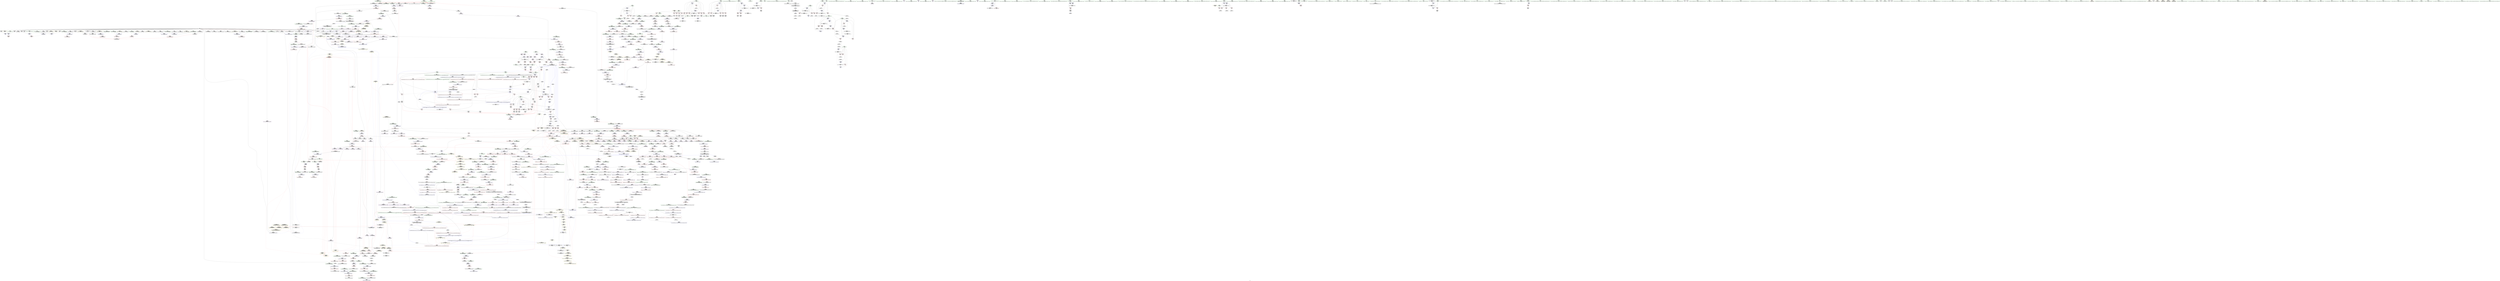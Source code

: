 digraph "SVFG" {
	label="SVFG";

	Node0x561ab8a23450 [shape=record,color=grey,label="{NodeID: 0\nNullPtr|{|<s40>123}}"];
	Node0x561ab8a23450 -> Node0x561ab8a9abc0[style=solid];
	Node0x561ab8a23450 -> Node0x561ab8a9acc0[style=solid];
	Node0x561ab8a23450 -> Node0x561ab8a9ad90[style=solid];
	Node0x561ab8a23450 -> Node0x561ab8a9ae60[style=solid];
	Node0x561ab8a23450 -> Node0x561ab8a9af30[style=solid];
	Node0x561ab8a23450 -> Node0x561ab8a9b000[style=solid];
	Node0x561ab8a23450 -> Node0x561ab8a9b0d0[style=solid];
	Node0x561ab8a23450 -> Node0x561ab8a9b1a0[style=solid];
	Node0x561ab8a23450 -> Node0x561ab8a9b270[style=solid];
	Node0x561ab8a23450 -> Node0x561ab8a9b340[style=solid];
	Node0x561ab8a23450 -> Node0x561ab8a9b410[style=solid];
	Node0x561ab8a23450 -> Node0x561ab8a9b4e0[style=solid];
	Node0x561ab8a23450 -> Node0x561ab8a9b5b0[style=solid];
	Node0x561ab8a23450 -> Node0x561ab8a9b680[style=solid];
	Node0x561ab8a23450 -> Node0x561ab8a9b750[style=solid];
	Node0x561ab8a23450 -> Node0x561ab8a9b820[style=solid];
	Node0x561ab8a23450 -> Node0x561ab8a9b8f0[style=solid];
	Node0x561ab8a23450 -> Node0x561ab8a9b9c0[style=solid];
	Node0x561ab8a23450 -> Node0x561ab8a9ba90[style=solid];
	Node0x561ab8a23450 -> Node0x561ab8a9bb60[style=solid];
	Node0x561ab8a23450 -> Node0x561ab8a9bc30[style=solid];
	Node0x561ab8a23450 -> Node0x561ab8a9bd00[style=solid];
	Node0x561ab8a23450 -> Node0x561ab8a9bdd0[style=solid];
	Node0x561ab8a23450 -> Node0x561ab8a9bea0[style=solid];
	Node0x561ab8a23450 -> Node0x561ab8a9bf70[style=solid];
	Node0x561ab8a23450 -> Node0x561ab8a9c040[style=solid];
	Node0x561ab8a23450 -> Node0x561ab8a9c110[style=solid];
	Node0x561ab8a23450 -> Node0x561ab8a9c1e0[style=solid];
	Node0x561ab8a23450 -> Node0x561ab8a9c2b0[style=solid];
	Node0x561ab8a23450 -> Node0x561ab8a9c380[style=solid];
	Node0x561ab8a23450 -> Node0x561ab8a9c450[style=solid];
	Node0x561ab8a23450 -> Node0x561ab8aa2c40[style=solid];
	Node0x561ab8a23450 -> Node0x561ab8ac7290[style=solid];
	Node0x561ab8a23450 -> Node0x561ab8ac7360[style=solid];
	Node0x561ab8a23450 -> Node0x561ab8ac7430[style=solid];
	Node0x561ab8a23450 -> Node0x561ab8acc230[style=solid];
	Node0x561ab8a23450 -> Node0x561ab8acc300[style=solid];
	Node0x561ab8a23450 -> Node0x561ab8acc3d0[style=solid];
	Node0x561ab8a23450 -> Node0x561ab844bcc0[style=solid];
	Node0x561ab8a23450 -> Node0x561ab8ab8e80[style=solid];
	Node0x561ab8a23450:s40 -> Node0x561ab8bf5610[style=solid,color=red];
	Node0x561ab8a9f9b0 [shape=record,color=red,label="{NodeID: 775\n1450\<--1447\n\<--call\n_ZSt12__niter_baseIPiSt6vectorIiSaIiEEET_N9__gnu_cxx17__normal_iteratorIS4_T0_EE\n}"];
	Node0x561ab8a9f9b0 -> Node0x561ab8a95220[style=solid];
	Node0x561ab8ab8280 [shape=record,color=grey,label="{NodeID: 1550\n202 = cmp(197, 201, )\n}"];
	Node0x561ab8a96260 [shape=record,color=black,label="{NodeID: 443\n1829\<--1839\n_ZNSt12_Base_bitsetILm1EE10_M_getwordEm_ret\<--_M_w\n_ZNSt12_Base_bitsetILm1EE10_M_getwordEm\n|{<s0>127}}"];
	Node0x561ab8a96260:s0 -> Node0x561ab8bec7c0[style=solid,color=blue];
	Node0x561ab8a8a2e0 [shape=record,color=green,label="{NodeID: 111\n655\<--656\n_ZNSt12_Base_bitsetILm1EEC2Ey\<--_ZNSt12_Base_bitsetILm1EEC2Ey_field_insensitive\n}"];
	Node0x561ab8aa5440 [shape=record,color=blue,label="{NodeID: 886\n304\<--409\ncheck\<--\nmain\n}"];
	Node0x561ab8aa5440 -> Node0x561ab8ab0590[style=dashed];
	Node0x561ab8aa5440 -> Node0x561ab8ab0660[style=dashed];
	Node0x561ab8aa5440 -> Node0x561ab8aa5440[style=dashed];
	Node0x561ab8aa5440 -> Node0x561ab8aa5920[style=dashed];
	Node0x561ab8aa5440 -> Node0x561ab8aa5ac0[style=dashed];
	Node0x561ab8aa5440 -> Node0x561ab8b32900[style=dashed];
	Node0x561ab8aa5440 -> Node0x561ab8b47800[style=dashed];
	Node0x561ab8aabee0 [shape=record,color=purple,label="{NodeID: 554\n360\<--336\narrayidx11\<--vla\nmain\n}"];
	Node0x561ab8aabee0 -> Node0x561ab8ab1290[style=solid];
	Node0x561ab8aabee0 -> Node0x561ab8aa44d0[style=solid];
	Node0x561ab8beecc0 [shape=record,color=black,label="{NodeID: 2436\n789 = PHI(298, )\n0th arg _ZNSt6bitsetILm15EE9referenceD2Ev }"];
	Node0x561ab8beecc0 -> Node0x561ab8aa7320[style=solid];
	Node0x561ab8a8e680 [shape=record,color=green,label="{NodeID: 222\n1380\<--1381\n__b.addr\<--__b.addr_field_insensitive\n_ZSt4swapIPiENSt9enable_ifIXsr6__and_ISt6__not_ISt15__is_tuple_likeIT_EESt21is_move_constructibleIS4_ESt18is_move_assignableIS4_EEE5valueEvE4typeERS4_SD_\n}"];
	Node0x561ab8a8e680 -> Node0x561ab8ab67e0[style=solid];
	Node0x561ab8a8e680 -> Node0x561ab8ab68b0[style=solid];
	Node0x561ab8a8e680 -> Node0x561ab8ac9f40[style=solid];
	Node0x561ab8aca760 [shape=record,color=blue,label="{NodeID: 997\n1413\<--1437\n__first.addr\<--incdec.ptr\n_ZSt8__fill_aIPiiEN9__gnu_cxx11__enable_ifIXsr11__is_scalarIT0_EE7__valueEvE6__typeET_S6_RKS3_\n}"];
	Node0x561ab8aca760 -> Node0x561ab8b3fb00[style=dashed];
	Node0x561ab8ab1910 [shape=record,color=red,label="{NodeID: 665\n492\<--491\n\<--call57\nmain\n}"];
	Node0x561ab8ab1910 -> Node0x561ab8ab9a80[style=solid];
	Node0x561ab8bf88b0 [shape=record,color=black,label="{NodeID: 2547\n1069 = PHI(676, )\n1st arg _ZNSt6vectorIiSaIiEE14_M_fill_assignEmRKi }"];
	Node0x561ab8bf88b0 -> Node0x561ab8ac8950[style=solid];
	Node0x561ab8a9ca90 [shape=record,color=black,label="{NodeID: 333\n90\<--81\n\<--this1\n_ZNSt6vectorIiSaIiEED2Ev\n|{<s0>7}}"];
	Node0x561ab8a9ca90:s0 -> Node0x561ab8bf0b80[style=solid,color=red];
	Node0x561ab8a5c000 [shape=record,color=green,label="{NodeID: 1\n7\<--1\n__dso_handle\<--dummyObj\nGlob }"];
	Node0x561ab8a9fa80 [shape=record,color=red,label="{NodeID: 776\n1462\<--1459\nthis1\<--this.addr\n_ZNK9__gnu_cxx17__normal_iteratorIPiSt6vectorIiSaIiEEE4baseEv\n}"];
	Node0x561ab8a9fa80 -> Node0x561ab8aaa820[style=solid];
	Node0x561ab8ab8400 [shape=record,color=grey,label="{NodeID: 1551\n348 = cmp(346, 347, )\n}"];
	Node0x561ab8a96330 [shape=record,color=black,label="{NodeID: 444\n1841\<--1847\n_ZNSt12_Base_bitsetILm1EE11_S_whichbitEm_ret\<--rem\n_ZNSt12_Base_bitsetILm1EE11_S_whichbitEm\n|{<s0>128|<s1>129}}"];
	Node0x561ab8a96330:s0 -> Node0x561ab8bec900[style=solid,color=blue];
	Node0x561ab8a96330:s1 -> Node0x561ab8bee580[style=solid,color=blue];
	Node0x561ab8a8a3e0 [shape=record,color=green,label="{NodeID: 112\n666\<--667\nthis.addr\<--this.addr_field_insensitive\n_ZNSt6vectorIiSaIiEE6assignEmRKi\n}"];
	Node0x561ab8a8a3e0 -> Node0x561ab8ab1df0[style=solid];
	Node0x561ab8a8a3e0 -> Node0x561ab8aa67c0[style=solid];
	Node0x561ab8aa5510 [shape=record,color=blue,label="{NodeID: 887\n306\<--439\nzle\<--\nmain\n}"];
	Node0x561ab8aa5510 -> Node0x561ab8b42d00[style=dashed];
	Node0x561ab8aabfb0 [shape=record,color=purple,label="{NodeID: 555\n430\<--336\narrayidx32\<--vla\nmain\n}"];
	Node0x561ab8aabfb0 -> Node0x561ab8ab1430[style=solid];
	Node0x561ab8beedd0 [shape=record,color=black,label="{NodeID: 2437\n880 = PHI(85, 1334, )\n0th arg _ZSt8_DestroyIPiiEvT_S1_RSaIT0_E }"];
	Node0x561ab8beedd0 -> Node0x561ab8ac75d0[style=solid];
	Node0x561ab8a8e750 [shape=record,color=green,label="{NodeID: 223\n1382\<--1383\n__tmp\<--__tmp_field_insensitive\n_ZSt4swapIPiENSt9enable_ifIXsr6__and_ISt6__not_ISt15__is_tuple_likeIT_EESt21is_move_constructibleIS4_ESt18is_move_assignableIS4_EEE5valueEvE4typeERS4_SD_\n|{|<s1>110}}"];
	Node0x561ab8a8e750 -> Node0x561ab8aca010[style=solid];
	Node0x561ab8a8e750:s1 -> Node0x561ab8bf4cd0[style=solid,color=red];
	Node0x561ab8aca830 [shape=record,color=blue,label="{NodeID: 998\n1445\<--1442\ncoerce.dive\<--__it.coerce\n_ZSt12__niter_baseIPiSt6vectorIiSaIiEEET_N9__gnu_cxx17__normal_iteratorIS4_T0_EE\n}"];
	Node0x561ab8aca830 -> Node0x561ab8a9f9b0[style=dashed];
	Node0x561ab8ab19e0 [shape=record,color=red,label="{NodeID: 666\n502\<--501\n\<--call63\nmain\n}"];
	Node0x561ab8ab19e0 -> Node0x561ab8aba080[style=solid];
	Node0x561ab8bf89c0 [shape=record,color=black,label="{NodeID: 2548\n1070 = PHI(677, )\n2nd arg _ZNSt6vectorIiSaIiEE14_M_fill_assignEmRKi }"];
	Node0x561ab8bf89c0 -> Node0x561ab8ac8a20[style=solid];
	Node0x561ab8a9cb60 [shape=record,color=black,label="{NodeID: 334\n97\<--81\n\<--this1\n_ZNSt6vectorIiSaIiEED2Ev\n|{<s0>9}}"];
	Node0x561ab8a9cb60:s0 -> Node0x561ab8bf84c0[style=solid,color=red];
	Node0x561ab8a5c340 [shape=record,color=green,label="{NodeID: 2\n11\<--1\n.str\<--dummyObj\nGlob }"];
	Node0x561ab8b5ef90 [shape=record,color=yellow,style=double,label="{NodeID: 1884\n31V_1 = ENCHI(MR_31V_0)\npts\{100000 2850000 \}\nFun[_ZNSt6vectorIiSaIiEEixEm]}"];
	Node0x561ab8b5ef90 -> Node0x561ab8aad0c0[style=dashed];
	Node0x561ab8a9fb50 [shape=record,color=red,label="{NodeID: 777\n1474\<--1468\nthis1\<--this.addr\n_ZN9__gnu_cxx17__normal_iteratorIPiSt6vectorIiSaIiEEEC2ERKS1_\n}"];
	Node0x561ab8a9fb50 -> Node0x561ab8aaa8f0[style=solid];
	Node0x561ab8ab8580 [shape=record,color=grey,label="{NodeID: 1552\n128 = cmp(127, 129, )\n}"];
	Node0x561ab8a96400 [shape=record,color=black,label="{NodeID: 445\n1850\<--1857\n_ZNSt12_Base_bitsetILm1EE10_S_maskbitEm_ret\<--shl\n_ZNSt12_Base_bitsetILm1EE10_S_maskbitEm\n|{<s0>62}}"];
	Node0x561ab8a96400:s0 -> Node0x561ab8bec010[style=solid,color=blue];
	Node0x561ab8b7c450 [shape=record,color=yellow,style=double,label="{NodeID: 2327\n111V_4 = CSCHI(MR_111V_3)\npts\{2850000 \}\nCS[]|{|<s1>41|<s2>42|<s3>43|<s4>45|<s5>46|<s6>47|<s7>49}}"];
	Node0x561ab8b7c450 -> Node0x561ab8b4dc00[style=dashed];
	Node0x561ab8b7c450:s1 -> Node0x561ab8b5a600[style=dashed,color=red];
	Node0x561ab8b7c450:s2 -> Node0x561ab8b5ef90[style=dashed,color=red];
	Node0x561ab8b7c450:s3 -> Node0x561ab8b5ef90[style=dashed,color=red];
	Node0x561ab8b7c450:s4 -> Node0x561ab8b5ef90[style=dashed,color=red];
	Node0x561ab8b7c450:s5 -> Node0x561ab8b5ef90[style=dashed,color=red];
	Node0x561ab8b7c450:s6 -> Node0x561ab8b5ef90[style=dashed,color=red];
	Node0x561ab8b7c450:s7 -> Node0x561ab8b5a600[style=dashed,color=red];
	Node0x561ab8a8ed00 [shape=record,color=green,label="{NodeID: 113\n668\<--669\n__n.addr\<--__n.addr_field_insensitive\n_ZNSt6vectorIiSaIiEE6assignEmRKi\n}"];
	Node0x561ab8a8ed00 -> Node0x561ab8ab1ec0[style=solid];
	Node0x561ab8a8ed00 -> Node0x561ab8aa6890[style=solid];
	Node0x561ab8aa55e0 [shape=record,color=blue,label="{NodeID: 888\n308\<--129\ni52\<--\nmain\n}"];
	Node0x561ab8aa55e0 -> Node0x561ab8ab0800[style=dashed];
	Node0x561ab8aa55e0 -> Node0x561ab8ab08d0[style=dashed];
	Node0x561ab8aa55e0 -> Node0x561ab8ab09a0[style=dashed];
	Node0x561ab8aa55e0 -> Node0x561ab8ab0a70[style=dashed];
	Node0x561ab8aa55e0 -> Node0x561ab8ab0b40[style=dashed];
	Node0x561ab8aa55e0 -> Node0x561ab8ab0c10[style=dashed];
	Node0x561ab8aa55e0 -> Node0x561ab8aa55e0[style=dashed];
	Node0x561ab8aa55e0 -> Node0x561ab8aa59f0[style=dashed];
	Node0x561ab8aa55e0 -> Node0x561ab8b33300[style=dashed];
	Node0x561ab8aac080 [shape=record,color=purple,label="{NodeID: 556\n457\<--336\narrayidx39\<--vla\nmain\n}"];
	Node0x561ab8aac080 -> Node0x561ab8ab15d0[style=solid];
	Node0x561ab8beef50 [shape=record,color=black,label="{NodeID: 2438\n881 = PHI(89, 1338, )\n1st arg _ZSt8_DestroyIPiiEvT_S1_RSaIT0_E }"];
	Node0x561ab8beef50 -> Node0x561ab8ac76a0[style=solid];
	Node0x561ab8a8e820 [shape=record,color=green,label="{NodeID: 224\n1388\<--1389\n_ZSt4moveIRPiEONSt16remove_referenceIT_E4typeEOS3_\<--_ZSt4moveIRPiEONSt16remove_referenceIT_E4typeEOS3__field_insensitive\n}"];
	Node0x561ab8aca900 [shape=record,color=blue,label="{NodeID: 999\n1459\<--1458\nthis.addr\<--this\n_ZNK9__gnu_cxx17__normal_iteratorIPiSt6vectorIiSaIiEEE4baseEv\n}"];
	Node0x561ab8aca900 -> Node0x561ab8a9fa80[style=dashed];
	Node0x561ab8ab1ab0 [shape=record,color=red,label="{NodeID: 667\n511\<--510\n\<--call68\nmain\n}"];
	Node0x561ab8ab1ab0 -> Node0x561ab8ab9f00[style=solid];
	Node0x561ab8bf8ad0 [shape=record,color=black,label="{NodeID: 2549\n745 = PHI(288, 288, 1007, )\n0th arg _ZNSaIiED2Ev }"];
	Node0x561ab8bf8ad0 -> Node0x561ab8aa6fe0[style=solid];
	Node0x561ab8a9cc30 [shape=record,color=black,label="{NodeID: 335\n107\<--81\n\<--this1\n_ZNSt6vectorIiSaIiEED2Ev\n|{<s0>10}}"];
	Node0x561ab8a9cc30:s0 -> Node0x561ab8bf84c0[style=solid,color=red];
	Node0x561ab8a5c400 [shape=record,color=green,label="{NodeID: 3\n13\<--1\n.str.2\<--dummyObj\nGlob }"];
	Node0x561ab8a9fc20 [shape=record,color=red,label="{NodeID: 778\n1476\<--1470\n\<--__i.addr\n_ZN9__gnu_cxx17__normal_iteratorIPiSt6vectorIiSaIiEEEC2ERKS1_\n}"];
	Node0x561ab8a9fc20 -> Node0x561ab8a9fcf0[style=solid];
	Node0x561ab8ab8700 [shape=record,color=grey,label="{NodeID: 1553\n583 = cmp(581, 584, )\n}"];
	Node0x561ab8a964d0 [shape=record,color=black,label="{NodeID: 446\n1871\<--1868\ncast\<--\n_ZNKSt12_Base_bitsetILm1EE11_M_do_countEv\n}"];
	Node0x561ab8b7c530 [shape=record,color=yellow,style=double,label="{NodeID: 2328\n115V_4 = CSCHI(MR_115V_3)\npts\{2850001 2850002 \}\nCS[]|{|<s1>41|<s2>41|<s3>49|<s4>49}}"];
	Node0x561ab8b7c530 -> Node0x561ab8b4e600[style=dashed];
	Node0x561ab8b7c530:s1 -> Node0x561ab8b5a710[style=dashed,color=red];
	Node0x561ab8b7c530:s2 -> Node0x561ab8b5a820[style=dashed,color=red];
	Node0x561ab8b7c530:s3 -> Node0x561ab8b5a710[style=dashed,color=red];
	Node0x561ab8b7c530:s4 -> Node0x561ab8b5a820[style=dashed,color=red];
	Node0x561ab8a8edd0 [shape=record,color=green,label="{NodeID: 114\n670\<--671\n__val.addr\<--__val.addr_field_insensitive\n_ZNSt6vectorIiSaIiEE6assignEmRKi\n}"];
	Node0x561ab8a8edd0 -> Node0x561ab8ab1f90[style=solid];
	Node0x561ab8a8edd0 -> Node0x561ab8aa6960[style=solid];
	Node0x561ab8aa56b0 [shape=record,color=blue,label="{NodeID: 889\n302\<--496\npoc\<--inc60\nmain\n}"];
	Node0x561ab8aa56b0 -> Node0x561ab8b42300[style=dashed];
	Node0x561ab8aac150 [shape=record,color=purple,label="{NodeID: 557\n355\<--341\narrayidx8\<--vla2\nmain\n}"];
	Node0x561ab8bef0d0 [shape=record,color=black,label="{NodeID: 2439\n882 = PHI(91, 1340, )\n2nd arg _ZSt8_DestroyIPiiEvT_S1_RSaIT0_E }"];
	Node0x561ab8bef0d0 -> Node0x561ab8ac7770[style=solid];
	Node0x561ab8a8e920 [shape=record,color=green,label="{NodeID: 225\n1404\<--1405\n__t.addr\<--__t.addr_field_insensitive\n_ZSt4moveIRPiEONSt16remove_referenceIT_E4typeEOS3_\n}"];
	Node0x561ab8a8e920 -> Node0x561ab8ab6bf0[style=solid];
	Node0x561ab8a8e920 -> Node0x561ab8aca280[style=solid];
	Node0x561ab8aca9d0 [shape=record,color=blue,label="{NodeID: 1000\n1468\<--1466\nthis.addr\<--this\n_ZN9__gnu_cxx17__normal_iteratorIPiSt6vectorIiSaIiEEEC2ERKS1_\n}"];
	Node0x561ab8aca9d0 -> Node0x561ab8a9fb50[style=dashed];
	Node0x561ab8ab1b80 [shape=record,color=red,label="{NodeID: 668\n521\<--520\n\<--call74\nmain\n}"];
	Node0x561ab8ab1b80 -> Node0x561ab8ab8a00[style=solid];
	Node0x561ab8bf8d20 [shape=record,color=black,label="{NodeID: 2550\n1659 = PHI(1585, )\n0th arg _ZNSt12_Vector_baseIiSaIiEE17_M_create_storageEm }"];
	Node0x561ab8bf8d20 -> Node0x561ab8acc4a0[style=solid];
	Node0x561ab8a9cd00 [shape=record,color=black,label="{NodeID: 336\n123\<--122\nconv\<--\n_Z3sefi\n|{<s0>12}}"];
	Node0x561ab8a9cd00:s0 -> Node0x561ab8bf3650[style=solid,color=red];
	Node0x561ab8a5e000 [shape=record,color=green,label="{NodeID: 4\n15\<--1\n.str.3\<--dummyObj\nGlob }"];
	Node0x561ab8b5f1b0 [shape=record,color=yellow,style=double,label="{NodeID: 1886\n109V_1 = ENCHI(MR_109V_0)\npts\{2810000 \}\nFun[_ZNKSt12_Base_bitsetILm1EE11_M_do_countEv]}"];
	Node0x561ab8b5f1b0 -> Node0x561ab8aa2800[style=dashed];
	Node0x561ab8a9fcf0 [shape=record,color=red,label="{NodeID: 779\n1477\<--1476\n\<--\n_ZN9__gnu_cxx17__normal_iteratorIPiSt6vectorIiSaIiEEEC2ERKS1_\n}"];
	Node0x561ab8a9fcf0 -> Node0x561ab8acab70[style=solid];
	Node0x561ab8ab8880 [shape=record,color=grey,label="{NodeID: 1554\n189 = cmp(187, 188, )\n}"];
	Node0x561ab8a965a0 [shape=record,color=black,label="{NodeID: 447\n1872\<--1868\nconv\<--\n_ZNKSt12_Base_bitsetILm1EE11_M_do_countEv\n}"];
	Node0x561ab8a965a0 -> Node0x561ab8a96670[style=solid];
	Node0x561ab8b7c610 [shape=record,color=yellow,style=double,label="{NodeID: 2329\n2V_2 = CSCHI(MR_2V_1)\npts\{100000 100001 100002 \}\nCS[]|{<s0>132}}"];
	Node0x561ab8b7c610:s0 -> Node0x561ab8b7f830[style=dashed,color=blue];
	Node0x561ab8a8eea0 [shape=record,color=green,label="{NodeID: 115\n679\<--680\n_ZNSt6vectorIiSaIiEE14_M_fill_assignEmRKi\<--_ZNSt6vectorIiSaIiEE14_M_fill_assignEmRKi_field_insensitive\n}"];
	Node0x561ab8aa5780 [shape=record,color=blue,label="{NodeID: 890\n306\<--409\nzle\<--\nmain\n}"];
	Node0x561ab8aa5780 -> Node0x561ab8b42d00[style=dashed];
	Node0x561ab8aac220 [shape=record,color=purple,label="{NodeID: 558\n367\<--341\narrayidx13\<--vla2\nmain\n}"];
	Node0x561ab8aac220 -> Node0x561ab8ab1360[style=solid];
	Node0x561ab8aac220 -> Node0x561ab8aa45a0[style=solid];
	Node0x561ab8bef250 [shape=record,color=black,label="{NodeID: 2440\n1801 = PHI(756, )\n0th arg _ZNSt6bitsetILm15EE9referenceC2ERS0_m }"];
	Node0x561ab8bef250 -> Node0x561ab8acd270[style=solid];
	Node0x561ab8a8e9f0 [shape=record,color=green,label="{NodeID: 226\n1413\<--1414\n__first.addr\<--__first.addr_field_insensitive\n_ZSt8__fill_aIPiiEN9__gnu_cxx11__enable_ifIXsr11__is_scalarIT0_EE7__valueEvE6__typeET_S6_RKS3_\n}"];
	Node0x561ab8a8e9f0 -> Node0x561ab8a9f400[style=solid];
	Node0x561ab8a8e9f0 -> Node0x561ab8a9f4d0[style=solid];
	Node0x561ab8a8e9f0 -> Node0x561ab8a9f5a0[style=solid];
	Node0x561ab8a8e9f0 -> Node0x561ab8aca350[style=solid];
	Node0x561ab8a8e9f0 -> Node0x561ab8aca760[style=solid];
	Node0x561ab8acaaa0 [shape=record,color=blue,label="{NodeID: 1001\n1470\<--1467\n__i.addr\<--__i\n_ZN9__gnu_cxx17__normal_iteratorIPiSt6vectorIiSaIiEEEC2ERKS1_\n}"];
	Node0x561ab8acaaa0 -> Node0x561ab8a9fc20[style=dashed];
	Node0x561ab8ab1c50 [shape=record,color=red,label="{NodeID: 669\n648\<--642\nthis1\<--this.addr\n_ZNSt6bitsetILm15EEC2Ey\n}"];
	Node0x561ab8ab1c50 -> Node0x561ab8a9eb10[style=solid];
	Node0x561ab8bf8e30 [shape=record,color=black,label="{NodeID: 2551\n1660 = PHI(1591, )\n1st arg _ZNSt12_Vector_baseIiSaIiEE17_M_create_storageEm }"];
	Node0x561ab8bf8e30 -> Node0x561ab8acc570[style=solid];
	Node0x561ab8a9cdd0 [shape=record,color=black,label="{NodeID: 337\n135\<--134\nconv1\<--\n_Z3sefi\n|{<s0>13}}"];
	Node0x561ab8a9cdd0:s0 -> Node0x561ab8bf3650[style=solid,color=red];
	Node0x561ab8a5e0c0 [shape=record,color=green,label="{NodeID: 5\n18\<--1\n\<--dummyObj\nCan only get source location for instruction, argument, global var or function.}"];
	Node0x561ab8a9fdc0 [shape=record,color=red,label="{NodeID: 780\n1496\<--1484\n\<--__first.addr\n_ZSt20uninitialized_fill_nIPimiET_S1_T0_RKT1_\n|{<s0>112}}"];
	Node0x561ab8a9fdc0:s0 -> Node0x561ab8bf16c0[style=solid,color=red];
	Node0x561ab8ab8a00 [shape=record,color=grey,label="{NodeID: 1555\n522 = cmp(521, 504, )\n}"];
	Node0x561ab8a96670 [shape=record,color=black,label="{NodeID: 448\n1860\<--1872\n_ZNKSt12_Base_bitsetILm1EE11_M_do_countEv_ret\<--conv\n_ZNKSt12_Base_bitsetILm1EE11_M_do_countEv\n|{<s0>63}}"];
	Node0x561ab8a96670:s0 -> Node0x561ab8bec180[style=solid,color=blue];
	Node0x561ab8b7c770 [shape=record,color=yellow,style=double,label="{NodeID: 2330\n2V_2 = CSCHI(MR_2V_1)\npts\{100000 100001 100002 \}\nCS[]|{<s0>3}}"];
	Node0x561ab8b7c770:s0 -> Node0x561ab8b7c610[style=dashed,color=blue];
	Node0x561ab8a8efa0 [shape=record,color=green,label="{NodeID: 116\n684\<--685\nthis.addr\<--this.addr_field_insensitive\n_ZNSaIiEC2Ev\n}"];
	Node0x561ab8a8efa0 -> Node0x561ab8ab2060[style=solid];
	Node0x561ab8a8efa0 -> Node0x561ab8aa6a30[style=solid];
	Node0x561ab8aa5850 [shape=record,color=blue,label="{NodeID: 891\n300\<--515\npoc_spoj\<--inc71\nmain\n}"];
	Node0x561ab8aa5850 -> Node0x561ab8b41e00[style=dashed];
	Node0x561ab8aac2f0 [shape=record,color=purple,label="{NodeID: 559\n434\<--341\narrayidx34\<--vla2\nmain\n}"];
	Node0x561ab8aac2f0 -> Node0x561ab8ab1500[style=solid];
	Node0x561ab8bef360 [shape=record,color=black,label="{NodeID: 2441\n1802 = PHI(765, )\n1st arg _ZNSt6bitsetILm15EE9referenceC2ERS0_m }"];
	Node0x561ab8bef360 -> Node0x561ab8acd340[style=solid];
	Node0x561ab8a8eac0 [shape=record,color=green,label="{NodeID: 227\n1415\<--1416\n__last.addr\<--__last.addr_field_insensitive\n_ZSt8__fill_aIPiiEN9__gnu_cxx11__enable_ifIXsr11__is_scalarIT0_EE7__valueEvE6__typeET_S6_RKS3_\n}"];
	Node0x561ab8a8eac0 -> Node0x561ab8a9f670[style=solid];
	Node0x561ab8a8eac0 -> Node0x561ab8aca420[style=solid];
	Node0x561ab8acab70 [shape=record,color=blue,label="{NodeID: 1002\n1475\<--1477\n_M_current\<--\n_ZN9__gnu_cxx17__normal_iteratorIPiSt6vectorIiSaIiEEEC2ERKS1_\n|{<s0>100|<s1>101}}"];
	Node0x561ab8acab70:s0 -> Node0x561ab8b7ecd0[style=dashed,color=blue];
	Node0x561ab8acab70:s1 -> Node0x561ab8b7ee30[style=dashed,color=blue];
	Node0x561ab8ab1d20 [shape=record,color=red,label="{NodeID: 670\n650\<--644\n\<--__val.addr\n_ZNSt6bitsetILm15EEC2Ey\n|{<s0>52}}"];
	Node0x561ab8ab1d20:s0 -> Node0x561ab8befc10[style=solid,color=red];
	Node0x561ab8bf8f40 [shape=record,color=black,label="{NodeID: 2552\n640 = PHI(280, )\n0th arg _ZNSt6bitsetILm15EEC2Ey }"];
	Node0x561ab8bf8f40 -> Node0x561ab8aa6620[style=solid];
	Node0x561ab8a9cea0 [shape=record,color=black,label="{NodeID: 338\n140\<--139\nconv4\<--\n_Z3sefi\n|{<s0>15}}"];
	Node0x561ab8a9cea0:s0 -> Node0x561ab8bf3650[style=solid,color=red];
	Node0x561ab8a5e180 [shape=record,color=green,label="{NodeID: 6\n129\<--1\n\<--dummyObj\nCan only get source location for instruction, argument, global var or function.}"];
	Node0x561ab8a9fe90 [shape=record,color=red,label="{NodeID: 781\n1497\<--1486\n\<--__n.addr\n_ZSt20uninitialized_fill_nIPimiET_S1_T0_RKT1_\n|{<s0>112}}"];
	Node0x561ab8a9fe90:s0 -> Node0x561ab8bf17d0[style=solid,color=red];
	Node0x561ab8ab8b80 [shape=record,color=grey,label="{NodeID: 1556\n532 = cmp(531, 374, )\n}"];
	Node0x561ab8a96740 [shape=record,color=purple,label="{NodeID: 449\n28\<--4\n\<--_ZStL8__ioinit\n__cxx_global_var_init\n}"];
	Node0x561ab8a8f070 [shape=record,color=green,label="{NodeID: 117\n690\<--691\n_ZN9__gnu_cxx13new_allocatorIiEC2Ev\<--_ZN9__gnu_cxx13new_allocatorIiEC2Ev_field_insensitive\n}"];
	Node0x561ab8aa5920 [shape=record,color=blue,label="{NodeID: 892\n304\<--439\ncheck\<--\nmain\n}"];
	Node0x561ab8aa5920 -> Node0x561ab8b47800[style=dashed];
	Node0x561ab8aac3c0 [shape=record,color=purple,label="{NodeID: 560\n466\<--341\narrayidx44\<--vla2\nmain\n}"];
	Node0x561ab8aac3c0 -> Node0x561ab8ab1770[style=solid];
	Node0x561ab8bef470 [shape=record,color=black,label="{NodeID: 2442\n1803 = PHI(766, )\n2nd arg _ZNSt6bitsetILm15EE9referenceC2ERS0_m }"];
	Node0x561ab8bef470 -> Node0x561ab8acd410[style=solid];
	Node0x561ab8a8eb90 [shape=record,color=green,label="{NodeID: 228\n1417\<--1418\n__value.addr\<--__value.addr_field_insensitive\n_ZSt8__fill_aIPiiEN9__gnu_cxx11__enable_ifIXsr11__is_scalarIT0_EE7__valueEvE6__typeET_S6_RKS3_\n}"];
	Node0x561ab8a8eb90 -> Node0x561ab8a9f740[style=solid];
	Node0x561ab8a8eb90 -> Node0x561ab8aca4f0[style=solid];
	Node0x561ab8acac40 [shape=record,color=blue,label="{NodeID: 1003\n1484\<--1481\n__first.addr\<--__first\n_ZSt20uninitialized_fill_nIPimiET_S1_T0_RKT1_\n}"];
	Node0x561ab8acac40 -> Node0x561ab8a9fdc0[style=dashed];
	Node0x561ab8ab1df0 [shape=record,color=red,label="{NodeID: 671\n675\<--666\nthis1\<--this.addr\n_ZNSt6vectorIiSaIiEE6assignEmRKi\n|{<s0>55}}"];
	Node0x561ab8ab1df0:s0 -> Node0x561ab8bf87a0[style=solid,color=red];
	Node0x561ab8bf9050 [shape=record,color=black,label="{NodeID: 2553\n641 = PHI(386, )\n1st arg _ZNSt6bitsetILm15EEC2Ey }"];
	Node0x561ab8bf9050 -> Node0x561ab8aa66f0[style=solid];
	Node0x561ab8a9cf70 [shape=record,color=black,label="{NodeID: 339\n115\<--145\n_Z3sefi_ret\<--\n_Z3sefi\n|{<s0>14|<s1>16|<s2>17}}"];
	Node0x561ab8a9cf70:s0 -> Node0x561ab8bea480[style=solid,color=blue];
	Node0x561ab8a9cf70:s1 -> Node0x561ab8bea760[style=solid,color=blue];
	Node0x561ab8a9cf70:s2 -> Node0x561ab8bea870[style=solid,color=blue];
	Node0x561ab8a5e240 [shape=record,color=green,label="{NodeID: 7\n192\<--1\n\<--dummyObj\nCan only get source location for instruction, argument, global var or function.}"];
	Node0x561ab8a9ff60 [shape=record,color=red,label="{NodeID: 782\n1498\<--1488\n\<--__x.addr\n_ZSt20uninitialized_fill_nIPimiET_S1_T0_RKT1_\n|{<s0>112}}"];
	Node0x561ab8a9ff60:s0 -> Node0x561ab8bf18e0[style=solid,color=red];
	Node0x561ab8ab8d00 [shape=record,color=grey,label="{NodeID: 1557\n1729 = cmp(1728, 584, )\n}"];
	Node0x561ab8a96810 [shape=record,color=purple,label="{NodeID: 450\n317\<--11\n\<--.str\nmain\n}"];
	Node0x561ab8b7ca30 [shape=record,color=yellow,style=double,label="{NodeID: 2332\n23V_2 = CSCHI(MR_23V_1)\npts\{1784 \}\nCS[]|{<s0>17}}"];
	Node0x561ab8b7ca30:s0 -> Node0x561ab8b59440[style=dashed,color=red];
	Node0x561ab8a8f170 [shape=record,color=green,label="{NodeID: 118\n698\<--699\nthis.addr\<--this.addr_field_insensitive\n_ZNSt6vectorIiSaIiEEC2EmRKiRKS0_\n}"];
	Node0x561ab8a8f170 -> Node0x561ab8ab2130[style=solid];
	Node0x561ab8a8f170 -> Node0x561ab8aa6b00[style=solid];
	Node0x561ab8aa59f0 [shape=record,color=blue,label="{NodeID: 893\n308\<--528\ni52\<--inc79\nmain\n}"];
	Node0x561ab8aa59f0 -> Node0x561ab8ab0800[style=dashed];
	Node0x561ab8aa59f0 -> Node0x561ab8ab08d0[style=dashed];
	Node0x561ab8aa59f0 -> Node0x561ab8ab09a0[style=dashed];
	Node0x561ab8aa59f0 -> Node0x561ab8ab0a70[style=dashed];
	Node0x561ab8aa59f0 -> Node0x561ab8ab0b40[style=dashed];
	Node0x561ab8aa59f0 -> Node0x561ab8ab0c10[style=dashed];
	Node0x561ab8aa59f0 -> Node0x561ab8aa55e0[style=dashed];
	Node0x561ab8aa59f0 -> Node0x561ab8aa59f0[style=dashed];
	Node0x561ab8aa59f0 -> Node0x561ab8b33300[style=dashed];
	Node0x561ab8aac490 [shape=record,color=purple,label="{NodeID: 561\n1685\<--1683\nadd.ptr\<--\n_ZNSt12_Vector_baseIiSaIiEE17_M_create_storageEm\n}"];
	Node0x561ab8aac490 -> Node0x561ab8acc7e0[style=solid];
	Node0x561ab8bef580 [shape=record,color=black,label="{NodeID: 2443\n694 = PHI(284, 1077, )\n0th arg _ZNSt6vectorIiSaIiEEC2EmRKiRKS0_ }"];
	Node0x561ab8bef580 -> Node0x561ab8aa6b00[style=solid];
	Node0x561ab8a97290 [shape=record,color=green,label="{NodeID: 229\n1419\<--1420\n__tmp\<--__tmp_field_insensitive\n_ZSt8__fill_aIPiiEN9__gnu_cxx11__enable_ifIXsr11__is_scalarIT0_EE7__valueEvE6__typeET_S6_RKS3_\n}"];
	Node0x561ab8a97290 -> Node0x561ab8a9f810[style=solid];
	Node0x561ab8a97290 -> Node0x561ab8aca5c0[style=solid];
	Node0x561ab8acad10 [shape=record,color=blue,label="{NodeID: 1004\n1486\<--1482\n__n.addr\<--__n\n_ZSt20uninitialized_fill_nIPimiET_S1_T0_RKT1_\n}"];
	Node0x561ab8acad10 -> Node0x561ab8a9fe90[style=dashed];
	Node0x561ab8ab1ec0 [shape=record,color=red,label="{NodeID: 672\n676\<--668\n\<--__n.addr\n_ZNSt6vectorIiSaIiEE6assignEmRKi\n|{<s0>55}}"];
	Node0x561ab8ab1ec0:s0 -> Node0x561ab8bf88b0[style=solid,color=red];
	Node0x561ab8bf9160 [shape=record,color=black,label="{NodeID: 2554\n951 = PHI(892, )\n0th arg _ZSt8_DestroyIPiEvT_S1_ }"];
	Node0x561ab8bf9160 -> Node0x561ab8ac7b80[style=solid];
	Node0x561ab8a9d040 [shape=record,color=black,label="{NodeID: 340\n157\<--156\n\<--this1\n_ZNSt6vectorIiSaIiEEixEm\n}"];
	Node0x561ab8a9d040 -> Node0x561ab8a97190[style=solid];
	Node0x561ab8a9d040 -> Node0x561ab8aa7420[style=solid];
	Node0x561ab8a5e300 [shape=record,color=green,label="{NodeID: 8\n224\<--1\n\<--dummyObj\nCan only get source location for instruction, argument, global var or function.}"];
	Node0x561ab8aa0030 [shape=record,color=red,label="{NodeID: 783\n1516\<--1507\n\<--__first.addr\n_ZNSt22__uninitialized_fill_nILb1EE15__uninit_fill_nIPimiEET_S3_T0_RKT1_\n|{<s0>113}}"];
	Node0x561ab8aa0030:s0 -> Node0x561ab8bf7b70[style=solid,color=red];
	Node0x561ab8ab8e80 [shape=record,color=grey,label="{NodeID: 1558\n990 = cmp(989, 3, )\n}"];
	Node0x561ab8a968e0 [shape=record,color=purple,label="{NodeID: 451\n327\<--13\n\<--.str.2\nmain\n}"];
	Node0x561ab8a8f240 [shape=record,color=green,label="{NodeID: 119\n700\<--701\n__n.addr\<--__n.addr_field_insensitive\n_ZNSt6vectorIiSaIiEEC2EmRKiRKS0_\n}"];
	Node0x561ab8a8f240 -> Node0x561ab8ab2200[style=solid];
	Node0x561ab8a8f240 -> Node0x561ab8ab22d0[style=solid];
	Node0x561ab8a8f240 -> Node0x561ab8aa6bd0[style=solid];
	Node0x561ab8aa5ac0 [shape=record,color=blue,label="{NodeID: 894\n304\<--439\ncheck\<--\nmain\n}"];
	Node0x561ab8aa5ac0 -> Node0x561ab8ab0590[style=dashed];
	Node0x561ab8aa5ac0 -> Node0x561ab8ab0660[style=dashed];
	Node0x561ab8aa5ac0 -> Node0x561ab8aa5440[style=dashed];
	Node0x561ab8aa5ac0 -> Node0x561ab8b32900[style=dashed];
	Node0x561ab8aac560 [shape=record,color=red,label="{NodeID: 562\n59\<--56\nthis1\<--this.addr\n_ZNSt6vectorIiSaIiEEC2Ev\n}"];
	Node0x561ab8aac560 -> Node0x561ab8a9c820[style=solid];
	Node0x561ab8bef790 [shape=record,color=black,label="{NodeID: 2444\n695 = PHI(397, 1093, )\n1st arg _ZNSt6vectorIiSaIiEEC2EmRKiRKS0_ }"];
	Node0x561ab8bef790 -> Node0x561ab8aa6bd0[style=solid];
	Node0x561ab8a97320 [shape=record,color=green,label="{NodeID: 230\n1443\<--1444\n__it\<--__it_field_insensitive\n_ZSt12__niter_baseIPiSt6vectorIiSaIiEEET_N9__gnu_cxx17__normal_iteratorIS4_T0_EE\n|{|<s1>111}}"];
	Node0x561ab8a97320 -> Node0x561ab8aaa750[style=solid];
	Node0x561ab8a97320:s1 -> Node0x561ab8bf8050[style=solid,color=red];
	Node0x561ab8acade0 [shape=record,color=blue,label="{NodeID: 1005\n1488\<--1483\n__x.addr\<--__x\n_ZSt20uninitialized_fill_nIPimiET_S1_T0_RKT1_\n}"];
	Node0x561ab8acade0 -> Node0x561ab8a9ff60[style=dashed];
	Node0x561ab8ab1f90 [shape=record,color=red,label="{NodeID: 673\n677\<--670\n\<--__val.addr\n_ZNSt6vectorIiSaIiEE6assignEmRKi\n|{<s0>55}}"];
	Node0x561ab8ab1f90:s0 -> Node0x561ab8bf89c0[style=solid,color=red];
	Node0x561ab8bf9270 [shape=record,color=black,label="{NodeID: 2555\n952 = PHI(893, )\n1st arg _ZSt8_DestroyIPiEvT_S1_ }"];
	Node0x561ab8bf9270 -> Node0x561ab8ac7c50[style=solid];
	Node0x561ab8a9d110 [shape=record,color=black,label="{NodeID: 341\n147\<--162\n_ZNSt6vectorIiSaIiEEixEm_ret\<--add.ptr\n_ZNSt6vectorIiSaIiEEixEm\n|{<s0>12|<s1>13|<s2>15|<s3>18|<s4>19|<s5>21|<s6>22|<s7>23|<s8>42|<s9>43|<s10>44|<s11>45|<s12>46|<s13>47}}"];
	Node0x561ab8a9d110:s0 -> Node0x561ab8bea200[style=solid,color=blue];
	Node0x561ab8a9d110:s1 -> Node0x561ab8bea340[style=solid,color=blue];
	Node0x561ab8a9d110:s2 -> Node0x561ab8bea650[style=solid,color=blue];
	Node0x561ab8a9d110:s3 -> Node0x561ab8bea980[style=solid,color=blue];
	Node0x561ab8a9d110:s4 -> Node0x561ab8beaac0[style=solid,color=blue];
	Node0x561ab8a9d110:s5 -> Node0x561ab8bd9bc0[style=solid,color=blue];
	Node0x561ab8a9d110:s6 -> Node0x561ab8be9b00[style=solid,color=blue];
	Node0x561ab8a9d110:s7 -> Node0x561ab8be9cd0[style=solid,color=blue];
	Node0x561ab8a9d110:s8 -> Node0x561ab8beb680[style=solid,color=blue];
	Node0x561ab8a9d110:s9 -> Node0x561ab8beb850[style=solid,color=blue];
	Node0x561ab8a9d110:s10 -> Node0x561ab8beb990[style=solid,color=blue];
	Node0x561ab8a9d110:s11 -> Node0x561ab8bebaa0[style=solid,color=blue];
	Node0x561ab8a9d110:s12 -> Node0x561ab8bebbb0[style=solid,color=blue];
	Node0x561ab8a9d110:s13 -> Node0x561ab8bebcc0[style=solid,color=blue];
	Node0x561ab8a5e3c0 [shape=record,color=green,label="{NodeID: 9\n363\<--1\n\<--dummyObj\nCan only get source location for instruction, argument, global var or function.}"];
	Node0x561ab8aa0100 [shape=record,color=red,label="{NodeID: 784\n1517\<--1509\n\<--__n.addr\n_ZNSt22__uninitialized_fill_nILb1EE15__uninit_fill_nIPimiEET_S3_T0_RKT1_\n|{<s0>113}}"];
	Node0x561ab8aa0100:s0 -> Node0x561ab8bf7d50[style=solid,color=red];
	Node0x561ab8ab9000 [shape=record,color=grey,label="{NodeID: 1559\n1545 = cmp(1544, 584, )\n}"];
	Node0x561ab8a969b0 [shape=record,color=purple,label="{NodeID: 452\n356\<--13\n\<--.str.2\nmain\n}"];
	Node0x561ab8b7ccf0 [shape=record,color=yellow,style=double,label="{NodeID: 2334\n23V_2 = CSCHI(MR_23V_1)\npts\{1784 \}\nCS[]|{<s0>58}}"];
	Node0x561ab8b7ccf0:s0 -> Node0x561ab8b7ce50[style=dashed,color=blue];
	Node0x561ab8a8f310 [shape=record,color=green,label="{NodeID: 120\n702\<--703\n__value.addr\<--__value.addr_field_insensitive\n_ZNSt6vectorIiSaIiEEC2EmRKiRKS0_\n}"];
	Node0x561ab8a8f310 -> Node0x561ab8ab23a0[style=solid];
	Node0x561ab8a8f310 -> Node0x561ab8aa6ca0[style=solid];
	Node0x561ab8aa5b90 [shape=record,color=blue,label="{NodeID: 895\n300\<--540\npoc_spoj\<--div\nmain\n}"];
	Node0x561ab8aa5b90 -> Node0x561ab8ab0250[style=dashed];
	Node0x561ab8aa5b90 -> Node0x561ab8aa52a0[style=dashed];
	Node0x561ab8aa5b90 -> Node0x561ab8b31f00[style=dashed];
	Node0x561ab8aac630 [shape=record,color=red,label="{NodeID: 563\n81\<--74\nthis1\<--this.addr\n_ZNSt6vectorIiSaIiEED2Ev\n}"];
	Node0x561ab8aac630 -> Node0x561ab8a9c8f0[style=solid];
	Node0x561ab8aac630 -> Node0x561ab8a9c9c0[style=solid];
	Node0x561ab8aac630 -> Node0x561ab8a9ca90[style=solid];
	Node0x561ab8aac630 -> Node0x561ab8a9cb60[style=solid];
	Node0x561ab8aac630 -> Node0x561ab8a9cc30[style=solid];
	Node0x561ab8bef910 [shape=record,color=black,label="{NodeID: 2445\n696 = PHI(286, 1094, )\n2nd arg _ZNSt6vectorIiSaIiEEC2EmRKiRKS0_ }"];
	Node0x561ab8bef910 -> Node0x561ab8aa6ca0[style=solid];
	Node0x561ab8a973f0 [shape=record,color=green,label="{NodeID: 231\n1448\<--1449\n_ZNK9__gnu_cxx17__normal_iteratorIPiSt6vectorIiSaIiEEE4baseEv\<--_ZNK9__gnu_cxx17__normal_iteratorIPiSt6vectorIiSaIiEEE4baseEv_field_insensitive\n}"];
	Node0x561ab8acaeb0 [shape=record,color=blue,label="{NodeID: 1006\n1490\<--409\n__assignable\<--\n_ZSt20uninitialized_fill_nIPimiET_S1_T0_RKT1_\n}"];
	Node0x561ab8ab2060 [shape=record,color=red,label="{NodeID: 674\n687\<--684\nthis1\<--this.addr\n_ZNSaIiEC2Ev\n}"];
	Node0x561ab8ab2060 -> Node0x561ab8a9ebe0[style=solid];
	Node0x561ab8bf9380 [shape=record,color=black,label="{NodeID: 2556\n1325 = PHI(1086, )\n0th arg _ZNSt6vectorIiSaIiEE15_M_erase_at_endEPi }"];
	Node0x561ab8bf9380 -> Node0x561ab8ac9990[style=solid];
	Node0x561ab8a9d1e0 [shape=record,color=black,label="{NodeID: 342\n195\<--194\nconv\<--\n_Z4spojii\n|{<s0>18}}"];
	Node0x561ab8a9d1e0:s0 -> Node0x561ab8bf3650[style=solid,color=red];
	Node0x561ab8a5e480 [shape=record,color=green,label="{NodeID: 10\n374\<--1\n\<--dummyObj\nCan only get source location for instruction, argument, global var or function.}"];
	Node0x561ab8b5f7b0 [shape=record,color=yellow,style=double,label="{NodeID: 1892\n25V_1 = ENCHI(MR_25V_0)\npts\{100000 \}\nFun[_ZNKSt6vectorIiSaIiEE8capacityEv]}"];
	Node0x561ab8b5f7b0 -> Node0x561ab8ab51f0[style=dashed];
	Node0x561ab8aa01d0 [shape=record,color=red,label="{NodeID: 785\n1518\<--1511\n\<--__x.addr\n_ZNSt22__uninitialized_fill_nILb1EE15__uninit_fill_nIPimiEET_S3_T0_RKT1_\n|{<s0>113}}"];
	Node0x561ab8aa01d0:s0 -> Node0x561ab8bf7ed0[style=solid,color=red];
	Node0x561ab8ab9180 [shape=record,color=grey,label="{NodeID: 1560\n1091 = cmp(1087, 1088, )\n}"];
	Node0x561ab8a96a80 [shape=record,color=purple,label="{NodeID: 453\n614\<--15\n\<--.str.3\nmain\n}"];
	Node0x561ab8b7ce50 [shape=record,color=yellow,style=double,label="{NodeID: 2335\n23V_2 = CSCHI(MR_23V_1)\npts\{1784 \}\nCS[]|{<s0>34|<s1>80}}"];
	Node0x561ab8b7ce50:s0 -> Node0x561ab8b44600[style=dashed,color=blue];
	Node0x561ab8b7ce50:s1 -> Node0x561ab8b3d300[style=dashed,color=blue];
	Node0x561ab8a8f3e0 [shape=record,color=green,label="{NodeID: 121\n704\<--705\n__a.addr\<--__a.addr_field_insensitive\n_ZNSt6vectorIiSaIiEEC2EmRKiRKS0_\n}"];
	Node0x561ab8a8f3e0 -> Node0x561ab8ab2470[style=solid];
	Node0x561ab8a8f3e0 -> Node0x561ab8aa6d70[style=solid];
	Node0x561ab8aa5c60 [shape=record,color=blue,label="{NodeID: 896\n300\<--374\npoc_spoj\<--\nmain\n}"];
	Node0x561ab8aa5c60 -> Node0x561ab8ab0250[style=dashed];
	Node0x561ab8aa5c60 -> Node0x561ab8aa52a0[style=dashed];
	Node0x561ab8aa5c60 -> Node0x561ab8b31f00[style=dashed];
	Node0x561ab8b4cd00 [shape=record,color=black,label="{NodeID: 1671\nMR_23V_3 = PHI(MR_23V_6, MR_23V_2, )\npts\{1784 \}\n|{|<s1>32}}"];
	Node0x561ab8b4cd00 -> Node0x561ab8b35100[style=dashed];
	Node0x561ab8b4cd00:s1 -> Node0x561ab8b604e0[style=dashed,color=red];
	Node0x561ab8aac700 [shape=record,color=red,label="{NodeID: 564\n110\<--76\nexn\<--exn.slot\n_ZNSt6vectorIiSaIiEED2Ev\n|{<s0>11}}"];
	Node0x561ab8aac700:s0 -> Node0x561ab8bf1000[style=solid,color=red];
	Node0x561ab8befa90 [shape=record,color=black,label="{NodeID: 2446\n697 = PHI(288, 1096, )\n3rd arg _ZNSt6vectorIiSaIiEEC2EmRKiRKS0_ }"];
	Node0x561ab8befa90 -> Node0x561ab8aa6d70[style=solid];
	Node0x561ab8a974f0 [shape=record,color=green,label="{NodeID: 232\n1459\<--1460\nthis.addr\<--this.addr_field_insensitive\n_ZNK9__gnu_cxx17__normal_iteratorIPiSt6vectorIiSaIiEEE4baseEv\n}"];
	Node0x561ab8a974f0 -> Node0x561ab8a9fa80[style=solid];
	Node0x561ab8a974f0 -> Node0x561ab8aca900[style=solid];
	Node0x561ab8acaf80 [shape=record,color=blue,label="{NodeID: 1007\n1507\<--1504\n__first.addr\<--__first\n_ZNSt22__uninitialized_fill_nILb1EE15__uninit_fill_nIPimiEET_S3_T0_RKT1_\n}"];
	Node0x561ab8acaf80 -> Node0x561ab8aa0030[style=dashed];
	Node0x561ab8ab2130 [shape=record,color=red,label="{NodeID: 675\n714\<--698\nthis1\<--this.addr\n_ZNSt6vectorIiSaIiEEC2EmRKiRKS0_\n|{|<s2>58}}"];
	Node0x561ab8ab2130 -> Node0x561ab8a9ecb0[style=solid];
	Node0x561ab8ab2130 -> Node0x561ab8a9ed80[style=solid];
	Node0x561ab8ab2130:s2 -> Node0x561ab8bf60f0[style=solid,color=red];
	Node0x561ab8bf94c0 [shape=record,color=black,label="{NodeID: 2557\n1326 = PHI(1155, )\n1st arg _ZNSt6vectorIiSaIiEE15_M_erase_at_endEPi }"];
	Node0x561ab8bf94c0 -> Node0x561ab8ac9a60[style=solid];
	Node0x561ab8a9d2b0 [shape=record,color=black,label="{NodeID: 343\n199\<--198\nconv3\<--\n_Z4spojii\n|{<s0>19}}"];
	Node0x561ab8a9d2b0:s0 -> Node0x561ab8bf3650[style=solid,color=red];
	Node0x561ab8a5e580 [shape=record,color=green,label="{NodeID: 11\n409\<--1\n\<--dummyObj\nCan only get source location for instruction, argument, global var or function.}"];
	Node0x561ab8aa02a0 [shape=record,color=red,label="{NodeID: 786\n1548\<--1525\n\<--__first.addr\n_ZSt10__fill_n_aIPimiEN9__gnu_cxx11__enable_ifIXsr11__is_scalarIT1_EE7__valueET_E6__typeES4_T0_RKS3_\n}"];
	Node0x561ab8aa02a0 -> Node0x561ab8acb600[style=solid];
	Node0x561ab8ab9300 [shape=record,color=grey,label="{NodeID: 1561\n566 = cmp(564, 565, )\n}"];
	Node0x561ab8a96b50 [shape=record,color=purple,label="{NodeID: 454\n1881\<--17\nllvm.global_ctors_0\<--llvm.global_ctors\nGlob }"];
	Node0x561ab8a96b50 -> Node0x561ab8aa2a70[style=solid];
	Node0x561ab8b7cfb0 [shape=record,color=yellow,style=double,label="{NodeID: 2336\n15V_3 = CSCHI(MR_15V_2)\npts\{2850001 10780001 \}\nCS[]|{<s0>34|<s1>80|<s2>80}}"];
	Node0x561ab8b7cfb0:s0 -> Node0x561ab8b7c530[style=dashed,color=blue];
	Node0x561ab8b7cfb0:s1 -> Node0x561ab8b3f100[style=dashed,color=blue];
	Node0x561ab8b7cfb0:s2 -> Node0x561ab8b7dc60[style=dashed,color=blue];
	Node0x561ab8a8f4b0 [shape=record,color=green,label="{NodeID: 122\n706\<--707\nexn.slot\<--exn.slot_field_insensitive\n_ZNSt6vectorIiSaIiEEC2EmRKiRKS0_\n}"];
	Node0x561ab8a8f4b0 -> Node0x561ab8ab2540[style=solid];
	Node0x561ab8a8f4b0 -> Node0x561ab8aa6e40[style=solid];
	Node0x561ab8aa5d30 [shape=record,color=blue,label="{NodeID: 897\n310\<--555\ncleanup.dest.slot\<--\nmain\n}"];
	Node0x561ab8aa5d30 -> Node0x561ab8ab0ce0[style=dashed];
	Node0x561ab8aa5d30 -> Node0x561ab8aa5d30[style=dashed];
	Node0x561ab8aa5d30 -> Node0x561ab8aa62e0[style=dashed];
	Node0x561ab8aa5d30 -> Node0x561ab8b33800[style=dashed];
	Node0x561ab8b4d200 [shape=record,color=black,label="{NodeID: 1672\nMR_25V_3 = PHI(MR_25V_4, MR_25V_2, )\npts\{100000 \}\n|{|<s1>32}}"];
	Node0x561ab8b4d200 -> Node0x561ab8b35600[style=dashed];
	Node0x561ab8b4d200:s1 -> Node0x561ab8b604e0[style=dashed,color=red];
	Node0x561ab8aac7d0 [shape=record,color=red,label="{NodeID: 565\n85\<--84\n\<--_M_start\n_ZNSt6vectorIiSaIiEED2Ev\n|{<s0>8}}"];
	Node0x561ab8aac7d0:s0 -> Node0x561ab8beedd0[style=solid,color=red];
	Node0x561ab8befc10 [shape=record,color=black,label="{NodeID: 2447\n812 = PHI(650, )\n0th arg _ZNSt13_Sanitize_valILm15ELb1EE18_S_do_sanitize_valEy }"];
	Node0x561ab8befc10 -> Node0x561ab8ac6db0[style=solid];
	Node0x561ab8a975c0 [shape=record,color=green,label="{NodeID: 233\n1468\<--1469\nthis.addr\<--this.addr_field_insensitive\n_ZN9__gnu_cxx17__normal_iteratorIPiSt6vectorIiSaIiEEEC2ERKS1_\n}"];
	Node0x561ab8a975c0 -> Node0x561ab8a9fb50[style=solid];
	Node0x561ab8a975c0 -> Node0x561ab8aca9d0[style=solid];
	Node0x561ab8acb050 [shape=record,color=blue,label="{NodeID: 1008\n1509\<--1505\n__n.addr\<--__n\n_ZNSt22__uninitialized_fill_nILb1EE15__uninit_fill_nIPimiEET_S3_T0_RKT1_\n}"];
	Node0x561ab8acb050 -> Node0x561ab8aa0100[style=dashed];
	Node0x561ab8ab2200 [shape=record,color=red,label="{NodeID: 676\n716\<--700\n\<--__n.addr\n_ZNSt6vectorIiSaIiEEC2EmRKiRKS0_\n|{<s0>57}}"];
	Node0x561ab8ab2200:s0 -> Node0x561ab8bf50c0[style=solid,color=red];
	Node0x561ab8a9d380 [shape=record,color=black,label="{NodeID: 344\n209\<--208\nconv8\<--\n_Z4spojii\n|{<s0>21}}"];
	Node0x561ab8a9d380:s0 -> Node0x561ab8bf3650[style=solid,color=red];
	Node0x561ab8a5e680 [shape=record,color=green,label="{NodeID: 12\n439\<--1\n\<--dummyObj\nCan only get source location for instruction, argument, global var or function.}"];
	Node0x561ab8b5f9a0 [shape=record,color=yellow,style=double,label="{NodeID: 1894\n219V_1 = ENCHI(MR_219V_0)\npts\{100002 \}\nFun[_ZNKSt6vectorIiSaIiEE8capacityEv]}"];
	Node0x561ab8b5f9a0 -> Node0x561ab8ab5120[style=dashed];
	Node0x561ab8aa0370 [shape=record,color=red,label="{NodeID: 787\n1555\<--1525\n\<--__first.addr\n_ZSt10__fill_n_aIPimiEN9__gnu_cxx11__enable_ifIXsr11__is_scalarIT1_EE7__valueET_E6__typeES4_T0_RKS3_\n}"];
	Node0x561ab8aa0370 -> Node0x561ab8aaa9c0[style=solid];
	Node0x561ab8ab9480 [shape=record,color=grey,label="{NodeID: 1562\n1775 = cmp(1771, 1772, )\n}"];
	Node0x561ab8a96c50 [shape=record,color=purple,label="{NodeID: 455\n1882\<--17\nllvm.global_ctors_1\<--llvm.global_ctors\nGlob }"];
	Node0x561ab8a96c50 -> Node0x561ab8aa2b40[style=solid];
	Node0x561ab8b7d0c0 [shape=record,color=yellow,style=double,label="{NodeID: 2337\n117V_2 = CSCHI(MR_117V_1)\npts\{2990000 2990001 \}\nCS[]|{<s0>36}}"];
	Node0x561ab8b7d0c0:s0 -> Node0x561ab8b7bd10[style=dashed,color=blue];
	Node0x561ab8a8f580 [shape=record,color=green,label="{NodeID: 123\n708\<--709\nehselector.slot\<--ehselector.slot_field_insensitive\n_ZNSt6vectorIiSaIiEEC2EmRKiRKS0_\n}"];
	Node0x561ab8a8f580 -> Node0x561ab8ab2610[style=solid];
	Node0x561ab8a8f580 -> Node0x561ab8aa6f10[style=solid];
	Node0x561ab8aa5e00 [shape=record,color=blue,label="{NodeID: 898\n312\<--559\nakt\<--rem\nmain\n}"];
	Node0x561ab8aa5e00 -> Node0x561ab8ab0db0[style=dashed];
	Node0x561ab8aa5e00 -> Node0x561ab8ab0e80[style=dashed];
	Node0x561ab8aa5e00 -> Node0x561ab8ab0f50[style=dashed];
	Node0x561ab8aa5e00 -> Node0x561ab8aa5fa0[style=dashed];
	Node0x561ab8aa5e00 -> Node0x561ab8aa6140[style=dashed];
	Node0x561ab8aa5e00 -> Node0x561ab8b45a00[style=dashed];
	Node0x561ab8b4d700 [shape=record,color=black,label="{NodeID: 1673\nMR_109V_3 = PHI(MR_109V_4, MR_109V_2, )\npts\{2810000 \}\n|{|<s1>31}}"];
	Node0x561ab8b4d700 -> Node0x561ab8b35b00[style=dashed];
	Node0x561ab8b4d700:s1 -> Node0x561ab8b61fa0[style=dashed,color=red];
	Node0x561ab8aac8a0 [shape=record,color=red,label="{NodeID: 566\n89\<--88\n\<--_M_finish\n_ZNSt6vectorIiSaIiEED2Ev\n|{<s0>8}}"];
	Node0x561ab8aac8a0:s0 -> Node0x561ab8beef50[style=solid,color=red];
	Node0x561ab8befd20 [shape=record,color=black,label="{NodeID: 2448\n229 = PHI(175, )\n0th arg _ZSt4swapIiENSt9enable_ifIXsr6__and_ISt6__not_ISt15__is_tuple_likeIT_EESt21is_move_constructibleIS3_ESt18is_move_assignableIS3_EEE5valueEvE4typeERS3_SC_ }"];
	Node0x561ab8befd20 -> Node0x561ab8aa3be0[style=solid];
	Node0x561ab8a97690 [shape=record,color=green,label="{NodeID: 234\n1470\<--1471\n__i.addr\<--__i.addr_field_insensitive\n_ZN9__gnu_cxx17__normal_iteratorIPiSt6vectorIiSaIiEEEC2ERKS1_\n}"];
	Node0x561ab8a97690 -> Node0x561ab8a9fc20[style=solid];
	Node0x561ab8a97690 -> Node0x561ab8acaaa0[style=solid];
	Node0x561ab8acb120 [shape=record,color=blue,label="{NodeID: 1009\n1511\<--1506\n__x.addr\<--__x\n_ZNSt22__uninitialized_fill_nILb1EE15__uninit_fill_nIPimiEET_S3_T0_RKT1_\n}"];
	Node0x561ab8acb120 -> Node0x561ab8aa01d0[style=dashed];
	Node0x561ab8ab22d0 [shape=record,color=red,label="{NodeID: 677\n721\<--700\n\<--__n.addr\n_ZNSt6vectorIiSaIiEEC2EmRKiRKS0_\n|{<s0>58}}"];
	Node0x561ab8ab22d0:s0 -> Node0x561ab8bf6200[style=solid,color=red];
	Node0x561ab8a9d450 [shape=record,color=black,label="{NodeID: 345\n213\<--212\nconv10\<--\n_Z4spojii\n|{<s0>22}}"];
	Node0x561ab8a9d450:s0 -> Node0x561ab8bf3650[style=solid,color=red];
	Node0x561ab8a5e780 [shape=record,color=green,label="{NodeID: 13\n504\<--1\n\<--dummyObj\nCan only get source location for instruction, argument, global var or function.}"];
	Node0x561ab8aa0440 [shape=record,color=red,label="{NodeID: 788\n1559\<--1525\n\<--__first.addr\n_ZSt10__fill_n_aIPimiEN9__gnu_cxx11__enable_ifIXsr11__is_scalarIT1_EE7__valueET_E6__typeES4_T0_RKS3_\n}"];
	Node0x561ab8aa0440 -> Node0x561ab8a95560[style=solid];
	Node0x561ab8ab9600 [shape=record,color=grey,label="{NodeID: 1563\n1111 = cmp(1107, 1108, )\n}"];
	Node0x561ab8a96d50 [shape=record,color=purple,label="{NodeID: 456\n1883\<--17\nllvm.global_ctors_2\<--llvm.global_ctors\nGlob }"];
	Node0x561ab8a96d50 -> Node0x561ab8aa2c40[style=solid];
	Node0x561ab8b7d220 [shape=record,color=yellow,style=double,label="{NodeID: 2338\n109V_2 = CSCHI(MR_109V_1)\npts\{2810000 \}\nCS[]|{<s0>31}}"];
	Node0x561ab8b7d220:s0 -> Node0x561ab8b7be70[style=dashed,color=blue];
	Node0x561ab8a8f650 [shape=record,color=green,label="{NodeID: 124\n719\<--720\n_ZNSt12_Vector_baseIiSaIiEEC2EmRKS0_\<--_ZNSt12_Vector_baseIiSaIiEEC2EmRKS0__field_insensitive\n}"];
	Node0x561ab8aa5ed0 [shape=record,color=blue,label="{NodeID: 899\n314\<--504\ni92\<--\nmain\n}"];
	Node0x561ab8aa5ed0 -> Node0x561ab8ab1020[style=dashed];
	Node0x561ab8aa5ed0 -> Node0x561ab8ab10f0[style=dashed];
	Node0x561ab8aa5ed0 -> Node0x561ab8ab11c0[style=dashed];
	Node0x561ab8aa5ed0 -> Node0x561ab8aa6070[style=dashed];
	Node0x561ab8aa5ed0 -> Node0x561ab8b45f00[style=dashed];
	Node0x561ab8b4dc00 [shape=record,color=black,label="{NodeID: 1674\nMR_111V_3 = PHI(MR_111V_4, MR_111V_2, )\npts\{2850000 \}\n|{|<s1>34}}"];
	Node0x561ab8b4dc00 -> Node0x561ab8b36000[style=dashed];
	Node0x561ab8b4dc00:s1 -> Node0x561ab8b51a50[style=dashed,color=red];
	Node0x561ab8aac970 [shape=record,color=red,label="{NodeID: 567\n145\<--117\n\<--retval\n_Z3sefi\n}"];
	Node0x561ab8aac970 -> Node0x561ab8a9cf70[style=solid];
	Node0x561ab8befe30 [shape=record,color=black,label="{NodeID: 2449\n230 = PHI(177, )\n1st arg _ZSt4swapIiENSt9enable_ifIXsr6__and_ISt6__not_ISt15__is_tuple_likeIT_EESt21is_move_constructibleIS3_ESt18is_move_assignableIS3_EEE5valueEvE4typeERS3_SC_ }"];
	Node0x561ab8befe30 -> Node0x561ab8aa3cb0[style=solid];
	Node0x561ab8a97760 [shape=record,color=green,label="{NodeID: 235\n1484\<--1485\n__first.addr\<--__first.addr_field_insensitive\n_ZSt20uninitialized_fill_nIPimiET_S1_T0_RKT1_\n}"];
	Node0x561ab8a97760 -> Node0x561ab8a9fdc0[style=solid];
	Node0x561ab8a97760 -> Node0x561ab8acac40[style=solid];
	Node0x561ab8acb1f0 [shape=record,color=blue,label="{NodeID: 1010\n1525\<--1522\n__first.addr\<--__first\n_ZSt10__fill_n_aIPimiEN9__gnu_cxx11__enable_ifIXsr11__is_scalarIT1_EE7__valueET_E6__typeES4_T0_RKS3_\n}"];
	Node0x561ab8acb1f0 -> Node0x561ab8b4f000[style=dashed];
	Node0x561ab8ab23a0 [shape=record,color=red,label="{NodeID: 678\n722\<--702\n\<--__value.addr\n_ZNSt6vectorIiSaIiEEC2EmRKiRKS0_\n|{<s0>58}}"];
	Node0x561ab8ab23a0:s0 -> Node0x561ab8bf6310[style=solid,color=red];
	Node0x561ab8a9d520 [shape=record,color=black,label="{NodeID: 346\n220\<--219\nconv12\<--\n_Z4spojii\n|{<s0>23}}"];
	Node0x561ab8a9d520:s0 -> Node0x561ab8bf3650[style=solid,color=red];
	Node0x561ab8a5e880 [shape=record,color=green,label="{NodeID: 14\n555\<--1\n\<--dummyObj\nCan only get source location for instruction, argument, global var or function.}"];
	Node0x561ab8aa0510 [shape=record,color=red,label="{NodeID: 789\n1541\<--1527\n\<--__n.addr\n_ZSt10__fill_n_aIPimiEN9__gnu_cxx11__enable_ifIXsr11__is_scalarIT1_EE7__valueET_E6__typeES4_T0_RKS3_\n}"];
	Node0x561ab8aa0510 -> Node0x561ab8acb530[style=solid];
	Node0x561ab8ab9780 [shape=record,color=grey,label="{NodeID: 1564\n414 = cmp(412, 413, )\n}"];
	Node0x561ab8a96e50 [shape=record,color=purple,label="{NodeID: 457\n83\<--82\n_M_impl\<--\n_ZNSt6vectorIiSaIiEED2Ev\n}"];
	Node0x561ab8b7d380 [shape=record,color=yellow,style=double,label="{NodeID: 2339\n134V_2 = CSCHI(MR_134V_1)\npts\{1784 100000 100001 100002 \}\nCS[]|{<s0>32|<s1>32|<s2>32}}"];
	Node0x561ab8b7d380:s0 -> Node0x561ab8b4e100[style=dashed,color=blue];
	Node0x561ab8b7d380:s1 -> Node0x561ab8b7bfd0[style=dashed,color=blue];
	Node0x561ab8b7d380:s2 -> Node0x561ab8b7c130[style=dashed,color=blue];
	Node0x561ab8a8f750 [shape=record,color=green,label="{NodeID: 125\n724\<--725\n_ZNSt6vectorIiSaIiEE18_M_fill_initializeEmRKi\<--_ZNSt6vectorIiSaIiEE18_M_fill_initializeEmRKi_field_insensitive\n}"];
	Node0x561ab8aa5fa0 [shape=record,color=blue,label="{NodeID: 900\n312\<--571\nakt\<--rem96\nmain\n}"];
	Node0x561ab8aa5fa0 -> Node0x561ab8ab0db0[style=dashed];
	Node0x561ab8aa5fa0 -> Node0x561ab8ab0e80[style=dashed];
	Node0x561ab8aa5fa0 -> Node0x561ab8ab0f50[style=dashed];
	Node0x561ab8aa5fa0 -> Node0x561ab8aa5fa0[style=dashed];
	Node0x561ab8aa5fa0 -> Node0x561ab8aa6140[style=dashed];
	Node0x561ab8aa5fa0 -> Node0x561ab8b45a00[style=dashed];
	Node0x561ab8b4e100 [shape=record,color=black,label="{NodeID: 1675\nMR_113V_3 = PHI(MR_113V_4, MR_113V_2, )\npts\{100001 100002 \}\n|{|<s1>32}}"];
	Node0x561ab8b4e100 -> Node0x561ab8b36500[style=dashed];
	Node0x561ab8b4e100:s1 -> Node0x561ab8b604e0[style=dashed,color=red];
	Node0x561ab8aaca40 [shape=record,color=red,label="{NodeID: 568\n122\<--119\n\<--a.addr\n_Z3sefi\n}"];
	Node0x561ab8aaca40 -> Node0x561ab8a9cd00[style=solid];
	Node0x561ab8beff40 [shape=record,color=black,label="{NodeID: 2450\n1301 = PHI(1134, 1625, )\n0th arg _ZSt24__uninitialized_fill_n_aIPimiiET_S1_T0_RKT1_RSaIT2_E }"];
	Node0x561ab8beff40 -> Node0x561ab8ac9650[style=solid];
	Node0x561ab8a97830 [shape=record,color=green,label="{NodeID: 236\n1486\<--1487\n__n.addr\<--__n.addr_field_insensitive\n_ZSt20uninitialized_fill_nIPimiET_S1_T0_RKT1_\n}"];
	Node0x561ab8a97830 -> Node0x561ab8a9fe90[style=solid];
	Node0x561ab8a97830 -> Node0x561ab8acad10[style=solid];
	Node0x561ab8acb2c0 [shape=record,color=blue,label="{NodeID: 1011\n1527\<--1523\n__n.addr\<--__n\n_ZSt10__fill_n_aIPimiEN9__gnu_cxx11__enable_ifIXsr11__is_scalarIT1_EE7__valueET_E6__typeES4_T0_RKS3_\n}"];
	Node0x561ab8acb2c0 -> Node0x561ab8aa0510[style=dashed];
	Node0x561ab8ab2470 [shape=record,color=red,label="{NodeID: 679\n717\<--704\n\<--__a.addr\n_ZNSt6vectorIiSaIiEEC2EmRKiRKS0_\n|{<s0>57}}"];
	Node0x561ab8ab2470:s0 -> Node0x561ab8bf51d0[style=solid,color=red];
	Node0x561ab8a9d5f0 [shape=record,color=black,label="{NodeID: 347\n166\<--226\n_Z4spojii_ret\<--\n_Z4spojii\n|{<s0>39}}"];
	Node0x561ab8a9d5f0:s0 -> Node0x561ab8bd9410[style=solid,color=blue];
	Node0x561ab8a5e980 [shape=record,color=green,label="{NodeID: 15\n560\<--1\n\<--dummyObj\nCan only get source location for instruction, argument, global var or function.}"];
	Node0x561ab8b5fc70 [shape=record,color=yellow,style=double,label="{NodeID: 1897\n117V_1 = ENCHI(MR_117V_0)\npts\{2990000 2990001 \}\nFun[_ZNSt6bitsetILm15EEixEm]|{<s0>61|<s1>61}}"];
	Node0x561ab8b5fc70:s0 -> Node0x561ab8acd4e0[style=dashed,color=red];
	Node0x561ab8b5fc70:s1 -> Node0x561ab8acd5b0[style=dashed,color=red];
	Node0x561ab8aa05e0 [shape=record,color=red,label="{NodeID: 790\n1538\<--1529\n\<--__value.addr\n_ZSt10__fill_n_aIPimiEN9__gnu_cxx11__enable_ifIXsr11__is_scalarIT1_EE7__valueET_E6__typeES4_T0_RKS3_\n}"];
	Node0x561ab8aa05e0 -> Node0x561ab8aa0920[style=solid];
	Node0x561ab8ab9900 [shape=record,color=grey,label="{NodeID: 1565\n383 = cmp(380, 382, )\n}"];
	Node0x561ab8a96f20 [shape=record,color=purple,label="{NodeID: 458\n84\<--82\n_M_start\<--\n_ZNSt6vectorIiSaIiEED2Ev\n}"];
	Node0x561ab8a96f20 -> Node0x561ab8aac7d0[style=solid];
	Node0x561ab8b7d510 [shape=record,color=yellow,style=double,label="{NodeID: 2340\n13V_2 = CSCHI(MR_13V_1)\npts\{2850000 10780000 \}\nCS[]|{<s0>34|<s1>58|<s2>59|<s3>80|<s4>80}}"];
	Node0x561ab8b7d510:s0 -> Node0x561ab8b7c450[style=dashed,color=blue];
	Node0x561ab8b7d510:s1 -> Node0x561ab8b5cfb0[style=dashed,color=red];
	Node0x561ab8b7d510:s2 -> Node0x561ab8b60a80[style=dashed,color=red];
	Node0x561ab8b7d510:s3 -> Node0x561ab8b3f100[style=dashed,color=blue];
	Node0x561ab8b7d510:s4 -> Node0x561ab8b7dc60[style=dashed,color=blue];
	Node0x561ab8a8f850 [shape=record,color=green,label="{NodeID: 126\n740\<--741\n__gxx_personality_v0\<--__gxx_personality_v0_field_insensitive\n}"];
	Node0x561ab8aa6070 [shape=record,color=blue,label="{NodeID: 901\n314\<--575\ni92\<--inc98\nmain\n}"];
	Node0x561ab8aa6070 -> Node0x561ab8ab1020[style=dashed];
	Node0x561ab8aa6070 -> Node0x561ab8ab10f0[style=dashed];
	Node0x561ab8aa6070 -> Node0x561ab8ab11c0[style=dashed];
	Node0x561ab8aa6070 -> Node0x561ab8aa6070[style=dashed];
	Node0x561ab8aa6070 -> Node0x561ab8b45f00[style=dashed];
	Node0x561ab8b4e600 [shape=record,color=black,label="{NodeID: 1676\nMR_115V_3 = PHI(MR_115V_4, MR_115V_2, )\npts\{2850001 2850002 \}\n|{|<s1>34|<s2>34}}"];
	Node0x561ab8b4e600 -> Node0x561ab8b36a00[style=dashed];
	Node0x561ab8b4e600:s1 -> Node0x561ab8b51b60[style=dashed,color=red];
	Node0x561ab8b4e600:s2 -> Node0x561ab8b51c70[style=dashed,color=red];
	Node0x561ab8aacb10 [shape=record,color=red,label="{NodeID: 569\n131\<--119\n\<--a.addr\n_Z3sefi\n}"];
	Node0x561ab8aacb10 -> Node0x561ab8aa3150[style=solid];
	Node0x561ab8bf0150 [shape=record,color=black,label="{NodeID: 2451\n1302 = PHI(1137, 1626, )\n1st arg _ZSt24__uninitialized_fill_n_aIPimiiET_S1_T0_RKT1_RSaIT2_E }"];
	Node0x561ab8bf0150 -> Node0x561ab8ac9720[style=solid];
	Node0x561ab8a97900 [shape=record,color=green,label="{NodeID: 237\n1488\<--1489\n__x.addr\<--__x.addr_field_insensitive\n_ZSt20uninitialized_fill_nIPimiET_S1_T0_RKT1_\n}"];
	Node0x561ab8a97900 -> Node0x561ab8a9ff60[style=solid];
	Node0x561ab8a97900 -> Node0x561ab8acade0[style=solid];
	Node0x561ab8acb390 [shape=record,color=blue,label="{NodeID: 1012\n1529\<--1524\n__value.addr\<--__value\n_ZSt10__fill_n_aIPimiEN9__gnu_cxx11__enable_ifIXsr11__is_scalarIT1_EE7__valueET_E6__typeES4_T0_RKS3_\n}"];
	Node0x561ab8acb390 -> Node0x561ab8aa05e0[style=dashed];
	Node0x561ab8ab2540 [shape=record,color=red,label="{NodeID: 680\n735\<--706\nexn\<--exn.slot\n_ZNSt6vectorIiSaIiEEC2EmRKiRKS0_\n}"];
	Node0x561ab8a9d6c0 [shape=record,color=black,label="{NodeID: 348\n330\<--329\n\<--\nmain\n}"];
	Node0x561ab8a9d6c0 -> Node0x561ab8aa4260[style=solid];
	Node0x561ab8a5ea80 [shape=record,color=green,label="{NodeID: 16\n582\<--1\n\<--dummyObj\nCan only get source location for instruction, argument, global var or function.}"];
	Node0x561ab8aa06b0 [shape=record,color=red,label="{NodeID: 791\n1547\<--1531\n\<--__tmp\n_ZSt10__fill_n_aIPimiEN9__gnu_cxx11__enable_ifIXsr11__is_scalarIT1_EE7__valueET_E6__typeES4_T0_RKS3_\n}"];
	Node0x561ab8aa06b0 -> Node0x561ab8acb600[style=solid];
	Node0x561ab8ab9a80 [shape=record,color=grey,label="{NodeID: 1566\n493 = cmp(492, 129, )\n}"];
	Node0x561ab8a96ff0 [shape=record,color=purple,label="{NodeID: 459\n87\<--86\n_M_impl2\<--\n_ZNSt6vectorIiSaIiEED2Ev\n}"];
	Node0x561ab8b7d6a0 [shape=record,color=yellow,style=double,label="{NodeID: 2341\n15V_2 = CSCHI(MR_15V_1)\npts\{2850001 10780001 \}\nCS[]|{<s0>58}}"];
	Node0x561ab8b7d6a0:s0 -> Node0x561ab8acbfc0[style=dashed,color=red];
	Node0x561ab8a8f950 [shape=record,color=green,label="{NodeID: 127\n746\<--747\nthis.addr\<--this.addr_field_insensitive\n_ZNSaIiED2Ev\n}"];
	Node0x561ab8a8f950 -> Node0x561ab8ab26e0[style=solid];
	Node0x561ab8a8f950 -> Node0x561ab8aa6fe0[style=solid];
	Node0x561ab8aa6140 [shape=record,color=blue,label="{NodeID: 902\n312\<--587\nakt\<--mul104\nmain\n}"];
	Node0x561ab8aa6140 -> Node0x561ab8ab0f50[style=dashed];
	Node0x561ab8aa6140 -> Node0x561ab8b45a00[style=dashed];
	Node0x561ab8aacbe0 [shape=record,color=red,label="{NodeID: 570\n134\<--119\n\<--a.addr\n_Z3sefi\n}"];
	Node0x561ab8aacbe0 -> Node0x561ab8a9cdd0[style=solid];
	Node0x561ab8bf02d0 [shape=record,color=black,label="{NodeID: 2452\n1303 = PHI(1138, 1627, )\n2nd arg _ZSt24__uninitialized_fill_n_aIPimiiET_S1_T0_RKT1_RSaIT2_E }"];
	Node0x561ab8bf02d0 -> Node0x561ab8ac97f0[style=solid];
	Node0x561ab8a979d0 [shape=record,color=green,label="{NodeID: 238\n1490\<--1491\n__assignable\<--__assignable_field_insensitive\n_ZSt20uninitialized_fill_nIPimiET_S1_T0_RKT1_\n}"];
	Node0x561ab8a979d0 -> Node0x561ab8acaeb0[style=solid];
	Node0x561ab8acb460 [shape=record,color=blue,label="{NodeID: 1013\n1531\<--1539\n__tmp\<--\n_ZSt10__fill_n_aIPimiEN9__gnu_cxx11__enable_ifIXsr11__is_scalarIT1_EE7__valueET_E6__typeES4_T0_RKS3_\n}"];
	Node0x561ab8acb460 -> Node0x561ab8aa06b0[style=dashed];
	Node0x561ab8ab2610 [shape=record,color=red,label="{NodeID: 681\n736\<--708\nsel\<--ehselector.slot\n_ZNSt6vectorIiSaIiEEC2EmRKiRKS0_\n}"];
	Node0x561ab8a9d790 [shape=record,color=black,label="{NodeID: 349\n340\<--339\n\<--\nmain\n}"];
	Node0x561ab8a9d790 -> Node0x561ab8aa4330[style=solid];
	Node0x561ab8a5eb80 [shape=record,color=green,label="{NodeID: 17\n584\<--1\n\<--dummyObj\nCan only get source location for instruction, argument, global var or function.}"];
	Node0x561ab8aa0780 [shape=record,color=red,label="{NodeID: 792\n1544\<--1533\n\<--__niter\n_ZSt10__fill_n_aIPimiEN9__gnu_cxx11__enable_ifIXsr11__is_scalarIT1_EE7__valueET_E6__typeES4_T0_RKS3_\n}"];
	Node0x561ab8aa0780 -> Node0x561ab8ab9000[style=solid];
	Node0x561ab8ab9c00 [shape=record,color=grey,label="{NodeID: 1567\n786 = cmp(785, 584, )\n}"];
	Node0x561ab8ab9c00 -> Node0x561ab8a9ef20[style=solid];
	Node0x561ab8a970c0 [shape=record,color=purple,label="{NodeID: 460\n88\<--86\n_M_finish\<--\n_ZNSt6vectorIiSaIiEED2Ev\n}"];
	Node0x561ab8a970c0 -> Node0x561ab8aac8a0[style=solid];
	Node0x561ab8b7d7b0 [shape=record,color=yellow,style=double,label="{NodeID: 2342\n17V_2 = CSCHI(MR_17V_1)\npts\{2850002 10780002 \}\nCS[]|{<s0>34|<s1>59|<s2>80|<s3>80}}"];
	Node0x561ab8b7d7b0:s0 -> Node0x561ab8b7c530[style=dashed,color=blue];
	Node0x561ab8b7d7b0:s1 -> Node0x561ab8b60b90[style=dashed,color=red];
	Node0x561ab8b7d7b0:s2 -> Node0x561ab8b3f100[style=dashed,color=blue];
	Node0x561ab8b7d7b0:s3 -> Node0x561ab8b7dc60[style=dashed,color=blue];
	Node0x561ab8a8fa20 [shape=record,color=green,label="{NodeID: 128\n752\<--753\n_ZN9__gnu_cxx13new_allocatorIiED2Ev\<--_ZN9__gnu_cxx13new_allocatorIiED2Ev_field_insensitive\n}"];
	Node0x561ab8aa6210 [shape=record,color=blue,label="{NodeID: 903\n276\<--594\nres\<--rem107\nmain\n}"];
	Node0x561ab8aa6210 -> Node0x561ab8b48700[style=dashed];
	Node0x561ab8b4f000 [shape=record,color=black,label="{NodeID: 1678\nMR_367V_3 = PHI(MR_367V_4, MR_367V_2, )\npts\{1526 \}\n}"];
	Node0x561ab8b4f000 -> Node0x561ab8aa02a0[style=dashed];
	Node0x561ab8b4f000 -> Node0x561ab8aa0370[style=dashed];
	Node0x561ab8b4f000 -> Node0x561ab8aa0440[style=dashed];
	Node0x561ab8b4f000 -> Node0x561ab8acb7a0[style=dashed];
	Node0x561ab8aaccb0 [shape=record,color=red,label="{NodeID: 571\n139\<--119\n\<--a.addr\n_Z3sefi\n}"];
	Node0x561ab8aaccb0 -> Node0x561ab8a9cea0[style=solid];
	Node0x561ab8bf0450 [shape=record,color=black,label="{NodeID: 2453\n1304 = PHI(1140, 1629, )\n3rd arg _ZSt24__uninitialized_fill_n_aIPimiiET_S1_T0_RKT1_RSaIT2_E }"];
	Node0x561ab8bf0450 -> Node0x561ab8ac98c0[style=solid];
	Node0x561ab8a97aa0 [shape=record,color=green,label="{NodeID: 239\n1500\<--1501\n_ZNSt22__uninitialized_fill_nILb1EE15__uninit_fill_nIPimiEET_S3_T0_RKT1_\<--_ZNSt22__uninitialized_fill_nILb1EE15__uninit_fill_nIPimiEET_S3_T0_RKT1__field_insensitive\n}"];
	Node0x561ab8acb530 [shape=record,color=blue,label="{NodeID: 1014\n1533\<--1541\n__niter\<--\n_ZSt10__fill_n_aIPimiEN9__gnu_cxx11__enable_ifIXsr11__is_scalarIT1_EE7__valueET_E6__typeES4_T0_RKS3_\n}"];
	Node0x561ab8acb530 -> Node0x561ab8b4f500[style=dashed];
	Node0x561ab8ab26e0 [shape=record,color=red,label="{NodeID: 682\n749\<--746\nthis1\<--this.addr\n_ZNSaIiED2Ev\n}"];
	Node0x561ab8ab26e0 -> Node0x561ab8a9ee50[style=solid];
	Node0x561ab8a9d860 [shape=record,color=black,label="{NodeID: 350\n351\<--350\nidxprom\<--\nmain\n}"];
	Node0x561ab8a5ec80 [shape=record,color=green,label="{NodeID: 18\n608\<--1\n\<--dummyObj\nCan only get source location for instruction, argument, global var or function.}"];
	Node0x561ab8aa0850 [shape=record,color=red,label="{NodeID: 793\n1551\<--1533\n\<--__niter\n_ZSt10__fill_n_aIPimiEN9__gnu_cxx11__enable_ifIXsr11__is_scalarIT1_EE7__valueET_E6__typeES4_T0_RKS3_\n}"];
	Node0x561ab8aa0850 -> Node0x561ab8ae8720[style=solid];
	Node0x561ab8ab9d80 [shape=record,color=grey,label="{NodeID: 1568\n487 = cmp(485, 486, )\n}"];
	Node0x561ab8a97190 [shape=record,color=purple,label="{NodeID: 461\n158\<--157\n_M_impl\<--\n_ZNSt6vectorIiSaIiEEixEm\n}"];
	Node0x561ab8b7d8c0 [shape=record,color=yellow,style=double,label="{NodeID: 2343\n2V_2 = CSCHI(MR_2V_1)\npts\{100000 100001 100002 \}\nCS[]|{<s0>5}}"];
	Node0x561ab8b7d8c0:s0 -> Node0x561ab8b7c770[style=dashed,color=blue];
	Node0x561ab8a8fb20 [shape=record,color=green,label="{NodeID: 129\n759\<--760\nthis.addr\<--this.addr_field_insensitive\n_ZNSt6bitsetILm15EEixEm\n}"];
	Node0x561ab8a8fb20 -> Node0x561ab8ab27b0[style=solid];
	Node0x561ab8a8fb20 -> Node0x561ab8aa70b0[style=solid];
	Node0x561ab8aa62e0 [shape=record,color=blue,label="{NodeID: 904\n310\<--129\ncleanup.dest.slot\<--\nmain\n}"];
	Node0x561ab8aa62e0 -> Node0x561ab8ab0ce0[style=dashed];
	Node0x561ab8aa62e0 -> Node0x561ab8aa5d30[style=dashed];
	Node0x561ab8aa62e0 -> Node0x561ab8aa62e0[style=dashed];
	Node0x561ab8aa62e0 -> Node0x561ab8b33800[style=dashed];
	Node0x561ab8b4f500 [shape=record,color=black,label="{NodeID: 1679\nMR_375V_3 = PHI(MR_375V_4, MR_375V_2, )\npts\{1534 \}\n}"];
	Node0x561ab8b4f500 -> Node0x561ab8aa0780[style=dashed];
	Node0x561ab8b4f500 -> Node0x561ab8aa0850[style=dashed];
	Node0x561ab8b4f500 -> Node0x561ab8acb6d0[style=dashed];
	Node0x561ab8aacd80 [shape=record,color=red,label="{NodeID: 572\n127\<--124\n\<--call\n_Z3sefi\n}"];
	Node0x561ab8aacd80 -> Node0x561ab8ab8580[style=solid];
	Node0x561ab8bf05d0 [shape=record,color=black,label="{NodeID: 2454\n1054 = PHI(750, )\n0th arg _ZN9__gnu_cxx13new_allocatorIiED2Ev }"];
	Node0x561ab8bf05d0 -> Node0x561ab8ac86e0[style=solid];
	Node0x561ab8a97ba0 [shape=record,color=green,label="{NodeID: 240\n1507\<--1508\n__first.addr\<--__first.addr_field_insensitive\n_ZNSt22__uninitialized_fill_nILb1EE15__uninit_fill_nIPimiEET_S3_T0_RKT1_\n}"];
	Node0x561ab8a97ba0 -> Node0x561ab8aa0030[style=solid];
	Node0x561ab8a97ba0 -> Node0x561ab8acaf80[style=solid];
	Node0x561ab8acb600 [shape=record,color=blue,label="{NodeID: 1015\n1548\<--1547\n\<--\n_ZSt10__fill_n_aIPimiEN9__gnu_cxx11__enable_ifIXsr11__is_scalarIT1_EE7__valueET_E6__typeES4_T0_RKS3_\n}"];
	Node0x561ab8acb600 -> Node0x561ab8b4fa00[style=dashed];
	Node0x561ab8ab27b0 [shape=record,color=red,label="{NodeID: 683\n765\<--759\nthis1\<--this.addr\n_ZNSt6bitsetILm15EEixEm\n|{<s0>61}}"];
	Node0x561ab8ab27b0:s0 -> Node0x561ab8bef360[style=solid,color=red];
	Node0x561ab8a9d930 [shape=record,color=black,label="{NodeID: 351\n354\<--353\nidxprom7\<--\nmain\n}"];
	Node0x561ab8a5ed80 [shape=record,color=green,label="{NodeID: 19\n818\<--1\n\<--dummyObj\nCan only get source location for instruction, argument, global var or function.}"];
	Node0x561ab8b60020 [shape=record,color=yellow,style=double,label="{NodeID: 1901\n23V_1 = ENCHI(MR_23V_0)\npts\{1784 \}\nFun[_ZSt6fill_nIPimiET_S1_T0_RKT1_]|{<s0>107}}"];
	Node0x561ab8b60020:s0 -> Node0x561ab8b4fa00[style=dashed,color=red];
	Node0x561ab8aa0920 [shape=record,color=red,label="{NodeID: 794\n1539\<--1538\n\<--\n_ZSt10__fill_n_aIPimiEN9__gnu_cxx11__enable_ifIXsr11__is_scalarIT1_EE7__valueET_E6__typeES4_T0_RKS3_\n}"];
	Node0x561ab8aa0920 -> Node0x561ab8acb460[style=solid];
	Node0x561ab8ab9f00 [shape=record,color=grey,label="{NodeID: 1569\n512 = cmp(511, 374, )\n}"];
	Node0x561ab8aa7420 [shape=record,color=purple,label="{NodeID: 462\n159\<--157\n_M_start\<--\n_ZNSt6vectorIiSaIiEEixEm\n}"];
	Node0x561ab8aa7420 -> Node0x561ab8aad0c0[style=solid];
	Node0x561ab8a8fbf0 [shape=record,color=green,label="{NodeID: 130\n761\<--762\n__position.addr\<--__position.addr_field_insensitive\n_ZNSt6bitsetILm15EEixEm\n}"];
	Node0x561ab8a8fbf0 -> Node0x561ab8ab2880[style=solid];
	Node0x561ab8a8fbf0 -> Node0x561ab8aa7180[style=solid];
	Node0x561ab8aa63b0 [shape=record,color=blue,label="{NodeID: 905\n278\<--603\nl\<--inc109\nmain\n}"];
	Node0x561ab8aa63b0 -> Node0x561ab8aaf620[style=dashed];
	Node0x561ab8aa63b0 -> Node0x561ab8aaf6f0[style=dashed];
	Node0x561ab8aa63b0 -> Node0x561ab8aaf7c0[style=dashed];
	Node0x561ab8aa63b0 -> Node0x561ab8aa63b0[style=dashed];
	Node0x561ab8aa63b0 -> Node0x561ab8b30660[style=dashed];
	Node0x561ab8b4fa00 [shape=record,color=black,label="{NodeID: 1680\nMR_23V_2 = PHI(MR_23V_3, MR_23V_1, )\npts\{1784 \}\n|{|<s1>107}}"];
	Node0x561ab8b4fa00 -> Node0x561ab8acb600[style=dashed];
	Node0x561ab8b4fa00:s1 -> Node0x561ab8b7f0f0[style=dashed,color=blue];
	Node0x561ab8aace50 [shape=record,color=red,label="{NodeID: 573\n137\<--136\n\<--call2\n_Z3sefi\n|{<s0>14}}"];
	Node0x561ab8aace50:s0 -> Node0x561ab8bf3be0[style=solid,color=red];
	Node0x561ab8bf06e0 [shape=record,color=black,label="{NodeID: 2455\n1708 = PHI(1700, )\n0th arg _ZN9__gnu_cxx13new_allocatorIiEC2ERKS1_ }"];
	Node0x561ab8bf06e0 -> Node0x561ab8acca50[style=solid];
	Node0x561ab8a97c70 [shape=record,color=green,label="{NodeID: 241\n1509\<--1510\n__n.addr\<--__n.addr_field_insensitive\n_ZNSt22__uninitialized_fill_nILb1EE15__uninit_fill_nIPimiEET_S3_T0_RKT1_\n}"];
	Node0x561ab8a97c70 -> Node0x561ab8aa0100[style=solid];
	Node0x561ab8a97c70 -> Node0x561ab8acb050[style=solid];
	Node0x561ab8acb6d0 [shape=record,color=blue,label="{NodeID: 1016\n1533\<--1552\n__niter\<--dec\n_ZSt10__fill_n_aIPimiEN9__gnu_cxx11__enable_ifIXsr11__is_scalarIT1_EE7__valueET_E6__typeES4_T0_RKS3_\n}"];
	Node0x561ab8acb6d0 -> Node0x561ab8b4f500[style=dashed];
	Node0x561ab8b58d60 [shape=record,color=yellow,style=double,label="{NodeID: 1791\n190V_1 = ENCHI(MR_190V_0)\npts\{100000 100001 \}\nFun[_ZN9__gnu_cxx17__normal_iteratorIPiSt6vectorIiSaIiEEEC2ERKS1_]}"];
	Node0x561ab8b58d60 -> Node0x561ab8a9fcf0[style=dashed];
	Node0x561ab8ab2880 [shape=record,color=red,label="{NodeID: 684\n766\<--761\n\<--__position.addr\n_ZNSt6bitsetILm15EEixEm\n|{<s0>61}}"];
	Node0x561ab8ab2880:s0 -> Node0x561ab8bef470[style=solid,color=red];
	Node0x561ab8a9da00 [shape=record,color=black,label="{NodeID: 352\n359\<--358\nidxprom10\<--\nmain\n}"];
	Node0x561ab8a5ee80 [shape=record,color=green,label="{NodeID: 20\n930\<--1\n\<--dummyObj\nCan only get source location for instruction, argument, global var or function.}"];
	Node0x561ab8b60100 [shape=record,color=yellow,style=double,label="{NodeID: 1902\n151V_1 = ENCHI(MR_151V_0)\npts\{283 287 \}\nFun[_ZSt6fill_nIPimiET_S1_T0_RKT1_]|{<s0>107}}"];
	Node0x561ab8b60100:s0 -> Node0x561ab8b2e7d0[style=dashed,color=red];
	Node0x561ab8aa09f0 [shape=record,color=red,label="{NodeID: 795\n1566\<--1563\n\<--__it.addr\n_ZSt12__niter_baseIPiET_S1_\n}"];
	Node0x561ab8aa09f0 -> Node0x561ab8a95630[style=solid];
	Node0x561ab8aba080 [shape=record,color=grey,label="{NodeID: 1570\n503 = cmp(502, 504, )\n}"];
	Node0x561ab8aa74f0 [shape=record,color=purple,label="{NodeID: 463\n777\<--776\n_M_wp\<--this1\n_ZNKSt6bitsetILm15EE9referencecvbEv\n}"];
	Node0x561ab8aa74f0 -> Node0x561ab8ab2a20[style=solid];
	Node0x561ab8a8fcc0 [shape=record,color=green,label="{NodeID: 131\n768\<--769\n_ZNSt6bitsetILm15EE9referenceC2ERS0_m\<--_ZNSt6bitsetILm15EE9referenceC2ERS0_m_field_insensitive\n}"];
	Node0x561ab8aa6480 [shape=record,color=blue,label="{NodeID: 906\n276\<--609\nres\<--rem112\nmain\n}"];
	Node0x561ab8aa6480 -> Node0x561ab8aaf550[style=dashed];
	Node0x561ab8aa6480 -> Node0x561ab8b2d8d0[style=dashed];
	Node0x561ab8aacf20 [shape=record,color=red,label="{NodeID: 574\n156\<--150\nthis1\<--this.addr\n_ZNSt6vectorIiSaIiEEixEm\n}"];
	Node0x561ab8aacf20 -> Node0x561ab8a9d040[style=solid];
	Node0x561ab8bf07f0 [shape=record,color=black,label="{NodeID: 2456\n1709 = PHI(1702, )\n1st arg _ZN9__gnu_cxx13new_allocatorIiEC2ERKS1_ }"];
	Node0x561ab8bf07f0 -> Node0x561ab8accb20[style=solid];
	Node0x561ab8a97d40 [shape=record,color=green,label="{NodeID: 242\n1511\<--1512\n__x.addr\<--__x.addr_field_insensitive\n_ZNSt22__uninitialized_fill_nILb1EE15__uninit_fill_nIPimiEET_S3_T0_RKT1_\n}"];
	Node0x561ab8a97d40 -> Node0x561ab8aa01d0[style=solid];
	Node0x561ab8a97d40 -> Node0x561ab8acb120[style=solid];
	Node0x561ab8acb7a0 [shape=record,color=blue,label="{NodeID: 1017\n1525\<--1556\n__first.addr\<--incdec.ptr\n_ZSt10__fill_n_aIPimiEN9__gnu_cxx11__enable_ifIXsr11__is_scalarIT1_EE7__valueET_E6__typeES4_T0_RKS3_\n}"];
	Node0x561ab8acb7a0 -> Node0x561ab8b4f000[style=dashed];
	Node0x561ab8ab2950 [shape=record,color=red,label="{NodeID: 685\n776\<--773\nthis1\<--this.addr\n_ZNKSt6bitsetILm15EE9referencecvbEv\n}"];
	Node0x561ab8ab2950 -> Node0x561ab8aa74f0[style=solid];
	Node0x561ab8ab2950 -> Node0x561ab8aa75c0[style=solid];
	Node0x561ab8a9dad0 [shape=record,color=black,label="{NodeID: 353\n366\<--365\nidxprom12\<--\nmain\n}"];
	Node0x561ab8a5ef80 [shape=record,color=green,label="{NodeID: 21\n1249\<--1\n\<--dummyObj\nCan only get source location for instruction, argument, global var or function.}"];
	Node0x561ab8aa0ac0 [shape=record,color=red,label="{NodeID: 796\n1585\<--1572\nthis1\<--this.addr\n_ZNSt12_Vector_baseIiSaIiEEC2EmRKS0_\n|{|<s1>115}}"];
	Node0x561ab8aa0ac0 -> Node0x561ab8aaaa90[style=solid];
	Node0x561ab8aa0ac0:s1 -> Node0x561ab8bf8d20[style=solid,color=red];
	Node0x561ab8aba200 [shape=record,color=grey,label="{NodeID: 1571\n1430 = cmp(1428, 1429, )\n}"];
	Node0x561ab8aa75c0 [shape=record,color=purple,label="{NodeID: 464\n780\<--776\n_M_bpos\<--this1\n_ZNKSt6bitsetILm15EE9referencecvbEv\n}"];
	Node0x561ab8aa75c0 -> Node0x561ab8ab2bc0[style=solid];
	Node0x561ab8b7dc60 [shape=record,color=yellow,style=double,label="{NodeID: 2346\n288V_2 = CSCHI(MR_288V_1)\npts\{10780000 10780001 10780002 \}\nCS[]|{<s0>81}}"];
	Node0x561ab8b7dc60:s0 -> Node0x561ab8b5ca10[style=dashed,color=red];
	Node0x561ab8a8fdc0 [shape=record,color=green,label="{NodeID: 132\n773\<--774\nthis.addr\<--this.addr_field_insensitive\n_ZNKSt6bitsetILm15EE9referencecvbEv\n}"];
	Node0x561ab8a8fdc0 -> Node0x561ab8ab2950[style=solid];
	Node0x561ab8a8fdc0 -> Node0x561ab8aa7250[style=solid];
	Node0x561ab8aa6550 [shape=record,color=blue,label="{NodeID: 907\n262\<--624\nsd\<--inc116\nmain\n}"];
	Node0x561ab8aa6550 -> Node0x561ab8b2c7f0[style=dashed];
	Node0x561ab8aacff0 [shape=record,color=red,label="{NodeID: 575\n161\<--152\n\<--__n.addr\n_ZNSt6vectorIiSaIiEEixEm\n}"];
	Node0x561ab8bf0900 [shape=record,color=black,label="{NodeID: 2457\n55 = PHI(8, )\n0th arg _ZNSt6vectorIiSaIiEEC2Ev }"];
	Node0x561ab8bf0900 -> Node0x561ab8aa2d40[style=solid];
	Node0x561ab8a97e10 [shape=record,color=green,label="{NodeID: 243\n1525\<--1526\n__first.addr\<--__first.addr_field_insensitive\n_ZSt10__fill_n_aIPimiEN9__gnu_cxx11__enable_ifIXsr11__is_scalarIT1_EE7__valueET_E6__typeES4_T0_RKS3_\n}"];
	Node0x561ab8a97e10 -> Node0x561ab8aa02a0[style=solid];
	Node0x561ab8a97e10 -> Node0x561ab8aa0370[style=solid];
	Node0x561ab8a97e10 -> Node0x561ab8aa0440[style=solid];
	Node0x561ab8a97e10 -> Node0x561ab8acb1f0[style=solid];
	Node0x561ab8a97e10 -> Node0x561ab8acb7a0[style=solid];
	Node0x561ab8acb870 [shape=record,color=blue,label="{NodeID: 1018\n1563\<--1562\n__it.addr\<--__it\n_ZSt12__niter_baseIPiET_S1_\n}"];
	Node0x561ab8acb870 -> Node0x561ab8aa09f0[style=dashed];
	Node0x561ab8ab2a20 [shape=record,color=red,label="{NodeID: 686\n778\<--777\n\<--_M_wp\n_ZNKSt6bitsetILm15EE9referencecvbEv\n}"];
	Node0x561ab8ab2a20 -> Node0x561ab8ab2af0[style=solid];
	Node0x561ab8a9dba0 [shape=record,color=black,label="{NodeID: 354\n386\<--385\nconv\<--\nmain\n|{<s0>31}}"];
	Node0x561ab8a9dba0:s0 -> Node0x561ab8bf9050[style=solid,color=red];
	Node0x561ab8a5f080 [shape=record,color=green,label="{NodeID: 22\n1553\<--1\n\<--dummyObj\nCan only get source location for instruction, argument, global var or function.}"];
	Node0x561ab8b602f0 [shape=record,color=yellow,style=double,label="{NodeID: 1904\n75V_1 = ENCHI(MR_75V_0)\npts\{283 \}\nFun[_ZNSt6vectorIiSaIiEE6assignEmRKi]|{<s0>55}}"];
	Node0x561ab8b602f0:s0 -> Node0x561ab8b60ca0[style=dashed,color=red];
	Node0x561ab8aa0b90 [shape=record,color=red,label="{NodeID: 797\n1591\<--1574\n\<--__n.addr\n_ZNSt12_Vector_baseIiSaIiEEC2EmRKS0_\n|{<s0>115}}"];
	Node0x561ab8aa0b90:s0 -> Node0x561ab8bf8e30[style=solid,color=red];
	Node0x561ab8b2c200 [shape=record,color=black,label="{NodeID: 1572\nMR_19V_3 = PHI(MR_19V_4, MR_19V_2, )\npts\{118 \}\n}"];
	Node0x561ab8b2c200 -> Node0x561ab8aac970[style=dashed];
	Node0x561ab8aa7690 [shape=record,color=purple,label="{NodeID: 465\n842\<--841\n_M_w\<--this1\n_ZNSt12_Base_bitsetILm1EEC2Ey\n}"];
	Node0x561ab8aa7690 -> Node0x561ab8ac7020[style=solid];
	Node0x561ab8a8fe90 [shape=record,color=green,label="{NodeID: 133\n783\<--784\n_ZNSt12_Base_bitsetILm1EE10_S_maskbitEm\<--_ZNSt12_Base_bitsetILm1EE10_S_maskbitEm_field_insensitive\n}"];
	Node0x561ab8aa6620 [shape=record,color=blue,label="{NodeID: 908\n642\<--640\nthis.addr\<--this\n_ZNSt6bitsetILm15EEC2Ey\n}"];
	Node0x561ab8aa6620 -> Node0x561ab8ab1c50[style=dashed];
	Node0x561ab8aad0c0 [shape=record,color=red,label="{NodeID: 576\n160\<--159\n\<--_M_start\n_ZNSt6vectorIiSaIiEEixEm\n}"];
	Node0x561ab8aad0c0 -> Node0x561ab8aabd40[style=solid];
	Node0x561ab8bf0a40 [shape=record,color=black,label="{NodeID: 2458\n772 = PHI(298, )\n0th arg _ZNKSt6bitsetILm15EE9referencecvbEv }"];
	Node0x561ab8bf0a40 -> Node0x561ab8aa7250[style=solid];
	Node0x561ab8a97ee0 [shape=record,color=green,label="{NodeID: 244\n1527\<--1528\n__n.addr\<--__n.addr_field_insensitive\n_ZSt10__fill_n_aIPimiEN9__gnu_cxx11__enable_ifIXsr11__is_scalarIT1_EE7__valueET_E6__typeES4_T0_RKS3_\n}"];
	Node0x561ab8a97ee0 -> Node0x561ab8aa0510[style=solid];
	Node0x561ab8a97ee0 -> Node0x561ab8acb2c0[style=solid];
	Node0x561ab8acb940 [shape=record,color=blue,label="{NodeID: 1019\n1572\<--1569\nthis.addr\<--this\n_ZNSt12_Vector_baseIiSaIiEEC2EmRKS0_\n}"];
	Node0x561ab8acb940 -> Node0x561ab8aa0ac0[style=dashed];
	Node0x561ab8b59090 [shape=record,color=yellow,style=double,label="{NodeID: 1794\n318V_1 = ENCHI(MR_318V_0)\npts\{12710000 \}\nFun[_ZNSt6vectorIiSaIiEE5beginEv]|{<s0>100}}"];
	Node0x561ab8b59090:s0 -> Node0x561ab8acab70[style=dashed,color=red];
	Node0x561ab8ab2af0 [shape=record,color=red,label="{NodeID: 687\n779\<--778\n\<--\n_ZNKSt6bitsetILm15EE9referencecvbEv\n}"];
	Node0x561ab8ab2af0 -> Node0x561ab8ae9aa0[style=solid];
	Node0x561ab8a9dc70 [shape=record,color=black,label="{NodeID: 355\n391\<--390\nconv18\<--\nmain\n|{<s0>32}}"];
	Node0x561ab8a9dc70:s0 -> Node0x561ab8bf8270[style=solid,color=red];
	Node0x561ab8a5f180 [shape=record,color=green,label="{NodeID: 23\n1796\<--1\n\<--dummyObj\nCan only get source location for instruction, argument, global var or function.}"];
	Node0x561ab8aa0c60 [shape=record,color=red,label="{NodeID: 798\n1587\<--1576\n\<--__a.addr\n_ZNSt12_Vector_baseIiSaIiEEC2EmRKS0_\n|{<s0>114}}"];
	Node0x561ab8aa0c60:s0 -> Node0x561ab8bf7500[style=solid,color=red];
	Node0x561ab8b2c2f0 [shape=record,color=black,label="{NodeID: 1573\nMR_23V_2 = PHI(MR_23V_4, MR_23V_1, )\npts\{1784 \}\n|{<s0>14|<s1>16|<s2>17|<s3>17|<s4>17|<s5>17|<s6>17|<s7>17}}"];
	Node0x561ab8b2c2f0:s0 -> Node0x561ab8aa3220[style=dashed,color=blue];
	Node0x561ab8b2c2f0:s1 -> Node0x561ab8b7ca30[style=dashed,color=blue];
	Node0x561ab8b2c2f0:s2 -> Node0x561ab8aada80[style=dashed,color=blue];
	Node0x561ab8b2c2f0:s3 -> Node0x561ab8aadb50[style=dashed,color=blue];
	Node0x561ab8b2c2f0:s4 -> Node0x561ab8aadc20[style=dashed,color=blue];
	Node0x561ab8b2c2f0:s5 -> Node0x561ab8aadcf0[style=dashed,color=blue];
	Node0x561ab8b2c2f0:s6 -> Node0x561ab8aa3970[style=dashed,color=blue];
	Node0x561ab8b2c2f0:s7 -> Node0x561ab8b47300[style=dashed,color=blue];
	Node0x561ab8aa7760 [shape=record,color=purple,label="{NodeID: 466\n852\<--851\n_M_impl\<--this1\n_ZNSt12_Vector_baseIiSaIiEEC2Ev\n|{<s0>66}}"];
	Node0x561ab8aa7760:s0 -> Node0x561ab8bf19f0[style=solid,color=red];
	Node0x561ab8a8ff90 [shape=record,color=green,label="{NodeID: 134\n790\<--791\nthis.addr\<--this.addr_field_insensitive\n_ZNSt6bitsetILm15EE9referenceD2Ev\n}"];
	Node0x561ab8a8ff90 -> Node0x561ab8ab2c90[style=solid];
	Node0x561ab8a8ff90 -> Node0x561ab8aa7320[style=solid];
	Node0x561ab8aa66f0 [shape=record,color=blue,label="{NodeID: 909\n644\<--641\n__val.addr\<--__val\n_ZNSt6bitsetILm15EEC2Ey\n}"];
	Node0x561ab8aa66f0 -> Node0x561ab8ab1d20[style=dashed];
	Node0x561ab8aad190 [shape=record,color=red,label="{NodeID: 577\n226\<--169\n\<--retval\n_Z4spojii\n}"];
	Node0x561ab8aad190 -> Node0x561ab8a9d5f0[style=solid];
	Node0x561ab8bf0b80 [shape=record,color=black,label="{NodeID: 2459\n899 = PHI(90, 1095, 1139, 1339, 1628, )\n0th arg _ZNSt12_Vector_baseIiSaIiEE19_M_get_Tp_allocatorEv }"];
	Node0x561ab8bf0b80 -> Node0x561ab8ac7840[style=solid];
	Node0x561ab8a97fb0 [shape=record,color=green,label="{NodeID: 245\n1529\<--1530\n__value.addr\<--__value.addr_field_insensitive\n_ZSt10__fill_n_aIPimiEN9__gnu_cxx11__enable_ifIXsr11__is_scalarIT1_EE7__valueET_E6__typeES4_T0_RKS3_\n}"];
	Node0x561ab8a97fb0 -> Node0x561ab8aa05e0[style=solid];
	Node0x561ab8a97fb0 -> Node0x561ab8acb390[style=solid];
	Node0x561ab8acba10 [shape=record,color=blue,label="{NodeID: 1020\n1574\<--1570\n__n.addr\<--__n\n_ZNSt12_Vector_baseIiSaIiEEC2EmRKS0_\n}"];
	Node0x561ab8acba10 -> Node0x561ab8aa0b90[style=dashed];
	Node0x561ab8b59170 [shape=record,color=yellow,style=double,label="{NodeID: 1795\n190V_1 = ENCHI(MR_190V_0)\npts\{100000 100001 \}\nFun[_ZNSt6vectorIiSaIiEE5beginEv]|{<s0>100}}"];
	Node0x561ab8b59170:s0 -> Node0x561ab8b58d60[style=dashed,color=red];
	Node0x561ab8ab2bc0 [shape=record,color=red,label="{NodeID: 688\n781\<--780\n\<--_M_bpos\n_ZNKSt6bitsetILm15EE9referencecvbEv\n|{<s0>62}}"];
	Node0x561ab8ab2bc0:s0 -> Node0x561ab8bf43d0[style=solid,color=red];
	Node0x561ab8a9dd40 [shape=record,color=black,label="{NodeID: 356\n397\<--396\nconv19\<--\nmain\n|{<s0>34}}"];
	Node0x561ab8a9dd40:s0 -> Node0x561ab8bef790[style=solid,color=red];
	Node0x561ab8a5f280 [shape=record,color=green,label="{NodeID: 24\n1848\<--1\n\<--dummyObj\nCan only get source location for instruction, argument, global var or function.}"];
	Node0x561ab8b604e0 [shape=record,color=yellow,style=double,label="{NodeID: 1906\n134V_1 = ENCHI(MR_134V_0)\npts\{1784 100000 100001 100002 \}\nFun[_ZNSt6vectorIiSaIiEE6assignEmRKi]|{<s0>55|<s1>55|<s2>55|<s3>55}}"];
	Node0x561ab8b604e0:s0 -> Node0x561ab8b61050[style=dashed,color=red];
	Node0x561ab8b604e0:s1 -> Node0x561ab8b61130[style=dashed,color=red];
	Node0x561ab8b604e0:s2 -> Node0x561ab8b61210[style=dashed,color=red];
	Node0x561ab8b604e0:s3 -> Node0x561ab8b61320[style=dashed,color=red];
	Node0x561ab8aa0d30 [shape=record,color=red,label="{NodeID: 799\n1603\<--1578\nexn\<--exn.slot\n_ZNSt12_Vector_baseIiSaIiEEC2EmRKS0_\n}"];
	Node0x561ab8b2c7f0 [shape=record,color=black,label="{NodeID: 1574\nMR_57V_3 = PHI(MR_57V_4, MR_57V_2, )\npts\{263 \}\n}"];
	Node0x561ab8b2c7f0 -> Node0x561ab8aae510[style=dashed];
	Node0x561ab8b2c7f0 -> Node0x561ab8aae5e0[style=dashed];
	Node0x561ab8b2c7f0 -> Node0x561ab8aae6b0[style=dashed];
	Node0x561ab8b2c7f0 -> Node0x561ab8aa6550[style=dashed];
	Node0x561ab8aa7830 [shape=record,color=purple,label="{NodeID: 467\n865\<--862\n_M_start\<--this1\n_ZNSt12_Vector_baseIiSaIiEE12_Vector_implC2Ev\n}"];
	Node0x561ab8aa7830 -> Node0x561ab8ac7290[style=solid];
	Node0x561ab8a90060 [shape=record,color=green,label="{NodeID: 135\n797\<--798\nthis.addr\<--this.addr_field_insensitive\n_ZNKSt6bitsetILm15EE5countEv\n}"];
	Node0x561ab8a90060 -> Node0x561ab8ab2d60[style=solid];
	Node0x561ab8a90060 -> Node0x561ab8ac6ce0[style=solid];
	Node0x561ab8aa67c0 [shape=record,color=blue,label="{NodeID: 910\n666\<--663\nthis.addr\<--this\n_ZNSt6vectorIiSaIiEE6assignEmRKi\n}"];
	Node0x561ab8aa67c0 -> Node0x561ab8ab1df0[style=dashed];
	Node0x561ab8aad260 [shape=record,color=red,label="{NodeID: 578\n181\<--171\n\<--a.addr\n_Z4spojii\n|{<s0>16}}"];
	Node0x561ab8aad260:s0 -> Node0x561ab8bf3be0[style=solid,color=red];
	Node0x561ab8bf1000 [shape=record,color=black,label="{NodeID: 2460\n821 = PHI(66, 110, 659, 947, 1349, )\n0th arg __clang_call_terminate }"];
	Node0x561ab8a98080 [shape=record,color=green,label="{NodeID: 246\n1531\<--1532\n__tmp\<--__tmp_field_insensitive\n_ZSt10__fill_n_aIPimiEN9__gnu_cxx11__enable_ifIXsr11__is_scalarIT1_EE7__valueET_E6__typeES4_T0_RKS3_\n}"];
	Node0x561ab8a98080 -> Node0x561ab8aa06b0[style=solid];
	Node0x561ab8a98080 -> Node0x561ab8acb460[style=solid];
	Node0x561ab8acbae0 [shape=record,color=blue,label="{NodeID: 1021\n1576\<--1571\n__a.addr\<--__a\n_ZNSt12_Vector_baseIiSaIiEEC2EmRKS0_\n}"];
	Node0x561ab8acbae0 -> Node0x561ab8aa0c60[style=dashed];
	Node0x561ab8ab2c90 [shape=record,color=red,label="{NodeID: 689\n793\<--790\nthis1\<--this.addr\n_ZNSt6bitsetILm15EE9referenceD2Ev\n}"];
	Node0x561ab8a9de10 [shape=record,color=black,label="{NodeID: 357\n417\<--416\nconv27\<--\nmain\n|{<s0>36}}"];
	Node0x561ab8a9de10:s0 -> Node0x561ab8bf7a60[style=solid,color=red];
	Node0x561ab8a5f380 [shape=record,color=green,label="{NodeID: 25\n1858\<--1\n\<--dummyObj\nCan only get source location for instruction, argument, global var or function.}"];
	Node0x561ab8aa0e00 [shape=record,color=red,label="{NodeID: 800\n1604\<--1580\nsel\<--ehselector.slot\n_ZNSt12_Vector_baseIiSaIiEEC2EmRKS0_\n}"];
	Node0x561ab8b2ccf0 [shape=record,color=black,label="{NodeID: 1575\nMR_63V_2 = PHI(MR_63V_3, MR_63V_1, )\npts\{269 \}\n}"];
	Node0x561ab8b2ccf0 -> Node0x561ab8aa4190[style=dashed];
	Node0x561ab8aa7900 [shape=record,color=purple,label="{NodeID: 468\n867\<--862\n_M_finish\<--this1\n_ZNSt12_Vector_baseIiSaIiEE12_Vector_implC2Ev\n}"];
	Node0x561ab8aa7900 -> Node0x561ab8ac7360[style=solid];
	Node0x561ab8b7e060 [shape=record,color=yellow,style=double,label="{NodeID: 2350\n288V_3 = CSCHI(MR_288V_2)\npts\{10780000 10780001 10780002 \}\nCS[]|{|<s1>82|<s2>82|<s3>82}}"];
	Node0x561ab8b7e060 -> Node0x561ab8b3f600[style=dashed];
	Node0x561ab8b7e060:s1 -> Node0x561ab8b5a600[style=dashed,color=red];
	Node0x561ab8b7e060:s2 -> Node0x561ab8b5a710[style=dashed,color=red];
	Node0x561ab8b7e060:s3 -> Node0x561ab8b5a820[style=dashed,color=red];
	Node0x561ab8a90130 [shape=record,color=green,label="{NodeID: 136\n803\<--804\n_ZNKSt12_Base_bitsetILm1EE11_M_do_countEv\<--_ZNKSt12_Base_bitsetILm1EE11_M_do_countEv_field_insensitive\n}"];
	Node0x561ab8aa6890 [shape=record,color=blue,label="{NodeID: 911\n668\<--664\n__n.addr\<--__n\n_ZNSt6vectorIiSaIiEE6assignEmRKi\n}"];
	Node0x561ab8aa6890 -> Node0x561ab8ab1ec0[style=dashed];
	Node0x561ab8aad330 [shape=record,color=red,label="{NodeID: 579\n184\<--173\n\<--b.addr\n_Z4spojii\n|{<s0>17}}"];
	Node0x561ab8aad330:s0 -> Node0x561ab8bf3be0[style=solid,color=red];
	Node0x561ab8bf1240 [shape=record,color=black,label="{NodeID: 2461\n1830 = PHI(1815, )\n0th arg _ZNSt12_Base_bitsetILm1EE10_M_getwordEm }"];
	Node0x561ab8bf1240 -> Node0x561ab8acd680[style=solid];
	Node0x561ab8a98150 [shape=record,color=green,label="{NodeID: 247\n1533\<--1534\n__niter\<--__niter_field_insensitive\n_ZSt10__fill_n_aIPimiEN9__gnu_cxx11__enable_ifIXsr11__is_scalarIT1_EE7__valueET_E6__typeES4_T0_RKS3_\n}"];
	Node0x561ab8a98150 -> Node0x561ab8aa0780[style=solid];
	Node0x561ab8a98150 -> Node0x561ab8aa0850[style=solid];
	Node0x561ab8a98150 -> Node0x561ab8acb530[style=solid];
	Node0x561ab8a98150 -> Node0x561ab8acb6d0[style=solid];
	Node0x561ab8acbbb0 [shape=record,color=blue,label="{NodeID: 1022\n1578\<--1597\nexn.slot\<--\n_ZNSt12_Vector_baseIiSaIiEEC2EmRKS0_\n}"];
	Node0x561ab8acbbb0 -> Node0x561ab8aa0d30[style=dashed];
	Node0x561ab8ab2d60 [shape=record,color=red,label="{NodeID: 690\n800\<--797\nthis1\<--this.addr\n_ZNKSt6bitsetILm15EE5countEv\n}"];
	Node0x561ab8ab2d60 -> Node0x561ab8a9eff0[style=solid];
	Node0x561ab8a9dee0 [shape=record,color=black,label="{NodeID: 358\n429\<--428\nidxprom31\<--\nmain\n}"];
	Node0x561ab8a5f480 [shape=record,color=green,label="{NodeID: 26\n4\<--6\n_ZStL8__ioinit\<--_ZStL8__ioinit_field_insensitive\nGlob }"];
	Node0x561ab8a5f480 -> Node0x561ab8a96740[style=solid];
	Node0x561ab8aa0ed0 [shape=record,color=red,label="{NodeID: 801\n1621\<--1612\nthis1\<--this.addr\n_ZNSt6vectorIiSaIiEE18_M_fill_initializeEmRKi\n}"];
	Node0x561ab8aa0ed0 -> Node0x561ab8a95700[style=solid];
	Node0x561ab8aa0ed0 -> Node0x561ab8a957d0[style=solid];
	Node0x561ab8aa0ed0 -> Node0x561ab8a958a0[style=solid];
	Node0x561ab8b2d1f0 [shape=record,color=black,label="{NodeID: 1576\nMR_65V_2 = PHI(MR_65V_3, MR_65V_1, )\npts\{271 \}\n}"];
	Node0x561ab8b2d1f0 -> Node0x561ab8aa4260[style=dashed];
	Node0x561ab8aa79d0 [shape=record,color=purple,label="{NodeID: 469\n869\<--862\n_M_end_of_storage\<--this1\n_ZNSt12_Vector_baseIiSaIiEE12_Vector_implC2Ev\n}"];
	Node0x561ab8aa79d0 -> Node0x561ab8ac7430[style=solid];
	Node0x561ab8b7e140 [shape=record,color=yellow,style=double,label="{NodeID: 2351\n23V_4 = CSCHI(MR_23V_1)\npts\{1784 \}\nCS[]|{<s0>89}}"];
	Node0x561ab8b7e140:s0 -> Node0x561ab8b526d0[style=dashed,color=red];
	Node0x561ab8a90230 [shape=record,color=green,label="{NodeID: 137\n813\<--814\n__val.addr\<--__val.addr_field_insensitive\n_ZNSt13_Sanitize_valILm15ELb1EE18_S_do_sanitize_valEy\n}"];
	Node0x561ab8a90230 -> Node0x561ab8ab2e30[style=solid];
	Node0x561ab8a90230 -> Node0x561ab8ac6db0[style=solid];
	Node0x561ab8aa6960 [shape=record,color=blue,label="{NodeID: 912\n670\<--665\n__val.addr\<--__val\n_ZNSt6vectorIiSaIiEE6assignEmRKi\n}"];
	Node0x561ab8aa6960 -> Node0x561ab8ab1f90[style=dashed];
	Node0x561ab8aad400 [shape=record,color=red,label="{NodeID: 580\n187\<--175\n\<--x\n_Z4spojii\n}"];
	Node0x561ab8aad400 -> Node0x561ab8ab8880[style=solid];
	Node0x561ab8bf1350 [shape=record,color=black,label="{NodeID: 2462\n1831 = PHI(1816, )\n1st arg _ZNSt12_Base_bitsetILm1EE10_M_getwordEm }"];
	Node0x561ab8bf1350 -> Node0x561ab8acd750[style=solid];
	Node0x561ab8a98220 [shape=record,color=green,label="{NodeID: 248\n1563\<--1564\n__it.addr\<--__it.addr_field_insensitive\n_ZSt12__niter_baseIPiET_S1_\n}"];
	Node0x561ab8a98220 -> Node0x561ab8aa09f0[style=solid];
	Node0x561ab8a98220 -> Node0x561ab8acb870[style=solid];
	Node0x561ab8acbc80 [shape=record,color=blue,label="{NodeID: 1023\n1580\<--1599\nehselector.slot\<--\n_ZNSt12_Vector_baseIiSaIiEEC2EmRKS0_\n}"];
	Node0x561ab8acbc80 -> Node0x561ab8aa0e00[style=dashed];
	Node0x561ab8b59440 [shape=record,color=yellow,style=double,label="{NodeID: 1798\n23V_1 = ENCHI(MR_23V_0)\npts\{1784 \}\nFun[_Z3sefi]|{|<s3>14}}"];
	Node0x561ab8b59440 -> Node0x561ab8aacd80[style=dashed];
	Node0x561ab8b59440 -> Node0x561ab8aace50[style=dashed];
	Node0x561ab8b59440 -> Node0x561ab8b2c2f0[style=dashed];
	Node0x561ab8b59440:s3 -> Node0x561ab8b59440[style=dashed,color=red];
	Node0x561ab8ab2e30 [shape=record,color=red,label="{NodeID: 691\n816\<--813\n\<--__val.addr\n_ZNSt13_Sanitize_valILm15ELb1EE18_S_do_sanitize_valEy\n}"];
	Node0x561ab8ab2e30 -> Node0x561ab8ab7380[style=solid];
	Node0x561ab8a9dfb0 [shape=record,color=black,label="{NodeID: 359\n433\<--432\nidxprom33\<--\nmain\n}"];
	Node0x561ab8a5f580 [shape=record,color=green,label="{NodeID: 27\n8\<--10\nw\<--w_field_insensitive\nGlob |{|<s1>3|<s2>12|<s3>13|<s4>15|<s5>18|<s6>19|<s7>21|<s8>22|<s9>23|<s10>32|<s11>44}}"];
	Node0x561ab8a5f580 -> Node0x561ab8a9c520[style=solid];
	Node0x561ab8a5f580:s1 -> Node0x561ab8bf0900[style=solid,color=red];
	Node0x561ab8a5f580:s2 -> Node0x561ab8bf2b40[style=solid,color=red];
	Node0x561ab8a5f580:s3 -> Node0x561ab8bf2b40[style=solid,color=red];
	Node0x561ab8a5f580:s4 -> Node0x561ab8bf2b40[style=solid,color=red];
	Node0x561ab8a5f580:s5 -> Node0x561ab8bf2b40[style=solid,color=red];
	Node0x561ab8a5f580:s6 -> Node0x561ab8bf2b40[style=solid,color=red];
	Node0x561ab8a5f580:s7 -> Node0x561ab8bf2b40[style=solid,color=red];
	Node0x561ab8a5f580:s8 -> Node0x561ab8bf2b40[style=solid,color=red];
	Node0x561ab8a5f580:s9 -> Node0x561ab8bf2b40[style=solid,color=red];
	Node0x561ab8a5f580:s10 -> Node0x561ab8bf8160[style=solid,color=red];
	Node0x561ab8a5f580:s11 -> Node0x561ab8bf2b40[style=solid,color=red];
	Node0x561ab8aa0fa0 [shape=record,color=red,label="{NodeID: 802\n1626\<--1614\n\<--__n.addr\n_ZNSt6vectorIiSaIiEE18_M_fill_initializeEmRKi\n|{<s0>118}}"];
	Node0x561ab8aa0fa0:s0 -> Node0x561ab8bf0150[style=solid,color=red];
	Node0x561ab8b2d6f0 [shape=record,color=black,label="{NodeID: 1577\nMR_67V_2 = PHI(MR_67V_3, MR_67V_1, )\npts\{273 \}\n}"];
	Node0x561ab8b2d6f0 -> Node0x561ab8aa4330[style=dashed];
	Node0x561ab8aa7aa0 [shape=record,color=purple,label="{NodeID: 470\n904\<--903\n_M_impl\<--this1\n_ZNSt12_Vector_baseIiSaIiEE19_M_get_Tp_allocatorEv\n}"];
	Node0x561ab8aa7aa0 -> Node0x561ab8a9f330[style=solid];
	Node0x561ab8a90300 [shape=record,color=green,label="{NodeID: 138\n823\<--824\n__cxa_begin_catch\<--__cxa_begin_catch_field_insensitive\n}"];
	Node0x561ab8aa6a30 [shape=record,color=blue,label="{NodeID: 913\n684\<--683\nthis.addr\<--this\n_ZNSaIiEC2Ev\n}"];
	Node0x561ab8aa6a30 -> Node0x561ab8ab2060[style=dashed];
	Node0x561ab8aad4d0 [shape=record,color=red,label="{NodeID: 581\n194\<--175\n\<--x\n_Z4spojii\n}"];
	Node0x561ab8aad4d0 -> Node0x561ab8a9d1e0[style=solid];
	Node0x561ab8bf1460 [shape=record,color=black,label="{NodeID: 2463\n683 = PHI(288, 863, )\n0th arg _ZNSaIiEC2Ev }"];
	Node0x561ab8bf1460 -> Node0x561ab8aa6a30[style=solid];
	Node0x561ab8a982f0 [shape=record,color=green,label="{NodeID: 249\n1572\<--1573\nthis.addr\<--this.addr_field_insensitive\n_ZNSt12_Vector_baseIiSaIiEEC2EmRKS0_\n}"];
	Node0x561ab8a982f0 -> Node0x561ab8aa0ac0[style=solid];
	Node0x561ab8a982f0 -> Node0x561ab8acb940[style=solid];
	Node0x561ab8acbd50 [shape=record,color=blue,label="{NodeID: 1024\n1612\<--1609\nthis.addr\<--this\n_ZNSt6vectorIiSaIiEE18_M_fill_initializeEmRKi\n}"];
	Node0x561ab8acbd50 -> Node0x561ab8aa0ed0[style=dashed];
	Node0x561ab8b59520 [shape=record,color=yellow,style=double,label="{NodeID: 1799\n25V_1 = ENCHI(MR_25V_0)\npts\{100000 \}\nFun[_Z3sefi]|{<s0>12|<s1>13|<s2>14|<s3>15}}"];
	Node0x561ab8b59520:s0 -> Node0x561ab8b5ef90[style=dashed,color=red];
	Node0x561ab8b59520:s1 -> Node0x561ab8b5ef90[style=dashed,color=red];
	Node0x561ab8b59520:s2 -> Node0x561ab8b59520[style=dashed,color=red];
	Node0x561ab8b59520:s3 -> Node0x561ab8b5ef90[style=dashed,color=red];
	Node0x561ab8ab2f00 [shape=record,color=red,label="{NodeID: 692\n841\<--835\nthis1\<--this.addr\n_ZNSt12_Base_bitsetILm1EEC2Ey\n}"];
	Node0x561ab8ab2f00 -> Node0x561ab8aa7690[style=solid];
	Node0x561ab8a9e080 [shape=record,color=black,label="{NodeID: 360\n456\<--455\nidxprom38\<--\nmain\n}"];
	Node0x561ab8a5f680 [shape=record,color=green,label="{NodeID: 28\n17\<--21\nllvm.global_ctors\<--llvm.global_ctors_field_insensitive\nGlob }"];
	Node0x561ab8a5f680 -> Node0x561ab8a96b50[style=solid];
	Node0x561ab8a5f680 -> Node0x561ab8a96c50[style=solid];
	Node0x561ab8a5f680 -> Node0x561ab8a96d50[style=solid];
	Node0x561ab8b608c0 [shape=record,color=yellow,style=double,label="{NodeID: 1910\n233V_1 = ENCHI(MR_233V_0)\npts\{912 \}\nFun[_ZNSt12_Vector_baseIiSaIiEED2Ev]}"];
	Node0x561ab8b608c0 -> Node0x561ab8ac79e0[style=dashed];
	Node0x561ab8aa1070 [shape=record,color=red,label="{NodeID: 803\n1627\<--1616\n\<--__value.addr\n_ZNSt6vectorIiSaIiEE18_M_fill_initializeEmRKi\n|{<s0>118}}"];
	Node0x561ab8aa1070:s0 -> Node0x561ab8bf02d0[style=solid,color=red];
	Node0x561ab8b2d7e0 [shape=record,color=black,label="{NodeID: 1578\nMR_69V_2 = PHI(MR_69V_4, MR_69V_1, )\npts\{275 \}\n}"];
	Node0x561ab8b2d7e0 -> Node0x561ab8aa4400[style=dashed];
	Node0x561ab8aa7b70 [shape=record,color=purple,label="{NodeID: 471\n917\<--916\n_M_impl\<--this1\n_ZNSt12_Vector_baseIiSaIiEED2Ev\n}"];
	Node0x561ab8a90400 [shape=record,color=green,label="{NodeID: 139\n826\<--827\n_ZSt9terminatev\<--_ZSt9terminatev_field_insensitive\n}"];
	Node0x561ab8aa6b00 [shape=record,color=blue,label="{NodeID: 914\n698\<--694\nthis.addr\<--this\n_ZNSt6vectorIiSaIiEEC2EmRKiRKS0_\n}"];
	Node0x561ab8aa6b00 -> Node0x561ab8ab2130[style=dashed];
	Node0x561ab8aad5a0 [shape=record,color=red,label="{NodeID: 582\n212\<--175\n\<--x\n_Z4spojii\n}"];
	Node0x561ab8aad5a0 -> Node0x561ab8a9d450[style=solid];
	Node0x561ab8bf15b0 [shape=record,color=black,label="{NodeID: 2464\n1286 = PHI(1086, )\n0th arg _ZNSt6vectorIiSaIiEE3endEv }"];
	Node0x561ab8bf15b0 -> Node0x561ab8ac9580[style=solid];
	Node0x561ab8a983c0 [shape=record,color=green,label="{NodeID: 250\n1574\<--1575\n__n.addr\<--__n.addr_field_insensitive\n_ZNSt12_Vector_baseIiSaIiEEC2EmRKS0_\n}"];
	Node0x561ab8a983c0 -> Node0x561ab8aa0b90[style=solid];
	Node0x561ab8a983c0 -> Node0x561ab8acba10[style=solid];
	Node0x561ab8acbe20 [shape=record,color=blue,label="{NodeID: 1025\n1614\<--1610\n__n.addr\<--__n\n_ZNSt6vectorIiSaIiEE18_M_fill_initializeEmRKi\n}"];
	Node0x561ab8acbe20 -> Node0x561ab8aa0fa0[style=dashed];
	Node0x561ab8ab2fd0 [shape=record,color=red,label="{NodeID: 693\n843\<--837\n\<--__val.addr\n_ZNSt12_Base_bitsetILm1EEC2Ey\n}"];
	Node0x561ab8ab2fd0 -> Node0x561ab8ac7020[style=solid];
	Node0x561ab8a9e150 [shape=record,color=black,label="{NodeID: 361\n459\<--458\nconv40\<--\nmain\n|{<s0>42}}"];
	Node0x561ab8a9e150:s0 -> Node0x561ab8bf3650[style=solid,color=red];
	Node0x561ab8a5f780 [shape=record,color=green,label="{NodeID: 29\n22\<--23\n__cxx_global_var_init\<--__cxx_global_var_init_field_insensitive\n}"];
	Node0x561ab8b609a0 [shape=record,color=yellow,style=double,label="{NodeID: 1911\n235V_1 = ENCHI(MR_235V_0)\npts\{914 \}\nFun[_ZNSt12_Vector_baseIiSaIiEED2Ev]}"];
	Node0x561ab8b609a0 -> Node0x561ab8ac7ab0[style=dashed];
	Node0x561ab8aa1140 [shape=record,color=red,label="{NodeID: 804\n1625\<--1624\n\<--_M_start\n_ZNSt6vectorIiSaIiEE18_M_fill_initializeEmRKi\n|{<s0>118}}"];
	Node0x561ab8aa1140:s0 -> Node0x561ab8beff40[style=solid,color=red];
	Node0x561ab8b2d8d0 [shape=record,color=black,label="{NodeID: 1579\nMR_71V_2 = PHI(MR_71V_7, MR_71V_1, )\npts\{277 \}\n}"];
	Node0x561ab8b2d8d0 -> Node0x561ab8aa4740[style=dashed];
	Node0x561ab8aa7c40 [shape=record,color=purple,label="{NodeID: 472\n918\<--916\n_M_start\<--this1\n_ZNSt12_Vector_baseIiSaIiEED2Ev\n}"];
	Node0x561ab8aa7c40 -> Node0x561ab8ab3720[style=solid];
	Node0x561ab8a90500 [shape=record,color=green,label="{NodeID: 140\n835\<--836\nthis.addr\<--this.addr_field_insensitive\n_ZNSt12_Base_bitsetILm1EEC2Ey\n}"];
	Node0x561ab8a90500 -> Node0x561ab8ab2f00[style=solid];
	Node0x561ab8a90500 -> Node0x561ab8ac6e80[style=solid];
	Node0x561ab8aa6bd0 [shape=record,color=blue,label="{NodeID: 915\n700\<--695\n__n.addr\<--__n\n_ZNSt6vectorIiSaIiEEC2EmRKiRKS0_\n}"];
	Node0x561ab8aa6bd0 -> Node0x561ab8ab2200[style=dashed];
	Node0x561ab8aa6bd0 -> Node0x561ab8ab22d0[style=dashed];
	Node0x561ab8aad670 [shape=record,color=red,label="{NodeID: 583\n218\<--175\n\<--x\n_Z4spojii\n}"];
	Node0x561ab8aad670 -> Node0x561ab8aa3a40[style=solid];
	Node0x561ab8bf16c0 [shape=record,color=black,label="{NodeID: 2465\n1504 = PHI(1496, )\n0th arg _ZNSt22__uninitialized_fill_nILb1EE15__uninit_fill_nIPimiEET_S3_T0_RKT1_ }"];
	Node0x561ab8bf16c0 -> Node0x561ab8acaf80[style=solid];
	Node0x561ab8a98490 [shape=record,color=green,label="{NodeID: 251\n1576\<--1577\n__a.addr\<--__a.addr_field_insensitive\n_ZNSt12_Vector_baseIiSaIiEEC2EmRKS0_\n}"];
	Node0x561ab8a98490 -> Node0x561ab8aa0c60[style=solid];
	Node0x561ab8a98490 -> Node0x561ab8acbae0[style=solid];
	Node0x561ab8acbef0 [shape=record,color=blue,label="{NodeID: 1026\n1616\<--1611\n__value.addr\<--__value\n_ZNSt6vectorIiSaIiEE18_M_fill_initializeEmRKi\n}"];
	Node0x561ab8acbef0 -> Node0x561ab8aa1070[style=dashed];
	Node0x561ab8ab30a0 [shape=record,color=red,label="{NodeID: 694\n851\<--848\nthis1\<--this.addr\n_ZNSt12_Vector_baseIiSaIiEEC2Ev\n}"];
	Node0x561ab8ab30a0 -> Node0x561ab8aa7760[style=solid];
	Node0x561ab8a9e220 [shape=record,color=black,label="{NodeID: 362\n465\<--464\nidxprom43\<--\nmain\n}"];
	Node0x561ab8a5f880 [shape=record,color=green,label="{NodeID: 30\n26\<--27\n_ZNSt8ios_base4InitC1Ev\<--_ZNSt8ios_base4InitC1Ev_field_insensitive\n}"];
	Node0x561ab8b60a80 [shape=record,color=yellow,style=double,label="{NodeID: 1912\n13V_1 = ENCHI(MR_13V_0)\npts\{2850000 10780000 \}\nFun[_ZNSt12_Vector_baseIiSaIiEED2Ev]}"];
	Node0x561ab8b60a80 -> Node0x561ab8ab3720[style=dashed];
	Node0x561ab8b60a80 -> Node0x561ab8ab38c0[style=dashed];
	Node0x561ab8aa1210 [shape=record,color=red,label="{NodeID: 805\n1645\<--1639\nthis1\<--this.addr\n_ZNSt12_Vector_baseIiSaIiEE12_Vector_implC2ERKS0_\n}"];
	Node0x561ab8aa1210 -> Node0x561ab8a95970[style=solid];
	Node0x561ab8aa1210 -> Node0x561ab8aaaea0[style=solid];
	Node0x561ab8aa1210 -> Node0x561ab8aaaf70[style=solid];
	Node0x561ab8aa1210 -> Node0x561ab8aab040[style=solid];
	Node0x561ab8b30660 [shape=record,color=black,label="{NodeID: 1580\nMR_73V_2 = PHI(MR_73V_4, MR_73V_1, )\npts\{279 \}\n}"];
	Node0x561ab8b30660 -> Node0x561ab8aa4810[style=dashed];
	Node0x561ab8aa7d10 [shape=record,color=purple,label="{NodeID: 473\n920\<--916\n_M_impl2\<--this1\n_ZNSt12_Vector_baseIiSaIiEED2Ev\n}"];
	Node0x561ab8b7e6c0 [shape=record,color=yellow,style=double,label="{NodeID: 2355\n298V_2 = CSCHI(MR_298V_1)\npts\{100000 100001 100002 10780000 10780001 10780002 \}\nCS[]|{<s0>93|<s1>93|<s2>93|<s3>93|<s4>93}}"];
	Node0x561ab8b7e6c0:s0 -> Node0x561ab8ab6980[style=dashed,color=red];
	Node0x561ab8b7e6c0:s1 -> Node0x561ab8ab6a50[style=dashed,color=red];
	Node0x561ab8b7e6c0:s2 -> Node0x561ab8ab6b20[style=dashed,color=red];
	Node0x561ab8b7e6c0:s3 -> Node0x561ab8aca0e0[style=dashed,color=red];
	Node0x561ab8b7e6c0:s4 -> Node0x561ab8aca1b0[style=dashed,color=red];
	Node0x561ab8a905d0 [shape=record,color=green,label="{NodeID: 141\n837\<--838\n__val.addr\<--__val.addr_field_insensitive\n_ZNSt12_Base_bitsetILm1EEC2Ey\n}"];
	Node0x561ab8a905d0 -> Node0x561ab8ab2fd0[style=solid];
	Node0x561ab8a905d0 -> Node0x561ab8ac6f50[style=solid];
	Node0x561ab8aa6ca0 [shape=record,color=blue,label="{NodeID: 916\n702\<--696\n__value.addr\<--__value\n_ZNSt6vectorIiSaIiEEC2EmRKiRKS0_\n}"];
	Node0x561ab8aa6ca0 -> Node0x561ab8ab23a0[style=dashed];
	Node0x561ab8aad740 [shape=record,color=red,label="{NodeID: 584\n188\<--177\n\<--y\n_Z4spojii\n}"];
	Node0x561ab8aad740 -> Node0x561ab8ab8880[style=solid];
	Node0x561ab8bf17d0 [shape=record,color=black,label="{NodeID: 2466\n1505 = PHI(1497, )\n1st arg _ZNSt22__uninitialized_fill_nILb1EE15__uninit_fill_nIPimiEET_S3_T0_RKT1_ }"];
	Node0x561ab8bf17d0 -> Node0x561ab8acb050[style=solid];
	Node0x561ab8a98560 [shape=record,color=green,label="{NodeID: 252\n1578\<--1579\nexn.slot\<--exn.slot_field_insensitive\n_ZNSt12_Vector_baseIiSaIiEEC2EmRKS0_\n}"];
	Node0x561ab8a98560 -> Node0x561ab8aa0d30[style=solid];
	Node0x561ab8a98560 -> Node0x561ab8acbbb0[style=solid];
	Node0x561ab8acbfc0 [shape=record,color=blue,label="{NodeID: 1027\n1633\<--1630\n_M_finish\<--call2\n_ZNSt6vectorIiSaIiEE18_M_fill_initializeEmRKi\n|{<s0>58}}"];
	Node0x561ab8acbfc0:s0 -> Node0x561ab8b7cfb0[style=dashed,color=blue];
	Node0x561ab8b597f0 [shape=record,color=yellow,style=double,label="{NodeID: 1802\n75V_1 = ENCHI(MR_75V_0)\npts\{283 \}\nFun[_ZSt4fillIN9__gnu_cxx17__normal_iteratorIPiSt6vectorIiSaIiEEEEiEvT_S7_RKT0_]|{<s0>99}}"];
	Node0x561ab8b597f0:s0 -> Node0x561ab8b50280[style=dashed,color=red];
	Node0x561ab8ab3170 [shape=record,color=red,label="{NodeID: 695\n862\<--859\nthis1\<--this.addr\n_ZNSt12_Vector_baseIiSaIiEE12_Vector_implC2Ev\n}"];
	Node0x561ab8ab3170 -> Node0x561ab8a9f260[style=solid];
	Node0x561ab8ab3170 -> Node0x561ab8aa7830[style=solid];
	Node0x561ab8ab3170 -> Node0x561ab8aa7900[style=solid];
	Node0x561ab8ab3170 -> Node0x561ab8aa79d0[style=solid];
	Node0x561ab8a9e2f0 [shape=record,color=black,label="{NodeID: 363\n468\<--467\nconv45\<--\nmain\n|{<s0>43}}"];
	Node0x561ab8a9e2f0:s0 -> Node0x561ab8bf3650[style=solid,color=red];
	Node0x561ab8a5f980 [shape=record,color=green,label="{NodeID: 31\n32\<--33\n__cxa_atexit\<--__cxa_atexit_field_insensitive\n}"];
	Node0x561ab8b60b90 [shape=record,color=yellow,style=double,label="{NodeID: 1913\n17V_1 = ENCHI(MR_17V_0)\npts\{2850002 10780002 \}\nFun[_ZNSt12_Vector_baseIiSaIiEED2Ev]}"];
	Node0x561ab8b60b90 -> Node0x561ab8ab37f0[style=dashed];
	Node0x561ab8aa12e0 [shape=record,color=red,label="{NodeID: 806\n1647\<--1641\n\<--__a.addr\n_ZNSt12_Vector_baseIiSaIiEE12_Vector_implC2ERKS0_\n|{<s0>119}}"];
	Node0x561ab8aa12e0:s0 -> Node0x561ab8beebb0[style=solid,color=red];
	Node0x561ab8b30b30 [shape=record,color=black,label="{NodeID: 1581\nMR_75V_2 = PHI(MR_75V_3, MR_75V_1, )\npts\{283 \}\n}"];
	Node0x561ab8b30b30 -> Node0x561ab8aa48e0[style=dashed];
	Node0x561ab8b30b30 -> Node0x561ab8b30b30[style=dashed];
	Node0x561ab8aa7de0 [shape=record,color=purple,label="{NodeID: 474\n921\<--916\n_M_end_of_storage\<--this1\n_ZNSt12_Vector_baseIiSaIiEED2Ev\n}"];
	Node0x561ab8aa7de0 -> Node0x561ab8ab37f0[style=solid];
	Node0x561ab8b7e850 [shape=record,color=yellow,style=double,label="{NodeID: 2356\n298V_3 = CSCHI(MR_298V_2)\npts\{100000 100001 100002 10780000 10780001 10780002 \}\nCS[]|{<s0>94|<s1>94|<s2>94|<s3>94|<s4>94}}"];
	Node0x561ab8b7e850:s0 -> Node0x561ab8ab6980[style=dashed,color=red];
	Node0x561ab8b7e850:s1 -> Node0x561ab8ab6a50[style=dashed,color=red];
	Node0x561ab8b7e850:s2 -> Node0x561ab8ab6b20[style=dashed,color=red];
	Node0x561ab8b7e850:s3 -> Node0x561ab8aca0e0[style=dashed,color=red];
	Node0x561ab8b7e850:s4 -> Node0x561ab8aca1b0[style=dashed,color=red];
	Node0x561ab8a906a0 [shape=record,color=green,label="{NodeID: 142\n848\<--849\nthis.addr\<--this.addr_field_insensitive\n_ZNSt12_Vector_baseIiSaIiEEC2Ev\n}"];
	Node0x561ab8a906a0 -> Node0x561ab8ab30a0[style=solid];
	Node0x561ab8a906a0 -> Node0x561ab8ac70f0[style=solid];
	Node0x561ab8aa6d70 [shape=record,color=blue,label="{NodeID: 917\n704\<--697\n__a.addr\<--__a\n_ZNSt6vectorIiSaIiEEC2EmRKiRKS0_\n}"];
	Node0x561ab8aa6d70 -> Node0x561ab8ab2470[style=dashed];
	Node0x561ab8aad810 [shape=record,color=red,label="{NodeID: 585\n198\<--177\n\<--y\n_Z4spojii\n}"];
	Node0x561ab8aad810 -> Node0x561ab8a9d2b0[style=solid];
	Node0x561ab8bf18e0 [shape=record,color=black,label="{NodeID: 2467\n1506 = PHI(1498, )\n2nd arg _ZNSt22__uninitialized_fill_nILb1EE15__uninit_fill_nIPimiEET_S3_T0_RKT1_ }"];
	Node0x561ab8bf18e0 -> Node0x561ab8acb120[style=solid];
	Node0x561ab8a98630 [shape=record,color=green,label="{NodeID: 253\n1580\<--1581\nehselector.slot\<--ehselector.slot_field_insensitive\n_ZNSt12_Vector_baseIiSaIiEEC2EmRKS0_\n}"];
	Node0x561ab8a98630 -> Node0x561ab8aa0e00[style=solid];
	Node0x561ab8a98630 -> Node0x561ab8acbc80[style=solid];
	Node0x561ab8acc090 [shape=record,color=blue,label="{NodeID: 1028\n1639\<--1637\nthis.addr\<--this\n_ZNSt12_Vector_baseIiSaIiEE12_Vector_implC2ERKS0_\n}"];
	Node0x561ab8acc090 -> Node0x561ab8aa1210[style=dashed];
	Node0x561ab8ab3240 [shape=record,color=red,label="{NodeID: 696\n877\<--874\nthis1\<--this.addr\n_ZN9__gnu_cxx13new_allocatorIiEC2Ev\n}"];
	Node0x561ab8a9e3c0 [shape=record,color=black,label="{NodeID: 364\n490\<--489\nconv56\<--\nmain\n|{<s0>44}}"];
	Node0x561ab8a9e3c0:s0 -> Node0x561ab8bf3650[style=solid,color=red];
	Node0x561ab8a5fa80 [shape=record,color=green,label="{NodeID: 32\n31\<--37\n_ZNSt8ios_base4InitD1Ev\<--_ZNSt8ios_base4InitD1Ev_field_insensitive\n}"];
	Node0x561ab8a5fa80 -> Node0x561ab8a9c620[style=solid];
	Node0x561ab8b60ca0 [shape=record,color=yellow,style=double,label="{NodeID: 1914\n75V_1 = ENCHI(MR_75V_0)\npts\{283 \}\nFun[_ZNSt6vectorIiSaIiEE14_M_fill_assignEmRKi]|{<s0>80|<s1>86|<s2>89|<s3>90}}"];
	Node0x561ab8b60ca0:s0 -> Node0x561ab8b51970[style=dashed,color=red];
	Node0x561ab8b60ca0:s1 -> Node0x561ab8b597f0[style=dashed,color=red];
	Node0x561ab8b60ca0:s2 -> Node0x561ab8b527b0[style=dashed,color=red];
	Node0x561ab8b60ca0:s3 -> Node0x561ab8b60100[style=dashed,color=red];
	Node0x561ab8aa13b0 [shape=record,color=red,label="{NodeID: 807\n1667\<--1661\nthis1\<--this.addr\n_ZNSt12_Vector_baseIiSaIiEE17_M_create_storageEm\n|{|<s10>120}}"];
	Node0x561ab8aa13b0 -> Node0x561ab8aab110[style=solid];
	Node0x561ab8aa13b0 -> Node0x561ab8aab1e0[style=solid];
	Node0x561ab8aa13b0 -> Node0x561ab8aab2b0[style=solid];
	Node0x561ab8aa13b0 -> Node0x561ab8aab380[style=solid];
	Node0x561ab8aa13b0 -> Node0x561ab8aab450[style=solid];
	Node0x561ab8aa13b0 -> Node0x561ab8aab520[style=solid];
	Node0x561ab8aa13b0 -> Node0x561ab8aab5f0[style=solid];
	Node0x561ab8aa13b0 -> Node0x561ab8aab6c0[style=solid];
	Node0x561ab8aa13b0 -> Node0x561ab8aab790[style=solid];
	Node0x561ab8aa13b0 -> Node0x561ab8aab860[style=solid];
	Node0x561ab8aa13b0:s10 -> Node0x561ab8bf1b00[style=solid,color=red];
	Node0x561ab8b31000 [shape=record,color=black,label="{NodeID: 1582\nMR_77V_2 = PHI(MR_77V_3, MR_77V_1, )\npts\{287 \}\n}"];
	Node0x561ab8b31000 -> Node0x561ab8aa49b0[style=dashed];
	Node0x561ab8b31000 -> Node0x561ab8b31000[style=dashed];
	Node0x561ab8aa7eb0 [shape=record,color=purple,label="{NodeID: 475\n923\<--916\n_M_impl3\<--this1\n_ZNSt12_Vector_baseIiSaIiEED2Ev\n}"];
	Node0x561ab8b7e9e0 [shape=record,color=yellow,style=double,label="{NodeID: 2357\n298V_4 = CSCHI(MR_298V_3)\npts\{100000 100001 100002 10780000 10780001 10780002 \}\nCS[]|{<s0>81|<s1>81|<s2>81|<s3>81}}"];
	Node0x561ab8b7e9e0:s0 -> Node0x561ab8b3d800[style=dashed,color=blue];
	Node0x561ab8b7e9e0:s1 -> Node0x561ab8b3dd00[style=dashed,color=blue];
	Node0x561ab8b7e9e0:s2 -> Node0x561ab8b3e200[style=dashed,color=blue];
	Node0x561ab8b7e9e0:s3 -> Node0x561ab8b7e060[style=dashed,color=blue];
	Node0x561ab8a90770 [shape=record,color=green,label="{NodeID: 143\n854\<--855\n_ZNSt12_Vector_baseIiSaIiEE12_Vector_implC2Ev\<--_ZNSt12_Vector_baseIiSaIiEE12_Vector_implC2Ev_field_insensitive\n}"];
	Node0x561ab8aa6e40 [shape=record,color=blue,label="{NodeID: 918\n706\<--728\nexn.slot\<--\n_ZNSt6vectorIiSaIiEEC2EmRKiRKS0_\n}"];
	Node0x561ab8aa6e40 -> Node0x561ab8ab2540[style=dashed];
	Node0x561ab8aad8e0 [shape=record,color=red,label="{NodeID: 586\n208\<--177\n\<--y\n_Z4spojii\n}"];
	Node0x561ab8aad8e0 -> Node0x561ab8a9d380[style=solid];
	Node0x561ab8bf19f0 [shape=record,color=black,label="{NodeID: 2468\n858 = PHI(852, )\n0th arg _ZNSt12_Vector_baseIiSaIiEE12_Vector_implC2Ev }"];
	Node0x561ab8bf19f0 -> Node0x561ab8ac71c0[style=solid];
	Node0x561ab8a98700 [shape=record,color=green,label="{NodeID: 254\n1589\<--1590\n_ZNSt12_Vector_baseIiSaIiEE12_Vector_implC2ERKS0_\<--_ZNSt12_Vector_baseIiSaIiEE12_Vector_implC2ERKS0__field_insensitive\n}"];
	Node0x561ab8acc160 [shape=record,color=blue,label="{NodeID: 1029\n1641\<--1638\n__a.addr\<--__a\n_ZNSt12_Vector_baseIiSaIiEE12_Vector_implC2ERKS0_\n}"];
	Node0x561ab8acc160 -> Node0x561ab8aa12e0[style=dashed];
	Node0x561ab8b599e0 [shape=record,color=yellow,style=double,label="{NodeID: 1804\n23V_1 = ENCHI(MR_23V_0)\npts\{1784 \}\nFun[_ZSt4fillIN9__gnu_cxx17__normal_iteratorIPiSt6vectorIiSaIiEEEEiEvT_S7_RKT0_]|{<s0>99}}"];
	Node0x561ab8b599e0:s0 -> Node0x561ab8b40000[style=dashed,color=red];
	Node0x561ab8ab3310 [shape=record,color=red,label="{NodeID: 697\n892\<--883\n\<--__first.addr\n_ZSt8_DestroyIPiiEvT_S1_RSaIT0_E\n|{<s0>68}}"];
	Node0x561ab8ab3310:s0 -> Node0x561ab8bf9160[style=solid,color=red];
	Node0x561ab8a9e490 [shape=record,color=black,label="{NodeID: 365\n500\<--499\nconv62\<--\nmain\n|{<s0>45}}"];
	Node0x561ab8a9e490:s0 -> Node0x561ab8bf3650[style=solid,color=red];
	Node0x561ab8a5fb80 [shape=record,color=green,label="{NodeID: 33\n44\<--45\n__cxx_global_var_init.1\<--__cxx_global_var_init.1_field_insensitive\n}"];
	Node0x561ab8aa1480 [shape=record,color=red,label="{NodeID: 808\n1668\<--1663\n\<--__n.addr\n_ZNSt12_Vector_baseIiSaIiEE17_M_create_storageEm\n|{<s0>120}}"];
	Node0x561ab8aa1480:s0 -> Node0x561ab8bf1c10[style=solid,color=red];
	Node0x561ab8b31500 [shape=record,color=black,label="{NodeID: 1583\nMR_83V_2 = PHI(MR_83V_3, MR_83V_1, )\npts\{295 \}\n}"];
	Node0x561ab8b31500 -> Node0x561ab8aa4a80[style=dashed];
	Node0x561ab8b31500 -> Node0x561ab8b31500[style=dashed];
	Node0x561ab8aa7f80 [shape=record,color=purple,label="{NodeID: 476\n924\<--916\n_M_start4\<--this1\n_ZNSt12_Vector_baseIiSaIiEED2Ev\n}"];
	Node0x561ab8aa7f80 -> Node0x561ab8ab38c0[style=solid];
	Node0x561ab8b7eb70 [shape=record,color=yellow,style=double,label="{NodeID: 2358\n23V_2 = CSCHI(MR_23V_1)\npts\{1784 \}\nCS[]|{<s0>86}}"];
	Node0x561ab8b7eb70:s0 -> Node0x561ab8b7e140[style=dashed,color=blue];
	Node0x561ab8a90870 [shape=record,color=green,label="{NodeID: 144\n859\<--860\nthis.addr\<--this.addr_field_insensitive\n_ZNSt12_Vector_baseIiSaIiEE12_Vector_implC2Ev\n}"];
	Node0x561ab8a90870 -> Node0x561ab8ab3170[style=solid];
	Node0x561ab8a90870 -> Node0x561ab8ac71c0[style=solid];
	Node0x561ab8aa6f10 [shape=record,color=blue,label="{NodeID: 919\n708\<--730\nehselector.slot\<--\n_ZNSt6vectorIiSaIiEEC2EmRKiRKS0_\n}"];
	Node0x561ab8aa6f10 -> Node0x561ab8ab2610[style=dashed];
	Node0x561ab8aad9b0 [shape=record,color=red,label="{NodeID: 587\n219\<--177\n\<--y\n_Z4spojii\n}"];
	Node0x561ab8aad9b0 -> Node0x561ab8a9d520[style=solid];
	Node0x561ab8bf1b00 [shape=record,color=black,label="{NodeID: 2469\n1719 = PHI(1667, )\n0th arg _ZNSt12_Vector_baseIiSaIiEE11_M_allocateEm }"];
	Node0x561ab8bf1b00 -> Node0x561ab8accbf0[style=solid];
	Node0x561ab8a98800 [shape=record,color=green,label="{NodeID: 255\n1593\<--1594\n_ZNSt12_Vector_baseIiSaIiEE17_M_create_storageEm\<--_ZNSt12_Vector_baseIiSaIiEE17_M_create_storageEm_field_insensitive\n}"];
	Node0x561ab8acc230 [shape=record,color=blue, style = dotted,label="{NodeID: 1030\n1651\<--3\n_M_start\<--dummyVal\n_ZNSt12_Vector_baseIiSaIiEE12_Vector_implC2ERKS0_\n|{<s0>114}}"];
	Node0x561ab8acc230:s0 -> Node0x561ab8b7f510[style=dashed,color=blue];
	Node0x561ab8ab33e0 [shape=record,color=red,label="{NodeID: 698\n893\<--885\n\<--__last.addr\n_ZSt8_DestroyIPiiEvT_S1_RSaIT0_E\n|{<s0>68}}"];
	Node0x561ab8ab33e0:s0 -> Node0x561ab8bf9270[style=solid,color=red];
	Node0x561ab8a9e560 [shape=record,color=black,label="{NodeID: 366\n509\<--508\nconv67\<--\nmain\n|{<s0>46}}"];
	Node0x561ab8a9e560:s0 -> Node0x561ab8bf3650[style=solid,color=red];
	Node0x561ab8a5fc80 [shape=record,color=green,label="{NodeID: 34\n48\<--49\n_ZNSt6vectorIiSaIiEEC2Ev\<--_ZNSt6vectorIiSaIiEEC2Ev_field_insensitive\n}"];
	Node0x561ab8aa1550 [shape=record,color=red,label="{NodeID: 809\n1684\<--1663\n\<--__n.addr\n_ZNSt12_Vector_baseIiSaIiEE17_M_create_storageEm\n}"];
	Node0x561ab8b31a00 [shape=record,color=black,label="{NodeID: 1584\nMR_85V_2 = PHI(MR_85V_3, MR_85V_1, )\npts\{297 \}\n}"];
	Node0x561ab8b31a00 -> Node0x561ab8aa4b50[style=dashed];
	Node0x561ab8b31a00 -> Node0x561ab8b31a00[style=dashed];
	Node0x561ab8aa8050 [shape=record,color=purple,label="{NodeID: 477\n934\<--916\n_M_impl5\<--this1\n_ZNSt12_Vector_baseIiSaIiEED2Ev\n|{<s0>70}}"];
	Node0x561ab8aa8050:s0 -> Node0x561ab8bf2650[style=solid,color=red];
	Node0x561ab8b7ecd0 [shape=record,color=yellow,style=double,label="{NodeID: 2359\n318V_2 = CSCHI(MR_318V_1)\npts\{12710000 \}\nCS[]}"];
	Node0x561ab8b7ecd0 -> Node0x561ab8ab5bb0[style=dashed];
	Node0x561ab8a90940 [shape=record,color=green,label="{NodeID: 145\n874\<--875\nthis.addr\<--this.addr_field_insensitive\n_ZN9__gnu_cxx13new_allocatorIiEC2Ev\n}"];
	Node0x561ab8a90940 -> Node0x561ab8ab3240[style=solid];
	Node0x561ab8a90940 -> Node0x561ab8ac7500[style=solid];
	Node0x561ab8aa6fe0 [shape=record,color=blue,label="{NodeID: 920\n746\<--745\nthis.addr\<--this\n_ZNSaIiED2Ev\n}"];
	Node0x561ab8aa6fe0 -> Node0x561ab8ab26e0[style=dashed];
	Node0x561ab8aada80 [shape=record,color=red,label="{NodeID: 588\n197\<--196\n\<--call2\n_Z4spojii\n}"];
	Node0x561ab8aada80 -> Node0x561ab8ab8280[style=solid];
	Node0x561ab8bf1c10 [shape=record,color=black,label="{NodeID: 2470\n1720 = PHI(1668, )\n1st arg _ZNSt12_Vector_baseIiSaIiEE11_M_allocateEm }"];
	Node0x561ab8bf1c10 -> Node0x561ab8acccc0[style=solid];
	Node0x561ab8a98900 [shape=record,color=green,label="{NodeID: 256\n1612\<--1613\nthis.addr\<--this.addr_field_insensitive\n_ZNSt6vectorIiSaIiEE18_M_fill_initializeEmRKi\n}"];
	Node0x561ab8a98900 -> Node0x561ab8aa0ed0[style=solid];
	Node0x561ab8a98900 -> Node0x561ab8acbd50[style=solid];
	Node0x561ab8acc300 [shape=record,color=blue, style = dotted,label="{NodeID: 1031\n1653\<--3\n_M_finish\<--dummyVal\n_ZNSt12_Vector_baseIiSaIiEE12_Vector_implC2ERKS0_\n|{<s0>114}}"];
	Node0x561ab8acc300:s0 -> Node0x561ab8b7f510[style=dashed,color=blue];
	Node0x561ab8ab34b0 [shape=record,color=red,label="{NodeID: 699\n903\<--900\nthis1\<--this.addr\n_ZNSt12_Vector_baseIiSaIiEE19_M_get_Tp_allocatorEv\n}"];
	Node0x561ab8ab34b0 -> Node0x561ab8aa7aa0[style=solid];
	Node0x561ab8a9e630 [shape=record,color=black,label="{NodeID: 367\n519\<--518\nconv73\<--\nmain\n|{<s0>47}}"];
	Node0x561ab8a9e630:s0 -> Node0x561ab8bf3650[style=solid,color=red];
	Node0x561ab8a5fd80 [shape=record,color=green,label="{NodeID: 35\n56\<--57\nthis.addr\<--this.addr_field_insensitive\n_ZNSt6vectorIiSaIiEEC2Ev\n}"];
	Node0x561ab8a5fd80 -> Node0x561ab8aac560[style=solid];
	Node0x561ab8a5fd80 -> Node0x561ab8aa2d40[style=solid];
	Node0x561ab8aa1620 [shape=record,color=red,label="{NodeID: 810\n1677\<--1676\n\<--_M_start3\n_ZNSt12_Vector_baseIiSaIiEE17_M_create_storageEm\n}"];
	Node0x561ab8aa1620 -> Node0x561ab8acc710[style=solid];
	Node0x561ab8b31f00 [shape=record,color=black,label="{NodeID: 1585\nMR_87V_2 = PHI(MR_87V_3, MR_87V_1, )\npts\{301 \}\n}"];
	Node0x561ab8b31f00 -> Node0x561ab8aa52a0[style=dashed];
	Node0x561ab8b31f00 -> Node0x561ab8b31f00[style=dashed];
	Node0x561ab8aa8120 [shape=record,color=purple,label="{NodeID: 478\n944\<--916\n_M_impl6\<--this1\n_ZNSt12_Vector_baseIiSaIiEED2Ev\n|{<s0>71}}"];
	Node0x561ab8aa8120:s0 -> Node0x561ab8bf2650[style=solid,color=red];
	Node0x561ab8b7ee30 [shape=record,color=yellow,style=double,label="{NodeID: 2360\n323V_2 = CSCHI(MR_323V_1)\npts\{12880000 \}\nCS[]}"];
	Node0x561ab8b7ee30 -> Node0x561ab8ab5d50[style=dashed];
	Node0x561ab8a90a10 [shape=record,color=green,label="{NodeID: 146\n883\<--884\n__first.addr\<--__first.addr_field_insensitive\n_ZSt8_DestroyIPiiEvT_S1_RSaIT0_E\n}"];
	Node0x561ab8a90a10 -> Node0x561ab8ab3310[style=solid];
	Node0x561ab8a90a10 -> Node0x561ab8ac75d0[style=solid];
	Node0x561ab8aa70b0 [shape=record,color=blue,label="{NodeID: 921\n759\<--757\nthis.addr\<--this\n_ZNSt6bitsetILm15EEixEm\n}"];
	Node0x561ab8aa70b0 -> Node0x561ab8ab27b0[style=dashed];
	Node0x561ab8b515f0 [shape=record,color=yellow,style=double,label="{NodeID: 1696\n146V_1 = ENCHI(MR_146V_0)\npts\{707 \}\nFun[_ZNSt6vectorIiSaIiEEC2EmRKiRKS0_]}"];
	Node0x561ab8b515f0 -> Node0x561ab8aa6e40[style=dashed];
	Node0x561ab8aadb50 [shape=record,color=red,label="{NodeID: 589\n201\<--200\n\<--call4\n_Z4spojii\n}"];
	Node0x561ab8aadb50 -> Node0x561ab8ab8280[style=solid];
	Node0x561ab8bf1d20 [shape=record,color=black,label="{NodeID: 2471\n1522 = PHI(1366, )\n0th arg _ZSt10__fill_n_aIPimiEN9__gnu_cxx11__enable_ifIXsr11__is_scalarIT1_EE7__valueET_E6__typeES4_T0_RKS3_ }"];
	Node0x561ab8bf1d20 -> Node0x561ab8acb1f0[style=solid];
	Node0x561ab8a989d0 [shape=record,color=green,label="{NodeID: 257\n1614\<--1615\n__n.addr\<--__n.addr_field_insensitive\n_ZNSt6vectorIiSaIiEE18_M_fill_initializeEmRKi\n}"];
	Node0x561ab8a989d0 -> Node0x561ab8aa0fa0[style=solid];
	Node0x561ab8a989d0 -> Node0x561ab8acbe20[style=solid];
	Node0x561ab8acc3d0 [shape=record,color=blue, style = dotted,label="{NodeID: 1032\n1655\<--3\n_M_end_of_storage\<--dummyVal\n_ZNSt12_Vector_baseIiSaIiEE12_Vector_implC2ERKS0_\n|{<s0>114}}"];
	Node0x561ab8acc3d0:s0 -> Node0x561ab8b7f510[style=dashed,color=blue];
	Node0x561ab8ab3580 [shape=record,color=red,label="{NodeID: 700\n916\<--909\nthis1\<--this.addr\n_ZNSt12_Vector_baseIiSaIiEED2Ev\n|{|<s8>69}}"];
	Node0x561ab8ab3580 -> Node0x561ab8aa7b70[style=solid];
	Node0x561ab8ab3580 -> Node0x561ab8aa7c40[style=solid];
	Node0x561ab8ab3580 -> Node0x561ab8aa7d10[style=solid];
	Node0x561ab8ab3580 -> Node0x561ab8aa7de0[style=solid];
	Node0x561ab8ab3580 -> Node0x561ab8aa7eb0[style=solid];
	Node0x561ab8ab3580 -> Node0x561ab8aa7f80[style=solid];
	Node0x561ab8ab3580 -> Node0x561ab8aa8050[style=solid];
	Node0x561ab8ab3580 -> Node0x561ab8aa8120[style=solid];
	Node0x561ab8ab3580:s8 -> Node0x561ab8bf6cd0[style=solid,color=red];
	Node0x561ab8a9e700 [shape=record,color=black,label="{NodeID: 368\n537\<--536\ntobool\<--\nmain\n}"];
	Node0x561ab8a5fe50 [shape=record,color=green,label="{NodeID: 36\n62\<--63\n_ZNSt12_Vector_baseIiSaIiEEC2Ev\<--_ZNSt12_Vector_baseIiSaIiEEC2Ev_field_insensitive\n}"];
	Node0x561ab8b61050 [shape=record,color=yellow,style=double,label="{NodeID: 1918\n23V_1 = ENCHI(MR_23V_0)\npts\{1784 \}\nFun[_ZNSt6vectorIiSaIiEE14_M_fill_assignEmRKi]|{<s0>80|<s1>86|<s2>90}}"];
	Node0x561ab8b61050:s0 -> Node0x561ab8b51890[style=dashed,color=red];
	Node0x561ab8b61050:s1 -> Node0x561ab8b599e0[style=dashed,color=red];
	Node0x561ab8b61050:s2 -> Node0x561ab8b60020[style=dashed,color=red];
	Node0x561ab8aa16f0 [shape=record,color=red,label="{NodeID: 811\n1683\<--1682\n\<--_M_start6\n_ZNSt12_Vector_baseIiSaIiEE17_M_create_storageEm\n}"];
	Node0x561ab8aa16f0 -> Node0x561ab8aac490[style=solid];
	Node0x561ab8b32400 [shape=record,color=black,label="{NodeID: 1586\nMR_89V_2 = PHI(MR_89V_3, MR_89V_1, )\npts\{303 \}\n}"];
	Node0x561ab8b32400 -> Node0x561ab8aa5370[style=dashed];
	Node0x561ab8b32400 -> Node0x561ab8b32400[style=dashed];
	Node0x561ab8aa81f0 [shape=record,color=purple,label="{NodeID: 479\n992\<--988\n_M_impl\<--this1\n_ZNSt12_Vector_baseIiSaIiEE13_M_deallocateEPim\n}"];
	Node0x561ab8aa81f0 -> Node0x561ab8a934e0[style=solid];
	Node0x561ab8b7ef90 [shape=record,color=yellow,style=double,label="{NodeID: 2361\n23V_2 = CSCHI(MR_23V_1)\npts\{1784 \}\nCS[]|{<s0>89|<s1>118}}"];
	Node0x561ab8b7ef90:s0 -> Node0x561ab8b3d300[style=dashed,color=blue];
	Node0x561ab8b7ef90:s1 -> Node0x561ab8b7ccf0[style=dashed,color=blue];
	Node0x561ab8a90ae0 [shape=record,color=green,label="{NodeID: 147\n885\<--886\n__last.addr\<--__last.addr_field_insensitive\n_ZSt8_DestroyIPiiEvT_S1_RSaIT0_E\n}"];
	Node0x561ab8a90ae0 -> Node0x561ab8ab33e0[style=solid];
	Node0x561ab8a90ae0 -> Node0x561ab8ac76a0[style=solid];
	Node0x561ab8aa7180 [shape=record,color=blue,label="{NodeID: 922\n761\<--758\n__position.addr\<--__position\n_ZNSt6bitsetILm15EEixEm\n}"];
	Node0x561ab8aa7180 -> Node0x561ab8ab2880[style=dashed];
	Node0x561ab8aadc20 [shape=record,color=red,label="{NodeID: 590\n211\<--210\n\<--call9\n_Z4spojii\n}"];
	Node0x561ab8aadc20 -> Node0x561ab8ae7820[style=solid];
	Node0x561ab8bf1e30 [shape=record,color=black,label="{NodeID: 2472\n1523 = PHI(1369, )\n1st arg _ZSt10__fill_n_aIPimiEN9__gnu_cxx11__enable_ifIXsr11__is_scalarIT1_EE7__valueET_E6__typeES4_T0_RKS3_ }"];
	Node0x561ab8bf1e30 -> Node0x561ab8acb2c0[style=solid];
	Node0x561ab8a98aa0 [shape=record,color=green,label="{NodeID: 258\n1616\<--1617\n__value.addr\<--__value.addr_field_insensitive\n_ZNSt6vectorIiSaIiEE18_M_fill_initializeEmRKi\n}"];
	Node0x561ab8a98aa0 -> Node0x561ab8aa1070[style=solid];
	Node0x561ab8a98aa0 -> Node0x561ab8acbef0[style=solid];
	Node0x561ab8acc4a0 [shape=record,color=blue,label="{NodeID: 1033\n1661\<--1659\nthis.addr\<--this\n_ZNSt12_Vector_baseIiSaIiEE17_M_create_storageEm\n}"];
	Node0x561ab8acc4a0 -> Node0x561ab8aa13b0[style=dashed];
	Node0x561ab8ab3650 [shape=record,color=red,label="{NodeID: 701\n947\<--911\nexn\<--exn.slot\n_ZNSt12_Vector_baseIiSaIiEED2Ev\n|{<s0>72}}"];
	Node0x561ab8ab3650:s0 -> Node0x561ab8bf1000[style=solid,color=red];
	Node0x561ab8a9e7d0 [shape=record,color=black,label="{NodeID: 369\n546\<--545\ntobool86\<--\nmain\n}"];
	Node0x561ab8a5ff50 [shape=record,color=green,label="{NodeID: 37\n68\<--69\n__clang_call_terminate\<--__clang_call_terminate_field_insensitive\n}"];
	Node0x561ab8b61130 [shape=record,color=yellow,style=double,label="{NodeID: 1919\n25V_1 = ENCHI(MR_25V_0)\npts\{100000 \}\nFun[_ZNSt6vectorIiSaIiEE14_M_fill_assignEmRKi]|{|<s2>78|<s3>81|<s4>83|<s5>84|<s6>85|<s7>87}}"];
	Node0x561ab8b61130 -> Node0x561ab8ab4f80[style=dashed];
	Node0x561ab8b61130 -> Node0x561ab8b3d800[style=dashed];
	Node0x561ab8b61130:s2 -> Node0x561ab8b5f7b0[style=dashed,color=red];
	Node0x561ab8b61130:s3 -> Node0x561ab8b5ca10[style=dashed,color=red];
	Node0x561ab8b61130:s4 -> Node0x561ab8b5c660[style=dashed,color=red];
	Node0x561ab8b61130:s5 -> Node0x561ab8b59170[style=dashed,color=red];
	Node0x561ab8b61130:s6 -> Node0x561ab8b53730[style=dashed,color=red];
	Node0x561ab8b61130:s7 -> Node0x561ab8b5c660[style=dashed,color=red];
	Node0x561ab8aa17c0 [shape=record,color=red,label="{NodeID: 812\n1699\<--1693\nthis1\<--this.addr\n_ZNSaIiEC2ERKS_\n}"];
	Node0x561ab8aa17c0 -> Node0x561ab8a95a40[style=solid];
	Node0x561ab8b32900 [shape=record,color=black,label="{NodeID: 1587\nMR_91V_2 = PHI(MR_91V_3, MR_91V_1, )\npts\{305 \}\n}"];
	Node0x561ab8b32900 -> Node0x561ab8aa5440[style=dashed];
	Node0x561ab8b32900 -> Node0x561ab8b32900[style=dashed];
	Node0x561ab8aa82c0 [shape=record,color=purple,label="{NodeID: 480\n1116\<--1079\ncoerce.dive\<--agg.tmp\n_ZNSt6vectorIiSaIiEE14_M_fill_assignEmRKi\n}"];
	Node0x561ab8aa82c0 -> Node0x561ab8ac8af0[style=solid];
	Node0x561ab8b7f0f0 [shape=record,color=yellow,style=double,label="{NodeID: 2362\n23V_2 = CSCHI(MR_23V_1)\npts\{1784 \}\nCS[]|{<s0>90|<s1>113}}"];
	Node0x561ab8b7f0f0:s0 -> Node0x561ab8b3d300[style=dashed,color=blue];
	Node0x561ab8b7f0f0:s1 -> Node0x561ab8b7f3b0[style=dashed,color=blue];
	Node0x561ab8a90bb0 [shape=record,color=green,label="{NodeID: 148\n887\<--888\n.addr\<--.addr_field_insensitive\n_ZSt8_DestroyIPiiEvT_S1_RSaIT0_E\n}"];
	Node0x561ab8a90bb0 -> Node0x561ab8ac7770[style=solid];
	Node0x561ab8aa7250 [shape=record,color=blue,label="{NodeID: 923\n773\<--772\nthis.addr\<--this\n_ZNKSt6bitsetILm15EE9referencecvbEv\n}"];
	Node0x561ab8aa7250 -> Node0x561ab8ab2950[style=dashed];
	Node0x561ab8b517b0 [shape=record,color=yellow,style=double,label="{NodeID: 1698\n148V_1 = ENCHI(MR_148V_0)\npts\{709 \}\nFun[_ZNSt6vectorIiSaIiEEC2EmRKiRKS0_]}"];
	Node0x561ab8b517b0 -> Node0x561ab8aa6f10[style=dashed];
	Node0x561ab8aadcf0 [shape=record,color=red,label="{NodeID: 591\n215\<--214\n\<--call11\n_Z4spojii\n}"];
	Node0x561ab8aadcf0 -> Node0x561ab8ae7820[style=solid];
	Node0x561ab8bf1f40 [shape=record,color=black,label="{NodeID: 2473\n1524 = PHI(1370, )\n2nd arg _ZSt10__fill_n_aIPimiEN9__gnu_cxx11__enable_ifIXsr11__is_scalarIT1_EE7__valueET_E6__typeES4_T0_RKS3_ }"];
	Node0x561ab8bf1f40 -> Node0x561ab8acb390[style=solid];
	Node0x561ab8a98b70 [shape=record,color=green,label="{NodeID: 259\n1639\<--1640\nthis.addr\<--this.addr_field_insensitive\n_ZNSt12_Vector_baseIiSaIiEE12_Vector_implC2ERKS0_\n}"];
	Node0x561ab8a98b70 -> Node0x561ab8aa1210[style=solid];
	Node0x561ab8a98b70 -> Node0x561ab8acc090[style=solid];
	Node0x561ab8acc570 [shape=record,color=blue,label="{NodeID: 1034\n1663\<--1660\n__n.addr\<--__n\n_ZNSt12_Vector_baseIiSaIiEE17_M_create_storageEm\n}"];
	Node0x561ab8acc570 -> Node0x561ab8aa1480[style=dashed];
	Node0x561ab8acc570 -> Node0x561ab8aa1550[style=dashed];
	Node0x561ab8ab3720 [shape=record,color=red,label="{NodeID: 702\n919\<--918\n\<--_M_start\n_ZNSt12_Vector_baseIiSaIiEED2Ev\n|{<s0>69}}"];
	Node0x561ab8ab3720:s0 -> Node0x561ab8bf6de0[style=solid,color=red];
	Node0x561ab8a9e8a0 [shape=record,color=black,label="{NodeID: 370\n549\<--548\ntobool87\<--\nmain\n}"];
	Node0x561ab8a60050 [shape=record,color=green,label="{NodeID: 38\n52\<--71\n_ZNSt6vectorIiSaIiEED2Ev\<--_ZNSt6vectorIiSaIiEED2Ev_field_insensitive\n}"];
	Node0x561ab8a60050 -> Node0x561ab8a9c720[style=solid];
	Node0x561ab8b61210 [shape=record,color=yellow,style=double,label="{NodeID: 1920\n217V_1 = ENCHI(MR_217V_0)\npts\{100001 \}\nFun[_ZNSt6vectorIiSaIiEE14_M_fill_assignEmRKi]|{|<s2>81|<s3>83|<s4>84|<s5>85|<s6>87|<s7>91|<s8>91}}"];
	Node0x561ab8b61210 -> Node0x561ab8ab4eb0[style=dashed];
	Node0x561ab8b61210 -> Node0x561ab8ac8c90[style=dashed];
	Node0x561ab8b61210:s2 -> Node0x561ab8b5ca10[style=dashed,color=red];
	Node0x561ab8b61210:s3 -> Node0x561ab8b5c740[style=dashed,color=red];
	Node0x561ab8b61210:s4 -> Node0x561ab8b59170[style=dashed,color=red];
	Node0x561ab8b61210:s5 -> Node0x561ab8b53730[style=dashed,color=red];
	Node0x561ab8b61210:s6 -> Node0x561ab8b5c740[style=dashed,color=red];
	Node0x561ab8b61210:s7 -> Node0x561ab8ab6300[style=dashed,color=red];
	Node0x561ab8b61210:s8 -> Node0x561ab8ac9b30[style=dashed,color=red];
	Node0x561ab8aa1890 [shape=record,color=red,label="{NodeID: 813\n1701\<--1695\n\<--__a.addr\n_ZNSaIiEC2ERKS_\n}"];
	Node0x561ab8aa1890 -> Node0x561ab8a95b10[style=solid];
	Node0x561ab8b32e00 [shape=record,color=black,label="{NodeID: 1588\nMR_93V_2 = PHI(MR_93V_3, MR_93V_1, )\npts\{307 \}\n}"];
	Node0x561ab8b32e00 -> Node0x561ab8aa5510[style=dashed];
	Node0x561ab8b32e00 -> Node0x561ab8b32e00[style=dashed];
	Node0x561ab8aa8390 [shape=record,color=purple,label="{NodeID: 481\n1124\<--1079\ncoerce.dive11\<--agg.tmp\n_ZNSt6vectorIiSaIiEE14_M_fill_assignEmRKi\n}"];
	Node0x561ab8aa8390 -> Node0x561ab8ab4d10[style=solid];
	Node0x561ab8b7f250 [shape=record,color=yellow,style=double,label="{NodeID: 2363\n23V_2 = CSCHI(MR_23V_1)\npts\{1784 \}\nCS[]|{<s0>102}}"];
	Node0x561ab8b7f250:s0 -> Node0x561ab8b7ef90[style=dashed,color=blue];
	Node0x561ab8a90c80 [shape=record,color=green,label="{NodeID: 149\n895\<--896\n_ZSt8_DestroyIPiEvT_S1_\<--_ZSt8_DestroyIPiEvT_S1__field_insensitive\n}"];
	Node0x561ab8aa7320 [shape=record,color=blue,label="{NodeID: 924\n790\<--789\nthis.addr\<--this\n_ZNSt6bitsetILm15EE9referenceD2Ev\n}"];
	Node0x561ab8aa7320 -> Node0x561ab8ab2c90[style=dashed];
	Node0x561ab8b51890 [shape=record,color=yellow,style=double,label="{NodeID: 1699\n23V_1 = ENCHI(MR_23V_0)\npts\{1784 \}\nFun[_ZNSt6vectorIiSaIiEEC2EmRKiRKS0_]|{<s0>58}}"];
	Node0x561ab8b51890:s0 -> Node0x561ab8b5cdf0[style=dashed,color=red];
	Node0x561ab8aaddc0 [shape=record,color=red,label="{NodeID: 592\n239\<--231\n\<--__a.addr\n_ZSt4swapIiENSt9enable_ifIXsr6__and_ISt6__not_ISt15__is_tuple_likeIT_EESt21is_move_constructibleIS3_ESt18is_move_assignableIS3_EEE5valueEvE4typeERS3_SC_\n|{<s0>24}}"];
	Node0x561ab8aaddc0:s0 -> Node0x561ab8bee7c0[style=solid,color=red];
	Node0x561ab8bf2080 [shape=record,color=black,label="{NodeID: 2474\n1011 = PHI(993, )\n0th arg _ZNSt16allocator_traitsISaIiEE10deallocateERS0_Pim }"];
	Node0x561ab8bf2080 -> Node0x561ab8ac8200[style=solid];
	Node0x561ab8a98c40 [shape=record,color=green,label="{NodeID: 260\n1641\<--1642\n__a.addr\<--__a.addr_field_insensitive\n_ZNSt12_Vector_baseIiSaIiEE12_Vector_implC2ERKS0_\n}"];
	Node0x561ab8a98c40 -> Node0x561ab8aa12e0[style=solid];
	Node0x561ab8a98c40 -> Node0x561ab8acc160[style=solid];
	Node0x561ab8acc640 [shape=record,color=blue,label="{NodeID: 1035\n1673\<--1669\n_M_start\<--call\n_ZNSt12_Vector_baseIiSaIiEE17_M_create_storageEm\n|{|<s2>115}}"];
	Node0x561ab8acc640 -> Node0x561ab8aa1620[style=dashed];
	Node0x561ab8acc640 -> Node0x561ab8aa16f0[style=dashed];
	Node0x561ab8acc640:s2 -> Node0x561ab8b7f6a0[style=dashed,color=blue];
	Node0x561ab8ab37f0 [shape=record,color=red,label="{NodeID: 703\n922\<--921\n\<--_M_end_of_storage\n_ZNSt12_Vector_baseIiSaIiEED2Ev\n}"];
	Node0x561ab8ab37f0 -> Node0x561ab8a93340[style=solid];
	Node0x561ab8a9e970 [shape=record,color=black,label="{NodeID: 371\n552\<--551\ntobool88\<--\nmain\n}"];
	Node0x561ab8a60150 [shape=record,color=green,label="{NodeID: 39\n74\<--75\nthis.addr\<--this.addr_field_insensitive\n_ZNSt6vectorIiSaIiEED2Ev\n}"];
	Node0x561ab8a60150 -> Node0x561ab8aac630[style=solid];
	Node0x561ab8a60150 -> Node0x561ab8aa2e10[style=solid];
	Node0x561ab8b61320 [shape=record,color=yellow,style=double,label="{NodeID: 1921\n219V_1 = ENCHI(MR_219V_0)\npts\{100002 \}\nFun[_ZNSt6vectorIiSaIiEE14_M_fill_assignEmRKi]|{|<s1>78|<s2>81}}"];
	Node0x561ab8b61320 -> Node0x561ab8b3e200[style=dashed];
	Node0x561ab8b61320:s1 -> Node0x561ab8b5f9a0[style=dashed,color=red];
	Node0x561ab8b61320:s2 -> Node0x561ab8b5ca10[style=dashed,color=red];
	Node0x561ab8aa1960 [shape=record,color=red,label="{NodeID: 814\n1716\<--1710\nthis1\<--this.addr\n_ZN9__gnu_cxx13new_allocatorIiEC2ERKS1_\n}"];
	Node0x561ab8b33300 [shape=record,color=black,label="{NodeID: 1589\nMR_95V_2 = PHI(MR_95V_3, MR_95V_1, )\npts\{309 \}\n}"];
	Node0x561ab8b33300 -> Node0x561ab8aa55e0[style=dashed];
	Node0x561ab8b33300 -> Node0x561ab8b33300[style=dashed];
	Node0x561ab8aa8460 [shape=record,color=purple,label="{NodeID: 482\n1121\<--1081\ncoerce.dive10\<--agg.tmp8\n_ZNSt6vectorIiSaIiEE14_M_fill_assignEmRKi\n}"];
	Node0x561ab8aa8460 -> Node0x561ab8ac8bc0[style=solid];
	Node0x561ab8b7f3b0 [shape=record,color=yellow,style=double,label="{NodeID: 2364\n23V_2 = CSCHI(MR_23V_1)\npts\{1784 \}\nCS[]|{<s0>112}}"];
	Node0x561ab8b7f3b0:s0 -> Node0x561ab8b7f250[style=dashed,color=blue];
	Node0x561ab8a90d80 [shape=record,color=green,label="{NodeID: 150\n900\<--901\nthis.addr\<--this.addr_field_insensitive\n_ZNSt12_Vector_baseIiSaIiEE19_M_get_Tp_allocatorEv\n}"];
	Node0x561ab8a90d80 -> Node0x561ab8ab34b0[style=solid];
	Node0x561ab8a90d80 -> Node0x561ab8ac7840[style=solid];
	Node0x561ab8ac6ce0 [shape=record,color=blue,label="{NodeID: 925\n797\<--796\nthis.addr\<--this\n_ZNKSt6bitsetILm15EE5countEv\n}"];
	Node0x561ab8ac6ce0 -> Node0x561ab8ab2d60[style=dashed];
	Node0x561ab8b51970 [shape=record,color=yellow,style=double,label="{NodeID: 1700\n151V_1 = ENCHI(MR_151V_0)\npts\{283 287 \}\nFun[_ZNSt6vectorIiSaIiEEC2EmRKiRKS0_]|{<s0>58}}"];
	Node0x561ab8b51970:s0 -> Node0x561ab8b5ced0[style=dashed,color=red];
	Node0x561ab8aade90 [shape=record,color=red,label="{NodeID: 593\n248\<--231\n\<--__a.addr\n_ZSt4swapIiENSt9enable_ifIXsr6__and_ISt6__not_ISt15__is_tuple_likeIT_EESt21is_move_constructibleIS3_ESt18is_move_assignableIS3_EEE5valueEvE4typeERS3_SC_\n}"];
	Node0x561ab8aade90 -> Node0x561ab8aa3e50[style=solid];
	Node0x561ab8bf21c0 [shape=record,color=black,label="{NodeID: 2475\n1012 = PHI(994, )\n1st arg _ZNSt16allocator_traitsISaIiEE10deallocateERS0_Pim }"];
	Node0x561ab8bf21c0 -> Node0x561ab8ac82d0[style=solid];
	Node0x561ab8a98d10 [shape=record,color=green,label="{NodeID: 261\n1649\<--1650\n_ZNSaIiEC2ERKS_\<--_ZNSaIiEC2ERKS__field_insensitive\n}"];
	Node0x561ab8acc710 [shape=record,color=blue,label="{NodeID: 1036\n1679\<--1677\n_M_finish\<--\n_ZNSt12_Vector_baseIiSaIiEE17_M_create_storageEm\n|{<s0>115}}"];
	Node0x561ab8acc710:s0 -> Node0x561ab8b7f6a0[style=dashed,color=blue];
	Node0x561ab8ab38c0 [shape=record,color=red,label="{NodeID: 704\n925\<--924\n\<--_M_start4\n_ZNSt12_Vector_baseIiSaIiEED2Ev\n}"];
	Node0x561ab8ab38c0 -> Node0x561ab8a93410[style=solid];
	Node0x561ab8a9ea40 [shape=record,color=black,label="{NodeID: 372\n257\<--627\nmain_ret\<--\nmain\n}"];
	Node0x561ab8a60220 [shape=record,color=green,label="{NodeID: 40\n76\<--77\nexn.slot\<--exn.slot_field_insensitive\n_ZNSt6vectorIiSaIiEED2Ev\n}"];
	Node0x561ab8a60220 -> Node0x561ab8aac700[style=solid];
	Node0x561ab8a60220 -> Node0x561ab8aa2ee0[style=solid];
	Node0x561ab8aa1a30 [shape=record,color=red,label="{NodeID: 815\n1727\<--1721\nthis1\<--this.addr\n_ZNSt12_Vector_baseIiSaIiEE11_M_allocateEm\n}"];
	Node0x561ab8aa1a30 -> Node0x561ab8aab930[style=solid];
	Node0x561ab8b33800 [shape=record,color=black,label="{NodeID: 1590\nMR_97V_2 = PHI(MR_97V_3, MR_97V_1, )\npts\{311 \}\n}"];
	Node0x561ab8b33800 -> Node0x561ab8aa5d30[style=dashed];
	Node0x561ab8b33800 -> Node0x561ab8aa62e0[style=dashed];
	Node0x561ab8b33800 -> Node0x561ab8b33800[style=dashed];
	Node0x561ab8aa8530 [shape=record,color=purple,label="{NodeID: 483\n1126\<--1081\ncoerce.dive12\<--agg.tmp8\n_ZNSt6vectorIiSaIiEE14_M_fill_assignEmRKi\n}"];
	Node0x561ab8aa8530 -> Node0x561ab8ab4de0[style=solid];
	Node0x561ab8b7f510 [shape=record,color=yellow,style=double,label="{NodeID: 2365\n391V_2 = CSCHI(MR_391V_1)\npts\{2850000 2850001 2850002 10780000 10780001 10780002 \}\nCS[]|{<s0>115|<s1>115|<s2>115}}"];
	Node0x561ab8b7f510:s0 -> Node0x561ab8acc640[style=dashed,color=red];
	Node0x561ab8b7f510:s1 -> Node0x561ab8acc710[style=dashed,color=red];
	Node0x561ab8b7f510:s2 -> Node0x561ab8acc7e0[style=dashed,color=red];
	Node0x561ab8a90e50 [shape=record,color=green,label="{NodeID: 151\n909\<--910\nthis.addr\<--this.addr_field_insensitive\n_ZNSt12_Vector_baseIiSaIiEED2Ev\n}"];
	Node0x561ab8a90e50 -> Node0x561ab8ab3580[style=solid];
	Node0x561ab8a90e50 -> Node0x561ab8ac7910[style=solid];
	Node0x561ab8ac6db0 [shape=record,color=blue,label="{NodeID: 926\n813\<--812\n__val.addr\<--__val\n_ZNSt13_Sanitize_valILm15ELb1EE18_S_do_sanitize_valEy\n}"];
	Node0x561ab8ac6db0 -> Node0x561ab8ab2e30[style=dashed];
	Node0x561ab8b51a50 [shape=record,color=yellow,style=double,label="{NodeID: 1701\n13V_1 = ENCHI(MR_13V_0)\npts\{2850000 10780000 \}\nFun[_ZNSt6vectorIiSaIiEEC2EmRKiRKS0_]|{<s0>57}}"];
	Node0x561ab8b51a50:s0 -> Node0x561ab8b5b550[style=dashed,color=red];
	Node0x561ab8aadf60 [shape=record,color=red,label="{NodeID: 594\n245\<--233\n\<--__b.addr\n_ZSt4swapIiENSt9enable_ifIXsr6__and_ISt6__not_ISt15__is_tuple_likeIT_EESt21is_move_constructibleIS3_ESt18is_move_assignableIS3_EEE5valueEvE4typeERS3_SC_\n|{<s0>25}}"];
	Node0x561ab8aadf60:s0 -> Node0x561ab8bee7c0[style=solid,color=red];
	Node0x561ab8bf2300 [shape=record,color=black,label="{NodeID: 2476\n1013 = PHI(995, )\n2nd arg _ZNSt16allocator_traitsISaIiEE10deallocateERS0_Pim }"];
	Node0x561ab8bf2300 -> Node0x561ab8ac83a0[style=solid];
	Node0x561ab8a98e10 [shape=record,color=green,label="{NodeID: 262\n1661\<--1662\nthis.addr\<--this.addr_field_insensitive\n_ZNSt12_Vector_baseIiSaIiEE17_M_create_storageEm\n}"];
	Node0x561ab8a98e10 -> Node0x561ab8aa13b0[style=solid];
	Node0x561ab8a98e10 -> Node0x561ab8acc4a0[style=solid];
	Node0x561ab8acc7e0 [shape=record,color=blue,label="{NodeID: 1037\n1687\<--1685\n_M_end_of_storage\<--add.ptr\n_ZNSt12_Vector_baseIiSaIiEE17_M_create_storageEm\n|{<s0>115}}"];
	Node0x561ab8acc7e0:s0 -> Node0x561ab8b7f6a0[style=dashed,color=blue];
	Node0x561ab8ab3990 [shape=record,color=red,label="{NodeID: 705\n959\<--953\n\<--__first.addr\n_ZSt8_DestroyIPiEvT_S1_\n|{<s0>73}}"];
	Node0x561ab8ab3990:s0 -> Node0x561ab8bf5940[style=solid,color=red];
	Node0x561ab8a9eb10 [shape=record,color=black,label="{NodeID: 373\n649\<--648\n\<--this1\n_ZNSt6bitsetILm15EEC2Ey\n|{<s0>53}}"];
	Node0x561ab8a9eb10:s0 -> Node0x561ab8bf5720[style=solid,color=red];
	Node0x561ab8a602f0 [shape=record,color=green,label="{NodeID: 41\n78\<--79\nehselector.slot\<--ehselector.slot_field_insensitive\n_ZNSt6vectorIiSaIiEED2Ev\n}"];
	Node0x561ab8a602f0 -> Node0x561ab8aa2fb0[style=solid];
	Node0x561ab8aa1b00 [shape=record,color=red,label="{NodeID: 816\n1728\<--1723\n\<--__n.addr\n_ZNSt12_Vector_baseIiSaIiEE11_M_allocateEm\n}"];
	Node0x561ab8aa1b00 -> Node0x561ab8ab8d00[style=solid];
	Node0x561ab8b33d00 [shape=record,color=black,label="{NodeID: 1591\nMR_99V_2 = PHI(MR_99V_3, MR_99V_1, )\npts\{313 \}\n}"];
	Node0x561ab8b33d00 -> Node0x561ab8aa5e00[style=dashed];
	Node0x561ab8b33d00 -> Node0x561ab8b33d00[style=dashed];
	Node0x561ab8b33d00 -> Node0x561ab8b45a00[style=dashed];
	Node0x561ab8aa8600 [shape=record,color=purple,label="{NodeID: 484\n1099\<--1098\n_M_impl\<--\n_ZNSt6vectorIiSaIiEE14_M_fill_assignEmRKi\n|{<s0>81}}"];
	Node0x561ab8aa8600:s0 -> Node0x561ab8bf5ed0[style=solid,color=red];
	Node0x561ab8b7f6a0 [shape=record,color=yellow,style=double,label="{NodeID: 2366\n391V_3 = CSCHI(MR_391V_2)\npts\{2850000 2850001 2850002 10780000 10780001 10780002 \}\nCS[]|{<s0>57|<s1>57|<s2>57}}"];
	Node0x561ab8b7f6a0:s0 -> Node0x561ab8b7d510[style=dashed,color=blue];
	Node0x561ab8b7f6a0:s1 -> Node0x561ab8b7d6a0[style=dashed,color=blue];
	Node0x561ab8b7f6a0:s2 -> Node0x561ab8b7d7b0[style=dashed,color=blue];
	Node0x561ab8a90f20 [shape=record,color=green,label="{NodeID: 152\n911\<--912\nexn.slot\<--exn.slot_field_insensitive\n_ZNSt12_Vector_baseIiSaIiEED2Ev\n}"];
	Node0x561ab8a90f20 -> Node0x561ab8ab3650[style=solid];
	Node0x561ab8a90f20 -> Node0x561ab8ac79e0[style=solid];
	Node0x561ab8ac6e80 [shape=record,color=blue,label="{NodeID: 927\n835\<--833\nthis.addr\<--this\n_ZNSt12_Base_bitsetILm1EEC2Ey\n}"];
	Node0x561ab8ac6e80 -> Node0x561ab8ab2f00[style=dashed];
	Node0x561ab8b51b60 [shape=record,color=yellow,style=double,label="{NodeID: 1702\n15V_1 = ENCHI(MR_15V_0)\npts\{2850001 10780001 \}\nFun[_ZNSt6vectorIiSaIiEEC2EmRKiRKS0_]|{<s0>57}}"];
	Node0x561ab8b51b60:s0 -> Node0x561ab8b5b550[style=dashed,color=red];
	Node0x561ab8aae030 [shape=record,color=red,label="{NodeID: 595\n252\<--233\n\<--__b.addr\n_ZSt4swapIiENSt9enable_ifIXsr6__and_ISt6__not_ISt15__is_tuple_likeIT_EESt21is_move_constructibleIS3_ESt18is_move_assignableIS3_EEE5valueEvE4typeERS3_SC_\n}"];
	Node0x561ab8aae030 -> Node0x561ab8aa3f20[style=solid];
	Node0x561ab8bf2440 [shape=record,color=black,label="{NodeID: 2477\n1842 = PHI(1822, 1855, )\n0th arg _ZNSt12_Base_bitsetILm1EE11_S_whichbitEm }"];
	Node0x561ab8bf2440 -> Node0x561ab8acd820[style=solid];
	Node0x561ab8a98ee0 [shape=record,color=green,label="{NodeID: 263\n1663\<--1664\n__n.addr\<--__n.addr_field_insensitive\n_ZNSt12_Vector_baseIiSaIiEE17_M_create_storageEm\n}"];
	Node0x561ab8a98ee0 -> Node0x561ab8aa1480[style=solid];
	Node0x561ab8a98ee0 -> Node0x561ab8aa1550[style=solid];
	Node0x561ab8a98ee0 -> Node0x561ab8acc570[style=solid];
	Node0x561ab8acc8b0 [shape=record,color=blue,label="{NodeID: 1038\n1693\<--1691\nthis.addr\<--this\n_ZNSaIiEC2ERKS_\n}"];
	Node0x561ab8acc8b0 -> Node0x561ab8aa17c0[style=dashed];
	Node0x561ab8ab3a60 [shape=record,color=red,label="{NodeID: 706\n960\<--955\n\<--__last.addr\n_ZSt8_DestroyIPiEvT_S1_\n|{<s0>73}}"];
	Node0x561ab8ab3a60:s0 -> Node0x561ab8bf5a50[style=solid,color=red];
	Node0x561ab8a9ebe0 [shape=record,color=black,label="{NodeID: 374\n688\<--687\n\<--this1\n_ZNSaIiEC2Ev\n|{<s0>56}}"];
	Node0x561ab8a9ebe0:s0 -> Node0x561ab8bf42c0[style=solid,color=red];
	Node0x561ab8a603c0 [shape=record,color=green,label="{NodeID: 42\n92\<--93\n_ZNSt12_Vector_baseIiSaIiEE19_M_get_Tp_allocatorEv\<--_ZNSt12_Vector_baseIiSaIiEE19_M_get_Tp_allocatorEv_field_insensitive\n}"];
	Node0x561ab8b615c0 [shape=record,color=yellow,style=double,label="{NodeID: 1924\n286V_1 = ENCHI(MR_286V_0)\npts\{2850000 2850001 2850002 \}\nFun[_ZNSt6vectorIiSaIiEE14_M_fill_assignEmRKi]|{|<s1>80|<s2>80|<s3>80}}"];
	Node0x561ab8b615c0 -> Node0x561ab8b3f100[style=dashed];
	Node0x561ab8b615c0:s1 -> Node0x561ab8b51a50[style=dashed,color=red];
	Node0x561ab8b615c0:s2 -> Node0x561ab8b51b60[style=dashed,color=red];
	Node0x561ab8b615c0:s3 -> Node0x561ab8b51c70[style=dashed,color=red];
	Node0x561ab8aa1bd0 [shape=record,color=red,label="{NodeID: 817\n1733\<--1723\n\<--__n.addr\n_ZNSt12_Vector_baseIiSaIiEE11_M_allocateEm\n|{<s0>122}}"];
	Node0x561ab8aa1bd0:s0 -> Node0x561ab8bf3e80[style=solid,color=red];
	Node0x561ab8b34200 [shape=record,color=black,label="{NodeID: 1592\nMR_101V_2 = PHI(MR_101V_3, MR_101V_1, )\npts\{315 \}\n}"];
	Node0x561ab8b34200 -> Node0x561ab8aa5ed0[style=dashed];
	Node0x561ab8b34200 -> Node0x561ab8b34200[style=dashed];
	Node0x561ab8b34200 -> Node0x561ab8b45f00[style=dashed];
	Node0x561ab8aa86d0 [shape=record,color=purple,label="{NodeID: 485\n1101\<--1100\n_M_impl3\<--\n_ZNSt6vectorIiSaIiEE14_M_fill_assignEmRKi\n|{<s0>81}}"];
	Node0x561ab8aa86d0:s0 -> Node0x561ab8bf5fe0[style=solid,color=red];
	Node0x561ab8b7f830 [shape=record,color=yellow,style=double,label="{NodeID: 2367\n2V_2 = CSCHI(MR_2V_1)\npts\{100000 100001 100002 \}\nCS[]}"];
	Node0x561ab8a90ff0 [shape=record,color=green,label="{NodeID: 153\n913\<--914\nehselector.slot\<--ehselector.slot_field_insensitive\n_ZNSt12_Vector_baseIiSaIiEED2Ev\n}"];
	Node0x561ab8a90ff0 -> Node0x561ab8ac7ab0[style=solid];
	Node0x561ab8ac6f50 [shape=record,color=blue,label="{NodeID: 928\n837\<--834\n__val.addr\<--__val\n_ZNSt12_Base_bitsetILm1EEC2Ey\n}"];
	Node0x561ab8ac6f50 -> Node0x561ab8ab2fd0[style=dashed];
	Node0x561ab8b51c70 [shape=record,color=yellow,style=double,label="{NodeID: 1703\n17V_1 = ENCHI(MR_17V_0)\npts\{2850002 10780002 \}\nFun[_ZNSt6vectorIiSaIiEEC2EmRKiRKS0_]|{<s0>57}}"];
	Node0x561ab8b51c70:s0 -> Node0x561ab8b5b550[style=dashed,color=red];
	Node0x561ab8aae100 [shape=record,color=red,label="{NodeID: 596\n243\<--240\n\<--call\n_ZSt4swapIiENSt9enable_ifIXsr6__and_ISt6__not_ISt15__is_tuple_likeIT_EESt21is_move_constructibleIS3_ESt18is_move_assignableIS3_EEE5valueEvE4typeERS3_SC_\n}"];
	Node0x561ab8aae100 -> Node0x561ab8aa3d80[style=solid];
	Node0x561ab8bf2650 [shape=record,color=black,label="{NodeID: 2478\n1002 = PHI(934, 944, 1586, )\n0th arg _ZNSt12_Vector_baseIiSaIiEE12_Vector_implD2Ev }"];
	Node0x561ab8bf2650 -> Node0x561ab8ac8130[style=solid];
	Node0x561ab8a98fb0 [shape=record,color=green,label="{NodeID: 264\n1670\<--1671\n_ZNSt12_Vector_baseIiSaIiEE11_M_allocateEm\<--_ZNSt12_Vector_baseIiSaIiEE11_M_allocateEm_field_insensitive\n}"];
	Node0x561ab8acc980 [shape=record,color=blue,label="{NodeID: 1039\n1695\<--1692\n__a.addr\<--__a\n_ZNSaIiEC2ERKS_\n}"];
	Node0x561ab8acc980 -> Node0x561ab8aa1890[style=dashed];
	Node0x561ab8b5a330 [shape=record,color=yellow,style=double,label="{NodeID: 1814\n7V_1 = ENCHI(MR_7V_0)\npts\{75 \}\nFun[_ZNSt6vectorIiSaIiEED2Ev]}"];
	Node0x561ab8b5a330 -> Node0x561ab8aa2e10[style=dashed];
	Node0x561ab8ab3b30 [shape=record,color=red,label="{NodeID: 707\n988\<--979\nthis1\<--this.addr\n_ZNSt12_Vector_baseIiSaIiEE13_M_deallocateEPim\n}"];
	Node0x561ab8ab3b30 -> Node0x561ab8aa81f0[style=solid];
	Node0x561ab8a9ecb0 [shape=record,color=black,label="{NodeID: 375\n715\<--714\n\<--this1\n_ZNSt6vectorIiSaIiEEC2EmRKiRKS0_\n|{<s0>57}}"];
	Node0x561ab8a9ecb0:s0 -> Node0x561ab8bf4fb0[style=solid,color=red];
	Node0x561ab8a604c0 [shape=record,color=green,label="{NodeID: 43\n95\<--96\n_ZSt8_DestroyIPiiEvT_S1_RSaIT0_E\<--_ZSt8_DestroyIPiiEvT_S1_RSaIT0_E_field_insensitive\n}"];
	Node0x561ab8b616a0 [shape=record,color=yellow,style=double,label="{NodeID: 1925\n288V_1 = ENCHI(MR_288V_0)\npts\{10780000 10780001 10780002 \}\nFun[_ZNSt6vectorIiSaIiEE14_M_fill_assignEmRKi]|{|<s1>80|<s2>80|<s3>80}}"];
	Node0x561ab8b616a0 -> Node0x561ab8b3f600[style=dashed];
	Node0x561ab8b616a0:s1 -> Node0x561ab8b51a50[style=dashed,color=red];
	Node0x561ab8b616a0:s2 -> Node0x561ab8b51b60[style=dashed,color=red];
	Node0x561ab8b616a0:s3 -> Node0x561ab8b51c70[style=dashed,color=red];
	Node0x561ab8aa1ca0 [shape=record,color=red,label="{NodeID: 818\n1750\<--1744\n\<--__a.addr\n_ZNSt16allocator_traitsISaIiEE8allocateERS0_m\n}"];
	Node0x561ab8aa1ca0 -> Node0x561ab8a95d80[style=solid];
	Node0x561ab8b34700 [shape=record,color=black,label="{NodeID: 1593\nMR_103V_2 = PHI(MR_103V_3, MR_103V_1, )\npts\{337 \}\n}"];
	Node0x561ab8b34700 -> Node0x561ab8ab1290[style=dashed];
	Node0x561ab8b34700 -> Node0x561ab8ab1430[style=dashed];
	Node0x561ab8b34700 -> Node0x561ab8ab15d0[style=dashed];
	Node0x561ab8b34700 -> Node0x561ab8aa44d0[style=dashed];
	Node0x561ab8b34700 -> Node0x561ab8b34700[style=dashed];
	Node0x561ab8aa87a0 [shape=record,color=purple,label="{NodeID: 486\n1132\<--1131\n_M_impl13\<--\n_ZNSt6vectorIiSaIiEE14_M_fill_assignEmRKi\n}"];
	Node0x561ab8bd9410 [shape=record,color=black,label="{NodeID: 2368\n436 = PHI(166, )\n}"];
	Node0x561ab8a910c0 [shape=record,color=green,label="{NodeID: 154\n932\<--933\n_ZNSt12_Vector_baseIiSaIiEE13_M_deallocateEPim\<--_ZNSt12_Vector_baseIiSaIiEE13_M_deallocateEPim_field_insensitive\n}"];
	Node0x561ab8ac7020 [shape=record,color=blue,label="{NodeID: 929\n842\<--843\n_M_w\<--\n_ZNSt12_Base_bitsetILm1EEC2Ey\n|{<s0>53}}"];
	Node0x561ab8ac7020:s0 -> Node0x561ab8b7d220[style=dashed,color=blue];
	Node0x561ab8aae1d0 [shape=record,color=red,label="{NodeID: 597\n247\<--246\n\<--call1\n_ZSt4swapIiENSt9enable_ifIXsr6__and_ISt6__not_ISt15__is_tuple_likeIT_EESt21is_move_constructibleIS3_ESt18is_move_assignableIS3_EEE5valueEvE4typeERS3_SC_\n}"];
	Node0x561ab8aae1d0 -> Node0x561ab8aa3e50[style=solid];
	Node0x561ab8bf28a0 [shape=record,color=black,label="{NodeID: 2479\n1466 = PHI(1270, 1287, )\n0th arg _ZN9__gnu_cxx17__normal_iteratorIPiSt6vectorIiSaIiEEEC2ERKS1_ }"];
	Node0x561ab8bf28a0 -> Node0x561ab8aca9d0[style=solid];
	Node0x561ab8a990b0 [shape=record,color=green,label="{NodeID: 265\n1693\<--1694\nthis.addr\<--this.addr_field_insensitive\n_ZNSaIiEC2ERKS_\n}"];
	Node0x561ab8a990b0 -> Node0x561ab8aa17c0[style=solid];
	Node0x561ab8a990b0 -> Node0x561ab8acc8b0[style=solid];
	Node0x561ab8acca50 [shape=record,color=blue,label="{NodeID: 1040\n1710\<--1708\nthis.addr\<--this\n_ZN9__gnu_cxx13new_allocatorIiEC2ERKS1_\n}"];
	Node0x561ab8acca50 -> Node0x561ab8aa1960[style=dashed];
	Node0x561ab8b5a440 [shape=record,color=yellow,style=double,label="{NodeID: 1815\n9V_1 = ENCHI(MR_9V_0)\npts\{77 \}\nFun[_ZNSt6vectorIiSaIiEED2Ev]}"];
	Node0x561ab8b5a440 -> Node0x561ab8aa2ee0[style=dashed];
	Node0x561ab8ab3c00 [shape=record,color=red,label="{NodeID: 708\n989\<--981\n\<--__p.addr\n_ZNSt12_Vector_baseIiSaIiEE13_M_deallocateEPim\n}"];
	Node0x561ab8ab3c00 -> Node0x561ab8ab8e80[style=solid];
	Node0x561ab8a9ed80 [shape=record,color=black,label="{NodeID: 376\n732\<--714\n\<--this1\n_ZNSt6vectorIiSaIiEEC2EmRKiRKS0_\n|{<s0>59}}"];
	Node0x561ab8a9ed80:s0 -> Node0x561ab8bf84c0[style=solid,color=red];
	Node0x561ab8a605c0 [shape=record,color=green,label="{NodeID: 44\n99\<--100\n_ZNSt12_Vector_baseIiSaIiEED2Ev\<--_ZNSt12_Vector_baseIiSaIiEED2Ev_field_insensitive\n}"];
	Node0x561ab8aa1d70 [shape=record,color=red,label="{NodeID: 819\n1752\<--1746\n\<--__n.addr\n_ZNSt16allocator_traitsISaIiEE8allocateERS0_m\n|{<s0>123}}"];
	Node0x561ab8aa1d70:s0 -> Node0x561ab8bf5500[style=solid,color=red];
	Node0x561ab8b34c00 [shape=record,color=black,label="{NodeID: 1594\nMR_105V_2 = PHI(MR_105V_3, MR_105V_1, )\npts\{342 \}\n}"];
	Node0x561ab8b34c00 -> Node0x561ab8ab1360[style=dashed];
	Node0x561ab8b34c00 -> Node0x561ab8ab1500[style=dashed];
	Node0x561ab8b34c00 -> Node0x561ab8ab1770[style=dashed];
	Node0x561ab8b34c00 -> Node0x561ab8aa45a0[style=dashed];
	Node0x561ab8b34c00 -> Node0x561ab8b34c00[style=dashed];
	Node0x561ab8aa8870 [shape=record,color=purple,label="{NodeID: 487\n1133\<--1131\n_M_finish\<--\n_ZNSt6vectorIiSaIiEE14_M_fill_assignEmRKi\n}"];
	Node0x561ab8aa8870 -> Node0x561ab8ab4eb0[style=solid];
	Node0x561ab8bd9bc0 [shape=record,color=black,label="{NodeID: 2369\n210 = PHI(147, )\n}"];
	Node0x561ab8bd9bc0 -> Node0x561ab8aadc20[style=solid];
	Node0x561ab8a911c0 [shape=record,color=green,label="{NodeID: 155\n936\<--937\n_ZNSt12_Vector_baseIiSaIiEE12_Vector_implD2Ev\<--_ZNSt12_Vector_baseIiSaIiEE12_Vector_implD2Ev_field_insensitive\n}"];
	Node0x561ab8ac70f0 [shape=record,color=blue,label="{NodeID: 930\n848\<--847\nthis.addr\<--this\n_ZNSt12_Vector_baseIiSaIiEEC2Ev\n}"];
	Node0x561ab8ac70f0 -> Node0x561ab8ab30a0[style=dashed];
	Node0x561ab8aae2a0 [shape=record,color=red,label="{NodeID: 598\n251\<--250\n\<--call2\n_ZSt4swapIiENSt9enable_ifIXsr6__and_ISt6__not_ISt15__is_tuple_likeIT_EESt21is_move_constructibleIS3_ESt18is_move_assignableIS3_EEE5valueEvE4typeERS3_SC_\n}"];
	Node0x561ab8aae2a0 -> Node0x561ab8aa3f20[style=solid];
	Node0x561ab8bf29f0 [shape=record,color=black,label="{NodeID: 2480\n1467 = PHI(1278, 1295, )\n1st arg _ZN9__gnu_cxx17__normal_iteratorIPiSt6vectorIiSaIiEEEC2ERKS1_ }"];
	Node0x561ab8bf29f0 -> Node0x561ab8acaaa0[style=solid];
	Node0x561ab8a99180 [shape=record,color=green,label="{NodeID: 266\n1695\<--1696\n__a.addr\<--__a.addr_field_insensitive\n_ZNSaIiEC2ERKS_\n}"];
	Node0x561ab8a99180 -> Node0x561ab8aa1890[style=solid];
	Node0x561ab8a99180 -> Node0x561ab8acc980[style=solid];
	Node0x561ab8accb20 [shape=record,color=blue,label="{NodeID: 1041\n1712\<--1709\n.addr\<--\n_ZN9__gnu_cxx13new_allocatorIiEC2ERKS1_\n}"];
	Node0x561ab8b5a520 [shape=record,color=yellow,style=double,label="{NodeID: 1816\n11V_1 = ENCHI(MR_11V_0)\npts\{79 \}\nFun[_ZNSt6vectorIiSaIiEED2Ev]}"];
	Node0x561ab8b5a520 -> Node0x561ab8aa2fb0[style=dashed];
	Node0x561ab8ab3cd0 [shape=record,color=red,label="{NodeID: 709\n994\<--981\n\<--__p.addr\n_ZNSt12_Vector_baseIiSaIiEE13_M_deallocateEPim\n|{<s0>74}}"];
	Node0x561ab8ab3cd0:s0 -> Node0x561ab8bf21c0[style=solid,color=red];
	Node0x561ab8a9ee50 [shape=record,color=black,label="{NodeID: 377\n750\<--749\n\<--this1\n_ZNSaIiED2Ev\n|{<s0>60}}"];
	Node0x561ab8a9ee50:s0 -> Node0x561ab8bf05d0[style=solid,color=red];
	Node0x561ab8a892c0 [shape=record,color=green,label="{NodeID: 45\n113\<--114\n_Z3sefi\<--_Z3sefi_field_insensitive\n}"];
	Node0x561ab8aa1e40 [shape=record,color=red,label="{NodeID: 820\n1770\<--1761\nthis1\<--this.addr\n_ZN9__gnu_cxx13new_allocatorIiE8allocateEmPKv\n|{<s0>124}}"];
	Node0x561ab8aa1e40:s0 -> Node0x561ab8bf6420[style=solid,color=red];
	Node0x561ab8b35100 [shape=record,color=black,label="{NodeID: 1595\nMR_23V_2 = PHI(MR_23V_3, MR_23V_1, )\npts\{1784 \}\n}"];
	Node0x561ab8b35100 -> Node0x561ab8b4cd00[style=dashed];
	Node0x561ab8aa8940 [shape=record,color=purple,label="{NodeID: 488\n1145\<--1144\n_M_impl17\<--\n_ZNSt6vectorIiSaIiEE14_M_fill_assignEmRKi\n}"];
	Node0x561ab8be9b00 [shape=record,color=black,label="{NodeID: 2370\n214 = PHI(147, )\n}"];
	Node0x561ab8be9b00 -> Node0x561ab8aadcf0[style=solid];
	Node0x561ab8be9b00 -> Node0x561ab8aa3970[style=solid];
	Node0x561ab8a912c0 [shape=record,color=green,label="{NodeID: 156\n953\<--954\n__first.addr\<--__first.addr_field_insensitive\n_ZSt8_DestroyIPiEvT_S1_\n}"];
	Node0x561ab8a912c0 -> Node0x561ab8ab3990[style=solid];
	Node0x561ab8a912c0 -> Node0x561ab8ac7b80[style=solid];
	Node0x561ab8ac71c0 [shape=record,color=blue,label="{NodeID: 931\n859\<--858\nthis.addr\<--this\n_ZNSt12_Vector_baseIiSaIiEE12_Vector_implC2Ev\n}"];
	Node0x561ab8ac71c0 -> Node0x561ab8ab3170[style=dashed];
	Node0x561ab8aae370 [shape=record,color=red,label="{NodeID: 599\n627\<--258\n\<--retval\nmain\n}"];
	Node0x561ab8aae370 -> Node0x561ab8a9ea40[style=solid];
	Node0x561ab8bf2b40 [shape=record,color=black,label="{NodeID: 2481\n148 = PHI(8, 8, 8, 8, 8, 8, 8, 8, 284, 284, 8, 284, 284, 284, )\n0th arg _ZNSt6vectorIiSaIiEEixEm }"];
	Node0x561ab8bf2b40 -> Node0x561ab8aa33c0[style=solid];
	Node0x561ab8a99250 [shape=record,color=green,label="{NodeID: 267\n1704\<--1705\n_ZN9__gnu_cxx13new_allocatorIiEC2ERKS1_\<--_ZN9__gnu_cxx13new_allocatorIiEC2ERKS1__field_insensitive\n}"];
	Node0x561ab8accbf0 [shape=record,color=blue,label="{NodeID: 1042\n1721\<--1719\nthis.addr\<--this\n_ZNSt12_Vector_baseIiSaIiEE11_M_allocateEm\n}"];
	Node0x561ab8accbf0 -> Node0x561ab8aa1a30[style=dashed];
	Node0x561ab8b5a600 [shape=record,color=yellow,style=double,label="{NodeID: 1817\n13V_1 = ENCHI(MR_13V_0)\npts\{2850000 10780000 \}\nFun[_ZNSt6vectorIiSaIiEED2Ev]|{|<s1>9|<s2>10}}"];
	Node0x561ab8b5a600 -> Node0x561ab8aac7d0[style=dashed];
	Node0x561ab8b5a600:s1 -> Node0x561ab8b60a80[style=dashed,color=red];
	Node0x561ab8b5a600:s2 -> Node0x561ab8b60a80[style=dashed,color=red];
	Node0x561ab8ab3da0 [shape=record,color=red,label="{NodeID: 710\n995\<--983\n\<--__n.addr\n_ZNSt12_Vector_baseIiSaIiEE13_M_deallocateEPim\n|{<s0>74}}"];
	Node0x561ab8ab3da0:s0 -> Node0x561ab8bf2300[style=solid,color=red];
	Node0x561ab8a9ef20 [shape=record,color=black,label="{NodeID: 378\n771\<--786\n_ZNKSt6bitsetILm15EE9referencecvbEv_ret\<--cmp\n_ZNKSt6bitsetILm15EE9referencecvbEv\n|{<s0>37}}"];
	Node0x561ab8a9ef20:s0 -> Node0x561ab8be9de0[style=solid,color=blue];
	Node0x561ab8a89350 [shape=record,color=green,label="{NodeID: 46\n117\<--118\nretval\<--retval_field_insensitive\n_Z3sefi\n}"];
	Node0x561ab8a89350 -> Node0x561ab8aac970[style=solid];
	Node0x561ab8a89350 -> Node0x561ab8aa3150[style=solid];
	Node0x561ab8a89350 -> Node0x561ab8aa32f0[style=solid];
	Node0x561ab8aa1f10 [shape=record,color=red,label="{NodeID: 821\n1771\<--1763\n\<--__n.addr\n_ZN9__gnu_cxx13new_allocatorIiE8allocateEmPKv\n}"];
	Node0x561ab8aa1f10 -> Node0x561ab8ab9480[style=solid];
	Node0x561ab8b35600 [shape=record,color=black,label="{NodeID: 1596\nMR_25V_2 = PHI(MR_25V_3, MR_25V_1, )\npts\{100000 \}\n}"];
	Node0x561ab8b35600 -> Node0x561ab8b4d200[style=dashed];
	Node0x561ab8aa8a10 [shape=record,color=purple,label="{NodeID: 489\n1146\<--1144\n_M_finish18\<--\n_ZNSt6vectorIiSaIiEE14_M_fill_assignEmRKi\n}"];
	Node0x561ab8aa8a10 -> Node0x561ab8ac8c90[style=solid];
	Node0x561ab8be9cd0 [shape=record,color=black,label="{NodeID: 2371\n221 = PHI(147, )\n}"];
	Node0x561ab8be9cd0 -> Node0x561ab8aa3a40[style=solid];
	Node0x561ab8a91390 [shape=record,color=green,label="{NodeID: 157\n955\<--956\n__last.addr\<--__last.addr_field_insensitive\n_ZSt8_DestroyIPiEvT_S1_\n}"];
	Node0x561ab8a91390 -> Node0x561ab8ab3a60[style=solid];
	Node0x561ab8a91390 -> Node0x561ab8ac7c50[style=solid];
	Node0x561ab8ac7290 [shape=record,color=blue, style = dotted,label="{NodeID: 932\n865\<--3\n_M_start\<--dummyVal\n_ZNSt12_Vector_baseIiSaIiEE12_Vector_implC2Ev\n|{<s0>66}}"];
	Node0x561ab8ac7290:s0 -> Node0x561ab8b7d8c0[style=dashed,color=blue];
	Node0x561ab8aae440 [shape=record,color=red,label="{NodeID: 600\n324\<--260\n\<--t\nmain\n}"];
	Node0x561ab8aae440 -> Node0x561ab8ab8100[style=solid];
	Node0x561ab8bf3650 [shape=record,color=black,label="{NodeID: 2482\n149 = PHI(123, 135, 140, 195, 199, 209, 213, 220, 459, 468, 490, 500, 509, 519, )\n1st arg _ZNSt6vectorIiSaIiEEixEm }"];
	Node0x561ab8bf3650 -> Node0x561ab8aa3490[style=solid];
	Node0x561ab8a99350 [shape=record,color=green,label="{NodeID: 268\n1710\<--1711\nthis.addr\<--this.addr_field_insensitive\n_ZN9__gnu_cxx13new_allocatorIiEC2ERKS1_\n}"];
	Node0x561ab8a99350 -> Node0x561ab8aa1960[style=solid];
	Node0x561ab8a99350 -> Node0x561ab8acca50[style=solid];
	Node0x561ab8acccc0 [shape=record,color=blue,label="{NodeID: 1043\n1723\<--1720\n__n.addr\<--__n\n_ZNSt12_Vector_baseIiSaIiEE11_M_allocateEm\n}"];
	Node0x561ab8acccc0 -> Node0x561ab8aa1b00[style=dashed];
	Node0x561ab8acccc0 -> Node0x561ab8aa1bd0[style=dashed];
	Node0x561ab8b5a710 [shape=record,color=yellow,style=double,label="{NodeID: 1818\n15V_1 = ENCHI(MR_15V_0)\npts\{2850001 10780001 \}\nFun[_ZNSt6vectorIiSaIiEED2Ev]}"];
	Node0x561ab8b5a710 -> Node0x561ab8aac8a0[style=dashed];
	Node0x561ab8ab3e70 [shape=record,color=red,label="{NodeID: 711\n1006\<--1003\nthis1\<--this.addr\n_ZNSt12_Vector_baseIiSaIiEE12_Vector_implD2Ev\n}"];
	Node0x561ab8ab3e70 -> Node0x561ab8a935b0[style=solid];
	Node0x561ab8a9eff0 [shape=record,color=black,label="{NodeID: 379\n801\<--800\n\<--this1\n_ZNKSt6bitsetILm15EE5countEv\n|{<s0>63}}"];
	Node0x561ab8a9eff0:s0 -> Node0x561ab8bf7280[style=solid,color=red];
	Node0x561ab8a893e0 [shape=record,color=green,label="{NodeID: 47\n119\<--120\na.addr\<--a.addr_field_insensitive\n_Z3sefi\n}"];
	Node0x561ab8a893e0 -> Node0x561ab8aaca40[style=solid];
	Node0x561ab8a893e0 -> Node0x561ab8aacb10[style=solid];
	Node0x561ab8a893e0 -> Node0x561ab8aacbe0[style=solid];
	Node0x561ab8a893e0 -> Node0x561ab8aaccb0[style=solid];
	Node0x561ab8a893e0 -> Node0x561ab8aa3080[style=solid];
	Node0x561ab8aa1fe0 [shape=record,color=red,label="{NodeID: 822\n1781\<--1763\n\<--__n.addr\n_ZN9__gnu_cxx13new_allocatorIiE8allocateEmPKv\n}"];
	Node0x561ab8aa1fe0 -> Node0x561ab8ae9c20[style=solid];
	Node0x561ab8b35b00 [shape=record,color=black,label="{NodeID: 1597\nMR_109V_2 = PHI(MR_109V_3, MR_109V_1, )\npts\{2810000 \}\n}"];
	Node0x561ab8b35b00 -> Node0x561ab8b4d700[style=dashed];
	Node0x561ab8aa8ae0 [shape=record,color=purple,label="{NodeID: 490\n1150\<--1149\n_M_impl20\<--\n_ZNSt6vectorIiSaIiEE14_M_fill_assignEmRKi\n}"];
	Node0x561ab8be9de0 [shape=record,color=black,label="{NodeID: 2372\n421 = PHI(771, )\n}"];
	Node0x561ab8a91460 [shape=record,color=green,label="{NodeID: 158\n962\<--963\n_ZNSt12_Destroy_auxILb1EE9__destroyIPiEEvT_S3_\<--_ZNSt12_Destroy_auxILb1EE9__destroyIPiEEvT_S3__field_insensitive\n}"];
	Node0x561ab8ac7360 [shape=record,color=blue, style = dotted,label="{NodeID: 933\n867\<--3\n_M_finish\<--dummyVal\n_ZNSt12_Vector_baseIiSaIiEE12_Vector_implC2Ev\n|{<s0>66}}"];
	Node0x561ab8ac7360:s0 -> Node0x561ab8b7d8c0[style=dashed,color=blue];
	Node0x561ab8aae510 [shape=record,color=red,label="{NodeID: 601\n323\<--262\n\<--sd\nmain\n}"];
	Node0x561ab8aae510 -> Node0x561ab8ab8100[style=solid];
	Node0x561ab8bf3ad0 [shape=record,color=black,label="{NodeID: 2483\n1269 = PHI(1086, )\n0th arg _ZNSt6vectorIiSaIiEE5beginEv }"];
	Node0x561ab8bf3ad0 -> Node0x561ab8ac94b0[style=solid];
	Node0x561ab8a99420 [shape=record,color=green,label="{NodeID: 269\n1712\<--1713\n.addr\<--.addr_field_insensitive\n_ZN9__gnu_cxx13new_allocatorIiEC2ERKS1_\n}"];
	Node0x561ab8a99420 -> Node0x561ab8accb20[style=solid];
	Node0x561ab8accd90 [shape=record,color=blue,label="{NodeID: 1044\n1744\<--1742\n__a.addr\<--__a\n_ZNSt16allocator_traitsISaIiEE8allocateERS0_m\n}"];
	Node0x561ab8accd90 -> Node0x561ab8aa1ca0[style=dashed];
	Node0x561ab8b5a820 [shape=record,color=yellow,style=double,label="{NodeID: 1819\n17V_1 = ENCHI(MR_17V_0)\npts\{2850002 10780002 \}\nFun[_ZNSt6vectorIiSaIiEED2Ev]|{<s0>9|<s1>10}}"];
	Node0x561ab8b5a820:s0 -> Node0x561ab8b60b90[style=dashed,color=red];
	Node0x561ab8b5a820:s1 -> Node0x561ab8b60b90[style=dashed,color=red];
	Node0x561ab8ab3f40 [shape=record,color=red,label="{NodeID: 712\n1023\<--1014\n\<--__a.addr\n_ZNSt16allocator_traitsISaIiEE10deallocateERS0_Pim\n}"];
	Node0x561ab8ab3f40 -> Node0x561ab8a93680[style=solid];
	Node0x561ab8a9f0c0 [shape=record,color=black,label="{NodeID: 380\n795\<--802\n_ZNKSt6bitsetILm15EE5countEv_ret\<--call\n_ZNKSt6bitsetILm15EE5countEv\n|{<s0>48}}"];
	Node0x561ab8a9f0c0:s0 -> Node0x561ab8bebe00[style=solid,color=blue];
	Node0x561ab8a8a490 [shape=record,color=green,label="{NodeID: 48\n125\<--126\n_ZNSt6vectorIiSaIiEEixEm\<--_ZNSt6vectorIiSaIiEEixEm_field_insensitive\n}"];
	Node0x561ab8aa20b0 [shape=record,color=red,label="{NodeID: 823\n1794\<--1791\nthis1\<--this.addr\n_ZNK9__gnu_cxx13new_allocatorIiE8max_sizeEv\n}"];
	Node0x561ab8b36000 [shape=record,color=black,label="{NodeID: 1598\nMR_111V_2 = PHI(MR_111V_3, MR_111V_1, )\npts\{2850000 \}\n}"];
	Node0x561ab8b36000 -> Node0x561ab8b4dc00[style=dashed];
	Node0x561ab8aa8bb0 [shape=record,color=purple,label="{NodeID: 491\n1151\<--1149\n_M_start\<--\n_ZNSt6vectorIiSaIiEE14_M_fill_assignEmRKi\n}"];
	Node0x561ab8aa8bb0 -> Node0x561ab8ab4f80[style=solid];
	Node0x561ab8be9ef0 [shape=record,color=black,label="{NodeID: 2373\n29 = PHI()\n}"];
	Node0x561ab8a91560 [shape=record,color=green,label="{NodeID: 159\n968\<--969\n.addr\<--.addr_field_insensitive\n_ZNSt12_Destroy_auxILb1EE9__destroyIPiEEvT_S3_\n}"];
	Node0x561ab8a91560 -> Node0x561ab8ac7d20[style=solid];
	Node0x561ab8ac7430 [shape=record,color=blue, style = dotted,label="{NodeID: 934\n869\<--3\n_M_end_of_storage\<--dummyVal\n_ZNSt12_Vector_baseIiSaIiEE12_Vector_implC2Ev\n|{<s0>66}}"];
	Node0x561ab8ac7430:s0 -> Node0x561ab8b7d8c0[style=dashed,color=blue];
	Node0x561ab8aae5e0 [shape=record,color=red,label="{NodeID: 602\n611\<--262\n\<--sd\nmain\n}"];
	Node0x561ab8aae5e0 -> Node0x561ab8ae9320[style=solid];
	Node0x561ab8bf3be0 [shape=record,color=black,label="{NodeID: 2484\n116 = PHI(137, 181, 184, )\n0th arg _Z3sefi }"];
	Node0x561ab8bf3be0 -> Node0x561ab8aa3080[style=solid];
	Node0x561ab8a994f0 [shape=record,color=green,label="{NodeID: 270\n1721\<--1722\nthis.addr\<--this.addr_field_insensitive\n_ZNSt12_Vector_baseIiSaIiEE11_M_allocateEm\n}"];
	Node0x561ab8a994f0 -> Node0x561ab8aa1a30[style=solid];
	Node0x561ab8a994f0 -> Node0x561ab8accbf0[style=solid];
	Node0x561ab8acce60 [shape=record,color=blue,label="{NodeID: 1045\n1746\<--1743\n__n.addr\<--__n\n_ZNSt16allocator_traitsISaIiEE8allocateERS0_m\n}"];
	Node0x561ab8acce60 -> Node0x561ab8aa1d70[style=dashed];
	Node0x561ab8ab4010 [shape=record,color=red,label="{NodeID: 713\n1025\<--1016\n\<--__p.addr\n_ZNSt16allocator_traitsISaIiEE10deallocateERS0_Pim\n|{<s0>76}}"];
	Node0x561ab8ab4010:s0 -> Node0x561ab8bf45f0[style=solid,color=red];
	Node0x561ab8a9f190 [shape=record,color=black,label="{NodeID: 381\n811\<--817\n_ZNSt13_Sanitize_valILm15ELb1EE18_S_do_sanitize_valEy_ret\<--and\n_ZNSt13_Sanitize_valILm15ELb1EE18_S_do_sanitize_valEy\n|{<s0>52}}"];
	Node0x561ab8a9f190:s0 -> Node0x561ab8bec2c0[style=solid,color=blue];
	Node0x561ab8a8a550 [shape=record,color=green,label="{NodeID: 49\n150\<--151\nthis.addr\<--this.addr_field_insensitive\n_ZNSt6vectorIiSaIiEEixEm\n}"];
	Node0x561ab8a8a550 -> Node0x561ab8aacf20[style=solid];
	Node0x561ab8a8a550 -> Node0x561ab8aa33c0[style=solid];
	Node0x561ab8aa2180 [shape=record,color=red,label="{NodeID: 824\n1813\<--1804\nthis1\<--this.addr\n_ZNSt6bitsetILm15EE9referenceC2ERS0_m\n}"];
	Node0x561ab8aa2180 -> Node0x561ab8aaba00[style=solid];
	Node0x561ab8aa2180 -> Node0x561ab8aabad0[style=solid];
	Node0x561ab8b36500 [shape=record,color=black,label="{NodeID: 1599\nMR_113V_2 = PHI(MR_113V_3, MR_113V_1, )\npts\{100001 100002 \}\n}"];
	Node0x561ab8b36500 -> Node0x561ab8b4e100[style=dashed];
	Node0x561ab8aa8c80 [shape=record,color=purple,label="{NodeID: 492\n1171\<--1170\n_M_impl\<--\n_ZNKSt6vectorIiSaIiEE8capacityEv\n}"];
	Node0x561ab8be9fc0 [shape=record,color=black,label="{NodeID: 2374\n50 = PHI()\n}"];
	Node0x561ab8a91630 [shape=record,color=green,label="{NodeID: 160\n970\<--971\n.addr1\<--.addr1_field_insensitive\n_ZNSt12_Destroy_auxILb1EE9__destroyIPiEEvT_S3_\n}"];
	Node0x561ab8a91630 -> Node0x561ab8ac7df0[style=solid];
	Node0x561ab8ac7500 [shape=record,color=blue,label="{NodeID: 935\n874\<--873\nthis.addr\<--this\n_ZN9__gnu_cxx13new_allocatorIiEC2Ev\n}"];
	Node0x561ab8ac7500 -> Node0x561ab8ab3240[style=dashed];
	Node0x561ab8aae6b0 [shape=record,color=red,label="{NodeID: 603\n623\<--262\n\<--sd\nmain\n}"];
	Node0x561ab8aae6b0 -> Node0x561ab8ae85a0[style=solid];
	Node0x561ab8bf3d70 [shape=record,color=black,label="{NodeID: 2485\n1742 = PHI(1732, )\n0th arg _ZNSt16allocator_traitsISaIiEE8allocateERS0_m }"];
	Node0x561ab8bf3d70 -> Node0x561ab8accd90[style=solid];
	Node0x561ab8a995c0 [shape=record,color=green,label="{NodeID: 271\n1723\<--1724\n__n.addr\<--__n.addr_field_insensitive\n_ZNSt12_Vector_baseIiSaIiEE11_M_allocateEm\n}"];
	Node0x561ab8a995c0 -> Node0x561ab8aa1b00[style=solid];
	Node0x561ab8a995c0 -> Node0x561ab8aa1bd0[style=solid];
	Node0x561ab8a995c0 -> Node0x561ab8acccc0[style=solid];
	Node0x561ab8accf30 [shape=record,color=blue,label="{NodeID: 1046\n1761\<--1758\nthis.addr\<--this\n_ZN9__gnu_cxx13new_allocatorIiE8allocateEmPKv\n}"];
	Node0x561ab8accf30 -> Node0x561ab8aa1e40[style=dashed];
	Node0x561ab8ab40e0 [shape=record,color=red,label="{NodeID: 714\n1026\<--1018\n\<--__n.addr\n_ZNSt16allocator_traitsISaIiEE10deallocateERS0_Pim\n|{<s0>76}}"];
	Node0x561ab8ab40e0:s0 -> Node0x561ab8bf4700[style=solid,color=red];
	Node0x561ab8a9f260 [shape=record,color=black,label="{NodeID: 382\n863\<--862\n\<--this1\n_ZNSt12_Vector_baseIiSaIiEE12_Vector_implC2Ev\n|{<s0>67}}"];
	Node0x561ab8a9f260:s0 -> Node0x561ab8bf1460[style=solid,color=red];
	Node0x561ab8a8a620 [shape=record,color=green,label="{NodeID: 50\n152\<--153\n__n.addr\<--__n.addr_field_insensitive\n_ZNSt6vectorIiSaIiEEixEm\n}"];
	Node0x561ab8a8a620 -> Node0x561ab8aacff0[style=solid];
	Node0x561ab8a8a620 -> Node0x561ab8aa3490[style=solid];
	Node0x561ab8aa2250 [shape=record,color=red,label="{NodeID: 825\n1814\<--1806\n\<--__b.addr\n_ZNSt6bitsetILm15EE9referenceC2ERS0_m\n}"];
	Node0x561ab8aa2250 -> Node0x561ab8a96190[style=solid];
	Node0x561ab8b36a00 [shape=record,color=black,label="{NodeID: 1600\nMR_115V_2 = PHI(MR_115V_3, MR_115V_1, )\npts\{2850001 2850002 \}\n}"];
	Node0x561ab8b36a00 -> Node0x561ab8b4e600[style=dashed];
	Node0x561ab8aa8d50 [shape=record,color=purple,label="{NodeID: 493\n1172\<--1170\n_M_end_of_storage\<--\n_ZNKSt6vectorIiSaIiEE8capacityEv\n}"];
	Node0x561ab8aa8d50 -> Node0x561ab8ab5120[style=solid];
	Node0x561ab8bea090 [shape=record,color=black,label="{NodeID: 2375\n91 = PHI(898, )\n|{<s0>8}}"];
	Node0x561ab8bea090:s0 -> Node0x561ab8bef0d0[style=solid,color=red];
	Node0x561ab8a91700 [shape=record,color=green,label="{NodeID: 161\n979\<--980\nthis.addr\<--this.addr_field_insensitive\n_ZNSt12_Vector_baseIiSaIiEE13_M_deallocateEPim\n}"];
	Node0x561ab8a91700 -> Node0x561ab8ab3b30[style=solid];
	Node0x561ab8a91700 -> Node0x561ab8ac7ec0[style=solid];
	Node0x561ab8ac75d0 [shape=record,color=blue,label="{NodeID: 936\n883\<--880\n__first.addr\<--__first\n_ZSt8_DestroyIPiiEvT_S1_RSaIT0_E\n}"];
	Node0x561ab8ac75d0 -> Node0x561ab8ab3310[style=dashed];
	Node0x561ab8aae780 [shape=record,color=red,label="{NodeID: 604\n390\<--264\n\<--n\nmain\n}"];
	Node0x561ab8aae780 -> Node0x561ab8a9dc70[style=solid];
	Node0x561ab8bf3e80 [shape=record,color=black,label="{NodeID: 2486\n1743 = PHI(1733, )\n1st arg _ZNSt16allocator_traitsISaIiEE8allocateERS0_m }"];
	Node0x561ab8bf3e80 -> Node0x561ab8acce60[style=solid];
	Node0x561ab8a99690 [shape=record,color=green,label="{NodeID: 272\n1735\<--1736\n_ZNSt16allocator_traitsISaIiEE8allocateERS0_m\<--_ZNSt16allocator_traitsISaIiEE8allocateERS0_m_field_insensitive\n}"];
	Node0x561ab8acd000 [shape=record,color=blue,label="{NodeID: 1047\n1763\<--1759\n__n.addr\<--__n\n_ZN9__gnu_cxx13new_allocatorIiE8allocateEmPKv\n}"];
	Node0x561ab8acd000 -> Node0x561ab8aa1f10[style=dashed];
	Node0x561ab8acd000 -> Node0x561ab8aa1fe0[style=dashed];
	Node0x561ab8b5ab20 [shape=record,color=yellow,style=double,label="{NodeID: 1822\n23V_1 = ENCHI(MR_23V_0)\npts\{1784 \}\nFun[_ZSt20uninitialized_fill_nIPimiET_S1_T0_RKT1_]|{<s0>112}}"];
	Node0x561ab8b5ab20:s0 -> Node0x561ab8b2db00[style=dashed,color=red];
	Node0x561ab8ab41b0 [shape=record,color=red,label="{NodeID: 715\n1044\<--1035\nthis1\<--this.addr\n_ZN9__gnu_cxx13new_allocatorIiE10deallocateEPim\n}"];
	Node0x561ab8a9f330 [shape=record,color=black,label="{NodeID: 383\n905\<--904\n\<--_M_impl\n_ZNSt12_Vector_baseIiSaIiEE19_M_get_Tp_allocatorEv\n}"];
	Node0x561ab8a9f330 -> Node0x561ab8a93270[style=solid];
	Node0x561ab8a8a6f0 [shape=record,color=green,label="{NodeID: 51\n164\<--165\n_Z4spojii\<--_Z4spojii_field_insensitive\n}"];
	Node0x561ab8aa2320 [shape=record,color=red,label="{NodeID: 826\n1816\<--1808\n\<--__pos.addr\n_ZNSt6bitsetILm15EE9referenceC2ERS0_m\n|{<s0>127}}"];
	Node0x561ab8aa2320:s0 -> Node0x561ab8bf1350[style=solid,color=red];
	Node0x561ab8b36f00 [shape=record,color=black,label="{NodeID: 1601\nMR_117V_2 = PHI(MR_117V_3, MR_117V_1, )\npts\{2990000 2990001 \}\n}"];
	Node0x561ab8b36f00 -> Node0x561ab8b36f00[style=dashed];
	Node0x561ab8b36f00 -> Node0x561ab8b44b00[style=dashed];
	Node0x561ab8aa8e20 [shape=record,color=purple,label="{NodeID: 494\n1175\<--1174\n_M_impl2\<--\n_ZNKSt6vectorIiSaIiEE8capacityEv\n}"];
	Node0x561ab8bea200 [shape=record,color=black,label="{NodeID: 2376\n124 = PHI(147, )\n}"];
	Node0x561ab8bea200 -> Node0x561ab8aacd80[style=solid];
	Node0x561ab8a917d0 [shape=record,color=green,label="{NodeID: 162\n981\<--982\n__p.addr\<--__p.addr_field_insensitive\n_ZNSt12_Vector_baseIiSaIiEE13_M_deallocateEPim\n}"];
	Node0x561ab8a917d0 -> Node0x561ab8ab3c00[style=solid];
	Node0x561ab8a917d0 -> Node0x561ab8ab3cd0[style=solid];
	Node0x561ab8a917d0 -> Node0x561ab8ac7f90[style=solid];
	Node0x561ab8ac76a0 [shape=record,color=blue,label="{NodeID: 937\n885\<--881\n__last.addr\<--__last\n_ZSt8_DestroyIPiiEvT_S1_RSaIT0_E\n}"];
	Node0x561ab8ac76a0 -> Node0x561ab8ab33e0[style=dashed];
	Node0x561ab8aae850 [shape=record,color=red,label="{NodeID: 605\n396\<--264\n\<--n\nmain\n}"];
	Node0x561ab8aae850 -> Node0x561ab8a9dd40[style=solid];
	Node0x561ab8bf3f90 [shape=record,color=black,label="{NodeID: 2487\n1228 = PHI(1125, )\n0th arg _ZSt4fillIN9__gnu_cxx17__normal_iteratorIPiSt6vectorIiSaIiEEEEiEvT_S7_RKT0_ }"];
	Node0x561ab8bf3f90 -> Node0x561ab8ac90a0[style=solid];
	Node0x561ab8a99790 [shape=record,color=green,label="{NodeID: 273\n1744\<--1745\n__a.addr\<--__a.addr_field_insensitive\n_ZNSt16allocator_traitsISaIiEE8allocateERS0_m\n}"];
	Node0x561ab8a99790 -> Node0x561ab8aa1ca0[style=solid];
	Node0x561ab8a99790 -> Node0x561ab8accd90[style=solid];
	Node0x561ab8acd0d0 [shape=record,color=blue,label="{NodeID: 1048\n1765\<--1760\n.addr\<--\n_ZN9__gnu_cxx13new_allocatorIiE8allocateEmPKv\n}"];
	Node0x561ab8b5ac00 [shape=record,color=yellow,style=double,label="{NodeID: 1823\n151V_1 = ENCHI(MR_151V_0)\npts\{283 287 \}\nFun[_ZSt20uninitialized_fill_nIPimiET_S1_T0_RKT1_]|{<s0>112}}"];
	Node0x561ab8b5ac00:s0 -> Node0x561ab8b2dbe0[style=dashed,color=red];
	Node0x561ab8ab4280 [shape=record,color=red,label="{NodeID: 716\n1045\<--1037\n\<--__p.addr\n_ZN9__gnu_cxx13new_allocatorIiE10deallocateEPim\n}"];
	Node0x561ab8ab4280 -> Node0x561ab8a93750[style=solid];
	Node0x561ab8a93270 [shape=record,color=black,label="{NodeID: 384\n898\<--905\n_ZNSt12_Vector_baseIiSaIiEE19_M_get_Tp_allocatorEv_ret\<--\n_ZNSt12_Vector_baseIiSaIiEE19_M_get_Tp_allocatorEv\n|{<s0>7|<s1>79|<s2>88|<s3>103|<s4>117}}"];
	Node0x561ab8a93270:s0 -> Node0x561ab8bea090[style=solid,color=blue];
	Node0x561ab8a93270:s1 -> Node0x561ab8becc80[style=solid,color=blue];
	Node0x561ab8a93270:s2 -> Node0x561ab8bed2c0[style=solid,color=blue];
	Node0x561ab8a93270:s3 -> Node0x561ab8beda40[style=solid,color=blue];
	Node0x561ab8a93270:s4 -> Node0x561ab8beb230[style=solid,color=blue];
	Node0x561ab8a8a7f0 [shape=record,color=green,label="{NodeID: 52\n169\<--170\nretval\<--retval_field_insensitive\n_Z4spojii\n}"];
	Node0x561ab8a8a7f0 -> Node0x561ab8aad190[style=solid];
	Node0x561ab8a8a7f0 -> Node0x561ab8aa38a0[style=solid];
	Node0x561ab8a8a7f0 -> Node0x561ab8aa3b10[style=solid];
	Node0x561ab8b61fa0 [shape=record,color=yellow,style=double,label="{NodeID: 1934\n109V_1 = ENCHI(MR_109V_0)\npts\{2810000 \}\nFun[_ZNSt6bitsetILm15EEC2Ey]|{<s0>53}}"];
	Node0x561ab8b61fa0:s0 -> Node0x561ab8ac7020[style=dashed,color=red];
	Node0x561ab8aa23f0 [shape=record,color=red,label="{NodeID: 827\n1822\<--1808\n\<--__pos.addr\n_ZNSt6bitsetILm15EE9referenceC2ERS0_m\n|{<s0>128}}"];
	Node0x561ab8aa23f0:s0 -> Node0x561ab8bf2440[style=solid,color=red];
	Node0x561ab8aa8ef0 [shape=record,color=purple,label="{NodeID: 495\n1176\<--1174\n_M_start\<--\n_ZNKSt6vectorIiSaIiEE8capacityEv\n}"];
	Node0x561ab8aa8ef0 -> Node0x561ab8ab51f0[style=solid];
	Node0x561ab8bea340 [shape=record,color=black,label="{NodeID: 2377\n136 = PHI(147, )\n}"];
	Node0x561ab8bea340 -> Node0x561ab8aace50[style=solid];
	Node0x561ab8a918a0 [shape=record,color=green,label="{NodeID: 163\n983\<--984\n__n.addr\<--__n.addr_field_insensitive\n_ZNSt12_Vector_baseIiSaIiEE13_M_deallocateEPim\n}"];
	Node0x561ab8a918a0 -> Node0x561ab8ab3da0[style=solid];
	Node0x561ab8a918a0 -> Node0x561ab8ac8060[style=solid];
	Node0x561ab8ac7770 [shape=record,color=blue,label="{NodeID: 938\n887\<--882\n.addr\<--\n_ZSt8_DestroyIPiiEvT_S1_RSaIT0_E\n}"];
	Node0x561ab8aae920 [shape=record,color=red,label="{NodeID: 606\n486\<--264\n\<--n\nmain\n}"];
	Node0x561ab8aae920 -> Node0x561ab8ab9d80[style=solid];
	Node0x561ab8bf40a0 [shape=record,color=black,label="{NodeID: 2488\n1229 = PHI(1127, )\n1st arg _ZSt4fillIN9__gnu_cxx17__normal_iteratorIPiSt6vectorIiSaIiEEEEiEvT_S7_RKT0_ }"];
	Node0x561ab8bf40a0 -> Node0x561ab8ac9170[style=solid];
	Node0x561ab8a99860 [shape=record,color=green,label="{NodeID: 274\n1746\<--1747\n__n.addr\<--__n.addr_field_insensitive\n_ZNSt16allocator_traitsISaIiEE8allocateERS0_m\n}"];
	Node0x561ab8a99860 -> Node0x561ab8aa1d70[style=solid];
	Node0x561ab8a99860 -> Node0x561ab8acce60[style=solid];
	Node0x561ab8acd1a0 [shape=record,color=blue,label="{NodeID: 1049\n1791\<--1790\nthis.addr\<--this\n_ZNK9__gnu_cxx13new_allocatorIiE8max_sizeEv\n}"];
	Node0x561ab8acd1a0 -> Node0x561ab8aa20b0[style=dashed];
	Node0x561ab8ab4350 [shape=record,color=red,label="{NodeID: 717\n1058\<--1055\nthis1\<--this.addr\n_ZN9__gnu_cxx13new_allocatorIiED2Ev\n}"];
	Node0x561ab8a93340 [shape=record,color=black,label="{NodeID: 385\n926\<--922\nsub.ptr.lhs.cast\<--\n_ZNSt12_Vector_baseIiSaIiEED2Ev\n}"];
	Node0x561ab8a93340 -> Node0x561ab8ae7fa0[style=solid];
	Node0x561ab8a8a8c0 [shape=record,color=green,label="{NodeID: 53\n171\<--172\na.addr\<--a.addr_field_insensitive\n_Z4spojii\n}"];
	Node0x561ab8a8a8c0 -> Node0x561ab8aad260[style=solid];
	Node0x561ab8a8a8c0 -> Node0x561ab8aa3560[style=solid];
	Node0x561ab8aa24c0 [shape=record,color=red,label="{NodeID: 828\n1838\<--1832\nthis1\<--this.addr\n_ZNSt12_Base_bitsetILm1EE10_M_getwordEm\n}"];
	Node0x561ab8aa24c0 -> Node0x561ab8aabba0[style=solid];
	Node0x561ab8aa8fc0 [shape=record,color=purple,label="{NodeID: 496\n1193\<--1192\n_M_start\<--this1\n_ZNSt12_Vector_baseIiSaIiEE12_Vector_impl12_M_swap_dataERS2_\n|{<s0>92}}"];
	Node0x561ab8aa8fc0:s0 -> Node0x561ab8bf6530[style=solid,color=red];
	Node0x561ab8bea480 [shape=record,color=black,label="{NodeID: 2378\n138 = PHI(115, )\n}"];
	Node0x561ab8bea480 -> Node0x561ab8aa3220[style=solid];
	Node0x561ab8bea480 -> Node0x561ab8aa32f0[style=solid];
	Node0x561ab8a91970 [shape=record,color=green,label="{NodeID: 164\n997\<--998\n_ZNSt16allocator_traitsISaIiEE10deallocateERS0_Pim\<--_ZNSt16allocator_traitsISaIiEE10deallocateERS0_Pim_field_insensitive\n}"];
	Node0x561ab8ac7840 [shape=record,color=blue,label="{NodeID: 939\n900\<--899\nthis.addr\<--this\n_ZNSt12_Vector_baseIiSaIiEE19_M_get_Tp_allocatorEv\n}"];
	Node0x561ab8ac7840 -> Node0x561ab8ab34b0[style=dashed];
	Node0x561ab8b526d0 [shape=record,color=yellow,style=double,label="{NodeID: 1714\n23V_1 = ENCHI(MR_23V_0)\npts\{1784 \}\nFun[_ZSt24__uninitialized_fill_n_aIPimiiET_S1_T0_RKT1_RSaIT2_E]|{<s0>102}}"];
	Node0x561ab8b526d0:s0 -> Node0x561ab8b5ab20[style=dashed,color=red];
	Node0x561ab8aae9f0 [shape=record,color=red,label="{NodeID: 607\n329\<--266\n\<--k\nmain\n}"];
	Node0x561ab8aae9f0 -> Node0x561ab8a9d6c0[style=solid];
	Node0x561ab8bf41b0 [shape=record,color=black,label="{NodeID: 2489\n1230 = PHI(1123, )\n2nd arg _ZSt4fillIN9__gnu_cxx17__normal_iteratorIPiSt6vectorIiSaIiEEEEiEvT_S7_RKT0_ }"];
	Node0x561ab8bf41b0 -> Node0x561ab8ac9240[style=solid];
	Node0x561ab8a99930 [shape=record,color=green,label="{NodeID: 275\n1754\<--1755\n_ZN9__gnu_cxx13new_allocatorIiE8allocateEmPKv\<--_ZN9__gnu_cxx13new_allocatorIiE8allocateEmPKv_field_insensitive\n}"];
	Node0x561ab8acd270 [shape=record,color=blue,label="{NodeID: 1050\n1804\<--1801\nthis.addr\<--this\n_ZNSt6bitsetILm15EE9referenceC2ERS0_m\n}"];
	Node0x561ab8acd270 -> Node0x561ab8aa2180[style=dashed];
	Node0x561ab8ab4420 [shape=record,color=red,label="{NodeID: 718\n1065\<--1062\n\<--__t.addr\n_ZSt4moveIRiEONSt16remove_referenceIT_E4typeEOS2_\n}"];
	Node0x561ab8ab4420 -> Node0x561ab8a93820[style=solid];
	Node0x561ab8a93410 [shape=record,color=black,label="{NodeID: 386\n927\<--925\nsub.ptr.rhs.cast\<--\n_ZNSt12_Vector_baseIiSaIiEED2Ev\n}"];
	Node0x561ab8a93410 -> Node0x561ab8ae7fa0[style=solid];
	Node0x561ab8a8a990 [shape=record,color=green,label="{NodeID: 54\n173\<--174\nb.addr\<--b.addr_field_insensitive\n_Z4spojii\n}"];
	Node0x561ab8a8a990 -> Node0x561ab8aad330[style=solid];
	Node0x561ab8a8a990 -> Node0x561ab8aa3630[style=solid];
	Node0x561ab8aa2590 [shape=record,color=red,label="{NodeID: 829\n1846\<--1843\n\<--__pos.addr\n_ZNSt12_Base_bitsetILm1EE11_S_whichbitEm\n}"];
	Node0x561ab8aa2590 -> Node0x561ab8ab7f80[style=solid];
	Node0x561ab8aa9090 [shape=record,color=purple,label="{NodeID: 497\n1199\<--1192\n_M_finish\<--this1\n_ZNSt12_Vector_baseIiSaIiEE12_Vector_impl12_M_swap_dataERS2_\n|{<s0>93}}"];
	Node0x561ab8aa9090:s0 -> Node0x561ab8bf6530[style=solid,color=red];
	Node0x561ab8bea650 [shape=record,color=black,label="{NodeID: 2379\n141 = PHI(147, )\n}"];
	Node0x561ab8bea650 -> Node0x561ab8aa3220[style=solid];
	Node0x561ab8a91a70 [shape=record,color=green,label="{NodeID: 165\n1003\<--1004\nthis.addr\<--this.addr_field_insensitive\n_ZNSt12_Vector_baseIiSaIiEE12_Vector_implD2Ev\n}"];
	Node0x561ab8a91a70 -> Node0x561ab8ab3e70[style=solid];
	Node0x561ab8a91a70 -> Node0x561ab8ac8130[style=solid];
	Node0x561ab8ac7910 [shape=record,color=blue,label="{NodeID: 940\n909\<--908\nthis.addr\<--this\n_ZNSt12_Vector_baseIiSaIiEED2Ev\n}"];
	Node0x561ab8ac7910 -> Node0x561ab8ab3580[style=dashed];
	Node0x561ab8b527b0 [shape=record,color=yellow,style=double,label="{NodeID: 1715\n151V_1 = ENCHI(MR_151V_0)\npts\{283 287 \}\nFun[_ZSt24__uninitialized_fill_n_aIPimiiET_S1_T0_RKT1_RSaIT2_E]|{<s0>102}}"];
	Node0x561ab8b527b0:s0 -> Node0x561ab8b5ac00[style=dashed,color=red];
	Node0x561ab8aaeac0 [shape=record,color=red,label="{NodeID: 608\n339\<--266\n\<--k\nmain\n}"];
	Node0x561ab8aaeac0 -> Node0x561ab8a9d790[style=solid];
	Node0x561ab8bf42c0 [shape=record,color=black,label="{NodeID: 2490\n873 = PHI(688, )\n0th arg _ZN9__gnu_cxx13new_allocatorIiEC2Ev }"];
	Node0x561ab8bf42c0 -> Node0x561ab8ac7500[style=solid];
	Node0x561ab8a99a30 [shape=record,color=green,label="{NodeID: 276\n1761\<--1762\nthis.addr\<--this.addr_field_insensitive\n_ZN9__gnu_cxx13new_allocatorIiE8allocateEmPKv\n}"];
	Node0x561ab8a99a30 -> Node0x561ab8aa1e40[style=solid];
	Node0x561ab8a99a30 -> Node0x561ab8accf30[style=solid];
	Node0x561ab8acd340 [shape=record,color=blue,label="{NodeID: 1051\n1806\<--1802\n__b.addr\<--__b\n_ZNSt6bitsetILm15EE9referenceC2ERS0_m\n}"];
	Node0x561ab8acd340 -> Node0x561ab8aa2250[style=dashed];
	Node0x561ab8ab44f0 [shape=record,color=red,label="{NodeID: 719\n1086\<--1071\nthis1\<--this.addr\n_ZNSt6vectorIiSaIiEE14_M_fill_assignEmRKi\n|{|<s6>78|<s7>83|<s8>84|<s9>85|<s10>87|<s11>91}}"];
	Node0x561ab8ab44f0 -> Node0x561ab8a939c0[style=solid];
	Node0x561ab8ab44f0 -> Node0x561ab8a93a90[style=solid];
	Node0x561ab8ab44f0 -> Node0x561ab8a93b60[style=solid];
	Node0x561ab8ab44f0 -> Node0x561ab8a93c30[style=solid];
	Node0x561ab8ab44f0 -> Node0x561ab8a93d00[style=solid];
	Node0x561ab8ab44f0 -> Node0x561ab8a93dd0[style=solid];
	Node0x561ab8ab44f0:s6 -> Node0x561ab8bf7640[style=solid,color=red];
	Node0x561ab8ab44f0:s7 -> Node0x561ab8bf5d80[style=solid,color=red];
	Node0x561ab8ab44f0:s8 -> Node0x561ab8bf3ad0[style=solid,color=red];
	Node0x561ab8ab44f0:s9 -> Node0x561ab8bf15b0[style=solid,color=red];
	Node0x561ab8ab44f0:s10 -> Node0x561ab8bf5d80[style=solid,color=red];
	Node0x561ab8ab44f0:s11 -> Node0x561ab8bf9380[style=solid,color=red];
	Node0x561ab8a934e0 [shape=record,color=black,label="{NodeID: 387\n993\<--992\n\<--_M_impl\n_ZNSt12_Vector_baseIiSaIiEE13_M_deallocateEPim\n|{<s0>74}}"];
	Node0x561ab8a934e0:s0 -> Node0x561ab8bf2080[style=solid,color=red];
	Node0x561ab8a8aa60 [shape=record,color=green,label="{NodeID: 55\n175\<--176\nx\<--x_field_insensitive\n_Z4spojii\n|{|<s5>20}}"];
	Node0x561ab8a8aa60 -> Node0x561ab8aad400[style=solid];
	Node0x561ab8a8aa60 -> Node0x561ab8aad4d0[style=solid];
	Node0x561ab8a8aa60 -> Node0x561ab8aad5a0[style=solid];
	Node0x561ab8a8aa60 -> Node0x561ab8aad670[style=solid];
	Node0x561ab8a8aa60 -> Node0x561ab8aa3700[style=solid];
	Node0x561ab8a8aa60:s5 -> Node0x561ab8befd20[style=solid,color=red];
	Node0x561ab8b62270 [shape=record,color=yellow,style=double,label="{NodeID: 1937\n2V_1 = ENCHI(MR_2V_0)\npts\{100000 100001 100002 \}\nFun[_GLOBAL__sub_I_lukasP_2_1.cpp]|{<s0>132}}"];
	Node0x561ab8b62270:s0 -> Node0x561ab8b62380[style=dashed,color=red];
	Node0x561ab8aa2660 [shape=record,color=red,label="{NodeID: 830\n1855\<--1852\n\<--__pos.addr\n_ZNSt12_Base_bitsetILm1EE10_S_maskbitEm\n|{<s0>129}}"];
	Node0x561ab8aa2660:s0 -> Node0x561ab8bf2440[style=solid,color=red];
	Node0x561ab8aa9160 [shape=record,color=purple,label="{NodeID: 498\n1203\<--1192\n_M_end_of_storage\<--this1\n_ZNSt12_Vector_baseIiSaIiEE12_Vector_impl12_M_swap_dataERS2_\n|{<s0>94}}"];
	Node0x561ab8aa9160:s0 -> Node0x561ab8bf6530[style=solid,color=red];
	Node0x561ab8bea760 [shape=record,color=black,label="{NodeID: 2380\n182 = PHI(115, )\n}"];
	Node0x561ab8bea760 -> Node0x561ab8aa3700[style=solid];
	Node0x561ab8a91b40 [shape=record,color=green,label="{NodeID: 166\n1014\<--1015\n__a.addr\<--__a.addr_field_insensitive\n_ZNSt16allocator_traitsISaIiEE10deallocateERS0_Pim\n}"];
	Node0x561ab8a91b40 -> Node0x561ab8ab3f40[style=solid];
	Node0x561ab8a91b40 -> Node0x561ab8ac8200[style=solid];
	Node0x561ab8ac79e0 [shape=record,color=blue,label="{NodeID: 941\n911\<--940\nexn.slot\<--\n_ZNSt12_Vector_baseIiSaIiEED2Ev\n}"];
	Node0x561ab8ac79e0 -> Node0x561ab8ab3650[style=dashed];
	Node0x561ab8aaeb90 [shape=record,color=red,label="{NodeID: 609\n347\<--266\n\<--k\nmain\n}"];
	Node0x561ab8aaeb90 -> Node0x561ab8ab8400[style=solid];
	Node0x561ab8bf43d0 [shape=record,color=black,label="{NodeID: 2491\n1851 = PHI(781, )\n0th arg _ZNSt12_Base_bitsetILm1EE10_S_maskbitEm }"];
	Node0x561ab8bf43d0 -> Node0x561ab8acd8f0[style=solid];
	Node0x561ab8a99b00 [shape=record,color=green,label="{NodeID: 277\n1763\<--1764\n__n.addr\<--__n.addr_field_insensitive\n_ZN9__gnu_cxx13new_allocatorIiE8allocateEmPKv\n}"];
	Node0x561ab8a99b00 -> Node0x561ab8aa1f10[style=solid];
	Node0x561ab8a99b00 -> Node0x561ab8aa1fe0[style=solid];
	Node0x561ab8a99b00 -> Node0x561ab8acd000[style=solid];
	Node0x561ab8acd410 [shape=record,color=blue,label="{NodeID: 1052\n1808\<--1803\n__pos.addr\<--__pos\n_ZNSt6bitsetILm15EE9referenceC2ERS0_m\n}"];
	Node0x561ab8acd410 -> Node0x561ab8aa2320[style=dashed];
	Node0x561ab8acd410 -> Node0x561ab8aa23f0[style=dashed];
	Node0x561ab8ab45c0 [shape=record,color=red,label="{NodeID: 720\n1087\<--1073\n\<--__n.addr\n_ZNSt6vectorIiSaIiEE14_M_fill_assignEmRKi\n}"];
	Node0x561ab8ab45c0 -> Node0x561ab8ab9180[style=solid];
	Node0x561ab8a935b0 [shape=record,color=black,label="{NodeID: 388\n1007\<--1006\n\<--this1\n_ZNSt12_Vector_baseIiSaIiEE12_Vector_implD2Ev\n|{<s0>75}}"];
	Node0x561ab8a935b0:s0 -> Node0x561ab8bf8ad0[style=solid,color=red];
	Node0x561ab8a8ab30 [shape=record,color=green,label="{NodeID: 56\n177\<--178\ny\<--y_field_insensitive\n_Z4spojii\n|{|<s5>20}}"];
	Node0x561ab8a8ab30 -> Node0x561ab8aad740[style=solid];
	Node0x561ab8a8ab30 -> Node0x561ab8aad810[style=solid];
	Node0x561ab8a8ab30 -> Node0x561ab8aad8e0[style=solid];
	Node0x561ab8a8ab30 -> Node0x561ab8aad9b0[style=solid];
	Node0x561ab8a8ab30 -> Node0x561ab8aa37d0[style=solid];
	Node0x561ab8a8ab30:s5 -> Node0x561ab8befe30[style=solid,color=red];
	Node0x561ab8b62380 [shape=record,color=yellow,style=double,label="{NodeID: 1938\n2V_1 = ENCHI(MR_2V_0)\npts\{100000 100001 100002 \}\nFun[__cxx_global_var_init.1]|{<s0>3}}"];
	Node0x561ab8b62380:s0 -> Node0x561ab8b52ca0[style=dashed,color=red];
	Node0x561ab8aa2730 [shape=record,color=red,label="{NodeID: 831\n1865\<--1862\nthis1\<--this.addr\n_ZNKSt12_Base_bitsetILm1EE11_M_do_countEv\n}"];
	Node0x561ab8aa2730 -> Node0x561ab8aabc70[style=solid];
	Node0x561ab8aa9230 [shape=record,color=purple,label="{NodeID: 499\n1195\<--1194\n_M_start2\<--\n_ZNSt12_Vector_baseIiSaIiEE12_Vector_impl12_M_swap_dataERS2_\n|{<s0>92}}"];
	Node0x561ab8aa9230:s0 -> Node0x561ab8bf67e0[style=solid,color=red];
	Node0x561ab8bea870 [shape=record,color=black,label="{NodeID: 2381\n185 = PHI(115, )\n}"];
	Node0x561ab8bea870 -> Node0x561ab8aa37d0[style=solid];
	Node0x561ab8a91c10 [shape=record,color=green,label="{NodeID: 167\n1016\<--1017\n__p.addr\<--__p.addr_field_insensitive\n_ZNSt16allocator_traitsISaIiEE10deallocateERS0_Pim\n}"];
	Node0x561ab8a91c10 -> Node0x561ab8ab4010[style=solid];
	Node0x561ab8a91c10 -> Node0x561ab8ac82d0[style=solid];
	Node0x561ab8ac7ab0 [shape=record,color=blue,label="{NodeID: 942\n913\<--942\nehselector.slot\<--\n_ZNSt12_Vector_baseIiSaIiEED2Ev\n}"];
	Node0x561ab8aaec60 [shape=record,color=red,label="{NodeID: 610\n381\<--266\n\<--k\nmain\n}"];
	Node0x561ab8aaec60 -> Node0x561ab8ab6f00[style=solid];
	Node0x561ab8bf44e0 [shape=record,color=black,label="{NodeID: 2492\n1032 = PHI(1024, )\n0th arg _ZN9__gnu_cxx13new_allocatorIiE10deallocateEPim }"];
	Node0x561ab8bf44e0 -> Node0x561ab8ac8470[style=solid];
	Node0x561ab8a99bd0 [shape=record,color=green,label="{NodeID: 278\n1765\<--1766\n.addr\<--.addr_field_insensitive\n_ZN9__gnu_cxx13new_allocatorIiE8allocateEmPKv\n}"];
	Node0x561ab8a99bd0 -> Node0x561ab8acd0d0[style=solid];
	Node0x561ab8acd4e0 [shape=record,color=blue,label="{NodeID: 1053\n1820\<--1817\n_M_wp\<--call\n_ZNSt6bitsetILm15EE9referenceC2ERS0_m\n|{<s0>61}}"];
	Node0x561ab8acd4e0:s0 -> Node0x561ab8b7d0c0[style=dashed,color=blue];
	Node0x561ab8ab4690 [shape=record,color=red,label="{NodeID: 721\n1093\<--1073\n\<--__n.addr\n_ZNSt6vectorIiSaIiEE14_M_fill_assignEmRKi\n|{<s0>80}}"];
	Node0x561ab8ab4690:s0 -> Node0x561ab8bef790[style=solid,color=red];
	Node0x561ab8a93680 [shape=record,color=black,label="{NodeID: 389\n1024\<--1023\n\<--\n_ZNSt16allocator_traitsISaIiEE10deallocateERS0_Pim\n|{<s0>76}}"];
	Node0x561ab8a93680:s0 -> Node0x561ab8bf44e0[style=solid,color=red];
	Node0x561ab8a8ac00 [shape=record,color=green,label="{NodeID: 57\n205\<--206\n_ZSt4swapIiENSt9enable_ifIXsr6__and_ISt6__not_ISt15__is_tuple_likeIT_EESt21is_move_constructibleIS3_ESt18is_move_assignableIS3_EEE5valueEvE4typeERS3_SC_\<--_ZSt4swapIiENSt9enable_ifIXsr6__and_ISt6__not_ISt15__is_tuple_likeIT_EESt21is_move_constructibleIS3_ESt18is_move_assignableIS3_EEE5valueEvE4typeERS3_SC__field_insensitive\n}"];
	Node0x561ab8aa2800 [shape=record,color=red,label="{NodeID: 832\n1867\<--1866\n\<--_M_w\n_ZNKSt12_Base_bitsetILm1EE11_M_do_countEv\n}"];
	Node0x561ab8aa9300 [shape=record,color=purple,label="{NodeID: 500\n1201\<--1200\n_M_finish3\<--\n_ZNSt12_Vector_baseIiSaIiEE12_Vector_impl12_M_swap_dataERS2_\n|{<s0>93}}"];
	Node0x561ab8aa9300:s0 -> Node0x561ab8bf67e0[style=solid,color=red];
	Node0x561ab8bea980 [shape=record,color=black,label="{NodeID: 2382\n196 = PHI(147, )\n}"];
	Node0x561ab8bea980 -> Node0x561ab8aada80[style=solid];
	Node0x561ab8a91ce0 [shape=record,color=green,label="{NodeID: 168\n1018\<--1019\n__n.addr\<--__n.addr_field_insensitive\n_ZNSt16allocator_traitsISaIiEE10deallocateERS0_Pim\n}"];
	Node0x561ab8a91ce0 -> Node0x561ab8ab40e0[style=solid];
	Node0x561ab8a91ce0 -> Node0x561ab8ac83a0[style=solid];
	Node0x561ab8ac7b80 [shape=record,color=blue,label="{NodeID: 943\n953\<--951\n__first.addr\<--__first\n_ZSt8_DestroyIPiEvT_S1_\n}"];
	Node0x561ab8ac7b80 -> Node0x561ab8ab3990[style=dashed];
	Node0x561ab8aaed30 [shape=record,color=red,label="{NodeID: 611\n413\<--266\n\<--k\nmain\n}"];
	Node0x561ab8aaed30 -> Node0x561ab8ab9780[style=solid];
	Node0x561ab8bf45f0 [shape=record,color=black,label="{NodeID: 2493\n1033 = PHI(1025, )\n1st arg _ZN9__gnu_cxx13new_allocatorIiE10deallocateEPim }"];
	Node0x561ab8bf45f0 -> Node0x561ab8ac8540[style=solid];
	Node0x561ab8a99ca0 [shape=record,color=green,label="{NodeID: 279\n1773\<--1774\n_ZNK9__gnu_cxx13new_allocatorIiE8max_sizeEv\<--_ZNK9__gnu_cxx13new_allocatorIiE8max_sizeEv_field_insensitive\n}"];
	Node0x561ab8acd5b0 [shape=record,color=blue,label="{NodeID: 1054\n1826\<--1823\n_M_bpos\<--call2\n_ZNSt6bitsetILm15EE9referenceC2ERS0_m\n|{<s0>61}}"];
	Node0x561ab8acd5b0:s0 -> Node0x561ab8b7d0c0[style=dashed,color=blue];
	Node0x561ab8ab4760 [shape=record,color=red,label="{NodeID: 722\n1107\<--1073\n\<--__n.addr\n_ZNSt6vectorIiSaIiEE14_M_fill_assignEmRKi\n}"];
	Node0x561ab8ab4760 -> Node0x561ab8ab9600[style=solid];
	Node0x561ab8a93750 [shape=record,color=black,label="{NodeID: 390\n1046\<--1045\n\<--\n_ZN9__gnu_cxx13new_allocatorIiE10deallocateEPim\n}"];
	Node0x561ab8a8ad00 [shape=record,color=green,label="{NodeID: 58\n231\<--232\n__a.addr\<--__a.addr_field_insensitive\n_ZSt4swapIiENSt9enable_ifIXsr6__and_ISt6__not_ISt15__is_tuple_likeIT_EESt21is_move_constructibleIS3_ESt18is_move_assignableIS3_EEE5valueEvE4typeERS3_SC_\n}"];
	Node0x561ab8a8ad00 -> Node0x561ab8aaddc0[style=solid];
	Node0x561ab8a8ad00 -> Node0x561ab8aade90[style=solid];
	Node0x561ab8a8ad00 -> Node0x561ab8aa3be0[style=solid];
	Node0x561ab8aa28d0 [shape=record,color=red,label="{NodeID: 833\n1886\<--1885\ndummyVal\<--offset_0\n_ZSt4fillIN9__gnu_cxx17__normal_iteratorIPiSt6vectorIiSaIiEEEEiEvT_S7_RKT0_\n}"];
	Node0x561ab8aa28d0 -> Node0x561ab8ac9310[style=solid];
	Node0x561ab8aa93d0 [shape=record,color=purple,label="{NodeID: 501\n1205\<--1204\n_M_end_of_storage4\<--\n_ZNSt12_Vector_baseIiSaIiEE12_Vector_impl12_M_swap_dataERS2_\n|{<s0>94}}"];
	Node0x561ab8aa93d0:s0 -> Node0x561ab8bf67e0[style=solid,color=red];
	Node0x561ab8beaac0 [shape=record,color=black,label="{NodeID: 2383\n200 = PHI(147, )\n}"];
	Node0x561ab8beaac0 -> Node0x561ab8aadb50[style=solid];
	Node0x561ab8a91db0 [shape=record,color=green,label="{NodeID: 169\n1028\<--1029\n_ZN9__gnu_cxx13new_allocatorIiE10deallocateEPim\<--_ZN9__gnu_cxx13new_allocatorIiE10deallocateEPim_field_insensitive\n}"];
	Node0x561ab8ac7c50 [shape=record,color=blue,label="{NodeID: 944\n955\<--952\n__last.addr\<--__last\n_ZSt8_DestroyIPiEvT_S1_\n}"];
	Node0x561ab8ac7c50 -> Node0x561ab8ab3a60[style=dashed];
	Node0x561ab8aaee00 [shape=record,color=red,label="{NodeID: 612\n618\<--268\n\<--saved_stack\nmain\n}"];
	Node0x561ab8bf4700 [shape=record,color=black,label="{NodeID: 2494\n1034 = PHI(1026, )\n2nd arg _ZN9__gnu_cxx13new_allocatorIiE10deallocateEPim }"];
	Node0x561ab8bf4700 -> Node0x561ab8ac8610[style=solid];
	Node0x561ab8a99da0 [shape=record,color=green,label="{NodeID: 280\n1778\<--1779\n_ZSt17__throw_bad_allocv\<--_ZSt17__throw_bad_allocv_field_insensitive\n}"];
	Node0x561ab8acd680 [shape=record,color=blue,label="{NodeID: 1055\n1832\<--1830\nthis.addr\<--this\n_ZNSt12_Base_bitsetILm1EE10_M_getwordEm\n}"];
	Node0x561ab8acd680 -> Node0x561ab8aa24c0[style=dashed];
	Node0x561ab8ab4830 [shape=record,color=red,label="{NodeID: 723\n1135\<--1073\n\<--__n.addr\n_ZNSt6vectorIiSaIiEE14_M_fill_assignEmRKi\n}"];
	Node0x561ab8ab4830 -> Node0x561ab8ab7e00[style=solid];
	Node0x561ab8a93820 [shape=record,color=black,label="{NodeID: 391\n1060\<--1065\n_ZSt4moveIRiEONSt16remove_referenceIT_E4typeEOS2__ret\<--\n_ZSt4moveIRiEONSt16remove_referenceIT_E4typeEOS2_\n|{<s0>24|<s1>25|<s2>26}}"];
	Node0x561ab8a93820:s0 -> Node0x561ab8beac00[style=solid,color=blue];
	Node0x561ab8a93820:s1 -> Node0x561ab8bead40[style=solid,color=blue];
	Node0x561ab8a93820:s2 -> Node0x561ab8beae80[style=solid,color=blue];
	Node0x561ab8a8add0 [shape=record,color=green,label="{NodeID: 59\n233\<--234\n__b.addr\<--__b.addr_field_insensitive\n_ZSt4swapIiENSt9enable_ifIXsr6__and_ISt6__not_ISt15__is_tuple_likeIT_EESt21is_move_constructibleIS3_ESt18is_move_assignableIS3_EEE5valueEvE4typeERS3_SC_\n}"];
	Node0x561ab8a8add0 -> Node0x561ab8aadf60[style=solid];
	Node0x561ab8a8add0 -> Node0x561ab8aae030[style=solid];
	Node0x561ab8a8add0 -> Node0x561ab8aa3cb0[style=solid];
	Node0x561ab8aa29a0 [shape=record,color=red,label="{NodeID: 834\n1889\<--1888\ndummyVal\<--offset_0\n_ZSt4fillIN9__gnu_cxx17__normal_iteratorIPiSt6vectorIiSaIiEEEEiEvT_S7_RKT0_\n}"];
	Node0x561ab8aa29a0 -> Node0x561ab8ac93e0[style=solid];
	Node0x561ab8aa94a0 [shape=record,color=purple,label="{NodeID: 502\n1215\<--1214\n_M_impl\<--\n_ZNKSt6vectorIiSaIiEE4sizeEv\n}"];
	Node0x561ab8beac00 [shape=record,color=black,label="{NodeID: 2384\n240 = PHI(1060, )\n}"];
	Node0x561ab8beac00 -> Node0x561ab8aae100[style=solid];
	Node0x561ab8a91eb0 [shape=record,color=green,label="{NodeID: 170\n1035\<--1036\nthis.addr\<--this.addr_field_insensitive\n_ZN9__gnu_cxx13new_allocatorIiE10deallocateEPim\n}"];
	Node0x561ab8a91eb0 -> Node0x561ab8ab41b0[style=solid];
	Node0x561ab8a91eb0 -> Node0x561ab8ac8470[style=solid];
	Node0x561ab8ac7d20 [shape=record,color=blue,label="{NodeID: 945\n968\<--966\n.addr\<--\n_ZNSt12_Destroy_auxILb1EE9__destroyIPiEEvT_S3_\n}"];
	Node0x561ab8b52ca0 [shape=record,color=yellow,style=double,label="{NodeID: 1720\n2V_1 = ENCHI(MR_2V_0)\npts\{100000 100001 100002 \}\nFun[_ZNSt6vectorIiSaIiEEC2Ev]|{<s0>5}}"];
	Node0x561ab8b52ca0:s0 -> Node0x561ab8b5ecc0[style=dashed,color=red];
	Node0x561ab8aaeed0 [shape=record,color=red,label="{NodeID: 613\n346\<--274\n\<--i\nmain\n}"];
	Node0x561ab8aaeed0 -> Node0x561ab8ab8400[style=solid];
	Node0x561ab8bf4810 [shape=record,color=black,label="{NodeID: 2495\n73 = PHI(284, 284, 1077, )\n0th arg _ZNSt6vectorIiSaIiEED2Ev }"];
	Node0x561ab8bf4810 -> Node0x561ab8aa2e10[style=solid];
	Node0x561ab8a99ea0 [shape=record,color=green,label="{NodeID: 281\n1783\<--1784\ncall2\<--call2_field_insensitive\n_ZN9__gnu_cxx13new_allocatorIiE8allocateEmPKv\n}"];
	Node0x561ab8a99ea0 -> Node0x561ab8a95f20[style=solid];
	Node0x561ab8acd750 [shape=record,color=blue,label="{NodeID: 1056\n1834\<--1831\n.addr\<--\n_ZNSt12_Base_bitsetILm1EE10_M_getwordEm\n}"];
	Node0x561ab8b5b390 [shape=record,color=yellow,style=double,label="{NodeID: 1831\n387V_1 = ENCHI(MR_387V_0)\npts\{1579 \}\nFun[_ZNSt12_Vector_baseIiSaIiEEC2EmRKS0_]}"];
	Node0x561ab8b5b390 -> Node0x561ab8acbbb0[style=dashed];
	Node0x561ab8ab4900 [shape=record,color=red,label="{NodeID: 724\n1153\<--1073\n\<--__n.addr\n_ZNSt6vectorIiSaIiEE14_M_fill_assignEmRKi\n|{<s0>90}}"];
	Node0x561ab8ab4900:s0 -> Node0x561ab8bf7d50[style=solid,color=red];
	Node0x561ab8a938f0 [shape=record,color=black,label="{NodeID: 392\n1098\<--1077\n\<--__tmp\n_ZNSt6vectorIiSaIiEE14_M_fill_assignEmRKi\n}"];
	Node0x561ab8a938f0 -> Node0x561ab8aa8600[style=solid];
	Node0x561ab8a8aea0 [shape=record,color=green,label="{NodeID: 60\n235\<--236\n__tmp\<--__tmp_field_insensitive\n_ZSt4swapIiENSt9enable_ifIXsr6__and_ISt6__not_ISt15__is_tuple_likeIT_EESt21is_move_constructibleIS3_ESt18is_move_assignableIS3_EEE5valueEvE4typeERS3_SC_\n|{|<s1>26}}"];
	Node0x561ab8a8aea0 -> Node0x561ab8aa3d80[style=solid];
	Node0x561ab8a8aea0:s1 -> Node0x561ab8bee7c0[style=solid,color=red];
	Node0x561ab8aa2a70 [shape=record,color=blue,label="{NodeID: 835\n1881\<--18\nllvm.global_ctors_0\<--\nGlob }"];
	Node0x561ab8aa9570 [shape=record,color=purple,label="{NodeID: 503\n1216\<--1214\n_M_finish\<--\n_ZNKSt6vectorIiSaIiEE4sizeEv\n}"];
	Node0x561ab8aa9570 -> Node0x561ab8ab56d0[style=solid];
	Node0x561ab8bead40 [shape=record,color=black,label="{NodeID: 2385\n246 = PHI(1060, )\n}"];
	Node0x561ab8bead40 -> Node0x561ab8aae1d0[style=solid];
	Node0x561ab8a91f80 [shape=record,color=green,label="{NodeID: 171\n1037\<--1038\n__p.addr\<--__p.addr_field_insensitive\n_ZN9__gnu_cxx13new_allocatorIiE10deallocateEPim\n}"];
	Node0x561ab8a91f80 -> Node0x561ab8ab4280[style=solid];
	Node0x561ab8a91f80 -> Node0x561ab8ac8540[style=solid];
	Node0x561ab8ac7df0 [shape=record,color=blue,label="{NodeID: 946\n970\<--967\n.addr1\<--\n_ZNSt12_Destroy_auxILb1EE9__destroyIPiEEvT_S3_\n}"];
	Node0x561ab8aaefa0 [shape=record,color=red,label="{NodeID: 614\n350\<--274\n\<--i\nmain\n}"];
	Node0x561ab8aaefa0 -> Node0x561ab8a9d860[style=solid];
	Node0x561ab8bf49a0 [shape=record,color=black,label="{NodeID: 2496\n1481 = PHI(1317, )\n0th arg _ZSt20uninitialized_fill_nIPimiET_S1_T0_RKT1_ }"];
	Node0x561ab8bf49a0 -> Node0x561ab8acac40[style=solid];
	Node0x561ab8a99f70 [shape=record,color=green,label="{NodeID: 282\n1785\<--1786\n_Znwm\<--_Znwm_field_insensitive\n}"];
	Node0x561ab8acd820 [shape=record,color=blue,label="{NodeID: 1057\n1843\<--1842\n__pos.addr\<--__pos\n_ZNSt12_Base_bitsetILm1EE11_S_whichbitEm\n}"];
	Node0x561ab8acd820 -> Node0x561ab8aa2590[style=dashed];
	Node0x561ab8b5b470 [shape=record,color=yellow,style=double,label="{NodeID: 1832\n389V_1 = ENCHI(MR_389V_0)\npts\{1581 \}\nFun[_ZNSt12_Vector_baseIiSaIiEEC2EmRKS0_]}"];
	Node0x561ab8b5b470 -> Node0x561ab8acbc80[style=dashed];
	Node0x561ab8ab49d0 [shape=record,color=red,label="{NodeID: 725\n1094\<--1075\n\<--__val.addr\n_ZNSt6vectorIiSaIiEE14_M_fill_assignEmRKi\n|{<s0>80}}"];
	Node0x561ab8ab49d0:s0 -> Node0x561ab8bef910[style=solid,color=red];
	Node0x561ab8a939c0 [shape=record,color=black,label="{NodeID: 393\n1095\<--1086\n\<--this1\n_ZNSt6vectorIiSaIiEE14_M_fill_assignEmRKi\n|{<s0>79}}"];
	Node0x561ab8a939c0:s0 -> Node0x561ab8bf0b80[style=solid,color=red];
	Node0x561ab8a8af70 [shape=record,color=green,label="{NodeID: 61\n241\<--242\n_ZSt4moveIRiEONSt16remove_referenceIT_E4typeEOS2_\<--_ZSt4moveIRiEONSt16remove_referenceIT_E4typeEOS2__field_insensitive\n}"];
	Node0x561ab8aa2b40 [shape=record,color=blue,label="{NodeID: 836\n1882\<--19\nllvm.global_ctors_1\<--_GLOBAL__sub_I_lukasP_2_1.cpp\nGlob }"];
	Node0x561ab8aa9640 [shape=record,color=purple,label="{NodeID: 504\n1219\<--1218\n_M_impl2\<--\n_ZNKSt6vectorIiSaIiEE4sizeEv\n}"];
	Node0x561ab8beae80 [shape=record,color=black,label="{NodeID: 2386\n250 = PHI(1060, )\n}"];
	Node0x561ab8beae80 -> Node0x561ab8aae2a0[style=solid];
	Node0x561ab8a92050 [shape=record,color=green,label="{NodeID: 172\n1039\<--1040\n.addr\<--.addr_field_insensitive\n_ZN9__gnu_cxx13new_allocatorIiE10deallocateEPim\n}"];
	Node0x561ab8a92050 -> Node0x561ab8ac8610[style=solid];
	Node0x561ab8ac7ec0 [shape=record,color=blue,label="{NodeID: 947\n979\<--976\nthis.addr\<--this\n_ZNSt12_Vector_baseIiSaIiEE13_M_deallocateEPim\n}"];
	Node0x561ab8ac7ec0 -> Node0x561ab8ab3b30[style=dashed];
	Node0x561ab8b52e90 [shape=record,color=yellow,style=double,label="{NodeID: 1722\n109V_1 = ENCHI(MR_109V_0)\npts\{2810000 \}\nFun[_ZNKSt6bitsetILm15EE9referencecvbEv]}"];
	Node0x561ab8b52e90 -> Node0x561ab8ab2af0[style=dashed];
	Node0x561ab8aaf070 [shape=record,color=red,label="{NodeID: 615\n353\<--274\n\<--i\nmain\n}"];
	Node0x561ab8aaf070 -> Node0x561ab8a9d930[style=solid];
	Node0x561ab8bf4ab0 [shape=record,color=black,label="{NodeID: 2497\n1482 = PHI(1318, )\n1st arg _ZSt20uninitialized_fill_nIPimiET_S1_T0_RKT1_ }"];
	Node0x561ab8bf4ab0 -> Node0x561ab8acad10[style=solid];
	Node0x561ab8a9a070 [shape=record,color=green,label="{NodeID: 283\n1791\<--1792\nthis.addr\<--this.addr_field_insensitive\n_ZNK9__gnu_cxx13new_allocatorIiE8max_sizeEv\n}"];
	Node0x561ab8a9a070 -> Node0x561ab8aa20b0[style=solid];
	Node0x561ab8a9a070 -> Node0x561ab8acd1a0[style=solid];
	Node0x561ab8acd8f0 [shape=record,color=blue,label="{NodeID: 1058\n1852\<--1851\n__pos.addr\<--__pos\n_ZNSt12_Base_bitsetILm1EE10_S_maskbitEm\n}"];
	Node0x561ab8acd8f0 -> Node0x561ab8aa2660[style=dashed];
	Node0x561ab8b5b550 [shape=record,color=yellow,style=double,label="{NodeID: 1833\n391V_1 = ENCHI(MR_391V_0)\npts\{2850000 2850001 2850002 10780000 10780001 10780002 \}\nFun[_ZNSt12_Vector_baseIiSaIiEEC2EmRKS0_]|{<s0>114|<s1>114|<s2>114}}"];
	Node0x561ab8b5b550:s0 -> Node0x561ab8acc230[style=dashed,color=red];
	Node0x561ab8b5b550:s1 -> Node0x561ab8acc300[style=dashed,color=red];
	Node0x561ab8b5b550:s2 -> Node0x561ab8acc3d0[style=dashed,color=red];
	Node0x561ab8ab4aa0 [shape=record,color=red,label="{NodeID: 726\n1123\<--1075\n\<--__val.addr\n_ZNSt6vectorIiSaIiEE14_M_fill_assignEmRKi\n|{<s0>86}}"];
	Node0x561ab8ab4aa0:s0 -> Node0x561ab8bf41b0[style=solid,color=red];
	Node0x561ab8a93a90 [shape=record,color=black,label="{NodeID: 394\n1100\<--1086\n\<--this1\n_ZNSt6vectorIiSaIiEE14_M_fill_assignEmRKi\n}"];
	Node0x561ab8a93a90 -> Node0x561ab8aa86d0[style=solid];
	Node0x561ab8a8b070 [shape=record,color=green,label="{NodeID: 62\n255\<--256\nmain\<--main_field_insensitive\n}"];
	Node0x561ab8aa2c40 [shape=record,color=blue, style = dotted,label="{NodeID: 837\n1883\<--3\nllvm.global_ctors_2\<--dummyVal\nGlob }"];
	Node0x561ab8aa9710 [shape=record,color=purple,label="{NodeID: 505\n1220\<--1218\n_M_start\<--\n_ZNKSt6vectorIiSaIiEE4sizeEv\n}"];
	Node0x561ab8aa9710 -> Node0x561ab8ab57a0[style=solid];
	Node0x561ab8beafc0 [shape=record,color=black,label="{NodeID: 2387\n318 = PHI()\n}"];
	Node0x561ab8a92120 [shape=record,color=green,label="{NodeID: 173\n1048\<--1049\n_ZdlPv\<--_ZdlPv_field_insensitive\n}"];
	Node0x561ab8ac7f90 [shape=record,color=blue,label="{NodeID: 948\n981\<--977\n__p.addr\<--__p\n_ZNSt12_Vector_baseIiSaIiEE13_M_deallocateEPim\n}"];
	Node0x561ab8ac7f90 -> Node0x561ab8ab3c00[style=dashed];
	Node0x561ab8ac7f90 -> Node0x561ab8ab3cd0[style=dashed];
	Node0x561ab8b52f70 [shape=record,color=yellow,style=double,label="{NodeID: 1723\n166V_1 = ENCHI(MR_166V_0)\npts\{2990000 \}\nFun[_ZNKSt6bitsetILm15EE9referencecvbEv]}"];
	Node0x561ab8b52f70 -> Node0x561ab8ab2a20[style=dashed];
	Node0x561ab8aaf140 [shape=record,color=red,label="{NodeID: 616\n358\<--274\n\<--i\nmain\n}"];
	Node0x561ab8aaf140 -> Node0x561ab8a9da00[style=solid];
	Node0x561ab8bf4bc0 [shape=record,color=black,label="{NodeID: 2498\n1483 = PHI(1319, )\n2nd arg _ZSt20uninitialized_fill_nIPimiET_S1_T0_RKT1_ }"];
	Node0x561ab8bf4bc0 -> Node0x561ab8acade0[style=solid];
	Node0x561ab8a9a140 [shape=record,color=green,label="{NodeID: 284\n1804\<--1805\nthis.addr\<--this.addr_field_insensitive\n_ZNSt6bitsetILm15EE9referenceC2ERS0_m\n}"];
	Node0x561ab8a9a140 -> Node0x561ab8aa2180[style=solid];
	Node0x561ab8a9a140 -> Node0x561ab8acd270[style=solid];
	Node0x561ab8acd9c0 [shape=record,color=blue,label="{NodeID: 1059\n1862\<--1861\nthis.addr\<--this\n_ZNKSt12_Base_bitsetILm1EE11_M_do_countEv\n}"];
	Node0x561ab8acd9c0 -> Node0x561ab8aa2730[style=dashed];
	Node0x561ab8ab4b70 [shape=record,color=red,label="{NodeID: 727\n1138\<--1075\n\<--__val.addr\n_ZNSt6vectorIiSaIiEE14_M_fill_assignEmRKi\n|{<s0>89}}"];
	Node0x561ab8ab4b70:s0 -> Node0x561ab8bf02d0[style=solid,color=red];
	Node0x561ab8a93b60 [shape=record,color=black,label="{NodeID: 395\n1131\<--1086\n\<--this1\n_ZNSt6vectorIiSaIiEE14_M_fill_assignEmRKi\n}"];
	Node0x561ab8a93b60 -> Node0x561ab8aa87a0[style=solid];
	Node0x561ab8a93b60 -> Node0x561ab8aa8870[style=solid];
	Node0x561ab8a8b170 [shape=record,color=green,label="{NodeID: 63\n258\<--259\nretval\<--retval_field_insensitive\nmain\n}"];
	Node0x561ab8a8b170 -> Node0x561ab8aae370[style=solid];
	Node0x561ab8a8b170 -> Node0x561ab8aa3ff0[style=solid];
	Node0x561ab8aa2d40 [shape=record,color=blue,label="{NodeID: 838\n56\<--55\nthis.addr\<--this\n_ZNSt6vectorIiSaIiEEC2Ev\n}"];
	Node0x561ab8aa2d40 -> Node0x561ab8aac560[style=dashed];
	Node0x561ab8aa97e0 [shape=record,color=purple,label="{NodeID: 506\n1241\<--1231\ncoerce.dive\<--__first\n_ZSt4fillIN9__gnu_cxx17__normal_iteratorIPiSt6vectorIiSaIiEEEEiEvT_S7_RKT0_\n}"];
	Node0x561ab8aa97e0 -> Node0x561ab8ac90a0[style=solid];
	Node0x561ab8beb090 [shape=record,color=black,label="{NodeID: 2388\n328 = PHI()\n}"];
	Node0x561ab8a92220 [shape=record,color=green,label="{NodeID: 174\n1055\<--1056\nthis.addr\<--this.addr_field_insensitive\n_ZN9__gnu_cxx13new_allocatorIiED2Ev\n}"];
	Node0x561ab8a92220 -> Node0x561ab8ab4350[style=solid];
	Node0x561ab8a92220 -> Node0x561ab8ac86e0[style=solid];
	Node0x561ab8ac8060 [shape=record,color=blue,label="{NodeID: 949\n983\<--978\n__n.addr\<--__n\n_ZNSt12_Vector_baseIiSaIiEE13_M_deallocateEPim\n}"];
	Node0x561ab8ac8060 -> Node0x561ab8ab3da0[style=dashed];
	Node0x561ab8b53050 [shape=record,color=yellow,style=double,label="{NodeID: 1724\n168V_1 = ENCHI(MR_168V_0)\npts\{2990001 \}\nFun[_ZNKSt6bitsetILm15EE9referencecvbEv]}"];
	Node0x561ab8b53050 -> Node0x561ab8ab2bc0[style=dashed];
	Node0x561ab8aaf210 [shape=record,color=red,label="{NodeID: 617\n365\<--274\n\<--i\nmain\n}"];
	Node0x561ab8aaf210 -> Node0x561ab8a9dad0[style=solid];
	Node0x561ab8bf4cd0 [shape=record,color=black,label="{NodeID: 2499\n1403 = PHI(1386, 1392, 1382, )\n0th arg _ZSt4moveIRPiEONSt16remove_referenceIT_E4typeEOS3_ }"];
	Node0x561ab8bf4cd0 -> Node0x561ab8aca280[style=solid];
	Node0x561ab8a9a210 [shape=record,color=green,label="{NodeID: 285\n1806\<--1807\n__b.addr\<--__b.addr_field_insensitive\n_ZNSt6bitsetILm15EE9referenceC2ERS0_m\n}"];
	Node0x561ab8a9a210 -> Node0x561ab8aa2250[style=solid];
	Node0x561ab8a9a210 -> Node0x561ab8acd340[style=solid];
	Node0x561ab8ab4c40 [shape=record,color=red,label="{NodeID: 728\n1154\<--1075\n\<--__val.addr\n_ZNSt6vectorIiSaIiEE14_M_fill_assignEmRKi\n|{<s0>90}}"];
	Node0x561ab8ab4c40:s0 -> Node0x561ab8bf7ed0[style=solid,color=red];
	Node0x561ab8a93c30 [shape=record,color=black,label="{NodeID: 396\n1139\<--1086\n\<--this1\n_ZNSt6vectorIiSaIiEE14_M_fill_assignEmRKi\n|{<s0>88}}"];
	Node0x561ab8a93c30:s0 -> Node0x561ab8bf0b80[style=solid,color=red];
	Node0x561ab8a8b240 [shape=record,color=green,label="{NodeID: 64\n260\<--261\nt\<--t_field_insensitive\nmain\n}"];
	Node0x561ab8a8b240 -> Node0x561ab8aae440[style=solid];
	Node0x561ab8aa2e10 [shape=record,color=blue,label="{NodeID: 839\n74\<--73\nthis.addr\<--this\n_ZNSt6vectorIiSaIiEED2Ev\n}"];
	Node0x561ab8aa2e10 -> Node0x561ab8aac630[style=dashed];
	Node0x561ab8aa98b0 [shape=record,color=purple,label="{NodeID: 507\n1243\<--1233\ncoerce.dive1\<--__last\n_ZSt4fillIN9__gnu_cxx17__normal_iteratorIPiSt6vectorIiSaIiEEEEiEvT_S7_RKT0_\n}"];
	Node0x561ab8aa98b0 -> Node0x561ab8ac9170[style=solid];
	Node0x561ab8beb160 [shape=record,color=black,label="{NodeID: 2389\n357 = PHI()\n}"];
	Node0x561ab8a922f0 [shape=record,color=green,label="{NodeID: 175\n1062\<--1063\n__t.addr\<--__t.addr_field_insensitive\n_ZSt4moveIRiEONSt16remove_referenceIT_E4typeEOS2_\n}"];
	Node0x561ab8a922f0 -> Node0x561ab8ab4420[style=solid];
	Node0x561ab8a922f0 -> Node0x561ab8ac87b0[style=solid];
	Node0x561ab8ac8130 [shape=record,color=blue,label="{NodeID: 950\n1003\<--1002\nthis.addr\<--this\n_ZNSt12_Vector_baseIiSaIiEE12_Vector_implD2Ev\n}"];
	Node0x561ab8ac8130 -> Node0x561ab8ab3e70[style=dashed];
	Node0x561ab8aaf2e0 [shape=record,color=red,label="{NodeID: 618\n372\<--274\n\<--i\nmain\n}"];
	Node0x561ab8aaf2e0 -> Node0x561ab8ae8420[style=solid];
	Node0x561ab8bf4e60 [shape=record,color=black,label="{NodeID: 2500\n1442 = PHI(1253, 1261, )\n0th arg _ZSt12__niter_baseIPiSt6vectorIiSaIiEEET_N9__gnu_cxx17__normal_iteratorIS4_T0_EE }"];
	Node0x561ab8bf4e60 -> Node0x561ab8aca830[style=solid];
	Node0x561ab8a9a2e0 [shape=record,color=green,label="{NodeID: 286\n1808\<--1809\n__pos.addr\<--__pos.addr_field_insensitive\n_ZNSt6bitsetILm15EE9referenceC2ERS0_m\n}"];
	Node0x561ab8a9a2e0 -> Node0x561ab8aa2320[style=solid];
	Node0x561ab8a9a2e0 -> Node0x561ab8aa23f0[style=solid];
	Node0x561ab8a9a2e0 -> Node0x561ab8acd410[style=solid];
	Node0x561ab8ab4d10 [shape=record,color=red,label="{NodeID: 729\n1125\<--1124\n\<--coerce.dive11\n_ZNSt6vectorIiSaIiEE14_M_fill_assignEmRKi\n|{<s0>86}}"];
	Node0x561ab8ab4d10:s0 -> Node0x561ab8bf3f90[style=solid,color=red];
	Node0x561ab8a93d00 [shape=record,color=black,label="{NodeID: 397\n1144\<--1086\n\<--this1\n_ZNSt6vectorIiSaIiEE14_M_fill_assignEmRKi\n}"];
	Node0x561ab8a93d00 -> Node0x561ab8aa8940[style=solid];
	Node0x561ab8a93d00 -> Node0x561ab8aa8a10[style=solid];
	Node0x561ab8a8b310 [shape=record,color=green,label="{NodeID: 65\n262\<--263\nsd\<--sd_field_insensitive\nmain\n}"];
	Node0x561ab8a8b310 -> Node0x561ab8aae510[style=solid];
	Node0x561ab8a8b310 -> Node0x561ab8aae5e0[style=solid];
	Node0x561ab8a8b310 -> Node0x561ab8aae6b0[style=solid];
	Node0x561ab8a8b310 -> Node0x561ab8aa40c0[style=solid];
	Node0x561ab8a8b310 -> Node0x561ab8aa6550[style=solid];
	Node0x561ab8aa2ee0 [shape=record,color=blue,label="{NodeID: 840\n76\<--103\nexn.slot\<--\n_ZNSt6vectorIiSaIiEED2Ev\n}"];
	Node0x561ab8aa2ee0 -> Node0x561ab8aac700[style=dashed];
	Node0x561ab8aa9980 [shape=record,color=purple,label="{NodeID: 508\n1252\<--1237\ncoerce.dive2\<--agg.tmp\n_ZSt4fillIN9__gnu_cxx17__normal_iteratorIPiSt6vectorIiSaIiEEEEiEvT_S7_RKT0_\n}"];
	Node0x561ab8aa9980 -> Node0x561ab8ab5940[style=solid];
	Node0x561ab8beb230 [shape=record,color=black,label="{NodeID: 2390\n1629 = PHI(898, )\n|{<s0>118}}"];
	Node0x561ab8beb230:s0 -> Node0x561ab8bf0450[style=solid,color=red];
	Node0x561ab8a923c0 [shape=record,color=green,label="{NodeID: 176\n1071\<--1072\nthis.addr\<--this.addr_field_insensitive\n_ZNSt6vectorIiSaIiEE14_M_fill_assignEmRKi\n}"];
	Node0x561ab8a923c0 -> Node0x561ab8ab44f0[style=solid];
	Node0x561ab8a923c0 -> Node0x561ab8ac8880[style=solid];
	Node0x561ab8ac8200 [shape=record,color=blue,label="{NodeID: 951\n1014\<--1011\n__a.addr\<--__a\n_ZNSt16allocator_traitsISaIiEE10deallocateERS0_Pim\n}"];
	Node0x561ab8ac8200 -> Node0x561ab8ab3f40[style=dashed];
	Node0x561ab8aaf3b0 [shape=record,color=red,label="{NodeID: 619\n590\<--276\n\<--res\nmain\n}"];
	Node0x561ab8aaf3b0 -> Node0x561ab8ae8d20[style=solid];
	Node0x561ab8bf4fb0 [shape=record,color=black,label="{NodeID: 2501\n1569 = PHI(715, )\n0th arg _ZNSt12_Vector_baseIiSaIiEEC2EmRKS0_ }"];
	Node0x561ab8bf4fb0 -> Node0x561ab8acb940[style=solid];
	Node0x561ab8a9a3b0 [shape=record,color=green,label="{NodeID: 287\n1818\<--1819\n_ZNSt12_Base_bitsetILm1EE10_M_getwordEm\<--_ZNSt12_Base_bitsetILm1EE10_M_getwordEm_field_insensitive\n}"];
	Node0x561ab8ab4de0 [shape=record,color=red,label="{NodeID: 730\n1127\<--1126\n\<--coerce.dive12\n_ZNSt6vectorIiSaIiEE14_M_fill_assignEmRKi\n|{<s0>86}}"];
	Node0x561ab8ab4de0:s0 -> Node0x561ab8bf40a0[style=solid,color=red];
	Node0x561ab8a93dd0 [shape=record,color=black,label="{NodeID: 398\n1149\<--1086\n\<--this1\n_ZNSt6vectorIiSaIiEE14_M_fill_assignEmRKi\n}"];
	Node0x561ab8a93dd0 -> Node0x561ab8aa8ae0[style=solid];
	Node0x561ab8a93dd0 -> Node0x561ab8aa8bb0[style=solid];
	Node0x561ab8a8b3e0 [shape=record,color=green,label="{NodeID: 66\n264\<--265\nn\<--n_field_insensitive\nmain\n}"];
	Node0x561ab8a8b3e0 -> Node0x561ab8aae780[style=solid];
	Node0x561ab8a8b3e0 -> Node0x561ab8aae850[style=solid];
	Node0x561ab8a8b3e0 -> Node0x561ab8aae920[style=solid];
	Node0x561ab8aa2fb0 [shape=record,color=blue,label="{NodeID: 841\n78\<--105\nehselector.slot\<--\n_ZNSt6vectorIiSaIiEED2Ev\n}"];
	Node0x561ab8aa9a50 [shape=record,color=purple,label="{NodeID: 509\n1260\<--1239\ncoerce.dive4\<--agg.tmp3\n_ZSt4fillIN9__gnu_cxx17__normal_iteratorIPiSt6vectorIiSaIiEEEEiEvT_S7_RKT0_\n}"];
	Node0x561ab8aa9a50 -> Node0x561ab8ab5a10[style=solid];
	Node0x561ab8beb400 [shape=record,color=black,label="{NodeID: 2391\n1630 = PHI(1300, )\n}"];
	Node0x561ab8beb400 -> Node0x561ab8acbfc0[style=solid];
	Node0x561ab8a92490 [shape=record,color=green,label="{NodeID: 177\n1073\<--1074\n__n.addr\<--__n.addr_field_insensitive\n_ZNSt6vectorIiSaIiEE14_M_fill_assignEmRKi\n}"];
	Node0x561ab8a92490 -> Node0x561ab8ab45c0[style=solid];
	Node0x561ab8a92490 -> Node0x561ab8ab4690[style=solid];
	Node0x561ab8a92490 -> Node0x561ab8ab4760[style=solid];
	Node0x561ab8a92490 -> Node0x561ab8ab4830[style=solid];
	Node0x561ab8a92490 -> Node0x561ab8ab4900[style=solid];
	Node0x561ab8a92490 -> Node0x561ab8ac8950[style=solid];
	Node0x561ab8ac82d0 [shape=record,color=blue,label="{NodeID: 952\n1016\<--1012\n__p.addr\<--__p\n_ZNSt16allocator_traitsISaIiEE10deallocateERS0_Pim\n}"];
	Node0x561ab8ac82d0 -> Node0x561ab8ab4010[style=dashed];
	Node0x561ab8aaf480 [shape=record,color=red,label="{NodeID: 620\n606\<--276\n\<--res\nmain\n}"];
	Node0x561ab8aaf480 -> Node0x561ab8ae9020[style=solid];
	Node0x561ab8bf50c0 [shape=record,color=black,label="{NodeID: 2502\n1570 = PHI(716, )\n1st arg _ZNSt12_Vector_baseIiSaIiEEC2EmRKS0_ }"];
	Node0x561ab8bf50c0 -> Node0x561ab8acba10[style=solid];
	Node0x561ab8a9a4b0 [shape=record,color=green,label="{NodeID: 288\n1824\<--1825\n_ZNSt12_Base_bitsetILm1EE11_S_whichbitEm\<--_ZNSt12_Base_bitsetILm1EE11_S_whichbitEm_field_insensitive\n}"];
	Node0x561ab8ab4eb0 [shape=record,color=red,label="{NodeID: 731\n1134\<--1133\n\<--_M_finish\n_ZNSt6vectorIiSaIiEE14_M_fill_assignEmRKi\n|{<s0>89}}"];
	Node0x561ab8ab4eb0:s0 -> Node0x561ab8beff40[style=solid,color=red];
	Node0x561ab8a93ea0 [shape=record,color=black,label="{NodeID: 399\n1170\<--1169\n\<--this1\n_ZNKSt6vectorIiSaIiEE8capacityEv\n}"];
	Node0x561ab8a93ea0 -> Node0x561ab8aa8c80[style=solid];
	Node0x561ab8a93ea0 -> Node0x561ab8aa8d50[style=solid];
	Node0x561ab8a8b4b0 [shape=record,color=green,label="{NodeID: 67\n266\<--267\nk\<--k_field_insensitive\nmain\n}"];
	Node0x561ab8a8b4b0 -> Node0x561ab8aae9f0[style=solid];
	Node0x561ab8a8b4b0 -> Node0x561ab8aaeac0[style=solid];
	Node0x561ab8a8b4b0 -> Node0x561ab8aaeb90[style=solid];
	Node0x561ab8a8b4b0 -> Node0x561ab8aaec60[style=solid];
	Node0x561ab8a8b4b0 -> Node0x561ab8aaed30[style=solid];
	Node0x561ab8aa3080 [shape=record,color=blue,label="{NodeID: 842\n119\<--116\na.addr\<--a\n_Z3sefi\n}"];
	Node0x561ab8aa3080 -> Node0x561ab8aaca40[style=dashed];
	Node0x561ab8aa3080 -> Node0x561ab8aacb10[style=dashed];
	Node0x561ab8aa3080 -> Node0x561ab8aacbe0[style=dashed];
	Node0x561ab8aa3080 -> Node0x561ab8aaccb0[style=dashed];
	Node0x561ab8aa9b20 [shape=record,color=purple,label="{NodeID: 510\n1884\<--1246\noffset_0\<--\n}"];
	Node0x561ab8aa9b20 -> Node0x561ab8ac9310[style=solid];
	Node0x561ab8beb540 [shape=record,color=black,label="{NodeID: 2392\n1669 = PHI(1718, )\n}"];
	Node0x561ab8beb540 -> Node0x561ab8acc640[style=solid];
	Node0x561ab8a92560 [shape=record,color=green,label="{NodeID: 178\n1075\<--1076\n__val.addr\<--__val.addr_field_insensitive\n_ZNSt6vectorIiSaIiEE14_M_fill_assignEmRKi\n}"];
	Node0x561ab8a92560 -> Node0x561ab8ab49d0[style=solid];
	Node0x561ab8a92560 -> Node0x561ab8ab4aa0[style=solid];
	Node0x561ab8a92560 -> Node0x561ab8ab4b70[style=solid];
	Node0x561ab8a92560 -> Node0x561ab8ab4c40[style=solid];
	Node0x561ab8a92560 -> Node0x561ab8ac8a20[style=solid];
	Node0x561ab8ac83a0 [shape=record,color=blue,label="{NodeID: 953\n1018\<--1013\n__n.addr\<--__n\n_ZNSt16allocator_traitsISaIiEE10deallocateERS0_Pim\n}"];
	Node0x561ab8ac83a0 -> Node0x561ab8ab40e0[style=dashed];
	Node0x561ab8aaf550 [shape=record,color=red,label="{NodeID: 621\n613\<--276\n\<--res\nmain\n}"];
	Node0x561ab8bf51d0 [shape=record,color=black,label="{NodeID: 2503\n1571 = PHI(717, )\n2nd arg _ZNSt12_Vector_baseIiSaIiEEC2EmRKS0_ }"];
	Node0x561ab8bf51d0 -> Node0x561ab8acbae0[style=solid];
	Node0x561ab8a9a5b0 [shape=record,color=green,label="{NodeID: 289\n1832\<--1833\nthis.addr\<--this.addr_field_insensitive\n_ZNSt12_Base_bitsetILm1EE10_M_getwordEm\n}"];
	Node0x561ab8a9a5b0 -> Node0x561ab8aa24c0[style=solid];
	Node0x561ab8a9a5b0 -> Node0x561ab8acd680[style=solid];
	Node0x561ab8ab4f80 [shape=record,color=red,label="{NodeID: 732\n1152\<--1151\n\<--_M_start\n_ZNSt6vectorIiSaIiEE14_M_fill_assignEmRKi\n|{<s0>90}}"];
	Node0x561ab8ab4f80:s0 -> Node0x561ab8bf7b70[style=solid,color=red];
	Node0x561ab8a93f70 [shape=record,color=black,label="{NodeID: 400\n1174\<--1169\n\<--this1\n_ZNKSt6vectorIiSaIiEE8capacityEv\n}"];
	Node0x561ab8a93f70 -> Node0x561ab8aa8e20[style=solid];
	Node0x561ab8a93f70 -> Node0x561ab8aa8ef0[style=solid];
	Node0x561ab8a8b580 [shape=record,color=green,label="{NodeID: 68\n268\<--269\nsaved_stack\<--saved_stack_field_insensitive\nmain\n}"];
	Node0x561ab8a8b580 -> Node0x561ab8aaee00[style=solid];
	Node0x561ab8a8b580 -> Node0x561ab8aa4190[style=solid];
	Node0x561ab8aa3150 [shape=record,color=blue,label="{NodeID: 843\n117\<--131\nretval\<--\n_Z3sefi\n}"];
	Node0x561ab8aa3150 -> Node0x561ab8b2c200[style=dashed];
	Node0x561ab8aa9bf0 [shape=record,color=purple,label="{NodeID: 511\n1885\<--1247\noffset_0\<--\n}"];
	Node0x561ab8aa9bf0 -> Node0x561ab8aa28d0[style=solid];
	Node0x561ab8beb680 [shape=record,color=black,label="{NodeID: 2393\n460 = PHI(147, )\n}"];
	Node0x561ab8beb680 -> Node0x561ab8ab16a0[style=solid];
	Node0x561ab8beb680 -> Node0x561ab8aa5030[style=solid];
	Node0x561ab8a92630 [shape=record,color=green,label="{NodeID: 179\n1077\<--1078\n__tmp\<--__tmp_field_insensitive\n_ZNSt6vectorIiSaIiEE14_M_fill_assignEmRKi\n|{|<s1>80|<s2>82}}"];
	Node0x561ab8a92630 -> Node0x561ab8a938f0[style=solid];
	Node0x561ab8a92630:s1 -> Node0x561ab8bef580[style=solid,color=red];
	Node0x561ab8a92630:s2 -> Node0x561ab8bf4810[style=solid,color=red];
	Node0x561ab8ac8470 [shape=record,color=blue,label="{NodeID: 954\n1035\<--1032\nthis.addr\<--this\n_ZN9__gnu_cxx13new_allocatorIiE10deallocateEPim\n}"];
	Node0x561ab8ac8470 -> Node0x561ab8ab41b0[style=dashed];
	Node0x561ab8aaf620 [shape=record,color=red,label="{NodeID: 622\n380\<--278\n\<--l\nmain\n}"];
	Node0x561ab8aaf620 -> Node0x561ab8ab9900[style=solid];
	Node0x561ab8bf52e0 [shape=record,color=black,label="{NodeID: 2504\n1562 = PHI(1365, )\n0th arg _ZSt12__niter_baseIPiET_S1_ }"];
	Node0x561ab8bf52e0 -> Node0x561ab8acb870[style=solid];
	Node0x561ab8a9a680 [shape=record,color=green,label="{NodeID: 290\n1834\<--1835\n.addr\<--.addr_field_insensitive\n_ZNSt12_Base_bitsetILm1EE10_M_getwordEm\n}"];
	Node0x561ab8a9a680 -> Node0x561ab8acd750[style=solid];
	Node0x561ab8ab5050 [shape=record,color=red,label="{NodeID: 733\n1169\<--1166\nthis1\<--this.addr\n_ZNKSt6vectorIiSaIiEE8capacityEv\n}"];
	Node0x561ab8ab5050 -> Node0x561ab8a93ea0[style=solid];
	Node0x561ab8ab5050 -> Node0x561ab8a93f70[style=solid];
	Node0x561ab844bcc0 [shape=record,color=black,label="{NodeID: 1508\n1739 = PHI(1734, 3, )\n}"];
	Node0x561ab844bcc0 -> Node0x561ab8a95cb0[style=solid];
	Node0x561ab8a94040 [shape=record,color=black,label="{NodeID: 401\n1178\<--1173\nsub.ptr.lhs.cast\<--\n_ZNKSt6vectorIiSaIiEE8capacityEv\n}"];
	Node0x561ab8a94040 -> Node0x561ab8ab7b00[style=solid];
	Node0x561ab8a8b650 [shape=record,color=green,label="{NodeID: 69\n270\<--271\n__vla_expr\<--__vla_expr_field_insensitive\nmain\n}"];
	Node0x561ab8a8b650 -> Node0x561ab8aa4260[style=solid];
	Node0x561ab8aa3220 [shape=record,color=blue,label="{NodeID: 844\n141\<--138\ncall5\<--call3\n_Z3sefi\n}"];
	Node0x561ab8aa3220 -> Node0x561ab8b2c2f0[style=dashed];
	Node0x561ab8aa9cc0 [shape=record,color=purple,label="{NodeID: 512\n1887\<--1257\noffset_0\<--\n}"];
	Node0x561ab8aa9cc0 -> Node0x561ab8ac93e0[style=solid];
	Node0x561ab8beb850 [shape=record,color=black,label="{NodeID: 2394\n469 = PHI(147, )\n}"];
	Node0x561ab8beb850 -> Node0x561ab8ab1840[style=solid];
	Node0x561ab8beb850 -> Node0x561ab8aa5100[style=solid];
	Node0x561ab8a92700 [shape=record,color=green,label="{NodeID: 180\n1079\<--1080\nagg.tmp\<--agg.tmp_field_insensitive\n_ZNSt6vectorIiSaIiEE14_M_fill_assignEmRKi\n}"];
	Node0x561ab8a92700 -> Node0x561ab8aa82c0[style=solid];
	Node0x561ab8a92700 -> Node0x561ab8aa8390[style=solid];
	Node0x561ab8ac8540 [shape=record,color=blue,label="{NodeID: 955\n1037\<--1033\n__p.addr\<--__p\n_ZN9__gnu_cxx13new_allocatorIiE10deallocateEPim\n}"];
	Node0x561ab8ac8540 -> Node0x561ab8ab4280[style=dashed];
	Node0x561ab8b53650 [shape=record,color=yellow,style=double,label="{NodeID: 1730\n323V_1 = ENCHI(MR_323V_0)\npts\{12880000 \}\nFun[_ZNSt6vectorIiSaIiEE3endEv]|{<s0>101}}"];
	Node0x561ab8b53650:s0 -> Node0x561ab8acab70[style=dashed,color=red];
	Node0x561ab8aaf6f0 [shape=record,color=red,label="{NodeID: 623\n385\<--278\n\<--l\nmain\n}"];
	Node0x561ab8aaf6f0 -> Node0x561ab8a9dba0[style=solid];
	Node0x561ab8bf53f0 [shape=record,color=black,label="{NodeID: 2505\n1758 = PHI(1751, )\n0th arg _ZN9__gnu_cxx13new_allocatorIiE8allocateEmPKv }"];
	Node0x561ab8bf53f0 -> Node0x561ab8accf30[style=solid];
	Node0x561ab8a9a750 [shape=record,color=green,label="{NodeID: 291\n1843\<--1844\n__pos.addr\<--__pos.addr_field_insensitive\n_ZNSt12_Base_bitsetILm1EE11_S_whichbitEm\n}"];
	Node0x561ab8a9a750 -> Node0x561ab8aa2590[style=solid];
	Node0x561ab8a9a750 -> Node0x561ab8acd820[style=solid];
	Node0x561ab8ab5120 [shape=record,color=red,label="{NodeID: 734\n1173\<--1172\n\<--_M_end_of_storage\n_ZNKSt6vectorIiSaIiEE8capacityEv\n}"];
	Node0x561ab8ab5120 -> Node0x561ab8a94040[style=solid];
	Node0x561ab8ae7520 [shape=record,color=grey,label="{NodeID: 1509\n1225 = Binary(1224, 930, )\n}"];
	Node0x561ab8ae7520 -> Node0x561ab8a945f0[style=solid];
	Node0x561ab8a94110 [shape=record,color=black,label="{NodeID: 402\n1179\<--1177\nsub.ptr.rhs.cast\<--\n_ZNKSt6vectorIiSaIiEE8capacityEv\n}"];
	Node0x561ab8a94110 -> Node0x561ab8ab7b00[style=solid];
	Node0x561ab8a8b720 [shape=record,color=green,label="{NodeID: 70\n272\<--273\n__vla_expr3\<--__vla_expr3_field_insensitive\nmain\n}"];
	Node0x561ab8a8b720 -> Node0x561ab8aa4330[style=solid];
	Node0x561ab8aa32f0 [shape=record,color=blue,label="{NodeID: 845\n117\<--138\nretval\<--call3\n_Z3sefi\n}"];
	Node0x561ab8aa32f0 -> Node0x561ab8b2c200[style=dashed];
	Node0x561ab8aa9d90 [shape=record,color=purple,label="{NodeID: 513\n1888\<--1258\noffset_0\<--\n}"];
	Node0x561ab8aa9d90 -> Node0x561ab8aa29a0[style=solid];
	Node0x561ab8beb990 [shape=record,color=black,label="{NodeID: 2395\n491 = PHI(147, )\n}"];
	Node0x561ab8beb990 -> Node0x561ab8ab1910[style=solid];
	Node0x561ab8a927d0 [shape=record,color=green,label="{NodeID: 181\n1081\<--1082\nagg.tmp8\<--agg.tmp8_field_insensitive\n_ZNSt6vectorIiSaIiEE14_M_fill_assignEmRKi\n}"];
	Node0x561ab8a927d0 -> Node0x561ab8aa8460[style=solid];
	Node0x561ab8a927d0 -> Node0x561ab8aa8530[style=solid];
	Node0x561ab8ac8610 [shape=record,color=blue,label="{NodeID: 956\n1039\<--1034\n.addr\<--\n_ZN9__gnu_cxx13new_allocatorIiE10deallocateEPim\n}"];
	Node0x561ab8b53730 [shape=record,color=yellow,style=double,label="{NodeID: 1731\n190V_1 = ENCHI(MR_190V_0)\npts\{100000 100001 \}\nFun[_ZNSt6vectorIiSaIiEE3endEv]|{<s0>101}}"];
	Node0x561ab8b53730:s0 -> Node0x561ab8b58d60[style=dashed,color=red];
	Node0x561ab8aaf7c0 [shape=record,color=red,label="{NodeID: 624\n602\<--278\n\<--l\nmain\n}"];
	Node0x561ab8aaf7c0 -> Node0x561ab8ae8ea0[style=solid];
	Node0x561ab8bf5500 [shape=record,color=black,label="{NodeID: 2506\n1759 = PHI(1752, )\n1st arg _ZN9__gnu_cxx13new_allocatorIiE8allocateEmPKv }"];
	Node0x561ab8bf5500 -> Node0x561ab8acd000[style=solid];
	Node0x561ab8a9a820 [shape=record,color=green,label="{NodeID: 292\n1852\<--1853\n__pos.addr\<--__pos.addr_field_insensitive\n_ZNSt12_Base_bitsetILm1EE10_S_maskbitEm\n}"];
	Node0x561ab8a9a820 -> Node0x561ab8aa2660[style=solid];
	Node0x561ab8a9a820 -> Node0x561ab8acd8f0[style=solid];
	Node0x561ab8ab51f0 [shape=record,color=red,label="{NodeID: 735\n1177\<--1176\n\<--_M_start\n_ZNKSt6vectorIiSaIiEE8capacityEv\n}"];
	Node0x561ab8ab51f0 -> Node0x561ab8a94110[style=solid];
	Node0x561ab8ae76a0 [shape=record,color=grey,label="{NodeID: 1510\n1224 = Binary(1222, 1223, )\n}"];
	Node0x561ab8ae76a0 -> Node0x561ab8ae7520[style=solid];
	Node0x561ab8a941e0 [shape=record,color=black,label="{NodeID: 403\n1164\<--1181\n_ZNKSt6vectorIiSaIiEE8capacityEv_ret\<--sub.ptr.div\n_ZNKSt6vectorIiSaIiEE8capacityEv\n|{<s0>78}}"];
	Node0x561ab8a941e0:s0 -> Node0x561ab8becb10[style=solid,color=blue];
	Node0x561ab8a8b7f0 [shape=record,color=green,label="{NodeID: 71\n274\<--275\ni\<--i_field_insensitive\nmain\n}"];
	Node0x561ab8a8b7f0 -> Node0x561ab8aaeed0[style=solid];
	Node0x561ab8a8b7f0 -> Node0x561ab8aaefa0[style=solid];
	Node0x561ab8a8b7f0 -> Node0x561ab8aaf070[style=solid];
	Node0x561ab8a8b7f0 -> Node0x561ab8aaf140[style=solid];
	Node0x561ab8a8b7f0 -> Node0x561ab8aaf210[style=solid];
	Node0x561ab8a8b7f0 -> Node0x561ab8aaf2e0[style=solid];
	Node0x561ab8a8b7f0 -> Node0x561ab8aa4400[style=solid];
	Node0x561ab8a8b7f0 -> Node0x561ab8aa4670[style=solid];
	Node0x561ab8aa33c0 [shape=record,color=blue,label="{NodeID: 846\n150\<--148\nthis.addr\<--this\n_ZNSt6vectorIiSaIiEEixEm\n}"];
	Node0x561ab8aa33c0 -> Node0x561ab8aacf20[style=dashed];
	Node0x561ab8b3d300 [shape=record,color=black,label="{NodeID: 1621\nMR_23V_3 = PHI(MR_23V_6, MR_23V_2, )\npts\{1784 \}\n|{<s0>55}}"];
	Node0x561ab8b3d300:s0 -> Node0x561ab8b7d380[style=dashed,color=blue];
	Node0x561ab8aa9e60 [shape=record,color=purple,label="{NodeID: 514\n1282\<--1270\ncoerce.dive\<--retval\n_ZNSt6vectorIiSaIiEE5beginEv\n}"];
	Node0x561ab8aa9e60 -> Node0x561ab8ab5bb0[style=solid];
	Node0x561ab8bebaa0 [shape=record,color=black,label="{NodeID: 2396\n501 = PHI(147, )\n}"];
	Node0x561ab8bebaa0 -> Node0x561ab8ab19e0[style=solid];
	Node0x561ab8a928a0 [shape=record,color=green,label="{NodeID: 182\n1089\<--1090\n_ZNKSt6vectorIiSaIiEE8capacityEv\<--_ZNKSt6vectorIiSaIiEE8capacityEv_field_insensitive\n}"];
	Node0x561ab8ac86e0 [shape=record,color=blue,label="{NodeID: 957\n1055\<--1054\nthis.addr\<--this\n_ZN9__gnu_cxx13new_allocatorIiED2Ev\n}"];
	Node0x561ab8ac86e0 -> Node0x561ab8ab4350[style=dashed];
	Node0x561ab8aaf890 [shape=record,color=red,label="{NodeID: 625\n629\<--290\nexn\<--exn.slot\nmain\n}"];
	Node0x561ab8bf5610 [shape=record,color=black,label="{NodeID: 2507\n1760 = PHI(3, )\n2nd arg _ZN9__gnu_cxx13new_allocatorIiE8allocateEmPKv }"];
	Node0x561ab8bf5610 -> Node0x561ab8acd0d0[style=solid];
	Node0x561ab8a9a8f0 [shape=record,color=green,label="{NodeID: 293\n1862\<--1863\nthis.addr\<--this.addr_field_insensitive\n_ZNKSt12_Base_bitsetILm1EE11_M_do_countEv\n}"];
	Node0x561ab8a9a8f0 -> Node0x561ab8aa2730[style=solid];
	Node0x561ab8a9a8f0 -> Node0x561ab8acd9c0[style=solid];
	Node0x561ab8ab52c0 [shape=record,color=red,label="{NodeID: 736\n1192\<--1186\nthis1\<--this.addr\n_ZNSt12_Vector_baseIiSaIiEE12_Vector_impl12_M_swap_dataERS2_\n}"];
	Node0x561ab8ab52c0 -> Node0x561ab8aa8fc0[style=solid];
	Node0x561ab8ab52c0 -> Node0x561ab8aa9090[style=solid];
	Node0x561ab8ab52c0 -> Node0x561ab8aa9160[style=solid];
	Node0x561ab8ae7820 [shape=record,color=grey,label="{NodeID: 1511\n216 = Binary(215, 211, )\n}"];
	Node0x561ab8ae7820 -> Node0x561ab8aa3970[style=solid];
	Node0x561ab8a942b0 [shape=record,color=black,label="{NodeID: 404\n1214\<--1213\n\<--this1\n_ZNKSt6vectorIiSaIiEE4sizeEv\n}"];
	Node0x561ab8a942b0 -> Node0x561ab8aa94a0[style=solid];
	Node0x561ab8a942b0 -> Node0x561ab8aa9570[style=solid];
	Node0x561ab8a8b8c0 [shape=record,color=green,label="{NodeID: 72\n276\<--277\nres\<--res_field_insensitive\nmain\n}"];
	Node0x561ab8a8b8c0 -> Node0x561ab8aaf3b0[style=solid];
	Node0x561ab8a8b8c0 -> Node0x561ab8aaf480[style=solid];
	Node0x561ab8a8b8c0 -> Node0x561ab8aaf550[style=solid];
	Node0x561ab8a8b8c0 -> Node0x561ab8aa4740[style=solid];
	Node0x561ab8a8b8c0 -> Node0x561ab8aa6210[style=solid];
	Node0x561ab8a8b8c0 -> Node0x561ab8aa6480[style=solid];
	Node0x561ab8aa3490 [shape=record,color=blue,label="{NodeID: 847\n152\<--149\n__n.addr\<--__n\n_ZNSt6vectorIiSaIiEEixEm\n}"];
	Node0x561ab8aa3490 -> Node0x561ab8aacff0[style=dashed];
	Node0x561ab8b3d800 [shape=record,color=black,label="{NodeID: 1622\nMR_25V_3 = PHI(MR_25V_1, MR_25V_2, )\npts\{100000 \}\n|{<s0>55}}"];
	Node0x561ab8b3d800:s0 -> Node0x561ab8b7d380[style=dashed,color=blue];
	Node0x561ab8aa9f30 [shape=record,color=purple,label="{NodeID: 515\n1277\<--1276\n_M_impl\<--\n_ZNSt6vectorIiSaIiEE5beginEv\n}"];
	Node0x561ab8bebbb0 [shape=record,color=black,label="{NodeID: 2397\n510 = PHI(147, )\n}"];
	Node0x561ab8bebbb0 -> Node0x561ab8ab1ab0[style=solid];
	Node0x561ab8a929a0 [shape=record,color=green,label="{NodeID: 183\n1103\<--1104\n_ZNSt12_Vector_baseIiSaIiEE12_Vector_impl12_M_swap_dataERS2_\<--_ZNSt12_Vector_baseIiSaIiEE12_Vector_impl12_M_swap_dataERS2__field_insensitive\n}"];
	Node0x561ab8ac87b0 [shape=record,color=blue,label="{NodeID: 958\n1062\<--1061\n__t.addr\<--__t\n_ZSt4moveIRiEONSt16remove_referenceIT_E4typeEOS2_\n}"];
	Node0x561ab8ac87b0 -> Node0x561ab8ab4420[style=dashed];
	Node0x561ab8aaf960 [shape=record,color=red,label="{NodeID: 626\n630\<--292\nsel\<--ehselector.slot\nmain\n}"];
	Node0x561ab8bf5720 [shape=record,color=black,label="{NodeID: 2508\n833 = PHI(649, )\n0th arg _ZNSt12_Base_bitsetILm1EEC2Ey }"];
	Node0x561ab8bf5720 -> Node0x561ab8ac6e80[style=solid];
	Node0x561ab8a9a9c0 [shape=record,color=green,label="{NodeID: 294\n1869\<--1870\nllvm.ctpop.i64\<--llvm.ctpop.i64_field_insensitive\n}"];
	Node0x561ab8ab5390 [shape=record,color=red,label="{NodeID: 737\n1194\<--1188\n\<--__x.addr\n_ZNSt12_Vector_baseIiSaIiEE12_Vector_impl12_M_swap_dataERS2_\n}"];
	Node0x561ab8ab5390 -> Node0x561ab8aa9230[style=solid];
	Node0x561ab8ae79a0 [shape=record,color=grey,label="{NodeID: 1512\n587 = Binary(586, 363, )\n}"];
	Node0x561ab8ae79a0 -> Node0x561ab8aa6140[style=solid];
	Node0x561ab8a94380 [shape=record,color=black,label="{NodeID: 405\n1218\<--1213\n\<--this1\n_ZNKSt6vectorIiSaIiEE4sizeEv\n}"];
	Node0x561ab8a94380 -> Node0x561ab8aa9640[style=solid];
	Node0x561ab8a94380 -> Node0x561ab8aa9710[style=solid];
	Node0x561ab8a8b990 [shape=record,color=green,label="{NodeID: 73\n278\<--279\nl\<--l_field_insensitive\nmain\n}"];
	Node0x561ab8a8b990 -> Node0x561ab8aaf620[style=solid];
	Node0x561ab8a8b990 -> Node0x561ab8aaf6f0[style=solid];
	Node0x561ab8a8b990 -> Node0x561ab8aaf7c0[style=solid];
	Node0x561ab8a8b990 -> Node0x561ab8aa4810[style=solid];
	Node0x561ab8a8b990 -> Node0x561ab8aa63b0[style=solid];
	Node0x561ab8aa3560 [shape=record,color=blue,label="{NodeID: 848\n171\<--167\na.addr\<--a\n_Z4spojii\n}"];
	Node0x561ab8aa3560 -> Node0x561ab8aad260[style=dashed];
	Node0x561ab8b3dd00 [shape=record,color=black,label="{NodeID: 1623\nMR_217V_3 = PHI(MR_217V_5, MR_217V_2, )\npts\{100001 \}\n|{<s0>55}}"];
	Node0x561ab8b3dd00:s0 -> Node0x561ab8b7d380[style=dashed,color=blue];
	Node0x561ab8aaa000 [shape=record,color=purple,label="{NodeID: 516\n1278\<--1276\n_M_start\<--\n_ZNSt6vectorIiSaIiEE5beginEv\n|{<s0>100}}"];
	Node0x561ab8aaa000:s0 -> Node0x561ab8bf29f0[style=solid,color=red];
	Node0x561ab8bebcc0 [shape=record,color=black,label="{NodeID: 2398\n520 = PHI(147, )\n}"];
	Node0x561ab8bebcc0 -> Node0x561ab8ab1b80[style=solid];
	Node0x561ab8a92aa0 [shape=record,color=green,label="{NodeID: 184\n1109\<--1110\n_ZNKSt6vectorIiSaIiEE4sizeEv\<--_ZNKSt6vectorIiSaIiEE4sizeEv_field_insensitive\n}"];
	Node0x561ab8ac8880 [shape=record,color=blue,label="{NodeID: 959\n1071\<--1068\nthis.addr\<--this\n_ZNSt6vectorIiSaIiEE14_M_fill_assignEmRKi\n}"];
	Node0x561ab8ac8880 -> Node0x561ab8ab44f0[style=dashed];
	Node0x561ab8aafa30 [shape=record,color=red,label="{NodeID: 627\n545\<--294\n\<--ok\nmain\n}"];
	Node0x561ab8aafa30 -> Node0x561ab8a9e7d0[style=solid];
	Node0x561ab8bf5830 [shape=record,color=black,label="{NodeID: 2509\n834 = PHI(651, )\n1st arg _ZNSt12_Base_bitsetILm1EEC2Ey }"];
	Node0x561ab8bf5830 -> Node0x561ab8ac6f50[style=solid];
	Node0x561ab8a9aac0 [shape=record,color=green,label="{NodeID: 295\n19\<--1876\n_GLOBAL__sub_I_lukasP_2_1.cpp\<--_GLOBAL__sub_I_lukasP_2_1.cpp_field_insensitive\n}"];
	Node0x561ab8a9aac0 -> Node0x561ab8aa2b40[style=solid];
	Node0x561ab8ab5460 [shape=record,color=red,label="{NodeID: 738\n1200\<--1188\n\<--__x.addr\n_ZNSt12_Vector_baseIiSaIiEE12_Vector_impl12_M_swap_dataERS2_\n}"];
	Node0x561ab8ab5460 -> Node0x561ab8aa9300[style=solid];
	Node0x561ab8ae7b20 [shape=record,color=grey,label="{NodeID: 1513\n593 = Binary(592, 560, )\n}"];
	Node0x561ab8ae7b20 -> Node0x561ab8ae8ba0[style=solid];
	Node0x561ab8a94450 [shape=record,color=black,label="{NodeID: 406\n1222\<--1217\nsub.ptr.lhs.cast\<--\n_ZNKSt6vectorIiSaIiEE4sizeEv\n}"];
	Node0x561ab8a94450 -> Node0x561ab8ae76a0[style=solid];
	Node0x561ab8a8ba60 [shape=record,color=green,label="{NodeID: 74\n280\<--281\nc\<--c_field_insensitive\nmain\n|{<s0>31|<s1>36|<s2>48}}"];
	Node0x561ab8a8ba60:s0 -> Node0x561ab8bf8f40[style=solid,color=red];
	Node0x561ab8a8ba60:s1 -> Node0x561ab8bf7950[style=solid,color=red];
	Node0x561ab8a8ba60:s2 -> Node0x561ab8bf7000[style=solid,color=red];
	Node0x561ab8aa3630 [shape=record,color=blue,label="{NodeID: 849\n173\<--168\nb.addr\<--b\n_Z4spojii\n}"];
	Node0x561ab8aa3630 -> Node0x561ab8aad330[style=dashed];
	Node0x561ab8b3e200 [shape=record,color=black,label="{NodeID: 1624\nMR_219V_3 = PHI(MR_219V_1, MR_219V_2, )\npts\{100002 \}\n|{<s0>55}}"];
	Node0x561ab8b3e200:s0 -> Node0x561ab8b7d380[style=dashed,color=blue];
	Node0x561ab8aaa0d0 [shape=record,color=purple,label="{NodeID: 517\n1297\<--1287\ncoerce.dive\<--retval\n_ZNSt6vectorIiSaIiEE3endEv\n}"];
	Node0x561ab8aaa0d0 -> Node0x561ab8ab5d50[style=solid];
	Node0x561ab8bebe00 [shape=record,color=black,label="{NodeID: 2399\n578 = PHI(795, )\n}"];
	Node0x561ab8bebe00 -> Node0x561ab8ae7e20[style=solid];
	Node0x561ab8a92ba0 [shape=record,color=green,label="{NodeID: 185\n1114\<--1115\n_ZNSt6vectorIiSaIiEE5beginEv\<--_ZNSt6vectorIiSaIiEE5beginEv_field_insensitive\n}"];
	Node0x561ab8ac8950 [shape=record,color=blue,label="{NodeID: 960\n1073\<--1069\n__n.addr\<--__n\n_ZNSt6vectorIiSaIiEE14_M_fill_assignEmRKi\n}"];
	Node0x561ab8ac8950 -> Node0x561ab8ab45c0[style=dashed];
	Node0x561ab8ac8950 -> Node0x561ab8ab4690[style=dashed];
	Node0x561ab8ac8950 -> Node0x561ab8ab4760[style=dashed];
	Node0x561ab8ac8950 -> Node0x561ab8ab4830[style=dashed];
	Node0x561ab8ac8950 -> Node0x561ab8ab4900[style=dashed];
	Node0x561ab8b2db00 [shape=record,color=yellow,style=double,label="{NodeID: 1735\n23V_1 = ENCHI(MR_23V_0)\npts\{1784 \}\nFun[_ZNSt22__uninitialized_fill_nILb1EE15__uninit_fill_nIPimiEET_S3_T0_RKT1_]|{<s0>113}}"];
	Node0x561ab8b2db00:s0 -> Node0x561ab8b60020[style=dashed,color=red];
	Node0x561ab8aafb00 [shape=record,color=red,label="{NodeID: 628\n412\<--296\n\<--i22\nmain\n}"];
	Node0x561ab8aafb00 -> Node0x561ab8ab9780[style=solid];
	Node0x561ab8bf5940 [shape=record,color=black,label="{NodeID: 2510\n966 = PHI(959, )\n0th arg _ZNSt12_Destroy_auxILb1EE9__destroyIPiEEvT_S3_ }"];
	Node0x561ab8bf5940 -> Node0x561ab8ac7d20[style=solid];
	Node0x561ab8a9abc0 [shape=record,color=black,label="{NodeID: 296\n2\<--3\ndummyVal\<--dummyVal\n}"];
	Node0x561ab8ab5530 [shape=record,color=red,label="{NodeID: 739\n1204\<--1188\n\<--__x.addr\n_ZNSt12_Vector_baseIiSaIiEE12_Vector_impl12_M_swap_dataERS2_\n}"];
	Node0x561ab8ab5530 -> Node0x561ab8aa93d0[style=solid];
	Node0x561ab8ae7ca0 [shape=record,color=grey,label="{NodeID: 1514\n362 = Binary(361, 363, )\n}"];
	Node0x561ab8ae7ca0 -> Node0x561ab8aa44d0[style=solid];
	Node0x561ab8a94520 [shape=record,color=black,label="{NodeID: 407\n1223\<--1221\nsub.ptr.rhs.cast\<--\n_ZNKSt6vectorIiSaIiEE4sizeEv\n}"];
	Node0x561ab8a94520 -> Node0x561ab8ae76a0[style=solid];
	Node0x561ab8a8bb30 [shape=record,color=green,label="{NodeID: 75\n282\<--283\nref.tmp\<--ref.tmp_field_insensitive\nmain\n|{|<s1>32}}"];
	Node0x561ab8a8bb30 -> Node0x561ab8aa48e0[style=solid];
	Node0x561ab8a8bb30:s1 -> Node0x561ab8bf8380[style=solid,color=red];
	Node0x561ab8aa3700 [shape=record,color=blue,label="{NodeID: 850\n175\<--182\nx\<--call\n_Z4spojii\n|{|<s5>20|<s6>20|<s7>20}}"];
	Node0x561ab8aa3700 -> Node0x561ab8aad400[style=dashed];
	Node0x561ab8aa3700 -> Node0x561ab8aad4d0[style=dashed];
	Node0x561ab8aa3700 -> Node0x561ab8aad5a0[style=dashed];
	Node0x561ab8aa3700 -> Node0x561ab8aad670[style=dashed];
	Node0x561ab8aa3700 -> Node0x561ab8b46900[style=dashed];
	Node0x561ab8aa3700:s5 -> Node0x561ab8aae100[style=dashed,color=red];
	Node0x561ab8aa3700:s6 -> Node0x561ab8aae1d0[style=dashed,color=red];
	Node0x561ab8aa3700:s7 -> Node0x561ab8aa3e50[style=dashed,color=red];
	Node0x561ab8b3e700 [shape=record,color=black,label="{NodeID: 1625\nMR_282V_2 = PHI(MR_282V_4, MR_282V_1, )\npts\{10800000 \}\n}"];
	Node0x561ab8aaa1a0 [shape=record,color=purple,label="{NodeID: 518\n1294\<--1293\n_M_impl\<--\n_ZNSt6vectorIiSaIiEE3endEv\n}"];
	Node0x561ab8bebf40 [shape=record,color=black,label="{NodeID: 2400\n615 = PHI()\n}"];
	Node0x561ab8a92ca0 [shape=record,color=green,label="{NodeID: 186\n1119\<--1120\n_ZNSt6vectorIiSaIiEE3endEv\<--_ZNSt6vectorIiSaIiEE3endEv_field_insensitive\n}"];
	Node0x561ab8ac8a20 [shape=record,color=blue,label="{NodeID: 961\n1075\<--1070\n__val.addr\<--__val\n_ZNSt6vectorIiSaIiEE14_M_fill_assignEmRKi\n}"];
	Node0x561ab8ac8a20 -> Node0x561ab8ab49d0[style=dashed];
	Node0x561ab8ac8a20 -> Node0x561ab8ab4aa0[style=dashed];
	Node0x561ab8ac8a20 -> Node0x561ab8ab4b70[style=dashed];
	Node0x561ab8ac8a20 -> Node0x561ab8ab4c40[style=dashed];
	Node0x561ab8b2dbe0 [shape=record,color=yellow,style=double,label="{NodeID: 1736\n151V_1 = ENCHI(MR_151V_0)\npts\{283 287 \}\nFun[_ZNSt22__uninitialized_fill_nILb1EE15__uninit_fill_nIPimiEET_S3_T0_RKT1_]|{<s0>113}}"];
	Node0x561ab8b2dbe0:s0 -> Node0x561ab8b60100[style=dashed,color=red];
	Node0x561ab8aafbd0 [shape=record,color=red,label="{NodeID: 629\n416\<--296\n\<--i22\nmain\n}"];
	Node0x561ab8aafbd0 -> Node0x561ab8a9de10[style=solid];
	Node0x561ab8bf5a50 [shape=record,color=black,label="{NodeID: 2511\n967 = PHI(960, )\n1st arg _ZNSt12_Destroy_auxILb1EE9__destroyIPiEEvT_S3_ }"];
	Node0x561ab8bf5a50 -> Node0x561ab8ac7df0[style=solid];
	Node0x561ab8a9acc0 [shape=record,color=black,label="{NodeID: 297\n65\<--3\n\<--dummyVal\n_ZNSt6vectorIiSaIiEEC2Ev\n}"];
	Node0x561ab8ab5600 [shape=record,color=red,label="{NodeID: 740\n1213\<--1210\nthis1\<--this.addr\n_ZNKSt6vectorIiSaIiEE4sizeEv\n}"];
	Node0x561ab8ab5600 -> Node0x561ab8a942b0[style=solid];
	Node0x561ab8ab5600 -> Node0x561ab8a94380[style=solid];
	Node0x561ab8ae7e20 [shape=record,color=grey,label="{NodeID: 1515\n581 = Binary(578, 582, )\n}"];
	Node0x561ab8ae7e20 -> Node0x561ab8ab8700[style=solid];
	Node0x561ab8a945f0 [shape=record,color=black,label="{NodeID: 408\n1208\<--1225\n_ZNKSt6vectorIiSaIiEE4sizeEv_ret\<--sub.ptr.div\n_ZNKSt6vectorIiSaIiEE4sizeEv\n|{<s0>83|<s1>87}}"];
	Node0x561ab8a945f0:s0 -> Node0x561ab8becdc0[style=solid,color=blue];
	Node0x561ab8a945f0:s1 -> Node0x561ab8bed180[style=solid,color=blue];
	Node0x561ab8a8bc00 [shape=record,color=green,label="{NodeID: 76\n284\<--285\nkol\<--kol_field_insensitive\nmain\n|{<s0>34|<s1>41|<s2>42|<s3>43|<s4>45|<s5>46|<s6>47|<s7>49}}"];
	Node0x561ab8a8bc00:s0 -> Node0x561ab8bef580[style=solid,color=red];
	Node0x561ab8a8bc00:s1 -> Node0x561ab8bf4810[style=solid,color=red];
	Node0x561ab8a8bc00:s2 -> Node0x561ab8bf2b40[style=solid,color=red];
	Node0x561ab8a8bc00:s3 -> Node0x561ab8bf2b40[style=solid,color=red];
	Node0x561ab8a8bc00:s4 -> Node0x561ab8bf2b40[style=solid,color=red];
	Node0x561ab8a8bc00:s5 -> Node0x561ab8bf2b40[style=solid,color=red];
	Node0x561ab8a8bc00:s6 -> Node0x561ab8bf2b40[style=solid,color=red];
	Node0x561ab8a8bc00:s7 -> Node0x561ab8bf4810[style=solid,color=red];
	Node0x561ab8aa37d0 [shape=record,color=blue,label="{NodeID: 851\n177\<--185\ny\<--call1\n_Z4spojii\n|{|<s5>20|<s6>20|<s7>20|<s8>20}}"];
	Node0x561ab8aa37d0 -> Node0x561ab8aad740[style=dashed];
	Node0x561ab8aa37d0 -> Node0x561ab8aad810[style=dashed];
	Node0x561ab8aa37d0 -> Node0x561ab8aad8e0[style=dashed];
	Node0x561ab8aa37d0 -> Node0x561ab8aad9b0[style=dashed];
	Node0x561ab8aa37d0 -> Node0x561ab8b46e00[style=dashed];
	Node0x561ab8aa37d0:s5 -> Node0x561ab8aae100[style=dashed,color=red];
	Node0x561ab8aa37d0:s6 -> Node0x561ab8aae1d0[style=dashed,color=red];
	Node0x561ab8aa37d0:s7 -> Node0x561ab8aae2a0[style=dashed,color=red];
	Node0x561ab8aa37d0:s8 -> Node0x561ab8aa3f20[style=dashed,color=red];
	Node0x561ab8b3ec00 [shape=record,color=black,label="{NodeID: 1626\nMR_284V_2 = PHI(MR_284V_4, MR_284V_1, )\npts\{10820000 \}\n}"];
	Node0x561ab8aaa270 [shape=record,color=purple,label="{NodeID: 519\n1295\<--1293\n_M_finish\<--\n_ZNSt6vectorIiSaIiEE3endEv\n|{<s0>101}}"];
	Node0x561ab8aaa270:s0 -> Node0x561ab8bf29f0[style=solid,color=red];
	Node0x561ab8bec010 [shape=record,color=black,label="{NodeID: 2401\n782 = PHI(1850, )\n}"];
	Node0x561ab8bec010 -> Node0x561ab8ae9aa0[style=solid];
	Node0x561ab8a92da0 [shape=record,color=green,label="{NodeID: 187\n1129\<--1130\n_ZSt4fillIN9__gnu_cxx17__normal_iteratorIPiSt6vectorIiSaIiEEEEiEvT_S7_RKT0_\<--_ZSt4fillIN9__gnu_cxx17__normal_iteratorIPiSt6vectorIiSaIiEEEEiEvT_S7_RKT0__field_insensitive\n}"];
	Node0x561ab8ac8af0 [shape=record,color=blue,label="{NodeID: 962\n1116\<--1113\ncoerce.dive\<--call7\n_ZNSt6vectorIiSaIiEE14_M_fill_assignEmRKi\n}"];
	Node0x561ab8ac8af0 -> Node0x561ab8ab4d10[style=dashed];
	Node0x561ab8ac8af0 -> Node0x561ab8b3e700[style=dashed];
	Node0x561ab8aafca0 [shape=record,color=red,label="{NodeID: 630\n428\<--296\n\<--i22\nmain\n}"];
	Node0x561ab8aafca0 -> Node0x561ab8a9dee0[style=solid];
	Node0x561ab8bf5b60 [shape=record,color=black,label="{NodeID: 2512\n167 = PHI(431, )\n0th arg _Z4spojii }"];
	Node0x561ab8bf5b60 -> Node0x561ab8aa3560[style=solid];
	Node0x561ab8a9ad90 [shape=record,color=black,label="{NodeID: 298\n66\<--3\n\<--dummyVal\n_ZNSt6vectorIiSaIiEEC2Ev\n|{<s0>6}}"];
	Node0x561ab8a9ad90:s0 -> Node0x561ab8bf1000[style=solid,color=red];
	Node0x561ab8b5c390 [shape=record,color=yellow,style=double,label="{NodeID: 1848\n23V_1 = ENCHI(MR_23V_0)\npts\{1784 \}\nFun[_Z4spojii]|{<s0>16}}"];
	Node0x561ab8b5c390:s0 -> Node0x561ab8b59440[style=dashed,color=red];
	Node0x561ab8ab56d0 [shape=record,color=red,label="{NodeID: 741\n1217\<--1216\n\<--_M_finish\n_ZNKSt6vectorIiSaIiEE4sizeEv\n}"];
	Node0x561ab8ab56d0 -> Node0x561ab8a94450[style=solid];
	Node0x561ab8ae7fa0 [shape=record,color=grey,label="{NodeID: 1516\n928 = Binary(926, 927, )\n}"];
	Node0x561ab8ae7fa0 -> Node0x561ab8ae8120[style=solid];
	Node0x561ab8a946c0 [shape=record,color=black,label="{NodeID: 409\n1247\<--1231\n\<--__first\n_ZSt4fillIN9__gnu_cxx17__normal_iteratorIPiSt6vectorIiSaIiEEEEiEvT_S7_RKT0_\n}"];
	Node0x561ab8a946c0 -> Node0x561ab8aa9bf0[style=solid];
	Node0x561ab8a8bcd0 [shape=record,color=green,label="{NodeID: 77\n286\<--287\nref.tmp20\<--ref.tmp20_field_insensitive\nmain\n|{|<s1>34}}"];
	Node0x561ab8a8bcd0 -> Node0x561ab8aa49b0[style=solid];
	Node0x561ab8a8bcd0:s1 -> Node0x561ab8bef910[style=solid,color=red];
	Node0x561ab8aa38a0 [shape=record,color=blue,label="{NodeID: 852\n169\<--192\nretval\<--\n_Z4spojii\n}"];
	Node0x561ab8aa38a0 -> Node0x561ab8b46400[style=dashed];
	Node0x561ab8b3f100 [shape=record,color=black,label="{NodeID: 1627\nMR_286V_3 = PHI(MR_286V_1, MR_286V_2, )\npts\{2850000 2850001 2850002 \}\n}"];
	Node0x561ab8aaa340 [shape=record,color=purple,label="{NodeID: 520\n1336\<--1335\n_M_impl\<--\n_ZNSt6vectorIiSaIiEE15_M_erase_at_endEPi\n}"];
	Node0x561ab8bec180 [shape=record,color=black,label="{NodeID: 2402\n802 = PHI(1860, )\n}"];
	Node0x561ab8bec180 -> Node0x561ab8a9f0c0[style=solid];
	Node0x561ab8a92ea0 [shape=record,color=green,label="{NodeID: 188\n1142\<--1143\n_ZSt24__uninitialized_fill_n_aIPimiiET_S1_T0_RKT1_RSaIT2_E\<--_ZSt24__uninitialized_fill_n_aIPimiiET_S1_T0_RKT1_RSaIT2_E_field_insensitive\n}"];
	Node0x561ab8ac8bc0 [shape=record,color=blue,label="{NodeID: 963\n1121\<--1118\ncoerce.dive10\<--call9\n_ZNSt6vectorIiSaIiEE14_M_fill_assignEmRKi\n}"];
	Node0x561ab8ac8bc0 -> Node0x561ab8ab4de0[style=dashed];
	Node0x561ab8ac8bc0 -> Node0x561ab8b3ec00[style=dashed];
	Node0x561ab8aafd70 [shape=record,color=red,label="{NodeID: 631\n432\<--296\n\<--i22\nmain\n}"];
	Node0x561ab8aafd70 -> Node0x561ab8a9dfb0[style=solid];
	Node0x561ab8bf5c70 [shape=record,color=black,label="{NodeID: 2513\n168 = PHI(435, )\n1st arg _Z4spojii }"];
	Node0x561ab8bf5c70 -> Node0x561ab8aa3630[style=solid];
	Node0x561ab8a9ae60 [shape=record,color=black,label="{NodeID: 299\n102\<--3\n\<--dummyVal\n_ZNSt6vectorIiSaIiEED2Ev\n}"];
	Node0x561ab8b5c470 [shape=record,color=yellow,style=double,label="{NodeID: 1849\n25V_1 = ENCHI(MR_25V_0)\npts\{100000 \}\nFun[_Z4spojii]|{<s0>16|<s1>17|<s2>18|<s3>19|<s4>21|<s5>22|<s6>23}}"];
	Node0x561ab8b5c470:s0 -> Node0x561ab8b59520[style=dashed,color=red];
	Node0x561ab8b5c470:s1 -> Node0x561ab8b59520[style=dashed,color=red];
	Node0x561ab8b5c470:s2 -> Node0x561ab8b5ef90[style=dashed,color=red];
	Node0x561ab8b5c470:s3 -> Node0x561ab8b5ef90[style=dashed,color=red];
	Node0x561ab8b5c470:s4 -> Node0x561ab8b5ef90[style=dashed,color=red];
	Node0x561ab8b5c470:s5 -> Node0x561ab8b5ef90[style=dashed,color=red];
	Node0x561ab8b5c470:s6 -> Node0x561ab8b5ef90[style=dashed,color=red];
	Node0x561ab8ab57a0 [shape=record,color=red,label="{NodeID: 742\n1221\<--1220\n\<--_M_start\n_ZNKSt6vectorIiSaIiEE4sizeEv\n}"];
	Node0x561ab8ab57a0 -> Node0x561ab8a94520[style=solid];
	Node0x561ab8ae8120 [shape=record,color=grey,label="{NodeID: 1517\n929 = Binary(928, 930, )\n|{<s0>69}}"];
	Node0x561ab8ae8120:s0 -> Node0x561ab8bf6ef0[style=solid,color=red];
	Node0x561ab8a94790 [shape=record,color=black,label="{NodeID: 410\n1258\<--1233\n\<--__last\n_ZSt4fillIN9__gnu_cxx17__normal_iteratorIPiSt6vectorIiSaIiEEEEiEvT_S7_RKT0_\n}"];
	Node0x561ab8a94790 -> Node0x561ab8aa9d90[style=solid];
	Node0x561ab8a8bda0 [shape=record,color=green,label="{NodeID: 78\n288\<--289\nref.tmp21\<--ref.tmp21_field_insensitive\nmain\n|{<s0>33|<s1>34|<s2>35|<s3>40}}"];
	Node0x561ab8a8bda0:s0 -> Node0x561ab8bf1460[style=solid,color=red];
	Node0x561ab8a8bda0:s1 -> Node0x561ab8befa90[style=solid,color=red];
	Node0x561ab8a8bda0:s2 -> Node0x561ab8bf8ad0[style=solid,color=red];
	Node0x561ab8a8bda0:s3 -> Node0x561ab8bf8ad0[style=solid,color=red];
	Node0x561ab8aa3970 [shape=record,color=blue,label="{NodeID: 853\n214\<--216\ncall11\<--add\n_Z4spojii\n}"];
	Node0x561ab8aa3970 -> Node0x561ab8aa3a40[style=dashed];
	Node0x561ab8b3f600 [shape=record,color=black,label="{NodeID: 1628\nMR_288V_4 = PHI(MR_288V_1, MR_288V_3, )\npts\{10780000 10780001 10780002 \}\n}"];
	Node0x561ab8aaa410 [shape=record,color=purple,label="{NodeID: 521\n1337\<--1335\n_M_finish\<--\n_ZNSt6vectorIiSaIiEE15_M_erase_at_endEPi\n}"];
	Node0x561ab8aaa410 -> Node0x561ab8ab6300[style=solid];
	Node0x561ab8bec2c0 [shape=record,color=black,label="{NodeID: 2403\n651 = PHI(811, )\n|{<s0>53}}"];
	Node0x561ab8bec2c0:s0 -> Node0x561ab8bf5830[style=solid,color=red];
	Node0x561ab8a92fa0 [shape=record,color=green,label="{NodeID: 189\n1156\<--1157\n_ZSt6fill_nIPimiET_S1_T0_RKT1_\<--_ZSt6fill_nIPimiET_S1_T0_RKT1__field_insensitive\n}"];
	Node0x561ab8ac8c90 [shape=record,color=blue,label="{NodeID: 964\n1146\<--1141\n_M_finish18\<--call16\n_ZNSt6vectorIiSaIiEE14_M_fill_assignEmRKi\n}"];
	Node0x561ab8ac8c90 -> Node0x561ab8b3dd00[style=dashed];
	Node0x561ab8aafe40 [shape=record,color=red,label="{NodeID: 632\n455\<--296\n\<--i22\nmain\n}"];
	Node0x561ab8aafe40 -> Node0x561ab8a9e080[style=solid];
	Node0x561ab8bf5d80 [shape=record,color=black,label="{NodeID: 2514\n1209 = PHI(1086, 1086, )\n0th arg _ZNKSt6vectorIiSaIiEE4sizeEv }"];
	Node0x561ab8bf5d80 -> Node0x561ab8ac8fd0[style=solid];
	Node0x561ab8a9af30 [shape=record,color=black,label="{NodeID: 300\n103\<--3\n\<--dummyVal\n_ZNSt6vectorIiSaIiEED2Ev\n}"];
	Node0x561ab8a9af30 -> Node0x561ab8aa2ee0[style=solid];
	Node0x561ab8ab5870 [shape=record,color=red,label="{NodeID: 743\n1263\<--1235\n\<--__value.addr\n_ZSt4fillIN9__gnu_cxx17__normal_iteratorIPiSt6vectorIiSaIiEEEEiEvT_S7_RKT0_\n|{<s0>99}}"];
	Node0x561ab8ab5870:s0 -> Node0x561ab8bf6bc0[style=solid,color=red];
	Node0x561ab8ae82a0 [shape=record,color=grey,label="{NodeID: 1518\n369 = Binary(368, 363, )\n}"];
	Node0x561ab8ae82a0 -> Node0x561ab8aa45a0[style=solid];
	Node0x561ab8a94860 [shape=record,color=black,label="{NodeID: 411\n1246\<--1237\n\<--agg.tmp\n_ZSt4fillIN9__gnu_cxx17__normal_iteratorIPiSt6vectorIiSaIiEEEEiEvT_S7_RKT0_\n}"];
	Node0x561ab8a94860 -> Node0x561ab8aa9b20[style=solid];
	Node0x561ab8a8be70 [shape=record,color=green,label="{NodeID: 79\n290\<--291\nexn.slot\<--exn.slot_field_insensitive\nmain\n}"];
	Node0x561ab8a8be70 -> Node0x561ab8aaf890[style=solid];
	Node0x561ab8a8be70 -> Node0x561ab8aa4cf0[style=solid];
	Node0x561ab8a8be70 -> Node0x561ab8aa4e90[style=solid];
	Node0x561ab8aa3a40 [shape=record,color=blue,label="{NodeID: 854\n221\<--218\ncall13\<--\n_Z4spojii\n}"];
	Node0x561ab8aa3a40 -> Node0x561ab8b47300[style=dashed];
	Node0x561ab8b3fb00 [shape=record,color=black,label="{NodeID: 1629\nMR_173V_3 = PHI(MR_173V_4, MR_173V_2, )\npts\{1414 \}\n}"];
	Node0x561ab8b3fb00 -> Node0x561ab8a9f400[style=dashed];
	Node0x561ab8b3fb00 -> Node0x561ab8a9f4d0[style=dashed];
	Node0x561ab8b3fb00 -> Node0x561ab8a9f5a0[style=dashed];
	Node0x561ab8b3fb00 -> Node0x561ab8aca760[style=dashed];
	Node0x561ab8aaa4e0 [shape=record,color=purple,label="{NodeID: 522\n1344\<--1343\n_M_impl2\<--\n_ZNSt6vectorIiSaIiEE15_M_erase_at_endEPi\n}"];
	Node0x561ab8bec400 [shape=record,color=black,label="{NodeID: 2404\n1734 = PHI(1741, )\n}"];
	Node0x561ab8bec400 -> Node0x561ab844bcc0[style=solid];
	Node0x561ab8a930a0 [shape=record,color=green,label="{NodeID: 190\n1159\<--1160\n_ZNSt6vectorIiSaIiEE15_M_erase_at_endEPi\<--_ZNSt6vectorIiSaIiEE15_M_erase_at_endEPi_field_insensitive\n}"];
	Node0x561ab8ac8d60 [shape=record,color=blue,label="{NodeID: 965\n1166\<--1165\nthis.addr\<--this\n_ZNKSt6vectorIiSaIiEE8capacityEv\n}"];
	Node0x561ab8ac8d60 -> Node0x561ab8ab5050[style=dashed];
	Node0x561ab8aaff10 [shape=record,color=red,label="{NodeID: 633\n464\<--296\n\<--i22\nmain\n}"];
	Node0x561ab8aaff10 -> Node0x561ab8a9e220[style=solid];
	Node0x561ab8bf5ed0 [shape=record,color=black,label="{NodeID: 2515\n1184 = PHI(1099, )\n0th arg _ZNSt12_Vector_baseIiSaIiEE12_Vector_impl12_M_swap_dataERS2_ }"];
	Node0x561ab8bf5ed0 -> Node0x561ab8ac8e30[style=solid];
	Node0x561ab8a9b000 [shape=record,color=black,label="{NodeID: 301\n105\<--3\n\<--dummyVal\n_ZNSt6vectorIiSaIiEED2Ev\n}"];
	Node0x561ab8a9b000 -> Node0x561ab8aa2fb0[style=solid];
	Node0x561ab8b5c660 [shape=record,color=yellow,style=double,label="{NodeID: 1851\n25V_1 = ENCHI(MR_25V_0)\npts\{100000 \}\nFun[_ZNKSt6vectorIiSaIiEE4sizeEv]}"];
	Node0x561ab8b5c660 -> Node0x561ab8ab57a0[style=dashed];
	Node0x561ab8ab5940 [shape=record,color=red,label="{NodeID: 744\n1253\<--1252\n\<--coerce.dive2\n_ZSt4fillIN9__gnu_cxx17__normal_iteratorIPiSt6vectorIiSaIiEEEEiEvT_S7_RKT0_\n|{<s0>96}}"];
	Node0x561ab8ab5940:s0 -> Node0x561ab8bf4e60[style=solid,color=red];
	Node0x561ab8ae8420 [shape=record,color=grey,label="{NodeID: 1519\n373 = Binary(372, 374, )\n}"];
	Node0x561ab8ae8420 -> Node0x561ab8aa4670[style=solid];
	Node0x561ab8a94930 [shape=record,color=black,label="{NodeID: 412\n1257\<--1239\n\<--agg.tmp3\n_ZSt4fillIN9__gnu_cxx17__normal_iteratorIPiSt6vectorIiSaIiEEEEiEvT_S7_RKT0_\n}"];
	Node0x561ab8a94930 -> Node0x561ab8aa9cc0[style=solid];
	Node0x561ab8a8bf40 [shape=record,color=green,label="{NodeID: 80\n292\<--293\nehselector.slot\<--ehselector.slot_field_insensitive\nmain\n}"];
	Node0x561ab8a8bf40 -> Node0x561ab8aaf960[style=solid];
	Node0x561ab8a8bf40 -> Node0x561ab8aa4dc0[style=solid];
	Node0x561ab8a8bf40 -> Node0x561ab8aa4f60[style=solid];
	Node0x561ab8aa3b10 [shape=record,color=blue,label="{NodeID: 855\n169\<--224\nretval\<--\n_Z4spojii\n}"];
	Node0x561ab8aa3b10 -> Node0x561ab8b46400[style=dashed];
	Node0x561ab8b40000 [shape=record,color=black,label="{NodeID: 1630\nMR_23V_2 = PHI(MR_23V_3, MR_23V_1, )\npts\{1784 \}\n|{|<s1>99}}"];
	Node0x561ab8b40000 -> Node0x561ab8aca690[style=dashed];
	Node0x561ab8b40000:s1 -> Node0x561ab8b7eb70[style=dashed,color=blue];
	Node0x561ab8aaa5b0 [shape=record,color=purple,label="{NodeID: 523\n1345\<--1343\n_M_finish3\<--\n_ZNSt6vectorIiSaIiEE15_M_erase_at_endEPi\n}"];
	Node0x561ab8aaa5b0 -> Node0x561ab8ac9b30[style=solid];
	Node0x561ab8bec540 [shape=record,color=black,label="{NodeID: 2405\n1753 = PHI(1757, )\n}"];
	Node0x561ab8bec540 -> Node0x561ab8a95e50[style=solid];
	Node0x561ab8a931a0 [shape=record,color=green,label="{NodeID: 191\n1166\<--1167\nthis.addr\<--this.addr_field_insensitive\n_ZNKSt6vectorIiSaIiEE8capacityEv\n}"];
	Node0x561ab8a931a0 -> Node0x561ab8ab5050[style=solid];
	Node0x561ab8a931a0 -> Node0x561ab8ac8d60[style=solid];
	Node0x561ab8ac8e30 [shape=record,color=blue,label="{NodeID: 966\n1186\<--1184\nthis.addr\<--this\n_ZNSt12_Vector_baseIiSaIiEE12_Vector_impl12_M_swap_dataERS2_\n}"];
	Node0x561ab8ac8e30 -> Node0x561ab8ab52c0[style=dashed];
	Node0x561ab8aaffe0 [shape=record,color=red,label="{NodeID: 634\n475\<--296\n\<--i22\nmain\n}"];
	Node0x561ab8aaffe0 -> Node0x561ab8ab7500[style=solid];
	Node0x561ab8bf5fe0 [shape=record,color=black,label="{NodeID: 2516\n1185 = PHI(1101, )\n1st arg _ZNSt12_Vector_baseIiSaIiEE12_Vector_impl12_M_swap_dataERS2_ }"];
	Node0x561ab8bf5fe0 -> Node0x561ab8ac8f00[style=solid];
	Node0x561ab8a9b0d0 [shape=record,color=black,label="{NodeID: 302\n441\<--3\n\<--dummyVal\nmain\n}"];
	Node0x561ab8b5c740 [shape=record,color=yellow,style=double,label="{NodeID: 1852\n217V_1 = ENCHI(MR_217V_0)\npts\{100001 \}\nFun[_ZNKSt6vectorIiSaIiEE4sizeEv]}"];
	Node0x561ab8b5c740 -> Node0x561ab8ab56d0[style=dashed];
	Node0x561ab8ab5a10 [shape=record,color=red,label="{NodeID: 745\n1261\<--1260\n\<--coerce.dive4\n_ZSt4fillIN9__gnu_cxx17__normal_iteratorIPiSt6vectorIiSaIiEEEEiEvT_S7_RKT0_\n|{<s0>98}}"];
	Node0x561ab8ab5a10:s0 -> Node0x561ab8bf4e60[style=solid,color=red];
	Node0x561ab8ae85a0 [shape=record,color=grey,label="{NodeID: 1520\n624 = Binary(623, 374, )\n}"];
	Node0x561ab8ae85a0 -> Node0x561ab8aa6550[style=solid];
	Node0x561ab8a94a00 [shape=record,color=black,label="{NodeID: 413\n1276\<--1275\n\<--this1\n_ZNSt6vectorIiSaIiEE5beginEv\n}"];
	Node0x561ab8a94a00 -> Node0x561ab8aa9f30[style=solid];
	Node0x561ab8a94a00 -> Node0x561ab8aaa000[style=solid];
	Node0x561ab8a8c010 [shape=record,color=green,label="{NodeID: 81\n294\<--295\nok\<--ok_field_insensitive\nmain\n}"];
	Node0x561ab8a8c010 -> Node0x561ab8aafa30[style=solid];
	Node0x561ab8a8c010 -> Node0x561ab8aa4a80[style=solid];
	Node0x561ab8a8c010 -> Node0x561ab8aa4c20[style=solid];
	Node0x561ab8aa3be0 [shape=record,color=blue,label="{NodeID: 856\n231\<--229\n__a.addr\<--__a\n_ZSt4swapIiENSt9enable_ifIXsr6__and_ISt6__not_ISt15__is_tuple_likeIT_EESt21is_move_constructibleIS3_ESt18is_move_assignableIS3_EEE5valueEvE4typeERS3_SC_\n}"];
	Node0x561ab8aa3be0 -> Node0x561ab8aaddc0[style=dashed];
	Node0x561ab8aa3be0 -> Node0x561ab8aade90[style=dashed];
	Node0x561ab8aaa680 [shape=record,color=purple,label="{NodeID: 524\n1437\<--1436\nincdec.ptr\<--\n_ZSt8__fill_aIPiiEN9__gnu_cxx11__enable_ifIXsr11__is_scalarIT0_EE7__valueEvE6__typeET_S6_RKS3_\n}"];
	Node0x561ab8aaa680 -> Node0x561ab8aca760[style=solid];
	Node0x561ab8bec680 [shape=record,color=black,label="{NodeID: 2406\n1772 = PHI(1789, )\n}"];
	Node0x561ab8bec680 -> Node0x561ab8ab9480[style=solid];
	Node0x561ab8a8cca0 [shape=record,color=green,label="{NodeID: 192\n1186\<--1187\nthis.addr\<--this.addr_field_insensitive\n_ZNSt12_Vector_baseIiSaIiEE12_Vector_impl12_M_swap_dataERS2_\n}"];
	Node0x561ab8a8cca0 -> Node0x561ab8ab52c0[style=solid];
	Node0x561ab8a8cca0 -> Node0x561ab8ac8e30[style=solid];
	Node0x561ab8ac8f00 [shape=record,color=blue,label="{NodeID: 967\n1188\<--1185\n__x.addr\<--__x\n_ZNSt12_Vector_baseIiSaIiEE12_Vector_impl12_M_swap_dataERS2_\n}"];
	Node0x561ab8ac8f00 -> Node0x561ab8ab5390[style=dashed];
	Node0x561ab8ac8f00 -> Node0x561ab8ab5460[style=dashed];
	Node0x561ab8ac8f00 -> Node0x561ab8ab5530[style=dashed];
	Node0x561ab8ab00b0 [shape=record,color=red,label="{NodeID: 635\n514\<--300\n\<--poc_spoj\nmain\n}"];
	Node0x561ab8ab00b0 -> Node0x561ab8ab7c80[style=solid];
	Node0x561ab8bf60f0 [shape=record,color=black,label="{NodeID: 2517\n1609 = PHI(714, )\n0th arg _ZNSt6vectorIiSaIiEE18_M_fill_initializeEmRKi }"];
	Node0x561ab8bf60f0 -> Node0x561ab8acbd50[style=solid];
	Node0x561ab8a9b1a0 [shape=record,color=black,label="{NodeID: 303\n442\<--3\n\<--dummyVal\nmain\n}"];
	Node0x561ab8a9b1a0 -> Node0x561ab8aa4cf0[style=solid];
	Node0x561ab8ab5ae0 [shape=record,color=red,label="{NodeID: 746\n1275\<--1272\nthis1\<--this.addr\n_ZNSt6vectorIiSaIiEE5beginEv\n}"];
	Node0x561ab8ab5ae0 -> Node0x561ab8a94a00[style=solid];
	Node0x561ab8ae8720 [shape=record,color=grey,label="{NodeID: 1521\n1552 = Binary(1551, 1553, )\n}"];
	Node0x561ab8ae8720 -> Node0x561ab8acb6d0[style=solid];
	Node0x561ab8a94ad0 [shape=record,color=black,label="{NodeID: 414\n1268\<--1283\n_ZNSt6vectorIiSaIiEE5beginEv_ret\<--\n_ZNSt6vectorIiSaIiEE5beginEv\n|{<s0>84}}"];
	Node0x561ab8a94ad0:s0 -> Node0x561ab8becf00[style=solid,color=blue];
	Node0x561ab8a8c0e0 [shape=record,color=green,label="{NodeID: 82\n296\<--297\ni22\<--i22_field_insensitive\nmain\n}"];
	Node0x561ab8a8c0e0 -> Node0x561ab8aafb00[style=solid];
	Node0x561ab8a8c0e0 -> Node0x561ab8aafbd0[style=solid];
	Node0x561ab8a8c0e0 -> Node0x561ab8aafca0[style=solid];
	Node0x561ab8a8c0e0 -> Node0x561ab8aafd70[style=solid];
	Node0x561ab8a8c0e0 -> Node0x561ab8aafe40[style=solid];
	Node0x561ab8a8c0e0 -> Node0x561ab8aaff10[style=solid];
	Node0x561ab8a8c0e0 -> Node0x561ab8aaffe0[style=solid];
	Node0x561ab8a8c0e0 -> Node0x561ab8aa4b50[style=solid];
	Node0x561ab8a8c0e0 -> Node0x561ab8aa51d0[style=solid];
	Node0x561ab8aa3cb0 [shape=record,color=blue,label="{NodeID: 857\n233\<--230\n__b.addr\<--__b\n_ZSt4swapIiENSt9enable_ifIXsr6__and_ISt6__not_ISt15__is_tuple_likeIT_EESt21is_move_constructibleIS3_ESt18is_move_assignableIS3_EEE5valueEvE4typeERS3_SC_\n}"];
	Node0x561ab8aa3cb0 -> Node0x561ab8aadf60[style=dashed];
	Node0x561ab8aa3cb0 -> Node0x561ab8aae030[style=dashed];
	Node0x561ab8aaa750 [shape=record,color=purple,label="{NodeID: 525\n1445\<--1443\ncoerce.dive\<--__it\n_ZSt12__niter_baseIPiSt6vectorIiSaIiEEET_N9__gnu_cxx17__normal_iteratorIS4_T0_EE\n}"];
	Node0x561ab8aaa750 -> Node0x561ab8aca830[style=solid];
	Node0x561ab8bec7c0 [shape=record,color=black,label="{NodeID: 2407\n1817 = PHI(1829, )\n}"];
	Node0x561ab8bec7c0 -> Node0x561ab8acd4e0[style=solid];
	Node0x561ab8a8cd70 [shape=record,color=green,label="{NodeID: 193\n1188\<--1189\n__x.addr\<--__x.addr_field_insensitive\n_ZNSt12_Vector_baseIiSaIiEE12_Vector_impl12_M_swap_dataERS2_\n}"];
	Node0x561ab8a8cd70 -> Node0x561ab8ab5390[style=solid];
	Node0x561ab8a8cd70 -> Node0x561ab8ab5460[style=solid];
	Node0x561ab8a8cd70 -> Node0x561ab8ab5530[style=solid];
	Node0x561ab8a8cd70 -> Node0x561ab8ac8f00[style=solid];
	Node0x561ab8b6acc0 [shape=record,color=yellow,style=double,label="{NodeID: 2075\nRETMU(7V_2)\npts\{75 \}\nFun[_ZNSt6vectorIiSaIiEED2Ev]}"];
	Node0x561ab8ac8fd0 [shape=record,color=blue,label="{NodeID: 968\n1210\<--1209\nthis.addr\<--this\n_ZNKSt6vectorIiSaIiEE4sizeEv\n}"];
	Node0x561ab8ac8fd0 -> Node0x561ab8ab5600[style=dashed];
	Node0x561ab8ab0180 [shape=record,color=red,label="{NodeID: 636\n539\<--300\n\<--poc_spoj\nmain\n}"];
	Node0x561ab8ab0180 -> Node0x561ab8ae9620[style=solid];
	Node0x561ab8bf6200 [shape=record,color=black,label="{NodeID: 2518\n1610 = PHI(721, )\n1st arg _ZNSt6vectorIiSaIiEE18_M_fill_initializeEmRKi }"];
	Node0x561ab8bf6200 -> Node0x561ab8acbe20[style=solid];
	Node0x561ab8a9b270 [shape=record,color=black,label="{NodeID: 304\n444\<--3\n\<--dummyVal\nmain\n}"];
	Node0x561ab8a9b270 -> Node0x561ab8aa4dc0[style=solid];
	Node0x561ab8ab5bb0 [shape=record,color=red,label="{NodeID: 747\n1283\<--1282\n\<--coerce.dive\n_ZNSt6vectorIiSaIiEE5beginEv\n}"];
	Node0x561ab8ab5bb0 -> Node0x561ab8a94ad0[style=solid];
	Node0x561ab8ae88a0 [shape=record,color=grey,label="{NodeID: 1522\n558 = Binary(374, 557, )\n}"];
	Node0x561ab8ae88a0 -> Node0x561ab8ae8a20[style=solid];
	Node0x561ab8a94ba0 [shape=record,color=black,label="{NodeID: 415\n1293\<--1292\n\<--this1\n_ZNSt6vectorIiSaIiEE3endEv\n}"];
	Node0x561ab8a94ba0 -> Node0x561ab8aaa1a0[style=solid];
	Node0x561ab8a94ba0 -> Node0x561ab8aaa270[style=solid];
	Node0x561ab8a8c1b0 [shape=record,color=green,label="{NodeID: 83\n298\<--299\nref.tmp26\<--ref.tmp26_field_insensitive\nmain\n|{<s0>36|<s1>37|<s2>38}}"];
	Node0x561ab8a8c1b0:s0 -> Node0x561ab8bf7780[style=solid,color=red];
	Node0x561ab8a8c1b0:s1 -> Node0x561ab8bf0a40[style=solid,color=red];
	Node0x561ab8a8c1b0:s2 -> Node0x561ab8beecc0[style=solid,color=red];
	Node0x561ab8aa3d80 [shape=record,color=blue,label="{NodeID: 858\n235\<--243\n__tmp\<--\n_ZSt4swapIiENSt9enable_ifIXsr6__and_ISt6__not_ISt15__is_tuple_likeIT_EESt21is_move_constructibleIS3_ESt18is_move_assignableIS3_EEE5valueEvE4typeERS3_SC_\n}"];
	Node0x561ab8aa3d80 -> Node0x561ab8aae1d0[style=dashed];
	Node0x561ab8aa3d80 -> Node0x561ab8aae2a0[style=dashed];
	Node0x561ab8aaa820 [shape=record,color=purple,label="{NodeID: 526\n1463\<--1462\n_M_current\<--this1\n_ZNK9__gnu_cxx17__normal_iteratorIPiSt6vectorIiSaIiEEE4baseEv\n}"];
	Node0x561ab8aaa820 -> Node0x561ab8a952f0[style=solid];
	Node0x561ab8bec900 [shape=record,color=black,label="{NodeID: 2408\n1823 = PHI(1841, )\n}"];
	Node0x561ab8bec900 -> Node0x561ab8acd5b0[style=solid];
	Node0x561ab8a8ce40 [shape=record,color=green,label="{NodeID: 194\n1197\<--1198\n_ZSt4swapIPiENSt9enable_ifIXsr6__and_ISt6__not_ISt15__is_tuple_likeIT_EESt21is_move_constructibleIS4_ESt18is_move_assignableIS4_EEE5valueEvE4typeERS4_SD_\<--_ZSt4swapIPiENSt9enable_ifIXsr6__and_ISt6__not_ISt15__is_tuple_likeIT_EESt21is_move_constructibleIS4_ESt18is_move_assignableIS4_EEE5valueEvE4typeERS4_SD__field_insensitive\n}"];
	Node0x561ab8b6add0 [shape=record,color=yellow,style=double,label="{NodeID: 2076\nRETMU(9V_1)\npts\{77 \}\nFun[_ZNSt6vectorIiSaIiEED2Ev]}"];
	Node0x561ab8ac90a0 [shape=record,color=blue,label="{NodeID: 969\n1241\<--1228\ncoerce.dive\<--__first.coerce\n_ZSt4fillIN9__gnu_cxx17__normal_iteratorIPiSt6vectorIiSaIiEEEEiEvT_S7_RKT0_\n}"];
	Node0x561ab8ac90a0 -> Node0x561ab8aa28d0[style=dashed];
	Node0x561ab8ab0250 [shape=record,color=red,label="{NodeID: 637\n557\<--300\n\<--poc_spoj\nmain\n}"];
	Node0x561ab8ab0250 -> Node0x561ab8ae88a0[style=solid];
	Node0x561ab8bf6310 [shape=record,color=black,label="{NodeID: 2519\n1611 = PHI(722, )\n2nd arg _ZNSt6vectorIiSaIiEE18_M_fill_initializeEmRKi }"];
	Node0x561ab8bf6310 -> Node0x561ab8acbef0[style=solid];
	Node0x561ab8a9b340 [shape=record,color=black,label="{NodeID: 305\n448\<--3\n\<--dummyVal\nmain\n}"];
	Node0x561ab8b5ca10 [shape=record,color=yellow,style=double,label="{NodeID: 1855\n298V_1 = ENCHI(MR_298V_0)\npts\{100000 100001 100002 10780000 10780001 10780002 \}\nFun[_ZNSt12_Vector_baseIiSaIiEE12_Vector_impl12_M_swap_dataERS2_]|{<s0>92|<s1>92|<s2>92|<s3>92|<s4>92}}"];
	Node0x561ab8b5ca10:s0 -> Node0x561ab8ab6980[style=dashed,color=red];
	Node0x561ab8b5ca10:s1 -> Node0x561ab8ab6a50[style=dashed,color=red];
	Node0x561ab8b5ca10:s2 -> Node0x561ab8ab6b20[style=dashed,color=red];
	Node0x561ab8b5ca10:s3 -> Node0x561ab8aca0e0[style=dashed,color=red];
	Node0x561ab8b5ca10:s4 -> Node0x561ab8aca1b0[style=dashed,color=red];
	Node0x561ab8ab5c80 [shape=record,color=red,label="{NodeID: 748\n1292\<--1289\nthis1\<--this.addr\n_ZNSt6vectorIiSaIiEE3endEv\n}"];
	Node0x561ab8ab5c80 -> Node0x561ab8a94ba0[style=solid];
	Node0x561ab8ae8a20 [shape=record,color=grey,label="{NodeID: 1523\n559 = Binary(558, 560, )\n}"];
	Node0x561ab8ae8a20 -> Node0x561ab8aa5e00[style=solid];
	Node0x561ab8a94c70 [shape=record,color=black,label="{NodeID: 416\n1285\<--1298\n_ZNSt6vectorIiSaIiEE3endEv_ret\<--\n_ZNSt6vectorIiSaIiEE3endEv\n|{<s0>85}}"];
	Node0x561ab8a94c70:s0 -> Node0x561ab8bed040[style=solid,color=blue];
	Node0x561ab8a8c280 [shape=record,color=green,label="{NodeID: 84\n300\<--301\npoc_spoj\<--poc_spoj_field_insensitive\nmain\n}"];
	Node0x561ab8a8c280 -> Node0x561ab8ab00b0[style=solid];
	Node0x561ab8a8c280 -> Node0x561ab8ab0180[style=solid];
	Node0x561ab8a8c280 -> Node0x561ab8ab0250[style=solid];
	Node0x561ab8a8c280 -> Node0x561ab8aa52a0[style=solid];
	Node0x561ab8a8c280 -> Node0x561ab8aa5850[style=solid];
	Node0x561ab8a8c280 -> Node0x561ab8aa5b90[style=solid];
	Node0x561ab8a8c280 -> Node0x561ab8aa5c60[style=solid];
	Node0x561ab8aa3e50 [shape=record,color=blue,label="{NodeID: 859\n248\<--247\n\<--\n_ZSt4swapIiENSt9enable_ifIXsr6__and_ISt6__not_ISt15__is_tuple_likeIT_EESt21is_move_constructibleIS3_ESt18is_move_assignableIS3_EEE5valueEvE4typeERS3_SC_\n|{|<s1>20|<s2>20|<s3>20}}"];
	Node0x561ab8aa3e50 -> Node0x561ab8aae2a0[style=dashed];
	Node0x561ab8aa3e50:s1 -> Node0x561ab8aad5a0[style=dashed,color=blue];
	Node0x561ab8aa3e50:s2 -> Node0x561ab8aad670[style=dashed,color=blue];
	Node0x561ab8aa3e50:s3 -> Node0x561ab8b46900[style=dashed,color=blue];
	Node0x561ab8aaa8f0 [shape=record,color=purple,label="{NodeID: 527\n1475\<--1474\n_M_current\<--this1\n_ZN9__gnu_cxx17__normal_iteratorIPiSt6vectorIiSaIiEEEC2ERKS1_\n}"];
	Node0x561ab8aaa8f0 -> Node0x561ab8acab70[style=solid];
	Node0x561ab8beca40 [shape=record,color=black,label="{NodeID: 2409\n822 = PHI()\n}"];
	Node0x561ab8a8cf40 [shape=record,color=green,label="{NodeID: 195\n1210\<--1211\nthis.addr\<--this.addr_field_insensitive\n_ZNKSt6vectorIiSaIiEE4sizeEv\n}"];
	Node0x561ab8a8cf40 -> Node0x561ab8ab5600[style=solid];
	Node0x561ab8a8cf40 -> Node0x561ab8ac8fd0[style=solid];
	Node0x561ab8b6aeb0 [shape=record,color=yellow,style=double,label="{NodeID: 2077\nRETMU(11V_1)\npts\{79 \}\nFun[_ZNSt6vectorIiSaIiEED2Ev]}"];
	Node0x561ab8ac9170 [shape=record,color=blue,label="{NodeID: 970\n1243\<--1229\ncoerce.dive1\<--__last.coerce\n_ZSt4fillIN9__gnu_cxx17__normal_iteratorIPiSt6vectorIiSaIiEEEEiEvT_S7_RKT0_\n}"];
	Node0x561ab8ac9170 -> Node0x561ab8aa29a0[style=dashed];
	Node0x561ab8ab0320 [shape=record,color=red,label="{NodeID: 638\n495\<--302\n\<--poc\nmain\n}"];
	Node0x561ab8ab0320 -> Node0x561ab8ab7680[style=solid];
	Node0x561ab8bf6420 [shape=record,color=black,label="{NodeID: 2520\n1790 = PHI(1770, )\n0th arg _ZNK9__gnu_cxx13new_allocatorIiE8max_sizeEv }"];
	Node0x561ab8bf6420 -> Node0x561ab8acd1a0[style=solid];
	Node0x561ab8a9b410 [shape=record,color=black,label="{NodeID: 306\n449\<--3\n\<--dummyVal\nmain\n}"];
	Node0x561ab8a9b410 -> Node0x561ab8aa4e90[style=solid];
	Node0x561ab8ab5d50 [shape=record,color=red,label="{NodeID: 749\n1298\<--1297\n\<--coerce.dive\n_ZNSt6vectorIiSaIiEE3endEv\n}"];
	Node0x561ab8ab5d50 -> Node0x561ab8a94c70[style=solid];
	Node0x561ab8ae8ba0 [shape=record,color=grey,label="{NodeID: 1524\n594 = Binary(593, 560, )\n}"];
	Node0x561ab8ae8ba0 -> Node0x561ab8aa6210[style=solid];
	Node0x561ab8a94d40 [shape=record,color=black,label="{NodeID: 417\n1300\<--1320\n_ZSt24__uninitialized_fill_n_aIPimiiET_S1_T0_RKT1_RSaIT2_E_ret\<--call\n_ZSt24__uninitialized_fill_n_aIPimiiET_S1_T0_RKT1_RSaIT2_E\n|{<s0>89|<s1>118}}"];
	Node0x561ab8a94d40:s0 -> Node0x561ab8bed400[style=solid,color=blue];
	Node0x561ab8a94d40:s1 -> Node0x561ab8beb400[style=solid,color=blue];
	Node0x561ab8a8c350 [shape=record,color=green,label="{NodeID: 85\n302\<--303\npoc\<--poc_field_insensitive\nmain\n}"];
	Node0x561ab8a8c350 -> Node0x561ab8ab0320[style=solid];
	Node0x561ab8a8c350 -> Node0x561ab8ab03f0[style=solid];
	Node0x561ab8a8c350 -> Node0x561ab8ab04c0[style=solid];
	Node0x561ab8a8c350 -> Node0x561ab8aa5370[style=solid];
	Node0x561ab8a8c350 -> Node0x561ab8aa56b0[style=solid];
	Node0x561ab8aa3f20 [shape=record,color=blue,label="{NodeID: 860\n252\<--251\n\<--\n_ZSt4swapIiENSt9enable_ifIXsr6__and_ISt6__not_ISt15__is_tuple_likeIT_EESt21is_move_constructibleIS3_ESt18is_move_assignableIS3_EEE5valueEvE4typeERS3_SC_\n|{<s0>20|<s1>20|<s2>20}}"];
	Node0x561ab8aa3f20:s0 -> Node0x561ab8aad8e0[style=dashed,color=blue];
	Node0x561ab8aa3f20:s1 -> Node0x561ab8aad9b0[style=dashed,color=blue];
	Node0x561ab8aa3f20:s2 -> Node0x561ab8b46e00[style=dashed,color=blue];
	Node0x561ab8aaa9c0 [shape=record,color=purple,label="{NodeID: 528\n1556\<--1555\nincdec.ptr\<--\n_ZSt10__fill_n_aIPimiEN9__gnu_cxx11__enable_ifIXsr11__is_scalarIT1_EE7__valueET_E6__typeES4_T0_RKS3_\n}"];
	Node0x561ab8aaa9c0 -> Node0x561ab8acb7a0[style=solid];
	Node0x561ab8becb10 [shape=record,color=black,label="{NodeID: 2410\n1088 = PHI(1164, )\n}"];
	Node0x561ab8becb10 -> Node0x561ab8ab9180[style=solid];
	Node0x561ab8a8d010 [shape=record,color=green,label="{NodeID: 196\n1231\<--1232\n__first\<--__first_field_insensitive\n_ZSt4fillIN9__gnu_cxx17__normal_iteratorIPiSt6vectorIiSaIiEEEEiEvT_S7_RKT0_\n}"];
	Node0x561ab8a8d010 -> Node0x561ab8a946c0[style=solid];
	Node0x561ab8a8d010 -> Node0x561ab8aa97e0[style=solid];
	Node0x561ab8b6af90 [shape=record,color=yellow,style=double,label="{NodeID: 2078\nRETMU(13V_1)\npts\{2850000 10780000 \}\nFun[_ZNSt6vectorIiSaIiEED2Ev]}"];
	Node0x561ab8ac9240 [shape=record,color=blue,label="{NodeID: 971\n1235\<--1230\n__value.addr\<--__value\n_ZSt4fillIN9__gnu_cxx17__normal_iteratorIPiSt6vectorIiSaIiEEEEiEvT_S7_RKT0_\n}"];
	Node0x561ab8ac9240 -> Node0x561ab8ab5870[style=dashed];
	Node0x561ab8ab03f0 [shape=record,color=red,label="{NodeID: 639\n531\<--302\n\<--poc\nmain\n}"];
	Node0x561ab8ab03f0 -> Node0x561ab8ab8b80[style=solid];
	Node0x561ab8bf6530 [shape=record,color=black,label="{NodeID: 2521\n1376 = PHI(1193, 1199, 1203, )\n0th arg _ZSt4swapIPiENSt9enable_ifIXsr6__and_ISt6__not_ISt15__is_tuple_likeIT_EESt21is_move_constructibleIS4_ESt18is_move_assignableIS4_EEE5valueEvE4typeERS4_SD_ }"];
	Node0x561ab8bf6530 -> Node0x561ab8ac9e70[style=solid];
	Node0x561ab8a9b4e0 [shape=record,color=black,label="{NodeID: 307\n451\<--3\n\<--dummyVal\nmain\n}"];
	Node0x561ab8a9b4e0 -> Node0x561ab8aa4f60[style=solid];
	Node0x561ab8ab5e20 [shape=record,color=red,label="{NodeID: 750\n1317\<--1305\n\<--__first.addr\n_ZSt24__uninitialized_fill_n_aIPimiiET_S1_T0_RKT1_RSaIT2_E\n|{<s0>102}}"];
	Node0x561ab8ab5e20:s0 -> Node0x561ab8bf49a0[style=solid,color=red];
	Node0x561ab8ae8d20 [shape=record,color=grey,label="{NodeID: 1525\n592 = Binary(590, 591, )\n}"];
	Node0x561ab8ae8d20 -> Node0x561ab8ae7b20[style=solid];
	Node0x561ab8a94e10 [shape=record,color=black,label="{NodeID: 418\n1335\<--1333\n\<--this1\n_ZNSt6vectorIiSaIiEE15_M_erase_at_endEPi\n}"];
	Node0x561ab8a94e10 -> Node0x561ab8aaa340[style=solid];
	Node0x561ab8a94e10 -> Node0x561ab8aaa410[style=solid];
	Node0x561ab8a8c420 [shape=record,color=green,label="{NodeID: 86\n304\<--305\ncheck\<--check_field_insensitive\nmain\n}"];
	Node0x561ab8a8c420 -> Node0x561ab8ab0590[style=solid];
	Node0x561ab8a8c420 -> Node0x561ab8ab0660[style=solid];
	Node0x561ab8a8c420 -> Node0x561ab8aa5440[style=solid];
	Node0x561ab8a8c420 -> Node0x561ab8aa5920[style=solid];
	Node0x561ab8a8c420 -> Node0x561ab8aa5ac0[style=solid];
	Node0x561ab8aa3ff0 [shape=record,color=blue,label="{NodeID: 861\n258\<--129\nretval\<--\nmain\n}"];
	Node0x561ab8aa3ff0 -> Node0x561ab8aae370[style=dashed];
	Node0x561ab8b41e00 [shape=record,color=black,label="{NodeID: 1636\nMR_87V_5 = PHI(MR_87V_7, MR_87V_4, )\npts\{301 \}\n}"];
	Node0x561ab8b41e00 -> Node0x561ab8ab00b0[style=dashed];
	Node0x561ab8b41e00 -> Node0x561ab8ab0180[style=dashed];
	Node0x561ab8b41e00 -> Node0x561ab8aa5850[style=dashed];
	Node0x561ab8b41e00 -> Node0x561ab8aa5b90[style=dashed];
	Node0x561ab8b41e00 -> Node0x561ab8aa5c60[style=dashed];
	Node0x561ab8b41e00 -> Node0x561ab8b41e00[style=dashed];
	Node0x561ab8aaaa90 [shape=record,color=purple,label="{NodeID: 529\n1586\<--1585\n_M_impl\<--this1\n_ZNSt12_Vector_baseIiSaIiEEC2EmRKS0_\n|{<s0>114|<s1>116}}"];
	Node0x561ab8aaaa90:s0 -> Node0x561ab8bf73c0[style=solid,color=red];
	Node0x561ab8aaaa90:s1 -> Node0x561ab8bf2650[style=solid,color=red];
	Node0x561ab8becc80 [shape=record,color=black,label="{NodeID: 2411\n1096 = PHI(898, )\n|{<s0>80}}"];
	Node0x561ab8becc80:s0 -> Node0x561ab8befa90[style=solid,color=red];
	Node0x561ab8a8d0e0 [shape=record,color=green,label="{NodeID: 197\n1233\<--1234\n__last\<--__last_field_insensitive\n_ZSt4fillIN9__gnu_cxx17__normal_iteratorIPiSt6vectorIiSaIiEEEEiEvT_S7_RKT0_\n}"];
	Node0x561ab8a8d0e0 -> Node0x561ab8a94790[style=solid];
	Node0x561ab8a8d0e0 -> Node0x561ab8aa98b0[style=solid];
	Node0x561ab8b6b0a0 [shape=record,color=yellow,style=double,label="{NodeID: 2079\nRETMU(15V_1)\npts\{2850001 10780001 \}\nFun[_ZNSt6vectorIiSaIiEED2Ev]}"];
	Node0x561ab8ac9310 [shape=record,color=blue, style = dotted,label="{NodeID: 972\n1884\<--1886\noffset_0\<--dummyVal\n_ZSt4fillIN9__gnu_cxx17__normal_iteratorIPiSt6vectorIiSaIiEEEEiEvT_S7_RKT0_\n}"];
	Node0x561ab8ac9310 -> Node0x561ab8ab5940[style=dashed];
	Node0x561ab8ab04c0 [shape=record,color=red,label="{NodeID: 640\n565\<--302\n\<--poc\nmain\n}"];
	Node0x561ab8ab04c0 -> Node0x561ab8ab9300[style=solid];
	Node0x561ab8bf67e0 [shape=record,color=black,label="{NodeID: 2522\n1377 = PHI(1195, 1201, 1205, )\n1st arg _ZSt4swapIPiENSt9enable_ifIXsr6__and_ISt6__not_ISt15__is_tuple_likeIT_EESt21is_move_constructibleIS4_ESt18is_move_assignableIS4_EEE5valueEvE4typeERS4_SD_ }"];
	Node0x561ab8bf67e0 -> Node0x561ab8ac9f40[style=solid];
	Node0x561ab8a9b5b0 [shape=record,color=black,label="{NodeID: 308\n631\<--3\nlpad.val\<--dummyVal\nmain\n}"];
	Node0x561ab8ab5ef0 [shape=record,color=red,label="{NodeID: 751\n1318\<--1307\n\<--__n.addr\n_ZSt24__uninitialized_fill_n_aIPimiiET_S1_T0_RKT1_RSaIT2_E\n|{<s0>102}}"];
	Node0x561ab8ab5ef0:s0 -> Node0x561ab8bf4ab0[style=solid,color=red];
	Node0x561ab8ae8ea0 [shape=record,color=grey,label="{NodeID: 1526\n603 = Binary(602, 374, )\n}"];
	Node0x561ab8ae8ea0 -> Node0x561ab8aa63b0[style=solid];
	Node0x561ab8a94ee0 [shape=record,color=black,label="{NodeID: 419\n1339\<--1333\n\<--this1\n_ZNSt6vectorIiSaIiEE15_M_erase_at_endEPi\n|{<s0>103}}"];
	Node0x561ab8a94ee0:s0 -> Node0x561ab8bf0b80[style=solid,color=red];
	Node0x561ab8a8c4f0 [shape=record,color=green,label="{NodeID: 87\n306\<--307\nzle\<--zle_field_insensitive\nmain\n}"];
	Node0x561ab8a8c4f0 -> Node0x561ab8ab0730[style=solid];
	Node0x561ab8a8c4f0 -> Node0x561ab8aa5510[style=solid];
	Node0x561ab8a8c4f0 -> Node0x561ab8aa5780[style=solid];
	Node0x561ab8aa40c0 [shape=record,color=blue,label="{NodeID: 862\n262\<--129\nsd\<--\nmain\n}"];
	Node0x561ab8aa40c0 -> Node0x561ab8b2c7f0[style=dashed];
	Node0x561ab8b42300 [shape=record,color=black,label="{NodeID: 1637\nMR_89V_5 = PHI(MR_89V_7, MR_89V_4, )\npts\{303 \}\n}"];
	Node0x561ab8b42300 -> Node0x561ab8ab0320[style=dashed];
	Node0x561ab8b42300 -> Node0x561ab8ab03f0[style=dashed];
	Node0x561ab8b42300 -> Node0x561ab8ab04c0[style=dashed];
	Node0x561ab8b42300 -> Node0x561ab8aa5370[style=dashed];
	Node0x561ab8b42300 -> Node0x561ab8aa56b0[style=dashed];
	Node0x561ab8b42300 -> Node0x561ab8b32400[style=dashed];
	Node0x561ab8b42300 -> Node0x561ab8b42300[style=dashed];
	Node0x561ab8aaab60 [shape=record,color=purple,label="{NodeID: 530\n1623\<--1622\n_M_impl\<--\n_ZNSt6vectorIiSaIiEE18_M_fill_initializeEmRKi\n}"];
	Node0x561ab8becdc0 [shape=record,color=black,label="{NodeID: 2412\n1108 = PHI(1208, )\n}"];
	Node0x561ab8becdc0 -> Node0x561ab8ab9600[style=solid];
	Node0x561ab8a8d1b0 [shape=record,color=green,label="{NodeID: 198\n1235\<--1236\n__value.addr\<--__value.addr_field_insensitive\n_ZSt4fillIN9__gnu_cxx17__normal_iteratorIPiSt6vectorIiSaIiEEEEiEvT_S7_RKT0_\n}"];
	Node0x561ab8a8d1b0 -> Node0x561ab8ab5870[style=solid];
	Node0x561ab8a8d1b0 -> Node0x561ab8ac9240[style=solid];
	Node0x561ab8b6b1b0 [shape=record,color=yellow,style=double,label="{NodeID: 2080\nRETMU(17V_1)\npts\{2850002 10780002 \}\nFun[_ZNSt6vectorIiSaIiEED2Ev]}"];
	Node0x561ab8ac93e0 [shape=record,color=blue, style = dotted,label="{NodeID: 973\n1887\<--1889\noffset_0\<--dummyVal\n_ZSt4fillIN9__gnu_cxx17__normal_iteratorIPiSt6vectorIiSaIiEEEEiEvT_S7_RKT0_\n}"];
	Node0x561ab8ac93e0 -> Node0x561ab8ab5a10[style=dashed];
	Node0x561ab8ab0590 [shape=record,color=red,label="{NodeID: 641\n536\<--304\n\<--check\nmain\n}"];
	Node0x561ab8ab0590 -> Node0x561ab8a9e700[style=solid];
	Node0x561ab8bf69a0 [shape=record,color=black,label="{NodeID: 2523\n1410 = PHI(1254, )\n0th arg _ZSt8__fill_aIPiiEN9__gnu_cxx11__enable_ifIXsr11__is_scalarIT0_EE7__valueEvE6__typeET_S6_RKS3_ }"];
	Node0x561ab8bf69a0 -> Node0x561ab8aca350[style=solid];
	Node0x561ab8a9b680 [shape=record,color=black,label="{NodeID: 309\n632\<--3\nlpad.val118\<--dummyVal\nmain\n}"];
	Node0x561ab8b5cdf0 [shape=record,color=yellow,style=double,label="{NodeID: 1859\n23V_1 = ENCHI(MR_23V_0)\npts\{1784 \}\nFun[_ZNSt6vectorIiSaIiEE18_M_fill_initializeEmRKi]|{<s0>118}}"];
	Node0x561ab8b5cdf0:s0 -> Node0x561ab8b526d0[style=dashed,color=red];
	Node0x561ab8ab5fc0 [shape=record,color=red,label="{NodeID: 752\n1319\<--1309\n\<--__x.addr\n_ZSt24__uninitialized_fill_n_aIPimiiET_S1_T0_RKT1_RSaIT2_E\n|{<s0>102}}"];
	Node0x561ab8ab5fc0:s0 -> Node0x561ab8bf4bc0[style=solid,color=red];
	Node0x561ab8ae9020 [shape=record,color=grey,label="{NodeID: 1527\n607 = Binary(606, 608, )\n}"];
	Node0x561ab8ae9020 -> Node0x561ab8ae94a0[style=solid];
	Node0x561ab8a94fb0 [shape=record,color=black,label="{NodeID: 420\n1343\<--1333\n\<--this1\n_ZNSt6vectorIiSaIiEE15_M_erase_at_endEPi\n}"];
	Node0x561ab8a94fb0 -> Node0x561ab8aaa4e0[style=solid];
	Node0x561ab8a94fb0 -> Node0x561ab8aaa5b0[style=solid];
	Node0x561ab8a8c5c0 [shape=record,color=green,label="{NodeID: 88\n308\<--309\ni52\<--i52_field_insensitive\nmain\n}"];
	Node0x561ab8a8c5c0 -> Node0x561ab8ab0800[style=solid];
	Node0x561ab8a8c5c0 -> Node0x561ab8ab08d0[style=solid];
	Node0x561ab8a8c5c0 -> Node0x561ab8ab09a0[style=solid];
	Node0x561ab8a8c5c0 -> Node0x561ab8ab0a70[style=solid];
	Node0x561ab8a8c5c0 -> Node0x561ab8ab0b40[style=solid];
	Node0x561ab8a8c5c0 -> Node0x561ab8ab0c10[style=solid];
	Node0x561ab8a8c5c0 -> Node0x561ab8aa55e0[style=solid];
	Node0x561ab8a8c5c0 -> Node0x561ab8aa59f0[style=solid];
	Node0x561ab8aa4190 [shape=record,color=blue,label="{NodeID: 863\n268\<--331\nsaved_stack\<--\nmain\n}"];
	Node0x561ab8aa4190 -> Node0x561ab8aaee00[style=dashed];
	Node0x561ab8aa4190 -> Node0x561ab8b2ccf0[style=dashed];
	Node0x561ab8aaac30 [shape=record,color=purple,label="{NodeID: 531\n1624\<--1622\n_M_start\<--\n_ZNSt6vectorIiSaIiEE18_M_fill_initializeEmRKi\n}"];
	Node0x561ab8aaac30 -> Node0x561ab8aa1140[style=solid];
	Node0x561ab8becf00 [shape=record,color=black,label="{NodeID: 2413\n1113 = PHI(1268, )\n}"];
	Node0x561ab8becf00 -> Node0x561ab8ac8af0[style=solid];
	Node0x561ab8a8d280 [shape=record,color=green,label="{NodeID: 199\n1237\<--1238\nagg.tmp\<--agg.tmp_field_insensitive\n_ZSt4fillIN9__gnu_cxx17__normal_iteratorIPiSt6vectorIiSaIiEEEEiEvT_S7_RKT0_\n}"];
	Node0x561ab8a8d280 -> Node0x561ab8a94860[style=solid];
	Node0x561ab8a8d280 -> Node0x561ab8aa9980[style=solid];
	Node0x561ab8ac94b0 [shape=record,color=blue,label="{NodeID: 974\n1272\<--1269\nthis.addr\<--this\n_ZNSt6vectorIiSaIiEE5beginEv\n}"];
	Node0x561ab8ac94b0 -> Node0x561ab8ab5ae0[style=dashed];
	Node0x561ab8b2e7d0 [shape=record,color=yellow,style=double,label="{NodeID: 1749\n151V_1 = ENCHI(MR_151V_0)\npts\{283 287 \}\nFun[_ZSt10__fill_n_aIPimiEN9__gnu_cxx11__enable_ifIXsr11__is_scalarIT1_EE7__valueET_E6__typeES4_T0_RKS3_]}"];
	Node0x561ab8b2e7d0 -> Node0x561ab8aa0920[style=dashed];
	Node0x561ab8ab0660 [shape=record,color=red,label="{NodeID: 642\n548\<--304\n\<--check\nmain\n}"];
	Node0x561ab8ab0660 -> Node0x561ab8a9e8a0[style=solid];
	Node0x561ab8bf6ab0 [shape=record,color=black,label="{NodeID: 2524\n1411 = PHI(1262, )\n1st arg _ZSt8__fill_aIPiiEN9__gnu_cxx11__enable_ifIXsr11__is_scalarIT0_EE7__valueEvE6__typeET_S6_RKS3_ }"];
	Node0x561ab8bf6ab0 -> Node0x561ab8aca420[style=solid];
	Node0x561ab8a9b750 [shape=record,color=black,label="{NodeID: 310\n658\<--3\n\<--dummyVal\n_ZNSt6bitsetILm15EEC2Ey\n}"];
	Node0x561ab8b5ced0 [shape=record,color=yellow,style=double,label="{NodeID: 1860\n151V_1 = ENCHI(MR_151V_0)\npts\{283 287 \}\nFun[_ZNSt6vectorIiSaIiEE18_M_fill_initializeEmRKi]|{<s0>118}}"];
	Node0x561ab8b5ced0:s0 -> Node0x561ab8b527b0[style=dashed,color=red];
	Node0x561ab8ab6090 [shape=record,color=red,label="{NodeID: 753\n1333\<--1327\nthis1\<--this.addr\n_ZNSt6vectorIiSaIiEE15_M_erase_at_endEPi\n}"];
	Node0x561ab8ab6090 -> Node0x561ab8a94e10[style=solid];
	Node0x561ab8ab6090 -> Node0x561ab8a94ee0[style=solid];
	Node0x561ab8ab6090 -> Node0x561ab8a94fb0[style=solid];
	Node0x561ab8ae91a0 [shape=record,color=grey,label="{NodeID: 1528\n528 = Binary(527, 374, )\n}"];
	Node0x561ab8ae91a0 -> Node0x561ab8aa59f0[style=solid];
	Node0x561ab8a95080 [shape=record,color=black,label="{NodeID: 421\n1352\<--1371\n_ZSt6fill_nIPimiET_S1_T0_RKT1__ret\<--call1\n_ZSt6fill_nIPimiET_S1_T0_RKT1_\n|{<s0>90|<s1>113}}"];
	Node0x561ab8a95080:s0 -> Node0x561ab8bed540[style=solid,color=blue];
	Node0x561ab8a95080:s1 -> Node0x561ab8bee440[style=solid,color=blue];
	Node0x561ab8a8c690 [shape=record,color=green,label="{NodeID: 89\n310\<--311\ncleanup.dest.slot\<--cleanup.dest.slot_field_insensitive\nmain\n}"];
	Node0x561ab8a8c690 -> Node0x561ab8ab0ce0[style=solid];
	Node0x561ab8a8c690 -> Node0x561ab8aa5d30[style=solid];
	Node0x561ab8a8c690 -> Node0x561ab8aa62e0[style=solid];
	Node0x561ab8aa4260 [shape=record,color=blue,label="{NodeID: 864\n270\<--330\n__vla_expr\<--\nmain\n}"];
	Node0x561ab8aa4260 -> Node0x561ab8b2d1f0[style=dashed];
	Node0x561ab8b42d00 [shape=record,color=black,label="{NodeID: 1639\nMR_93V_5 = PHI(MR_93V_7, MR_93V_4, )\npts\{307 \}\n}"];
	Node0x561ab8b42d00 -> Node0x561ab8ab0730[style=dashed];
	Node0x561ab8b42d00 -> Node0x561ab8aa5510[style=dashed];
	Node0x561ab8b42d00 -> Node0x561ab8aa5780[style=dashed];
	Node0x561ab8b42d00 -> Node0x561ab8b32e00[style=dashed];
	Node0x561ab8b42d00 -> Node0x561ab8b42d00[style=dashed];
	Node0x561ab8aaad00 [shape=record,color=purple,label="{NodeID: 532\n1632\<--1631\n_M_impl3\<--\n_ZNSt6vectorIiSaIiEE18_M_fill_initializeEmRKi\n}"];
	Node0x561ab8bed040 [shape=record,color=black,label="{NodeID: 2414\n1118 = PHI(1285, )\n}"];
	Node0x561ab8bed040 -> Node0x561ab8ac8bc0[style=solid];
	Node0x561ab8a8d350 [shape=record,color=green,label="{NodeID: 200\n1239\<--1240\nagg.tmp3\<--agg.tmp3_field_insensitive\n_ZSt4fillIN9__gnu_cxx17__normal_iteratorIPiSt6vectorIiSaIiEEEEiEvT_S7_RKT0_\n}"];
	Node0x561ab8a8d350 -> Node0x561ab8a94930[style=solid];
	Node0x561ab8a8d350 -> Node0x561ab8aa9a50[style=solid];
	Node0x561ab8ac9580 [shape=record,color=blue,label="{NodeID: 975\n1289\<--1286\nthis.addr\<--this\n_ZNSt6vectorIiSaIiEE3endEv\n}"];
	Node0x561ab8ac9580 -> Node0x561ab8ab5c80[style=dashed];
	Node0x561ab8ab0730 [shape=record,color=red,label="{NodeID: 643\n551\<--306\n\<--zle\nmain\n}"];
	Node0x561ab8ab0730 -> Node0x561ab8a9e970[style=solid];
	Node0x561ab8bf6bc0 [shape=record,color=black,label="{NodeID: 2525\n1412 = PHI(1263, )\n2nd arg _ZSt8__fill_aIPiiEN9__gnu_cxx11__enable_ifIXsr11__is_scalarIT0_EE7__valueEvE6__typeET_S6_RKS3_ }"];
	Node0x561ab8bf6bc0 -> Node0x561ab8aca4f0[style=solid];
	Node0x561ab8a9b820 [shape=record,color=black,label="{NodeID: 311\n659\<--3\n\<--dummyVal\n_ZNSt6bitsetILm15EEC2Ey\n|{<s0>54}}"];
	Node0x561ab8a9b820:s0 -> Node0x561ab8bf1000[style=solid,color=red];
	Node0x561ab8b5cfb0 [shape=record,color=yellow,style=double,label="{NodeID: 1861\n13V_1 = ENCHI(MR_13V_0)\npts\{2850000 10780000 \}\nFun[_ZNSt6vectorIiSaIiEE18_M_fill_initializeEmRKi]}"];
	Node0x561ab8b5cfb0 -> Node0x561ab8aa1140[style=dashed];
	Node0x561ab8ab6160 [shape=record,color=red,label="{NodeID: 754\n1334\<--1329\n\<--__pos.addr\n_ZNSt6vectorIiSaIiEE15_M_erase_at_endEPi\n|{<s0>104}}"];
	Node0x561ab8ab6160:s0 -> Node0x561ab8beedd0[style=solid,color=red];
	Node0x561ab8ae9320 [shape=record,color=grey,label="{NodeID: 1529\n612 = Binary(611, 374, )\n}"];
	Node0x561ab8a95150 [shape=record,color=black,label="{NodeID: 422\n1402\<--1407\n_ZSt4moveIRPiEONSt16remove_referenceIT_E4typeEOS3__ret\<--\n_ZSt4moveIRPiEONSt16remove_referenceIT_E4typeEOS3_\n|{<s0>108|<s1>109|<s2>110}}"];
	Node0x561ab8a95150:s0 -> Node0x561ab8bede00[style=solid,color=blue];
	Node0x561ab8a95150:s1 -> Node0x561ab8bedf40[style=solid,color=blue];
	Node0x561ab8a95150:s2 -> Node0x561ab8bee080[style=solid,color=blue];
	Node0x561ab8a8c760 [shape=record,color=green,label="{NodeID: 90\n312\<--313\nakt\<--akt_field_insensitive\nmain\n}"];
	Node0x561ab8a8c760 -> Node0x561ab8ab0db0[style=solid];
	Node0x561ab8a8c760 -> Node0x561ab8ab0e80[style=solid];
	Node0x561ab8a8c760 -> Node0x561ab8ab0f50[style=solid];
	Node0x561ab8a8c760 -> Node0x561ab8aa5e00[style=solid];
	Node0x561ab8a8c760 -> Node0x561ab8aa5fa0[style=solid];
	Node0x561ab8a8c760 -> Node0x561ab8aa6140[style=solid];
	Node0x561ab8aa4330 [shape=record,color=blue,label="{NodeID: 865\n272\<--340\n__vla_expr3\<--\nmain\n}"];
	Node0x561ab8aa4330 -> Node0x561ab8b2d6f0[style=dashed];
	Node0x561ab8aaadd0 [shape=record,color=purple,label="{NodeID: 533\n1633\<--1631\n_M_finish\<--\n_ZNSt6vectorIiSaIiEE18_M_fill_initializeEmRKi\n}"];
	Node0x561ab8aaadd0 -> Node0x561ab8acbfc0[style=solid];
	Node0x561ab8bed180 [shape=record,color=black,label="{NodeID: 2415\n1136 = PHI(1208, )\n}"];
	Node0x561ab8bed180 -> Node0x561ab8ab7e00[style=solid];
	Node0x561ab8a8d420 [shape=record,color=green,label="{NodeID: 201\n1250\<--1251\nllvm.memcpy.p0i8.p0i8.i64\<--llvm.memcpy.p0i8.p0i8.i64_field_insensitive\n}"];
	Node0x561ab8ac9650 [shape=record,color=blue,label="{NodeID: 976\n1305\<--1301\n__first.addr\<--__first\n_ZSt24__uninitialized_fill_n_aIPimiiET_S1_T0_RKT1_RSaIT2_E\n}"];
	Node0x561ab8ac9650 -> Node0x561ab8ab5e20[style=dashed];
	Node0x561ab8ab0800 [shape=record,color=red,label="{NodeID: 644\n485\<--308\n\<--i52\nmain\n}"];
	Node0x561ab8ab0800 -> Node0x561ab8ab9d80[style=solid];
	Node0x561ab8bf6cd0 [shape=record,color=black,label="{NodeID: 2526\n976 = PHI(916, )\n0th arg _ZNSt12_Vector_baseIiSaIiEE13_M_deallocateEPim }"];
	Node0x561ab8bf6cd0 -> Node0x561ab8ac7ec0[style=solid];
	Node0x561ab8a9b8f0 [shape=record,color=black,label="{NodeID: 312\n727\<--3\n\<--dummyVal\n_ZNSt6vectorIiSaIiEEC2EmRKiRKS0_\n}"];
	Node0x561ab8ab6230 [shape=record,color=red,label="{NodeID: 755\n1342\<--1329\n\<--__pos.addr\n_ZNSt6vectorIiSaIiEE15_M_erase_at_endEPi\n}"];
	Node0x561ab8ab6230 -> Node0x561ab8ac9b30[style=solid];
	Node0x561ab8ae94a0 [shape=record,color=grey,label="{NodeID: 1530\n609 = Binary(607, 560, )\n}"];
	Node0x561ab8ae94a0 -> Node0x561ab8aa6480[style=solid];
	Node0x561ab8a95220 [shape=record,color=black,label="{NodeID: 423\n1441\<--1450\n_ZSt12__niter_baseIPiSt6vectorIiSaIiEEET_N9__gnu_cxx17__normal_iteratorIS4_T0_EE_ret\<--\n_ZSt12__niter_baseIPiSt6vectorIiSaIiEEET_N9__gnu_cxx17__normal_iteratorIS4_T0_EE\n|{<s0>96|<s1>98}}"];
	Node0x561ab8a95220:s0 -> Node0x561ab8bed680[style=solid,color=blue];
	Node0x561ab8a95220:s1 -> Node0x561ab8bed7c0[style=solid,color=blue];
	Node0x561ab8a8c830 [shape=record,color=green,label="{NodeID: 91\n314\<--315\ni92\<--i92_field_insensitive\nmain\n}"];
	Node0x561ab8a8c830 -> Node0x561ab8ab1020[style=solid];
	Node0x561ab8a8c830 -> Node0x561ab8ab10f0[style=solid];
	Node0x561ab8a8c830 -> Node0x561ab8ab11c0[style=solid];
	Node0x561ab8a8c830 -> Node0x561ab8aa5ed0[style=solid];
	Node0x561ab8a8c830 -> Node0x561ab8aa6070[style=solid];
	Node0x561ab8aa4400 [shape=record,color=blue,label="{NodeID: 866\n274\<--129\ni\<--\nmain\n}"];
	Node0x561ab8aa4400 -> Node0x561ab8aaeed0[style=dashed];
	Node0x561ab8aa4400 -> Node0x561ab8aaefa0[style=dashed];
	Node0x561ab8aa4400 -> Node0x561ab8aaf070[style=dashed];
	Node0x561ab8aa4400 -> Node0x561ab8aaf140[style=dashed];
	Node0x561ab8aa4400 -> Node0x561ab8aaf210[style=dashed];
	Node0x561ab8aa4400 -> Node0x561ab8aaf2e0[style=dashed];
	Node0x561ab8aa4400 -> Node0x561ab8aa4670[style=dashed];
	Node0x561ab8aa4400 -> Node0x561ab8b2d7e0[style=dashed];
	Node0x561ab8aaaea0 [shape=record,color=purple,label="{NodeID: 534\n1651\<--1645\n_M_start\<--this1\n_ZNSt12_Vector_baseIiSaIiEE12_Vector_implC2ERKS0_\n}"];
	Node0x561ab8aaaea0 -> Node0x561ab8acc230[style=solid];
	Node0x561ab8bed2c0 [shape=record,color=black,label="{NodeID: 2416\n1140 = PHI(898, )\n|{<s0>89}}"];
	Node0x561ab8bed2c0:s0 -> Node0x561ab8bf0450[style=solid,color=red];
	Node0x561ab8a8d520 [shape=record,color=green,label="{NodeID: 202\n1255\<--1256\n_ZSt12__niter_baseIPiSt6vectorIiSaIiEEET_N9__gnu_cxx17__normal_iteratorIS4_T0_EE\<--_ZSt12__niter_baseIPiSt6vectorIiSaIiEEET_N9__gnu_cxx17__normal_iteratorIS4_T0_EE_field_insensitive\n}"];
	Node0x561ab8ac9720 [shape=record,color=blue,label="{NodeID: 977\n1307\<--1302\n__n.addr\<--__n\n_ZSt24__uninitialized_fill_n_aIPimiiET_S1_T0_RKT1_RSaIT2_E\n}"];
	Node0x561ab8ac9720 -> Node0x561ab8ab5ef0[style=dashed];
	Node0x561ab8ab08d0 [shape=record,color=red,label="{NodeID: 645\n489\<--308\n\<--i52\nmain\n}"];
	Node0x561ab8ab08d0 -> Node0x561ab8a9e3c0[style=solid];
	Node0x561ab8bf6de0 [shape=record,color=black,label="{NodeID: 2527\n977 = PHI(919, )\n1st arg _ZNSt12_Vector_baseIiSaIiEE13_M_deallocateEPim }"];
	Node0x561ab8bf6de0 -> Node0x561ab8ac7f90[style=solid];
	Node0x561ab8a9b9c0 [shape=record,color=black,label="{NodeID: 313\n728\<--3\n\<--dummyVal\n_ZNSt6vectorIiSaIiEEC2EmRKiRKS0_\n}"];
	Node0x561ab8a9b9c0 -> Node0x561ab8aa6e40[style=solid];
	Node0x561ab8ab6300 [shape=record,color=red,label="{NodeID: 756\n1338\<--1337\n\<--_M_finish\n_ZNSt6vectorIiSaIiEE15_M_erase_at_endEPi\n|{<s0>104}}"];
	Node0x561ab8ab6300:s0 -> Node0x561ab8beef50[style=solid,color=red];
	Node0x561ab8ae9620 [shape=record,color=grey,label="{NodeID: 1531\n540 = Binary(539, 504, )\n}"];
	Node0x561ab8ae9620 -> Node0x561ab8aa5b90[style=solid];
	Node0x561ab8a952f0 [shape=record,color=black,label="{NodeID: 424\n1457\<--1463\n_ZNK9__gnu_cxx17__normal_iteratorIPiSt6vectorIiSaIiEEE4baseEv_ret\<--_M_current\n_ZNK9__gnu_cxx17__normal_iteratorIPiSt6vectorIiSaIiEEE4baseEv\n|{<s0>111}}"];
	Node0x561ab8a952f0:s0 -> Node0x561ab8bee1c0[style=solid,color=blue];
	Node0x561ab8a8c900 [shape=record,color=green,label="{NodeID: 92\n319\<--320\nscanf\<--scanf_field_insensitive\n}"];
	Node0x561ab8aa44d0 [shape=record,color=blue,label="{NodeID: 867\n360\<--362\narrayidx11\<--dec\nmain\n}"];
	Node0x561ab8aa44d0 -> Node0x561ab8ab1290[style=dashed];
	Node0x561ab8aa44d0 -> Node0x561ab8ab1430[style=dashed];
	Node0x561ab8aa44d0 -> Node0x561ab8ab15d0[style=dashed];
	Node0x561ab8aa44d0 -> Node0x561ab8aa44d0[style=dashed];
	Node0x561ab8aa44d0 -> Node0x561ab8b34700[style=dashed];
	Node0x561ab8aaaf70 [shape=record,color=purple,label="{NodeID: 535\n1653\<--1645\n_M_finish\<--this1\n_ZNSt12_Vector_baseIiSaIiEE12_Vector_implC2ERKS0_\n}"];
	Node0x561ab8aaaf70 -> Node0x561ab8acc300[style=solid];
	Node0x561ab8bed400 [shape=record,color=black,label="{NodeID: 2417\n1141 = PHI(1300, )\n}"];
	Node0x561ab8bed400 -> Node0x561ab8ac8c90[style=solid];
	Node0x561ab8a8d620 [shape=record,color=green,label="{NodeID: 203\n1265\<--1266\n_ZSt8__fill_aIPiiEN9__gnu_cxx11__enable_ifIXsr11__is_scalarIT0_EE7__valueEvE6__typeET_S6_RKS3_\<--_ZSt8__fill_aIPiiEN9__gnu_cxx11__enable_ifIXsr11__is_scalarIT0_EE7__valueEvE6__typeET_S6_RKS3__field_insensitive\n}"];
	Node0x561ab8ac97f0 [shape=record,color=blue,label="{NodeID: 978\n1309\<--1303\n__x.addr\<--__x\n_ZSt24__uninitialized_fill_n_aIPimiiET_S1_T0_RKT1_RSaIT2_E\n}"];
	Node0x561ab8ac97f0 -> Node0x561ab8ab5fc0[style=dashed];
	Node0x561ab8ab09a0 [shape=record,color=red,label="{NodeID: 646\n499\<--308\n\<--i52\nmain\n}"];
	Node0x561ab8ab09a0 -> Node0x561ab8a9e490[style=solid];
	Node0x561ab8bf6ef0 [shape=record,color=black,label="{NodeID: 2528\n978 = PHI(929, )\n2nd arg _ZNSt12_Vector_baseIiSaIiEE13_M_deallocateEPim }"];
	Node0x561ab8bf6ef0 -> Node0x561ab8ac8060[style=solid];
	Node0x561ab8a9ba90 [shape=record,color=black,label="{NodeID: 314\n730\<--3\n\<--dummyVal\n_ZNSt6vectorIiSaIiEEC2EmRKiRKS0_\n}"];
	Node0x561ab8a9ba90 -> Node0x561ab8aa6f10[style=solid];
	Node0x561ab8ab63d0 [shape=record,color=red,label="{NodeID: 757\n1365\<--1356\n\<--__first.addr\n_ZSt6fill_nIPimiET_S1_T0_RKT1_\n|{<s0>106}}"];
	Node0x561ab8ab63d0:s0 -> Node0x561ab8bf52e0[style=solid,color=red];
	Node0x561ab8ae97a0 [shape=record,color=grey,label="{NodeID: 1532\n570 = Binary(568, 569, )\n}"];
	Node0x561ab8ae97a0 -> Node0x561ab8ae9920[style=solid];
	Node0x561ab8a953c0 [shape=record,color=black,label="{NodeID: 425\n1480\<--1499\n_ZSt20uninitialized_fill_nIPimiET_S1_T0_RKT1__ret\<--call\n_ZSt20uninitialized_fill_nIPimiET_S1_T0_RKT1_\n|{<s0>102}}"];
	Node0x561ab8a953c0:s0 -> Node0x561ab8bed900[style=solid,color=blue];
	Node0x561ab8a8ca00 [shape=record,color=green,label="{NodeID: 93\n331\<--332\n\<--field_insensitive\nmain\n}"];
	Node0x561ab8a8ca00 -> Node0x561ab8aa4190[style=solid];
	Node0x561ab8aa45a0 [shape=record,color=blue,label="{NodeID: 868\n367\<--369\narrayidx13\<--dec14\nmain\n}"];
	Node0x561ab8aa45a0 -> Node0x561ab8ab1360[style=dashed];
	Node0x561ab8aa45a0 -> Node0x561ab8ab1500[style=dashed];
	Node0x561ab8aa45a0 -> Node0x561ab8ab1770[style=dashed];
	Node0x561ab8aa45a0 -> Node0x561ab8aa45a0[style=dashed];
	Node0x561ab8aa45a0 -> Node0x561ab8b34c00[style=dashed];
	Node0x561ab8aab040 [shape=record,color=purple,label="{NodeID: 536\n1655\<--1645\n_M_end_of_storage\<--this1\n_ZNSt12_Vector_baseIiSaIiEE12_Vector_implC2ERKS0_\n}"];
	Node0x561ab8aab040 -> Node0x561ab8acc3d0[style=solid];
	Node0x561ab8bed540 [shape=record,color=black,label="{NodeID: 2418\n1155 = PHI(1352, )\n|{<s0>91}}"];
	Node0x561ab8bed540:s0 -> Node0x561ab8bf94c0[style=solid,color=red];
	Node0x561ab8a8d720 [shape=record,color=green,label="{NodeID: 204\n1270\<--1271\nretval\<--retval_field_insensitive\n_ZNSt6vectorIiSaIiEE5beginEv\n|{|<s1>100}}"];
	Node0x561ab8a8d720 -> Node0x561ab8aa9e60[style=solid];
	Node0x561ab8a8d720:s1 -> Node0x561ab8bf28a0[style=solid,color=red];
	Node0x561ab8ac98c0 [shape=record,color=blue,label="{NodeID: 979\n1311\<--1304\n.addr\<--\n_ZSt24__uninitialized_fill_n_aIPimiiET_S1_T0_RKT1_RSaIT2_E\n}"];
	Node0x561ab8ab0a70 [shape=record,color=red,label="{NodeID: 647\n508\<--308\n\<--i52\nmain\n}"];
	Node0x561ab8ab0a70 -> Node0x561ab8a9e560[style=solid];
	Node0x561ab8bf7000 [shape=record,color=black,label="{NodeID: 2529\n796 = PHI(280, )\n0th arg _ZNKSt6bitsetILm15EE5countEv }"];
	Node0x561ab8bf7000 -> Node0x561ab8ac6ce0[style=solid];
	Node0x561ab8a9bb60 [shape=record,color=black,label="{NodeID: 315\n737\<--3\nlpad.val\<--dummyVal\n_ZNSt6vectorIiSaIiEEC2EmRKiRKS0_\n}"];
	Node0x561ab8ab64a0 [shape=record,color=red,label="{NodeID: 758\n1369\<--1358\n\<--__n.addr\n_ZSt6fill_nIPimiET_S1_T0_RKT1_\n|{<s0>107}}"];
	Node0x561ab8ab64a0:s0 -> Node0x561ab8bf1e30[style=solid,color=red];
	Node0x561ab8ae9920 [shape=record,color=grey,label="{NodeID: 1533\n571 = Binary(570, 560, )\n}"];
	Node0x561ab8ae9920 -> Node0x561ab8aa5fa0[style=solid];
	Node0x561ab8a95490 [shape=record,color=black,label="{NodeID: 426\n1503\<--1519\n_ZNSt22__uninitialized_fill_nILb1EE15__uninit_fill_nIPimiEET_S3_T0_RKT1__ret\<--call\n_ZNSt22__uninitialized_fill_nILb1EE15__uninit_fill_nIPimiEET_S3_T0_RKT1_\n|{<s0>112}}"];
	Node0x561ab8a95490:s0 -> Node0x561ab8bee300[style=solid,color=blue];
	Node0x561ab8a8cad0 [shape=record,color=green,label="{NodeID: 94\n333\<--334\nllvm.stacksave\<--llvm.stacksave_field_insensitive\n}"];
	Node0x561ab8aa4670 [shape=record,color=blue,label="{NodeID: 869\n274\<--373\ni\<--inc\nmain\n}"];
	Node0x561ab8aa4670 -> Node0x561ab8aaeed0[style=dashed];
	Node0x561ab8aa4670 -> Node0x561ab8aaefa0[style=dashed];
	Node0x561ab8aa4670 -> Node0x561ab8aaf070[style=dashed];
	Node0x561ab8aa4670 -> Node0x561ab8aaf140[style=dashed];
	Node0x561ab8aa4670 -> Node0x561ab8aaf210[style=dashed];
	Node0x561ab8aa4670 -> Node0x561ab8aaf2e0[style=dashed];
	Node0x561ab8aa4670 -> Node0x561ab8aa4670[style=dashed];
	Node0x561ab8aa4670 -> Node0x561ab8b2d7e0[style=dashed];
	Node0x561ab8b44600 [shape=record,color=black,label="{NodeID: 1644\nMR_23V_6 = PHI(MR_23V_10, MR_23V_5, )\npts\{1784 \}\n|{|<s6>39}}"];
	Node0x561ab8b44600 -> Node0x561ab8ab1910[style=dashed];
	Node0x561ab8b44600 -> Node0x561ab8ab19e0[style=dashed];
	Node0x561ab8b44600 -> Node0x561ab8ab1ab0[style=dashed];
	Node0x561ab8b44600 -> Node0x561ab8ab1b80[style=dashed];
	Node0x561ab8b44600 -> Node0x561ab8b44600[style=dashed];
	Node0x561ab8b44600 -> Node0x561ab8b4cd00[style=dashed];
	Node0x561ab8b44600:s6 -> Node0x561ab8b5c390[style=dashed,color=red];
	Node0x561ab8aab110 [shape=record,color=purple,label="{NodeID: 537\n1672\<--1667\n_M_impl\<--this1\n_ZNSt12_Vector_baseIiSaIiEE17_M_create_storageEm\n}"];
	Node0x561ab8bed680 [shape=record,color=black,label="{NodeID: 2419\n1254 = PHI(1441, )\n|{<s0>99}}"];
	Node0x561ab8bed680:s0 -> Node0x561ab8bf69a0[style=solid,color=red];
	Node0x561ab8a8d7f0 [shape=record,color=green,label="{NodeID: 205\n1272\<--1273\nthis.addr\<--this.addr_field_insensitive\n_ZNSt6vectorIiSaIiEE5beginEv\n}"];
	Node0x561ab8a8d7f0 -> Node0x561ab8ab5ae0[style=solid];
	Node0x561ab8a8d7f0 -> Node0x561ab8ac94b0[style=solid];
	Node0x561ab8ac9990 [shape=record,color=blue,label="{NodeID: 980\n1327\<--1325\nthis.addr\<--this\n_ZNSt6vectorIiSaIiEE15_M_erase_at_endEPi\n}"];
	Node0x561ab8ac9990 -> Node0x561ab8ab6090[style=dashed];
	Node0x561ab8ab0b40 [shape=record,color=red,label="{NodeID: 648\n518\<--308\n\<--i52\nmain\n}"];
	Node0x561ab8ab0b40 -> Node0x561ab8a9e630[style=solid];
	Node0x561ab8bf7140 [shape=record,color=black,label="{NodeID: 2530\n847 = PHI(60, )\n0th arg _ZNSt12_Vector_baseIiSaIiEEC2Ev }"];
	Node0x561ab8bf7140 -> Node0x561ab8ac70f0[style=solid];
	Node0x561ab8a9bc30 [shape=record,color=black,label="{NodeID: 316\n738\<--3\nlpad.val2\<--dummyVal\n_ZNSt6vectorIiSaIiEEC2EmRKiRKS0_\n}"];
	Node0x561ab8b72c00 [shape=record,color=yellow,style=double,label="{NodeID: 2198\nRETMU(2V_2)\npts\{100000 100001 100002 \}\nFun[_GLOBAL__sub_I_lukasP_2_1.cpp]}"];
	Node0x561ab8ab6570 [shape=record,color=red,label="{NodeID: 759\n1370\<--1360\n\<--__value.addr\n_ZSt6fill_nIPimiET_S1_T0_RKT1_\n|{<s0>107}}"];
	Node0x561ab8ab6570:s0 -> Node0x561ab8bf1f40[style=solid,color=red];
	Node0x561ab8ae9aa0 [shape=record,color=grey,label="{NodeID: 1534\n785 = Binary(779, 782, )\n}"];
	Node0x561ab8ae9aa0 -> Node0x561ab8ab9c00[style=solid];
	Node0x561ab8a95560 [shape=record,color=black,label="{NodeID: 427\n1521\<--1559\n_ZSt10__fill_n_aIPimiEN9__gnu_cxx11__enable_ifIXsr11__is_scalarIT1_EE7__valueET_E6__typeES4_T0_RKS3__ret\<--\n_ZSt10__fill_n_aIPimiEN9__gnu_cxx11__enable_ifIXsr11__is_scalarIT1_EE7__valueET_E6__typeES4_T0_RKS3_\n|{<s0>107}}"];
	Node0x561ab8a95560:s0 -> Node0x561ab8bedcc0[style=solid,color=blue];
	Node0x561ab8a8cbd0 [shape=record,color=green,label="{NodeID: 95\n336\<--337\nvla\<--vla_field_insensitive\nmain\n}"];
	Node0x561ab8a8cbd0 -> Node0x561ab8aabe10[style=solid];
	Node0x561ab8a8cbd0 -> Node0x561ab8aabee0[style=solid];
	Node0x561ab8a8cbd0 -> Node0x561ab8aabfb0[style=solid];
	Node0x561ab8a8cbd0 -> Node0x561ab8aac080[style=solid];
	Node0x561ab8aa4740 [shape=record,color=blue,label="{NodeID: 870\n276\<--129\nres\<--\nmain\n}"];
	Node0x561ab8aa4740 -> Node0x561ab8b48700[style=dashed];
	Node0x561ab8b44b00 [shape=record,color=black,label="{NodeID: 1645\nMR_117V_4 = PHI(MR_117V_5, MR_117V_3, )\npts\{2990000 2990001 \}\n|{|<s2>36}}"];
	Node0x561ab8b44b00 -> Node0x561ab8b36f00[style=dashed];
	Node0x561ab8b44b00 -> Node0x561ab8b44b00[style=dashed];
	Node0x561ab8b44b00:s2 -> Node0x561ab8b5fc70[style=dashed,color=red];
	Node0x561ab8aab1e0 [shape=record,color=purple,label="{NodeID: 538\n1673\<--1667\n_M_start\<--this1\n_ZNSt12_Vector_baseIiSaIiEE17_M_create_storageEm\n}"];
	Node0x561ab8aab1e0 -> Node0x561ab8acc640[style=solid];
	Node0x561ab8bed7c0 [shape=record,color=black,label="{NodeID: 2420\n1262 = PHI(1441, )\n|{<s0>99}}"];
	Node0x561ab8bed7c0:s0 -> Node0x561ab8bf6ab0[style=solid,color=red];
	Node0x561ab8a8d8c0 [shape=record,color=green,label="{NodeID: 206\n1280\<--1281\n_ZN9__gnu_cxx17__normal_iteratorIPiSt6vectorIiSaIiEEEC2ERKS1_\<--_ZN9__gnu_cxx17__normal_iteratorIPiSt6vectorIiSaIiEEEC2ERKS1__field_insensitive\n}"];
	Node0x561ab8ac9a60 [shape=record,color=blue,label="{NodeID: 981\n1329\<--1326\n__pos.addr\<--__pos\n_ZNSt6vectorIiSaIiEE15_M_erase_at_endEPi\n}"];
	Node0x561ab8ac9a60 -> Node0x561ab8ab6160[style=dashed];
	Node0x561ab8ac9a60 -> Node0x561ab8ab6230[style=dashed];
	Node0x561ab8ab0c10 [shape=record,color=red,label="{NodeID: 649\n527\<--308\n\<--i52\nmain\n}"];
	Node0x561ab8ab0c10 -> Node0x561ab8ae91a0[style=solid];
	Node0x561ab8bf7280 [shape=record,color=black,label="{NodeID: 2531\n1861 = PHI(801, )\n0th arg _ZNKSt12_Base_bitsetILm1EE11_M_do_countEv }"];
	Node0x561ab8bf7280 -> Node0x561ab8acd9c0[style=solid];
	Node0x561ab8a9bd00 [shape=record,color=black,label="{NodeID: 317\n939\<--3\n\<--dummyVal\n_ZNSt12_Vector_baseIiSaIiEED2Ev\n}"];
	Node0x561ab8ab6640 [shape=record,color=red,label="{NodeID: 760\n1386\<--1378\n\<--__a.addr\n_ZSt4swapIPiENSt9enable_ifIXsr6__and_ISt6__not_ISt15__is_tuple_likeIT_EESt21is_move_constructibleIS4_ESt18is_move_assignableIS4_EEE5valueEvE4typeERS4_SD_\n|{<s0>108}}"];
	Node0x561ab8ab6640:s0 -> Node0x561ab8bf4cd0[style=solid,color=red];
	Node0x561ab8ae9c20 [shape=record,color=grey,label="{NodeID: 1535\n1782 = Binary(1781, 930, )\n}"];
	Node0x561ab8a95630 [shape=record,color=black,label="{NodeID: 428\n1561\<--1566\n_ZSt12__niter_baseIPiET_S1__ret\<--\n_ZSt12__niter_baseIPiET_S1_\n|{<s0>106}}"];
	Node0x561ab8a95630:s0 -> Node0x561ab8bedb80[style=solid,color=blue];
	Node0x561ab8a89470 [shape=record,color=green,label="{NodeID: 96\n341\<--342\nvla2\<--vla2_field_insensitive\nmain\n}"];
	Node0x561ab8a89470 -> Node0x561ab8aac150[style=solid];
	Node0x561ab8a89470 -> Node0x561ab8aac220[style=solid];
	Node0x561ab8a89470 -> Node0x561ab8aac2f0[style=solid];
	Node0x561ab8a89470 -> Node0x561ab8aac3c0[style=solid];
	Node0x561ab8aa4810 [shape=record,color=blue,label="{NodeID: 871\n278\<--129\nl\<--\nmain\n}"];
	Node0x561ab8aa4810 -> Node0x561ab8aaf620[style=dashed];
	Node0x561ab8aa4810 -> Node0x561ab8aaf6f0[style=dashed];
	Node0x561ab8aa4810 -> Node0x561ab8aaf7c0[style=dashed];
	Node0x561ab8aa4810 -> Node0x561ab8aa63b0[style=dashed];
	Node0x561ab8aa4810 -> Node0x561ab8b30660[style=dashed];
	Node0x561ab8aab2b0 [shape=record,color=purple,label="{NodeID: 539\n1675\<--1667\n_M_impl2\<--this1\n_ZNSt12_Vector_baseIiSaIiEE17_M_create_storageEm\n}"];
	Node0x561ab8bed900 [shape=record,color=black,label="{NodeID: 2421\n1320 = PHI(1480, )\n}"];
	Node0x561ab8bed900 -> Node0x561ab8a94d40[style=solid];
	Node0x561ab8a8d9c0 [shape=record,color=green,label="{NodeID: 207\n1287\<--1288\nretval\<--retval_field_insensitive\n_ZNSt6vectorIiSaIiEE3endEv\n|{|<s1>101}}"];
	Node0x561ab8a8d9c0 -> Node0x561ab8aaa0d0[style=solid];
	Node0x561ab8a8d9c0:s1 -> Node0x561ab8bf28a0[style=solid,color=red];
	Node0x561ab8ac9b30 [shape=record,color=blue,label="{NodeID: 982\n1345\<--1342\n_M_finish3\<--\n_ZNSt6vectorIiSaIiEE15_M_erase_at_endEPi\n|{<s0>91}}"];
	Node0x561ab8ac9b30:s0 -> Node0x561ab8b3dd00[style=dashed,color=blue];
	Node0x561ab8ab0ce0 [shape=record,color=red,label="{NodeID: 650\n599\<--310\ncleanup.dest\<--cleanup.dest.slot\nmain\n}"];
	Node0x561ab8bf73c0 [shape=record,color=black,label="{NodeID: 2532\n1637 = PHI(1586, )\n0th arg _ZNSt12_Vector_baseIiSaIiEE12_Vector_implC2ERKS0_ }"];
	Node0x561ab8bf73c0 -> Node0x561ab8acc090[style=solid];
	Node0x561ab8a9bdd0 [shape=record,color=black,label="{NodeID: 318\n940\<--3\n\<--dummyVal\n_ZNSt12_Vector_baseIiSaIiEED2Ev\n}"];
	Node0x561ab8a9bdd0 -> Node0x561ab8ac79e0[style=solid];
	Node0x561ab8ab6710 [shape=record,color=red,label="{NodeID: 761\n1395\<--1378\n\<--__a.addr\n_ZSt4swapIPiENSt9enable_ifIXsr6__and_ISt6__not_ISt15__is_tuple_likeIT_EESt21is_move_constructibleIS4_ESt18is_move_assignableIS4_EEE5valueEvE4typeERS4_SD_\n}"];
	Node0x561ab8ab6710 -> Node0x561ab8aca0e0[style=solid];
	Node0x561ab8ab6d80 [shape=record,color=grey,label="{NodeID: 1536\n575 = Binary(574, 374, )\n}"];
	Node0x561ab8ab6d80 -> Node0x561ab8aa6070[style=solid];
	Node0x561ab8a95700 [shape=record,color=black,label="{NodeID: 429\n1622\<--1621\n\<--this1\n_ZNSt6vectorIiSaIiEE18_M_fill_initializeEmRKi\n}"];
	Node0x561ab8a95700 -> Node0x561ab8aaab60[style=solid];
	Node0x561ab8a95700 -> Node0x561ab8aaac30[style=solid];
	Node0x561ab8a89540 [shape=record,color=green,label="{NodeID: 97\n388\<--389\n_ZNSt6bitsetILm15EEC2Ey\<--_ZNSt6bitsetILm15EEC2Ey_field_insensitive\n}"];
	Node0x561ab8aa48e0 [shape=record,color=blue,label="{NodeID: 872\n282\<--363\nref.tmp\<--\nmain\n|{|<s2>32}}"];
	Node0x561ab8aa48e0 -> Node0x561ab8aa48e0[style=dashed];
	Node0x561ab8aa48e0 -> Node0x561ab8b30b30[style=dashed];
	Node0x561ab8aa48e0:s2 -> Node0x561ab8b602f0[style=dashed,color=red];
	Node0x561ab8aab380 [shape=record,color=purple,label="{NodeID: 540\n1676\<--1667\n_M_start3\<--this1\n_ZNSt12_Vector_baseIiSaIiEE17_M_create_storageEm\n}"];
	Node0x561ab8aab380 -> Node0x561ab8aa1620[style=solid];
	Node0x561ab8beda40 [shape=record,color=black,label="{NodeID: 2422\n1340 = PHI(898, )\n|{<s0>104}}"];
	Node0x561ab8beda40:s0 -> Node0x561ab8bef0d0[style=solid,color=red];
	Node0x561ab8a8da90 [shape=record,color=green,label="{NodeID: 208\n1289\<--1290\nthis.addr\<--this.addr_field_insensitive\n_ZNSt6vectorIiSaIiEE3endEv\n}"];
	Node0x561ab8a8da90 -> Node0x561ab8ab5c80[style=solid];
	Node0x561ab8a8da90 -> Node0x561ab8ac9580[style=solid];
	Node0x561ab8ac9c00 [shape=record,color=blue,label="{NodeID: 983\n1356\<--1353\n__first.addr\<--__first\n_ZSt6fill_nIPimiET_S1_T0_RKT1_\n}"];
	Node0x561ab8ac9c00 -> Node0x561ab8ab63d0[style=dashed];
	Node0x561ab8b2efe0 [shape=record,color=yellow,style=double,label="{NodeID: 1758\n55V_1 = ENCHI(MR_55V_0)\npts\{261 \}\nFun[main]}"];
	Node0x561ab8b2efe0 -> Node0x561ab8aae440[style=dashed];
	Node0x561ab8ab0db0 [shape=record,color=red,label="{NodeID: 651\n568\<--312\n\<--akt\nmain\n}"];
	Node0x561ab8ab0db0 -> Node0x561ab8ae97a0[style=solid];
	Node0x561ab8bf7500 [shape=record,color=black,label="{NodeID: 2533\n1638 = PHI(1587, )\n1st arg _ZNSt12_Vector_baseIiSaIiEE12_Vector_implC2ERKS0_ }"];
	Node0x561ab8bf7500 -> Node0x561ab8acc160[style=solid];
	Node0x561ab8a9bea0 [shape=record,color=black,label="{NodeID: 319\n942\<--3\n\<--dummyVal\n_ZNSt12_Vector_baseIiSaIiEED2Ev\n}"];
	Node0x561ab8a9bea0 -> Node0x561ab8ac7ab0[style=solid];
	Node0x561ab8b50280 [shape=record,color=yellow,style=double,label="{NodeID: 1869\n75V_1 = ENCHI(MR_75V_0)\npts\{283 \}\nFun[_ZSt8__fill_aIPiiEN9__gnu_cxx11__enable_ifIXsr11__is_scalarIT0_EE7__valueEvE6__typeET_S6_RKS3_]}"];
	Node0x561ab8b50280 -> Node0x561ab8a9f8e0[style=dashed];
	Node0x561ab8ab67e0 [shape=record,color=red,label="{NodeID: 762\n1392\<--1380\n\<--__b.addr\n_ZSt4swapIPiENSt9enable_ifIXsr6__and_ISt6__not_ISt15__is_tuple_likeIT_EESt21is_move_constructibleIS4_ESt18is_move_assignableIS4_EEE5valueEvE4typeERS4_SD_\n|{<s0>109}}"];
	Node0x561ab8ab67e0:s0 -> Node0x561ab8bf4cd0[style=solid,color=red];
	Node0x561ab8ab6f00 [shape=record,color=grey,label="{NodeID: 1537\n382 = Binary(374, 381, )\n}"];
	Node0x561ab8ab6f00 -> Node0x561ab8ab9900[style=solid];
	Node0x561ab8a957d0 [shape=record,color=black,label="{NodeID: 430\n1628\<--1621\n\<--this1\n_ZNSt6vectorIiSaIiEE18_M_fill_initializeEmRKi\n|{<s0>117}}"];
	Node0x561ab8a957d0:s0 -> Node0x561ab8bf0b80[style=solid,color=red];
	Node0x561ab8a89640 [shape=record,color=green,label="{NodeID: 98\n394\<--395\n_ZNSt6vectorIiSaIiEE6assignEmRKi\<--_ZNSt6vectorIiSaIiEE6assignEmRKi_field_insensitive\n}"];
	Node0x561ab8aa49b0 [shape=record,color=blue,label="{NodeID: 873\n286\<--129\nref.tmp20\<--\nmain\n|{|<s2>34}}"];
	Node0x561ab8aa49b0 -> Node0x561ab8aa49b0[style=dashed];
	Node0x561ab8aa49b0 -> Node0x561ab8b31000[style=dashed];
	Node0x561ab8aa49b0:s2 -> Node0x561ab8b51970[style=dashed,color=red];
	Node0x561ab8b45a00 [shape=record,color=black,label="{NodeID: 1648\nMR_99V_9 = PHI(MR_99V_8, MR_99V_3, )\npts\{313 \}\n}"];
	Node0x561ab8b45a00 -> Node0x561ab8aa5e00[style=dashed];
	Node0x561ab8b45a00 -> Node0x561ab8b33d00[style=dashed];
	Node0x561ab8b45a00 -> Node0x561ab8b45a00[style=dashed];
	Node0x561ab8aab450 [shape=record,color=purple,label="{NodeID: 541\n1678\<--1667\n_M_impl4\<--this1\n_ZNSt12_Vector_baseIiSaIiEE17_M_create_storageEm\n}"];
	Node0x561ab8bedb80 [shape=record,color=black,label="{NodeID: 2423\n1366 = PHI(1561, )\n|{<s0>107}}"];
	Node0x561ab8bedb80:s0 -> Node0x561ab8bf1d20[style=solid,color=red];
	Node0x561ab8a8db60 [shape=record,color=green,label="{NodeID: 209\n1305\<--1306\n__first.addr\<--__first.addr_field_insensitive\n_ZSt24__uninitialized_fill_n_aIPimiiET_S1_T0_RKT1_RSaIT2_E\n}"];
	Node0x561ab8a8db60 -> Node0x561ab8ab5e20[style=solid];
	Node0x561ab8a8db60 -> Node0x561ab8ac9650[style=solid];
	Node0x561ab8ac9cd0 [shape=record,color=blue,label="{NodeID: 984\n1358\<--1354\n__n.addr\<--__n\n_ZSt6fill_nIPimiET_S1_T0_RKT1_\n}"];
	Node0x561ab8ac9cd0 -> Node0x561ab8ab64a0[style=dashed];
	Node0x561ab8ab0e80 [shape=record,color=red,label="{NodeID: 652\n586\<--312\n\<--akt\nmain\n}"];
	Node0x561ab8ab0e80 -> Node0x561ab8ae79a0[style=solid];
	Node0x561ab8bf7640 [shape=record,color=black,label="{NodeID: 2534\n1165 = PHI(1086, )\n0th arg _ZNKSt6vectorIiSaIiEE8capacityEv }"];
	Node0x561ab8bf7640 -> Node0x561ab8ac8d60[style=solid];
	Node0x561ab8a9bf70 [shape=record,color=black,label="{NodeID: 320\n1348\<--3\n\<--dummyVal\n_ZNSt6vectorIiSaIiEE15_M_erase_at_endEPi\n}"];
	Node0x561ab8ab68b0 [shape=record,color=red,label="{NodeID: 763\n1399\<--1380\n\<--__b.addr\n_ZSt4swapIPiENSt9enable_ifIXsr6__and_ISt6__not_ISt15__is_tuple_likeIT_EESt21is_move_constructibleIS4_ESt18is_move_assignableIS4_EEE5valueEvE4typeERS4_SD_\n}"];
	Node0x561ab8ab68b0 -> Node0x561ab8aca1b0[style=solid];
	Node0x561ab8ab7080 [shape=record,color=grey,label="{NodeID: 1538\n471 = Binary(470, 374, )\n}"];
	Node0x561ab8ab7080 -> Node0x561ab8aa5100[style=solid];
	Node0x561ab8a958a0 [shape=record,color=black,label="{NodeID: 431\n1631\<--1621\n\<--this1\n_ZNSt6vectorIiSaIiEE18_M_fill_initializeEmRKi\n}"];
	Node0x561ab8a958a0 -> Node0x561ab8aaad00[style=solid];
	Node0x561ab8a958a0 -> Node0x561ab8aaadd0[style=solid];
	Node0x561ab8a89740 [shape=record,color=green,label="{NodeID: 99\n400\<--401\n_ZNSaIiEC2Ev\<--_ZNSaIiEC2Ev_field_insensitive\n}"];
	Node0x561ab8aa4a80 [shape=record,color=blue,label="{NodeID: 874\n294\<--409\nok\<--\nmain\n}"];
	Node0x561ab8aa4a80 -> Node0x561ab8aafa30[style=dashed];
	Node0x561ab8aa4a80 -> Node0x561ab8aa4a80[style=dashed];
	Node0x561ab8aa4a80 -> Node0x561ab8aa4c20[style=dashed];
	Node0x561ab8aa4a80 -> Node0x561ab8b31500[style=dashed];
	Node0x561ab8aa4a80 -> Node0x561ab8b47d00[style=dashed];
	Node0x561ab8b45f00 [shape=record,color=black,label="{NodeID: 1649\nMR_101V_7 = PHI(MR_101V_5, MR_101V_3, )\npts\{315 \}\n}"];
	Node0x561ab8b45f00 -> Node0x561ab8aa5ed0[style=dashed];
	Node0x561ab8b45f00 -> Node0x561ab8b34200[style=dashed];
	Node0x561ab8b45f00 -> Node0x561ab8b45f00[style=dashed];
	Node0x561ab8aab520 [shape=record,color=purple,label="{NodeID: 542\n1679\<--1667\n_M_finish\<--this1\n_ZNSt12_Vector_baseIiSaIiEE17_M_create_storageEm\n}"];
	Node0x561ab8aab520 -> Node0x561ab8acc710[style=solid];
	Node0x561ab8bedcc0 [shape=record,color=black,label="{NodeID: 2424\n1371 = PHI(1521, )\n}"];
	Node0x561ab8bedcc0 -> Node0x561ab8a95080[style=solid];
	Node0x561ab8a8dc30 [shape=record,color=green,label="{NodeID: 210\n1307\<--1308\n__n.addr\<--__n.addr_field_insensitive\n_ZSt24__uninitialized_fill_n_aIPimiiET_S1_T0_RKT1_RSaIT2_E\n}"];
	Node0x561ab8a8dc30 -> Node0x561ab8ab5ef0[style=solid];
	Node0x561ab8a8dc30 -> Node0x561ab8ac9720[style=solid];
	Node0x561ab8ac9da0 [shape=record,color=blue,label="{NodeID: 985\n1360\<--1355\n__value.addr\<--__value\n_ZSt6fill_nIPimiET_S1_T0_RKT1_\n}"];
	Node0x561ab8ac9da0 -> Node0x561ab8ab6570[style=dashed];
	Node0x561ab8b2f1a0 [shape=record,color=yellow,style=double,label="{NodeID: 1760\n59V_1 = ENCHI(MR_59V_0)\npts\{265 \}\nFun[main]}"];
	Node0x561ab8b2f1a0 -> Node0x561ab8aae780[style=dashed];
	Node0x561ab8b2f1a0 -> Node0x561ab8aae850[style=dashed];
	Node0x561ab8b2f1a0 -> Node0x561ab8aae920[style=dashed];
	Node0x561ab8ab0f50 [shape=record,color=red,label="{NodeID: 653\n591\<--312\n\<--akt\nmain\n}"];
	Node0x561ab8ab0f50 -> Node0x561ab8ae8d20[style=solid];
	Node0x561ab8bf7780 [shape=record,color=black,label="{NodeID: 2535\n756 = PHI(298, )\n0th arg _ZNSt6bitsetILm15EEixEm |{<s0>61}}"];
	Node0x561ab8bf7780:s0 -> Node0x561ab8bef250[style=solid,color=red];
	Node0x561ab8a9c040 [shape=record,color=black,label="{NodeID: 321\n1349\<--3\n\<--dummyVal\n_ZNSt6vectorIiSaIiEE15_M_erase_at_endEPi\n|{<s0>105}}"];
	Node0x561ab8a9c040:s0 -> Node0x561ab8bf1000[style=solid,color=red];
	Node0x561ab8ab6980 [shape=record,color=red,label="{NodeID: 764\n1390\<--1387\n\<--call\n_ZSt4swapIPiENSt9enable_ifIXsr6__and_ISt6__not_ISt15__is_tuple_likeIT_EESt21is_move_constructibleIS4_ESt18is_move_assignableIS4_EEE5valueEvE4typeERS4_SD_\n}"];
	Node0x561ab8ab6980 -> Node0x561ab8aca010[style=solid];
	Node0x561ab8ab7200 [shape=record,color=grey,label="{NodeID: 1539\n462 = Binary(461, 374, )\n}"];
	Node0x561ab8ab7200 -> Node0x561ab8aa5030[style=solid];
	Node0x561ab8a95970 [shape=record,color=black,label="{NodeID: 432\n1646\<--1645\n\<--this1\n_ZNSt12_Vector_baseIiSaIiEE12_Vector_implC2ERKS0_\n|{<s0>119}}"];
	Node0x561ab8a95970:s0 -> Node0x561ab8beeaa0[style=solid,color=red];
	Node0x561ab8a89840 [shape=record,color=green,label="{NodeID: 100\n403\<--404\n_ZNSt6vectorIiSaIiEEC2EmRKiRKS0_\<--_ZNSt6vectorIiSaIiEEC2EmRKiRKS0__field_insensitive\n}"];
	Node0x561ab8aa4b50 [shape=record,color=blue,label="{NodeID: 875\n296\<--129\ni22\<--\nmain\n}"];
	Node0x561ab8aa4b50 -> Node0x561ab8aafb00[style=dashed];
	Node0x561ab8aa4b50 -> Node0x561ab8aafbd0[style=dashed];
	Node0x561ab8aa4b50 -> Node0x561ab8aafca0[style=dashed];
	Node0x561ab8aa4b50 -> Node0x561ab8aafd70[style=dashed];
	Node0x561ab8aa4b50 -> Node0x561ab8aafe40[style=dashed];
	Node0x561ab8aa4b50 -> Node0x561ab8aaff10[style=dashed];
	Node0x561ab8aa4b50 -> Node0x561ab8aaffe0[style=dashed];
	Node0x561ab8aa4b50 -> Node0x561ab8aa4b50[style=dashed];
	Node0x561ab8aa4b50 -> Node0x561ab8aa51d0[style=dashed];
	Node0x561ab8aa4b50 -> Node0x561ab8b31a00[style=dashed];
	Node0x561ab8b46400 [shape=record,color=black,label="{NodeID: 1650\nMR_33V_3 = PHI(MR_33V_4, MR_33V_2, )\npts\{170 \}\n}"];
	Node0x561ab8b46400 -> Node0x561ab8aad190[style=dashed];
	Node0x561ab8aab5f0 [shape=record,color=purple,label="{NodeID: 543\n1681\<--1667\n_M_impl5\<--this1\n_ZNSt12_Vector_baseIiSaIiEE17_M_create_storageEm\n}"];
	Node0x561ab8bede00 [shape=record,color=black,label="{NodeID: 2425\n1387 = PHI(1402, )\n}"];
	Node0x561ab8bede00 -> Node0x561ab8ab6980[style=solid];
	Node0x561ab8a8dd00 [shape=record,color=green,label="{NodeID: 211\n1309\<--1310\n__x.addr\<--__x.addr_field_insensitive\n_ZSt24__uninitialized_fill_n_aIPimiiET_S1_T0_RKT1_RSaIT2_E\n}"];
	Node0x561ab8a8dd00 -> Node0x561ab8ab5fc0[style=solid];
	Node0x561ab8a8dd00 -> Node0x561ab8ac97f0[style=solid];
	Node0x561ab8ac9e70 [shape=record,color=blue,label="{NodeID: 986\n1378\<--1376\n__a.addr\<--__a\n_ZSt4swapIPiENSt9enable_ifIXsr6__and_ISt6__not_ISt15__is_tuple_likeIT_EESt21is_move_constructibleIS4_ESt18is_move_assignableIS4_EEE5valueEvE4typeERS4_SD_\n}"];
	Node0x561ab8ac9e70 -> Node0x561ab8ab6640[style=dashed];
	Node0x561ab8ac9e70 -> Node0x561ab8ab6710[style=dashed];
	Node0x561ab8b2f280 [shape=record,color=yellow,style=double,label="{NodeID: 1761\n61V_1 = ENCHI(MR_61V_0)\npts\{267 \}\nFun[main]}"];
	Node0x561ab8b2f280 -> Node0x561ab8aae9f0[style=dashed];
	Node0x561ab8b2f280 -> Node0x561ab8aaeac0[style=dashed];
	Node0x561ab8b2f280 -> Node0x561ab8aaeb90[style=dashed];
	Node0x561ab8b2f280 -> Node0x561ab8aaec60[style=dashed];
	Node0x561ab8b2f280 -> Node0x561ab8aaed30[style=dashed];
	Node0x561ab8ab1020 [shape=record,color=red,label="{NodeID: 654\n564\<--314\n\<--i92\nmain\n}"];
	Node0x561ab8ab1020 -> Node0x561ab8ab9300[style=solid];
	Node0x561ab8bf7950 [shape=record,color=black,label="{NodeID: 2536\n757 = PHI(280, )\n1st arg _ZNSt6bitsetILm15EEixEm }"];
	Node0x561ab8bf7950 -> Node0x561ab8aa70b0[style=solid];
	Node0x561ab8a9c110 [shape=record,color=black,label="{NodeID: 322\n1596\<--3\n\<--dummyVal\n_ZNSt12_Vector_baseIiSaIiEEC2EmRKS0_\n}"];
	Node0x561ab8ab6a50 [shape=record,color=red,label="{NodeID: 765\n1394\<--1393\n\<--call1\n_ZSt4swapIPiENSt9enable_ifIXsr6__and_ISt6__not_ISt15__is_tuple_likeIT_EESt21is_move_constructibleIS4_ESt18is_move_assignableIS4_EEE5valueEvE4typeERS4_SD_\n}"];
	Node0x561ab8ab6a50 -> Node0x561ab8aca0e0[style=solid];
	Node0x561ab8ab7380 [shape=record,color=grey,label="{NodeID: 1540\n817 = Binary(816, 818, )\n}"];
	Node0x561ab8ab7380 -> Node0x561ab8a9f190[style=solid];
	Node0x561ab8a95a40 [shape=record,color=black,label="{NodeID: 433\n1700\<--1699\n\<--this1\n_ZNSaIiEC2ERKS_\n|{<s0>121}}"];
	Node0x561ab8a95a40:s0 -> Node0x561ab8bf06e0[style=solid,color=red];
	Node0x561ab8a89940 [shape=record,color=green,label="{NodeID: 101\n406\<--407\n_ZNSaIiED2Ev\<--_ZNSaIiED2Ev_field_insensitive\n}"];
	Node0x561ab8aa4c20 [shape=record,color=blue,label="{NodeID: 876\n294\<--439\nok\<--\nmain\n}"];
	Node0x561ab8aa4c20 -> Node0x561ab8b47d00[style=dashed];
	Node0x561ab8b46900 [shape=record,color=black,label="{NodeID: 1651\nMR_39V_3 = PHI(MR_39V_5, MR_39V_2, )\npts\{176 \}\n}"];
	Node0x561ab8aab6c0 [shape=record,color=purple,label="{NodeID: 544\n1682\<--1667\n_M_start6\<--this1\n_ZNSt12_Vector_baseIiSaIiEE17_M_create_storageEm\n}"];
	Node0x561ab8aab6c0 -> Node0x561ab8aa16f0[style=solid];
	Node0x561ab8bedf40 [shape=record,color=black,label="{NodeID: 2426\n1393 = PHI(1402, )\n}"];
	Node0x561ab8bedf40 -> Node0x561ab8ab6a50[style=solid];
	Node0x561ab8a8ddd0 [shape=record,color=green,label="{NodeID: 212\n1311\<--1312\n.addr\<--.addr_field_insensitive\n_ZSt24__uninitialized_fill_n_aIPimiiET_S1_T0_RKT1_RSaIT2_E\n}"];
	Node0x561ab8a8ddd0 -> Node0x561ab8ac98c0[style=solid];
	Node0x561ab8ac9f40 [shape=record,color=blue,label="{NodeID: 987\n1380\<--1377\n__b.addr\<--__b\n_ZSt4swapIPiENSt9enable_ifIXsr6__and_ISt6__not_ISt15__is_tuple_likeIT_EESt21is_move_constructibleIS4_ESt18is_move_assignableIS4_EEE5valueEvE4typeERS4_SD_\n}"];
	Node0x561ab8ac9f40 -> Node0x561ab8ab67e0[style=dashed];
	Node0x561ab8ac9f40 -> Node0x561ab8ab68b0[style=dashed];
	Node0x561ab8ab10f0 [shape=record,color=red,label="{NodeID: 655\n569\<--314\n\<--i92\nmain\n}"];
	Node0x561ab8ab10f0 -> Node0x561ab8ae97a0[style=solid];
	Node0x561ab8bf7a60 [shape=record,color=black,label="{NodeID: 2537\n758 = PHI(417, )\n2nd arg _ZNSt6bitsetILm15EEixEm }"];
	Node0x561ab8bf7a60 -> Node0x561ab8aa7180[style=solid];
	Node0x561ab8a9c1e0 [shape=record,color=black,label="{NodeID: 323\n1597\<--3\n\<--dummyVal\n_ZNSt12_Vector_baseIiSaIiEEC2EmRKS0_\n}"];
	Node0x561ab8a9c1e0 -> Node0x561ab8acbbb0[style=solid];
	Node0x561ab8ab6b20 [shape=record,color=red,label="{NodeID: 766\n1398\<--1397\n\<--call2\n_ZSt4swapIPiENSt9enable_ifIXsr6__and_ISt6__not_ISt15__is_tuple_likeIT_EESt21is_move_constructibleIS4_ESt18is_move_assignableIS4_EEE5valueEvE4typeERS4_SD_\n}"];
	Node0x561ab8ab6b20 -> Node0x561ab8aca1b0[style=solid];
	Node0x561ab8ab7500 [shape=record,color=grey,label="{NodeID: 1541\n476 = Binary(475, 374, )\n}"];
	Node0x561ab8ab7500 -> Node0x561ab8aa51d0[style=solid];
	Node0x561ab8a95b10 [shape=record,color=black,label="{NodeID: 434\n1702\<--1701\n\<--\n_ZNSaIiEC2ERKS_\n|{<s0>121}}"];
	Node0x561ab8a95b10:s0 -> Node0x561ab8bf07f0[style=solid,color=red];
	Node0x561ab8a89a40 [shape=record,color=green,label="{NodeID: 102\n419\<--420\n_ZNSt6bitsetILm15EEixEm\<--_ZNSt6bitsetILm15EEixEm_field_insensitive\n}"];
	Node0x561ab8aa4cf0 [shape=record,color=blue,label="{NodeID: 877\n290\<--442\nexn.slot\<--\nmain\n}"];
	Node0x561ab8aa4cf0 -> Node0x561ab8aaf890[style=dashed];
	Node0x561ab8b46e00 [shape=record,color=black,label="{NodeID: 1652\nMR_41V_3 = PHI(MR_41V_5, MR_41V_2, )\npts\{178 \}\n}"];
	Node0x561ab8aab790 [shape=record,color=purple,label="{NodeID: 545\n1686\<--1667\n_M_impl7\<--this1\n_ZNSt12_Vector_baseIiSaIiEE17_M_create_storageEm\n}"];
	Node0x561ab8bee080 [shape=record,color=black,label="{NodeID: 2427\n1397 = PHI(1402, )\n}"];
	Node0x561ab8bee080 -> Node0x561ab8ab6b20[style=solid];
	Node0x561ab8a8dea0 [shape=record,color=green,label="{NodeID: 213\n1321\<--1322\n_ZSt20uninitialized_fill_nIPimiET_S1_T0_RKT1_\<--_ZSt20uninitialized_fill_nIPimiET_S1_T0_RKT1__field_insensitive\n}"];
	Node0x561ab8aca010 [shape=record,color=blue,label="{NodeID: 988\n1382\<--1390\n__tmp\<--\n_ZSt4swapIPiENSt9enable_ifIXsr6__and_ISt6__not_ISt15__is_tuple_likeIT_EESt21is_move_constructibleIS4_ESt18is_move_assignableIS4_EEE5valueEvE4typeERS4_SD_\n}"];
	Node0x561ab8aca010 -> Node0x561ab8ab6a50[style=dashed];
	Node0x561ab8aca010 -> Node0x561ab8ab6b20[style=dashed];
	Node0x561ab8ab11c0 [shape=record,color=red,label="{NodeID: 656\n574\<--314\n\<--i92\nmain\n}"];
	Node0x561ab8ab11c0 -> Node0x561ab8ab6d80[style=solid];
	Node0x561ab8bf7b70 [shape=record,color=black,label="{NodeID: 2538\n1353 = PHI(1152, 1516, )\n0th arg _ZSt6fill_nIPimiET_S1_T0_RKT1_ }"];
	Node0x561ab8bf7b70 -> Node0x561ab8ac9c00[style=solid];
	Node0x561ab8a9c2b0 [shape=record,color=black,label="{NodeID: 324\n1599\<--3\n\<--dummyVal\n_ZNSt12_Vector_baseIiSaIiEEC2EmRKS0_\n}"];
	Node0x561ab8a9c2b0 -> Node0x561ab8acbc80[style=solid];
	Node0x561ab8ab6bf0 [shape=record,color=red,label="{NodeID: 767\n1407\<--1404\n\<--__t.addr\n_ZSt4moveIRPiEONSt16remove_referenceIT_E4typeEOS3_\n}"];
	Node0x561ab8ab6bf0 -> Node0x561ab8a95150[style=solid];
	Node0x561ab8ab7680 [shape=record,color=grey,label="{NodeID: 1542\n496 = Binary(495, 374, )\n}"];
	Node0x561ab8ab7680 -> Node0x561ab8aa56b0[style=solid];
	Node0x561ab8a95be0 [shape=record,color=black,label="{NodeID: 435\n1732\<--1731\n\<--_M_impl\n_ZNSt12_Vector_baseIiSaIiEE11_M_allocateEm\n|{<s0>122}}"];
	Node0x561ab8a95be0:s0 -> Node0x561ab8bf3d70[style=solid,color=red];
	Node0x561ab8a89b40 [shape=record,color=green,label="{NodeID: 103\n422\<--423\n_ZNKSt6bitsetILm15EE9referencecvbEv\<--_ZNKSt6bitsetILm15EE9referencecvbEv_field_insensitive\n}"];
	Node0x561ab8aa4dc0 [shape=record,color=blue,label="{NodeID: 878\n292\<--444\nehselector.slot\<--\nmain\n}"];
	Node0x561ab8aa4dc0 -> Node0x561ab8aaf960[style=dashed];
	Node0x561ab8b47300 [shape=record,color=black,label="{NodeID: 1653\nMR_23V_4 = PHI(MR_23V_6, MR_23V_3, )\npts\{1784 \}\n|{<s0>39|<s1>39}}"];
	Node0x561ab8b47300:s0 -> Node0x561ab8ab16a0[style=dashed,color=blue];
	Node0x561ab8b47300:s1 -> Node0x561ab8aa5030[style=dashed,color=blue];
	Node0x561ab8aab860 [shape=record,color=purple,label="{NodeID: 546\n1687\<--1667\n_M_end_of_storage\<--this1\n_ZNSt12_Vector_baseIiSaIiEE17_M_create_storageEm\n}"];
	Node0x561ab8aab860 -> Node0x561ab8acc7e0[style=solid];
	Node0x561ab8bee1c0 [shape=record,color=black,label="{NodeID: 2428\n1447 = PHI(1457, )\n}"];
	Node0x561ab8bee1c0 -> Node0x561ab8a9f9b0[style=solid];
	Node0x561ab8a8dfa0 [shape=record,color=green,label="{NodeID: 214\n1327\<--1328\nthis.addr\<--this.addr_field_insensitive\n_ZNSt6vectorIiSaIiEE15_M_erase_at_endEPi\n}"];
	Node0x561ab8a8dfa0 -> Node0x561ab8ab6090[style=solid];
	Node0x561ab8a8dfa0 -> Node0x561ab8ac9990[style=solid];
	Node0x561ab8aca0e0 [shape=record,color=blue,label="{NodeID: 989\n1395\<--1394\n\<--\n_ZSt4swapIPiENSt9enable_ifIXsr6__and_ISt6__not_ISt15__is_tuple_likeIT_EESt21is_move_constructibleIS4_ESt18is_move_assignableIS4_EEE5valueEvE4typeERS4_SD_\n|{|<s1>92|<s2>93|<s3>94}}"];
	Node0x561ab8aca0e0 -> Node0x561ab8ab6b20[style=dashed];
	Node0x561ab8aca0e0:s1 -> Node0x561ab8b7e6c0[style=dashed,color=blue];
	Node0x561ab8aca0e0:s2 -> Node0x561ab8b7e850[style=dashed,color=blue];
	Node0x561ab8aca0e0:s3 -> Node0x561ab8b7e9e0[style=dashed,color=blue];
	Node0x561ab8ab1290 [shape=record,color=red,label="{NodeID: 657\n361\<--360\n\<--arrayidx11\nmain\n}"];
	Node0x561ab8ab1290 -> Node0x561ab8ae7ca0[style=solid];
	Node0x561ab8bf7d50 [shape=record,color=black,label="{NodeID: 2539\n1354 = PHI(1153, 1517, )\n1st arg _ZSt6fill_nIPimiET_S1_T0_RKT1_ }"];
	Node0x561ab8bf7d50 -> Node0x561ab8ac9cd0[style=solid];
	Node0x561ab8a9c380 [shape=record,color=black,label="{NodeID: 325\n1605\<--3\nlpad.val\<--dummyVal\n_ZNSt12_Vector_baseIiSaIiEEC2EmRKS0_\n}"];
	Node0x561ab8a9f400 [shape=record,color=red,label="{NodeID: 768\n1428\<--1413\n\<--__first.addr\n_ZSt8__fill_aIPiiEN9__gnu_cxx11__enable_ifIXsr11__is_scalarIT0_EE7__valueEvE6__typeET_S6_RKS3_\n}"];
	Node0x561ab8a9f400 -> Node0x561ab8aba200[style=solid];
	Node0x561ab8ab7800 [shape=record,color=grey,label="{NodeID: 1543\n1181 = Binary(1180, 930, )\n}"];
	Node0x561ab8ab7800 -> Node0x561ab8a941e0[style=solid];
	Node0x561ab8a95cb0 [shape=record,color=black,label="{NodeID: 436\n1718\<--1739\n_ZNSt12_Vector_baseIiSaIiEE11_M_allocateEm_ret\<--cond\n_ZNSt12_Vector_baseIiSaIiEE11_M_allocateEm\n|{<s0>120}}"];
	Node0x561ab8a95cb0:s0 -> Node0x561ab8beb540[style=solid,color=blue];
	Node0x561ab8a89c40 [shape=record,color=green,label="{NodeID: 104\n425\<--426\n_ZNSt6bitsetILm15EE9referenceD2Ev\<--_ZNSt6bitsetILm15EE9referenceD2Ev_field_insensitive\n}"];
	Node0x561ab8aa4e90 [shape=record,color=blue,label="{NodeID: 879\n290\<--449\nexn.slot\<--\nmain\n}"];
	Node0x561ab8aa4e90 -> Node0x561ab8aaf890[style=dashed];
	Node0x561ab8b47800 [shape=record,color=black,label="{NodeID: 1654\nMR_91V_7 = PHI(MR_91V_6, MR_91V_5, )\npts\{305 \}\n}"];
	Node0x561ab8b47800 -> Node0x561ab8ab0590[style=dashed];
	Node0x561ab8b47800 -> Node0x561ab8ab0660[style=dashed];
	Node0x561ab8b47800 -> Node0x561ab8aa5440[style=dashed];
	Node0x561ab8b47800 -> Node0x561ab8aa5920[style=dashed];
	Node0x561ab8b47800 -> Node0x561ab8aa5ac0[style=dashed];
	Node0x561ab8b47800 -> Node0x561ab8b32900[style=dashed];
	Node0x561ab8b47800 -> Node0x561ab8b47800[style=dashed];
	Node0x561ab8aab930 [shape=record,color=purple,label="{NodeID: 547\n1731\<--1727\n_M_impl\<--this1\n_ZNSt12_Vector_baseIiSaIiEE11_M_allocateEm\n}"];
	Node0x561ab8aab930 -> Node0x561ab8a95be0[style=solid];
	Node0x561ab8bee300 [shape=record,color=black,label="{NodeID: 2429\n1499 = PHI(1503, )\n}"];
	Node0x561ab8bee300 -> Node0x561ab8a953c0[style=solid];
	Node0x561ab8a8e070 [shape=record,color=green,label="{NodeID: 215\n1329\<--1330\n__pos.addr\<--__pos.addr_field_insensitive\n_ZNSt6vectorIiSaIiEE15_M_erase_at_endEPi\n}"];
	Node0x561ab8a8e070 -> Node0x561ab8ab6160[style=solid];
	Node0x561ab8a8e070 -> Node0x561ab8ab6230[style=solid];
	Node0x561ab8a8e070 -> Node0x561ab8ac9a60[style=solid];
	Node0x561ab8aca1b0 [shape=record,color=blue,label="{NodeID: 990\n1399\<--1398\n\<--\n_ZSt4swapIPiENSt9enable_ifIXsr6__and_ISt6__not_ISt15__is_tuple_likeIT_EESt21is_move_constructibleIS4_ESt18is_move_assignableIS4_EEE5valueEvE4typeERS4_SD_\n|{<s0>92|<s1>93|<s2>94}}"];
	Node0x561ab8aca1b0:s0 -> Node0x561ab8b7e6c0[style=dashed,color=blue];
	Node0x561ab8aca1b0:s1 -> Node0x561ab8b7e850[style=dashed,color=blue];
	Node0x561ab8aca1b0:s2 -> Node0x561ab8b7e9e0[style=dashed,color=blue];
	Node0x561ab8ab1360 [shape=record,color=red,label="{NodeID: 658\n368\<--367\n\<--arrayidx13\nmain\n}"];
	Node0x561ab8ab1360 -> Node0x561ab8ae82a0[style=solid];
	Node0x561ab8bf7ed0 [shape=record,color=black,label="{NodeID: 2540\n1355 = PHI(1154, 1518, )\n2nd arg _ZSt6fill_nIPimiET_S1_T0_RKT1_ }"];
	Node0x561ab8bf7ed0 -> Node0x561ab8ac9da0[style=solid];
	Node0x561ab8a9c450 [shape=record,color=black,label="{NodeID: 326\n1606\<--3\nlpad.val2\<--dummyVal\n_ZNSt12_Vector_baseIiSaIiEEC2EmRKS0_\n}"];
	Node0x561ab8a9f4d0 [shape=record,color=red,label="{NodeID: 769\n1433\<--1413\n\<--__first.addr\n_ZSt8__fill_aIPiiEN9__gnu_cxx11__enable_ifIXsr11__is_scalarIT0_EE7__valueEvE6__typeET_S6_RKS3_\n}"];
	Node0x561ab8a9f4d0 -> Node0x561ab8aca690[style=solid];
	Node0x561ab8ab7980 [shape=record,color=grey,label="{NodeID: 1544\n1857 = Binary(1858, 1856, )\n}"];
	Node0x561ab8ab7980 -> Node0x561ab8a96400[style=solid];
	Node0x561ab8a95d80 [shape=record,color=black,label="{NodeID: 437\n1751\<--1750\n\<--\n_ZNSt16allocator_traitsISaIiEE8allocateERS0_m\n|{<s0>123}}"];
	Node0x561ab8a95d80:s0 -> Node0x561ab8bf53f0[style=solid,color=red];
	Node0x561ab8a89d40 [shape=record,color=green,label="{NodeID: 105\n579\<--580\n_ZNKSt6bitsetILm15EE5countEv\<--_ZNKSt6bitsetILm15EE5countEv_field_insensitive\n}"];
	Node0x561ab8aa4f60 [shape=record,color=blue,label="{NodeID: 880\n292\<--451\nehselector.slot\<--\nmain\n}"];
	Node0x561ab8aa4f60 -> Node0x561ab8aaf960[style=dashed];
	Node0x561ab8b47d00 [shape=record,color=black,label="{NodeID: 1655\nMR_83V_8 = PHI(MR_83V_6, MR_83V_5, )\npts\{295 \}\n}"];
	Node0x561ab8b47d00 -> Node0x561ab8aafa30[style=dashed];
	Node0x561ab8b47d00 -> Node0x561ab8aa4a80[style=dashed];
	Node0x561ab8b47d00 -> Node0x561ab8aa4c20[style=dashed];
	Node0x561ab8b47d00 -> Node0x561ab8b31500[style=dashed];
	Node0x561ab8b47d00 -> Node0x561ab8b47d00[style=dashed];
	Node0x561ab8aaba00 [shape=record,color=purple,label="{NodeID: 548\n1820\<--1813\n_M_wp\<--this1\n_ZNSt6bitsetILm15EE9referenceC2ERS0_m\n}"];
	Node0x561ab8aaba00 -> Node0x561ab8acd4e0[style=solid];
	Node0x561ab8bee440 [shape=record,color=black,label="{NodeID: 2430\n1519 = PHI(1352, )\n}"];
	Node0x561ab8bee440 -> Node0x561ab8a95490[style=solid];
	Node0x561ab8a8e140 [shape=record,color=green,label="{NodeID: 216\n1356\<--1357\n__first.addr\<--__first.addr_field_insensitive\n_ZSt6fill_nIPimiET_S1_T0_RKT1_\n}"];
	Node0x561ab8a8e140 -> Node0x561ab8ab63d0[style=solid];
	Node0x561ab8a8e140 -> Node0x561ab8ac9c00[style=solid];
	Node0x561ab8aca280 [shape=record,color=blue,label="{NodeID: 991\n1404\<--1403\n__t.addr\<--__t\n_ZSt4moveIRPiEONSt16remove_referenceIT_E4typeEOS3_\n}"];
	Node0x561ab8aca280 -> Node0x561ab8ab6bf0[style=dashed];
	Node0x561ab8ab1430 [shape=record,color=red,label="{NodeID: 659\n431\<--430\n\<--arrayidx32\nmain\n|{<s0>39}}"];
	Node0x561ab8ab1430:s0 -> Node0x561ab8bf5b60[style=solid,color=red];
	Node0x561ab8bf8050 [shape=record,color=black,label="{NodeID: 2541\n1458 = PHI(1443, )\n0th arg _ZNK9__gnu_cxx17__normal_iteratorIPiSt6vectorIiSaIiEEE4baseEv }"];
	Node0x561ab8bf8050 -> Node0x561ab8aca900[style=solid];
	Node0x561ab8a9c520 [shape=record,color=black,label="{NodeID: 327\n9\<--8\n\<--w\nCan only get source location for instruction, argument, global var or function.}"];
	Node0x561ab8a9f5a0 [shape=record,color=red,label="{NodeID: 770\n1436\<--1413\n\<--__first.addr\n_ZSt8__fill_aIPiiEN9__gnu_cxx11__enable_ifIXsr11__is_scalarIT0_EE7__valueEvE6__typeET_S6_RKS3_\n}"];
	Node0x561ab8a9f5a0 -> Node0x561ab8aaa680[style=solid];
	Node0x561ab8ab7b00 [shape=record,color=grey,label="{NodeID: 1545\n1180 = Binary(1178, 1179, )\n}"];
	Node0x561ab8ab7b00 -> Node0x561ab8ab7800[style=solid];
	Node0x561ab8a95e50 [shape=record,color=black,label="{NodeID: 438\n1741\<--1753\n_ZNSt16allocator_traitsISaIiEE8allocateERS0_m_ret\<--call\n_ZNSt16allocator_traitsISaIiEE8allocateERS0_m\n|{<s0>122}}"];
	Node0x561ab8a95e50:s0 -> Node0x561ab8bec400[style=solid,color=blue];
	Node0x561ab8a89e40 [shape=record,color=green,label="{NodeID: 106\n616\<--617\nprintf\<--printf_field_insensitive\n}"];
	Node0x561ab8aa5030 [shape=record,color=blue,label="{NodeID: 881\n460\<--462\ncall41\<--inc42\nmain\n}"];
	Node0x561ab8aa5030 -> Node0x561ab8ab1840[style=dashed];
	Node0x561ab8aa5030 -> Node0x561ab8aa5100[style=dashed];
	Node0x561ab8aabad0 [shape=record,color=purple,label="{NodeID: 549\n1826\<--1813\n_M_bpos\<--this1\n_ZNSt6bitsetILm15EE9referenceC2ERS0_m\n}"];
	Node0x561ab8aabad0 -> Node0x561ab8acd5b0[style=solid];
	Node0x561ab8bee580 [shape=record,color=black,label="{NodeID: 2431\n1856 = PHI(1841, )\n}"];
	Node0x561ab8bee580 -> Node0x561ab8ab7980[style=solid];
	Node0x561ab8a8e210 [shape=record,color=green,label="{NodeID: 217\n1358\<--1359\n__n.addr\<--__n.addr_field_insensitive\n_ZSt6fill_nIPimiET_S1_T0_RKT1_\n}"];
	Node0x561ab8a8e210 -> Node0x561ab8ab64a0[style=solid];
	Node0x561ab8a8e210 -> Node0x561ab8ac9cd0[style=solid];
	Node0x561ab8aca350 [shape=record,color=blue,label="{NodeID: 992\n1413\<--1410\n__first.addr\<--__first\n_ZSt8__fill_aIPiiEN9__gnu_cxx11__enable_ifIXsr11__is_scalarIT0_EE7__valueEvE6__typeET_S6_RKS3_\n}"];
	Node0x561ab8aca350 -> Node0x561ab8b3fb00[style=dashed];
	Node0x561ab8ab1500 [shape=record,color=red,label="{NodeID: 660\n435\<--434\n\<--arrayidx34\nmain\n|{<s0>39}}"];
	Node0x561ab8ab1500:s0 -> Node0x561ab8bf5c70[style=solid,color=red];
	Node0x561ab8bf8160 [shape=record,color=black,label="{NodeID: 2542\n663 = PHI(8, )\n0th arg _ZNSt6vectorIiSaIiEE6assignEmRKi }"];
	Node0x561ab8bf8160 -> Node0x561ab8aa67c0[style=solid];
	Node0x561ab8a9c620 [shape=record,color=black,label="{NodeID: 328\n30\<--31\n\<--_ZNSt8ios_base4InitD1Ev\nCan only get source location for instruction, argument, global var or function.}"];
	Node0x561ab8a9f670 [shape=record,color=red,label="{NodeID: 771\n1429\<--1415\n\<--__last.addr\n_ZSt8__fill_aIPiiEN9__gnu_cxx11__enable_ifIXsr11__is_scalarIT0_EE7__valueEvE6__typeET_S6_RKS3_\n}"];
	Node0x561ab8a9f670 -> Node0x561ab8aba200[style=solid];
	Node0x561ab8ab7c80 [shape=record,color=grey,label="{NodeID: 1546\n515 = Binary(514, 374, )\n}"];
	Node0x561ab8ab7c80 -> Node0x561ab8aa5850[style=solid];
	Node0x561ab8a95f20 [shape=record,color=black,label="{NodeID: 439\n1787\<--1783\n\<--call2\n_ZN9__gnu_cxx13new_allocatorIiE8allocateEmPKv\n}"];
	Node0x561ab8a95f20 -> Node0x561ab8a95ff0[style=solid];
	Node0x561ab8b7bd10 [shape=record,color=yellow,style=double,label="{NodeID: 2321\n117V_5 = CSCHI(MR_117V_4)\npts\{2990000 2990001 \}\nCS[]|{|<s1>37|<s2>37}}"];
	Node0x561ab8b7bd10 -> Node0x561ab8b44b00[style=dashed];
	Node0x561ab8b7bd10:s1 -> Node0x561ab8b52f70[style=dashed,color=red];
	Node0x561ab8b7bd10:s2 -> Node0x561ab8b53050[style=dashed,color=red];
	Node0x561ab8a89f40 [shape=record,color=green,label="{NodeID: 107\n620\<--621\nllvm.stackrestore\<--llvm.stackrestore_field_insensitive\n}"];
	Node0x561ab8aa5100 [shape=record,color=blue,label="{NodeID: 882\n469\<--471\ncall46\<--inc47\nmain\n}"];
	Node0x561ab8aa5100 -> Node0x561ab8b44600[style=dashed];
	Node0x561ab8b48700 [shape=record,color=black,label="{NodeID: 1657\nMR_71V_4 = PHI(MR_71V_6, MR_71V_3, )\npts\{277 \}\n}"];
	Node0x561ab8b48700 -> Node0x561ab8aaf3b0[style=dashed];
	Node0x561ab8b48700 -> Node0x561ab8aaf480[style=dashed];
	Node0x561ab8b48700 -> Node0x561ab8aa6210[style=dashed];
	Node0x561ab8b48700 -> Node0x561ab8aa6480[style=dashed];
	Node0x561ab8b48700 -> Node0x561ab8b48700[style=dashed];
	Node0x561ab8aabba0 [shape=record,color=purple,label="{NodeID: 550\n1839\<--1838\n_M_w\<--this1\n_ZNSt12_Base_bitsetILm1EE10_M_getwordEm\n}"];
	Node0x561ab8aabba0 -> Node0x561ab8a96260[style=solid];
	Node0x561ab8bee6c0 [shape=record,color=black,label="{NodeID: 2432\n1868 = PHI()\n}"];
	Node0x561ab8bee6c0 -> Node0x561ab8a964d0[style=solid];
	Node0x561ab8bee6c0 -> Node0x561ab8a965a0[style=solid];
	Node0x561ab8a8e2e0 [shape=record,color=green,label="{NodeID: 218\n1360\<--1361\n__value.addr\<--__value.addr_field_insensitive\n_ZSt6fill_nIPimiET_S1_T0_RKT1_\n}"];
	Node0x561ab8a8e2e0 -> Node0x561ab8ab6570[style=solid];
	Node0x561ab8a8e2e0 -> Node0x561ab8ac9da0[style=solid];
	Node0x561ab8aca420 [shape=record,color=blue,label="{NodeID: 993\n1415\<--1411\n__last.addr\<--__last\n_ZSt8__fill_aIPiiEN9__gnu_cxx11__enable_ifIXsr11__is_scalarIT0_EE7__valueEvE6__typeET_S6_RKS3_\n}"];
	Node0x561ab8aca420 -> Node0x561ab8a9f670[style=dashed];
	Node0x561ab8ab15d0 [shape=record,color=red,label="{NodeID: 661\n458\<--457\n\<--arrayidx39\nmain\n}"];
	Node0x561ab8ab15d0 -> Node0x561ab8a9e150[style=solid];
	Node0x561ab8bf8270 [shape=record,color=black,label="{NodeID: 2543\n664 = PHI(391, )\n1st arg _ZNSt6vectorIiSaIiEE6assignEmRKi }"];
	Node0x561ab8bf8270 -> Node0x561ab8aa6890[style=solid];
	Node0x561ab8a9c720 [shape=record,color=black,label="{NodeID: 329\n51\<--52\n\<--_ZNSt6vectorIiSaIiEED2Ev\nCan only get source location for instruction, argument, global var or function.}"];
	Node0x561ab8b5ead0 [shape=record,color=yellow,style=double,label="{NodeID: 1879\n109V_1 = ENCHI(MR_109V_0)\npts\{2810000 \}\nFun[_ZNKSt6bitsetILm15EE5countEv]|{<s0>63}}"];
	Node0x561ab8b5ead0:s0 -> Node0x561ab8b5f1b0[style=dashed,color=red];
	Node0x561ab8a9f740 [shape=record,color=red,label="{NodeID: 772\n1424\<--1417\n\<--__value.addr\n_ZSt8__fill_aIPiiEN9__gnu_cxx11__enable_ifIXsr11__is_scalarIT0_EE7__valueEvE6__typeET_S6_RKS3_\n}"];
	Node0x561ab8a9f740 -> Node0x561ab8a9f8e0[style=solid];
	Node0x561ab8ab7e00 [shape=record,color=grey,label="{NodeID: 1547\n1137 = Binary(1135, 1136, )\n|{<s0>89}}"];
	Node0x561ab8ab7e00:s0 -> Node0x561ab8bf0150[style=solid,color=red];
	Node0x561ab8a95ff0 [shape=record,color=black,label="{NodeID: 440\n1757\<--1787\n_ZN9__gnu_cxx13new_allocatorIiE8allocateEmPKv_ret\<--\n_ZN9__gnu_cxx13new_allocatorIiE8allocateEmPKv\n|{<s0>123}}"];
	Node0x561ab8a95ff0:s0 -> Node0x561ab8bec540[style=solid,color=blue];
	Node0x561ab8b7be70 [shape=record,color=yellow,style=double,label="{NodeID: 2322\n109V_4 = CSCHI(MR_109V_3)\npts\{2810000 \}\nCS[]|{|<s1>37|<s2>48}}"];
	Node0x561ab8b7be70 -> Node0x561ab8b4d700[style=dashed];
	Node0x561ab8b7be70:s1 -> Node0x561ab8b52e90[style=dashed,color=red];
	Node0x561ab8b7be70:s2 -> Node0x561ab8b5ead0[style=dashed,color=red];
	Node0x561ab8a8a040 [shape=record,color=green,label="{NodeID: 108\n642\<--643\nthis.addr\<--this.addr_field_insensitive\n_ZNSt6bitsetILm15EEC2Ey\n}"];
	Node0x561ab8a8a040 -> Node0x561ab8ab1c50[style=solid];
	Node0x561ab8a8a040 -> Node0x561ab8aa6620[style=solid];
	Node0x561ab8aa51d0 [shape=record,color=blue,label="{NodeID: 883\n296\<--476\ni22\<--inc50\nmain\n}"];
	Node0x561ab8aa51d0 -> Node0x561ab8aafb00[style=dashed];
	Node0x561ab8aa51d0 -> Node0x561ab8aafbd0[style=dashed];
	Node0x561ab8aa51d0 -> Node0x561ab8aafca0[style=dashed];
	Node0x561ab8aa51d0 -> Node0x561ab8aafd70[style=dashed];
	Node0x561ab8aa51d0 -> Node0x561ab8aafe40[style=dashed];
	Node0x561ab8aa51d0 -> Node0x561ab8aaff10[style=dashed];
	Node0x561ab8aa51d0 -> Node0x561ab8aaffe0[style=dashed];
	Node0x561ab8aa51d0 -> Node0x561ab8aa4b50[style=dashed];
	Node0x561ab8aa51d0 -> Node0x561ab8aa51d0[style=dashed];
	Node0x561ab8aa51d0 -> Node0x561ab8b31a00[style=dashed];
	Node0x561ab8aabc70 [shape=record,color=purple,label="{NodeID: 551\n1866\<--1865\n_M_w\<--this1\n_ZNKSt12_Base_bitsetILm1EE11_M_do_countEv\n}"];
	Node0x561ab8aabc70 -> Node0x561ab8aa2800[style=solid];
	Node0x561ab8bee7c0 [shape=record,color=black,label="{NodeID: 2433\n1061 = PHI(239, 245, 235, )\n0th arg _ZSt4moveIRiEONSt16remove_referenceIT_E4typeEOS2_ }"];
	Node0x561ab8bee7c0 -> Node0x561ab8ac87b0[style=solid];
	Node0x561ab8a8e3b0 [shape=record,color=green,label="{NodeID: 219\n1367\<--1368\n_ZSt12__niter_baseIPiET_S1_\<--_ZSt12__niter_baseIPiET_S1__field_insensitive\n}"];
	Node0x561ab8aca4f0 [shape=record,color=blue,label="{NodeID: 994\n1417\<--1412\n__value.addr\<--__value\n_ZSt8__fill_aIPiiEN9__gnu_cxx11__enable_ifIXsr11__is_scalarIT0_EE7__valueEvE6__typeET_S6_RKS3_\n}"];
	Node0x561ab8aca4f0 -> Node0x561ab8a9f740[style=dashed];
	Node0x561ab8ab16a0 [shape=record,color=red,label="{NodeID: 662\n461\<--460\n\<--call41\nmain\n}"];
	Node0x561ab8ab16a0 -> Node0x561ab8ab7200[style=solid];
	Node0x561ab8bf8380 [shape=record,color=black,label="{NodeID: 2544\n665 = PHI(282, )\n2nd arg _ZNSt6vectorIiSaIiEE6assignEmRKi }"];
	Node0x561ab8bf8380 -> Node0x561ab8aa6960[style=solid];
	Node0x561ab8a9c820 [shape=record,color=black,label="{NodeID: 330\n60\<--59\n\<--this1\n_ZNSt6vectorIiSaIiEEC2Ev\n|{<s0>5}}"];
	Node0x561ab8a9c820:s0 -> Node0x561ab8bf7140[style=solid,color=red];
	Node0x561ab8a9f810 [shape=record,color=red,label="{NodeID: 773\n1432\<--1419\n\<--__tmp\n_ZSt8__fill_aIPiiEN9__gnu_cxx11__enable_ifIXsr11__is_scalarIT0_EE7__valueEvE6__typeET_S6_RKS3_\n}"];
	Node0x561ab8a9f810 -> Node0x561ab8aca690[style=solid];
	Node0x561ab8ab7f80 [shape=record,color=grey,label="{NodeID: 1548\n1847 = Binary(1846, 1848, )\n}"];
	Node0x561ab8ab7f80 -> Node0x561ab8a96330[style=solid];
	Node0x561ab8a960c0 [shape=record,color=black,label="{NodeID: 441\n1789\<--1796\n_ZNK9__gnu_cxx13new_allocatorIiE8max_sizeEv_ret\<--\n_ZNK9__gnu_cxx13new_allocatorIiE8max_sizeEv\n|{<s0>124}}"];
	Node0x561ab8a960c0:s0 -> Node0x561ab8bec680[style=solid,color=blue];
	Node0x561ab8b7bfd0 [shape=record,color=yellow,style=double,label="{NodeID: 2323\n23V_4 = CSCHI(MR_23V_3)\npts\{1784 \}\nCS[]|{<s0>34}}"];
	Node0x561ab8b7bfd0:s0 -> Node0x561ab8b51890[style=dashed,color=red];
	Node0x561ab8a8a110 [shape=record,color=green,label="{NodeID: 109\n644\<--645\n__val.addr\<--__val.addr_field_insensitive\n_ZNSt6bitsetILm15EEC2Ey\n}"];
	Node0x561ab8a8a110 -> Node0x561ab8ab1d20[style=solid];
	Node0x561ab8a8a110 -> Node0x561ab8aa66f0[style=solid];
	Node0x561ab8aa52a0 [shape=record,color=blue,label="{NodeID: 884\n300\<--129\npoc_spoj\<--\nmain\n}"];
	Node0x561ab8aa52a0 -> Node0x561ab8b41e00[style=dashed];
	Node0x561ab8aabd40 [shape=record,color=purple,label="{NodeID: 552\n162\<--160\nadd.ptr\<--\n_ZNSt6vectorIiSaIiEEixEm\n}"];
	Node0x561ab8aabd40 -> Node0x561ab8a9d110[style=solid];
	Node0x561ab8beeaa0 [shape=record,color=black,label="{NodeID: 2434\n1691 = PHI(1646, )\n0th arg _ZNSaIiEC2ERKS_ }"];
	Node0x561ab8beeaa0 -> Node0x561ab8acc8b0[style=solid];
	Node0x561ab8a8e4b0 [shape=record,color=green,label="{NodeID: 220\n1372\<--1373\n_ZSt10__fill_n_aIPimiEN9__gnu_cxx11__enable_ifIXsr11__is_scalarIT1_EE7__valueET_E6__typeES4_T0_RKS3_\<--_ZSt10__fill_n_aIPimiEN9__gnu_cxx11__enable_ifIXsr11__is_scalarIT1_EE7__valueET_E6__typeES4_T0_RKS3__field_insensitive\n}"];
	Node0x561ab8aca5c0 [shape=record,color=blue,label="{NodeID: 995\n1419\<--1425\n__tmp\<--\n_ZSt8__fill_aIPiiEN9__gnu_cxx11__enable_ifIXsr11__is_scalarIT0_EE7__valueEvE6__typeET_S6_RKS3_\n}"];
	Node0x561ab8aca5c0 -> Node0x561ab8a9f810[style=dashed];
	Node0x561ab8b57a40 [shape=record,color=yellow,style=double,label="{NodeID: 1770\n79V_1 = ENCHI(MR_79V_0)\npts\{291 \}\nFun[main]}"];
	Node0x561ab8b57a40 -> Node0x561ab8aa4cf0[style=dashed];
	Node0x561ab8b57a40 -> Node0x561ab8aa4e90[style=dashed];
	Node0x561ab8ab1770 [shape=record,color=red,label="{NodeID: 663\n467\<--466\n\<--arrayidx44\nmain\n}"];
	Node0x561ab8ab1770 -> Node0x561ab8a9e2f0[style=solid];
	Node0x561ab8bf84c0 [shape=record,color=black,label="{NodeID: 2545\n908 = PHI(97, 107, 732, )\n0th arg _ZNSt12_Vector_baseIiSaIiEED2Ev }"];
	Node0x561ab8bf84c0 -> Node0x561ab8ac7910[style=solid];
	Node0x561ab8a9c8f0 [shape=record,color=black,label="{NodeID: 331\n82\<--81\n\<--this1\n_ZNSt6vectorIiSaIiEED2Ev\n}"];
	Node0x561ab8a9c8f0 -> Node0x561ab8a96e50[style=solid];
	Node0x561ab8a9c8f0 -> Node0x561ab8a96f20[style=solid];
	Node0x561ab8b5ecc0 [shape=record,color=yellow,style=double,label="{NodeID: 1881\n2V_1 = ENCHI(MR_2V_0)\npts\{100000 100001 100002 \}\nFun[_ZNSt12_Vector_baseIiSaIiEEC2Ev]|{<s0>66|<s1>66|<s2>66}}"];
	Node0x561ab8b5ecc0:s0 -> Node0x561ab8ac7290[style=dashed,color=red];
	Node0x561ab8b5ecc0:s1 -> Node0x561ab8ac7360[style=dashed,color=red];
	Node0x561ab8b5ecc0:s2 -> Node0x561ab8ac7430[style=dashed,color=red];
	Node0x561ab8a9f8e0 [shape=record,color=red,label="{NodeID: 774\n1425\<--1424\n\<--\n_ZSt8__fill_aIPiiEN9__gnu_cxx11__enable_ifIXsr11__is_scalarIT0_EE7__valueEvE6__typeET_S6_RKS3_\n}"];
	Node0x561ab8a9f8e0 -> Node0x561ab8aca5c0[style=solid];
	Node0x561ab8ab8100 [shape=record,color=grey,label="{NodeID: 1549\n325 = cmp(323, 324, )\n}"];
	Node0x561ab8a96190 [shape=record,color=black,label="{NodeID: 442\n1815\<--1814\n\<--\n_ZNSt6bitsetILm15EE9referenceC2ERS0_m\n|{<s0>127}}"];
	Node0x561ab8a96190:s0 -> Node0x561ab8bf1240[style=solid,color=red];
	Node0x561ab8b7c130 [shape=record,color=yellow,style=double,label="{NodeID: 2324\n25V_4 = CSCHI(MR_25V_3)\npts\{100000 \}\nCS[]|{|<s1>39|<s2>42|<s3>43|<s4>44|<s5>45|<s6>46|<s7>47}}"];
	Node0x561ab8b7c130 -> Node0x561ab8b4d200[style=dashed];
	Node0x561ab8b7c130:s1 -> Node0x561ab8b5c470[style=dashed,color=red];
	Node0x561ab8b7c130:s2 -> Node0x561ab8b5ef90[style=dashed,color=red];
	Node0x561ab8b7c130:s3 -> Node0x561ab8b5ef90[style=dashed,color=red];
	Node0x561ab8b7c130:s4 -> Node0x561ab8b5ef90[style=dashed,color=red];
	Node0x561ab8b7c130:s5 -> Node0x561ab8b5ef90[style=dashed,color=red];
	Node0x561ab8b7c130:s6 -> Node0x561ab8b5ef90[style=dashed,color=red];
	Node0x561ab8b7c130:s7 -> Node0x561ab8b5ef90[style=dashed,color=red];
	Node0x561ab8a8a1e0 [shape=record,color=green,label="{NodeID: 110\n652\<--653\n_ZNSt13_Sanitize_valILm15ELb1EE18_S_do_sanitize_valEy\<--_ZNSt13_Sanitize_valILm15ELb1EE18_S_do_sanitize_valEy_field_insensitive\n}"];
	Node0x561ab8aa5370 [shape=record,color=blue,label="{NodeID: 885\n302\<--129\npoc\<--\nmain\n}"];
	Node0x561ab8aa5370 -> Node0x561ab8b42300[style=dashed];
	Node0x561ab8aabe10 [shape=record,color=purple,label="{NodeID: 553\n352\<--336\narrayidx\<--vla\nmain\n}"];
	Node0x561ab8beebb0 [shape=record,color=black,label="{NodeID: 2435\n1692 = PHI(1647, )\n1st arg _ZNSaIiEC2ERKS_ }"];
	Node0x561ab8beebb0 -> Node0x561ab8acc980[style=solid];
	Node0x561ab8a8e5b0 [shape=record,color=green,label="{NodeID: 221\n1378\<--1379\n__a.addr\<--__a.addr_field_insensitive\n_ZSt4swapIPiENSt9enable_ifIXsr6__and_ISt6__not_ISt15__is_tuple_likeIT_EESt21is_move_constructibleIS4_ESt18is_move_assignableIS4_EEE5valueEvE4typeERS4_SD_\n}"];
	Node0x561ab8a8e5b0 -> Node0x561ab8ab6640[style=solid];
	Node0x561ab8a8e5b0 -> Node0x561ab8ab6710[style=solid];
	Node0x561ab8a8e5b0 -> Node0x561ab8ac9e70[style=solid];
	Node0x561ab8aca690 [shape=record,color=blue,label="{NodeID: 996\n1433\<--1432\n\<--\n_ZSt8__fill_aIPiiEN9__gnu_cxx11__enable_ifIXsr11__is_scalarIT0_EE7__valueEvE6__typeET_S6_RKS3_\n}"];
	Node0x561ab8aca690 -> Node0x561ab8b40000[style=dashed];
	Node0x561ab8b57b20 [shape=record,color=yellow,style=double,label="{NodeID: 1771\n81V_1 = ENCHI(MR_81V_0)\npts\{293 \}\nFun[main]}"];
	Node0x561ab8b57b20 -> Node0x561ab8aa4dc0[style=dashed];
	Node0x561ab8b57b20 -> Node0x561ab8aa4f60[style=dashed];
	Node0x561ab8ab1840 [shape=record,color=red,label="{NodeID: 664\n470\<--469\n\<--call46\nmain\n}"];
	Node0x561ab8ab1840 -> Node0x561ab8ab7080[style=solid];
	Node0x561ab8bf87a0 [shape=record,color=black,label="{NodeID: 2546\n1068 = PHI(675, )\n0th arg _ZNSt6vectorIiSaIiEE14_M_fill_assignEmRKi }"];
	Node0x561ab8bf87a0 -> Node0x561ab8ac8880[style=solid];
	Node0x561ab8a9c9c0 [shape=record,color=black,label="{NodeID: 332\n86\<--81\n\<--this1\n_ZNSt6vectorIiSaIiEED2Ev\n}"];
	Node0x561ab8a9c9c0 -> Node0x561ab8a96ff0[style=solid];
	Node0x561ab8a9c9c0 -> Node0x561ab8a970c0[style=solid];
}

